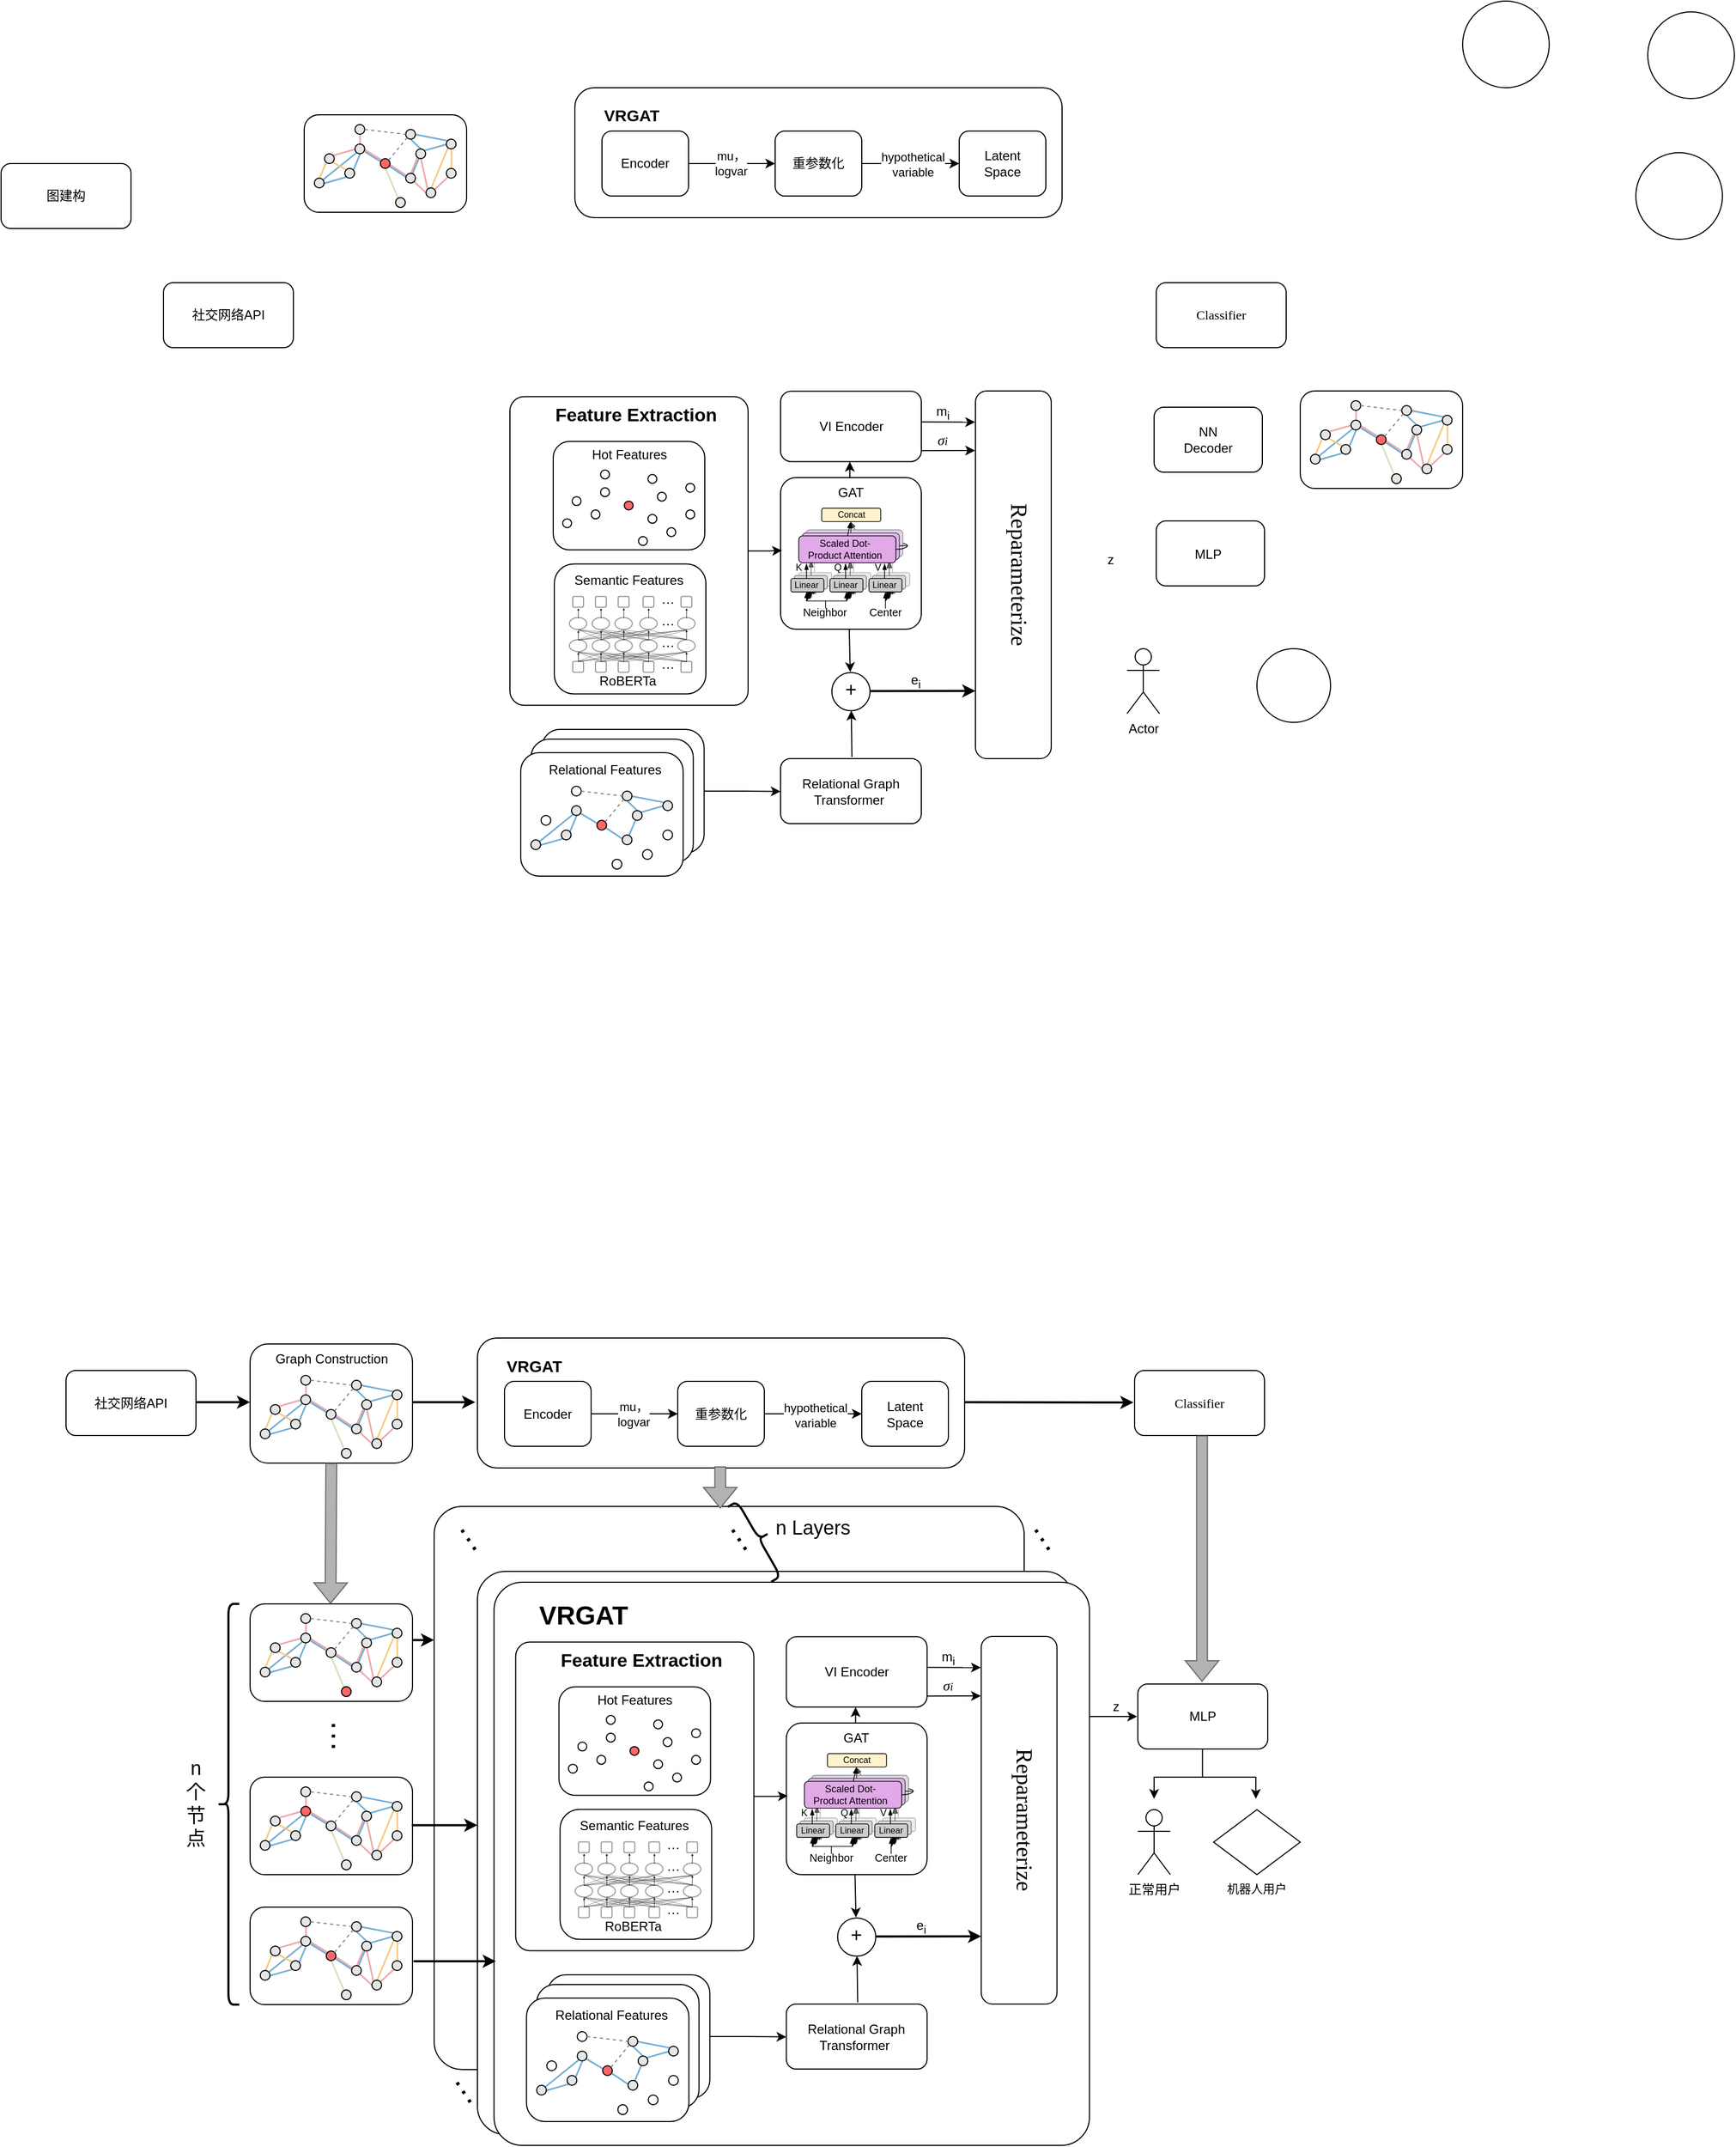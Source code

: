 <mxfile version="24.0.4" type="github">
  <diagram name="第 1 页" id="A4sy9P5K9z8p-SOSpdYQ">
    <mxGraphModel dx="2500" dy="2187" grid="1" gridSize="10" guides="1" tooltips="1" connect="0" arrows="1" fold="1" page="1" pageScale="1" pageWidth="827" pageHeight="1169" math="0" shadow="0">
      <root>
        <mxCell id="0" />
        <mxCell id="1" parent="0" />
        <mxCell id="r-IDnnYRWlYm3rjLLLhq-174" value="" style="rounded=1;whiteSpace=wrap;html=1;" vertex="1" parent="1">
          <mxGeometry x="170" y="-220" width="450" height="120" as="geometry" />
        </mxCell>
        <mxCell id="r-IDnnYRWlYm3rjLLLhq-8" value="社交网络API" style="rounded=1;whiteSpace=wrap;html=1;" vertex="1" parent="1">
          <mxGeometry x="-210" y="-40" width="120" height="60" as="geometry" />
        </mxCell>
        <mxCell id="r-IDnnYRWlYm3rjLLLhq-10" value="图建构" style="rounded=1;whiteSpace=wrap;html=1;" vertex="1" parent="1">
          <mxGeometry x="-360" y="-150" width="120" height="60" as="geometry" />
        </mxCell>
        <mxCell id="r-IDnnYRWlYm3rjLLLhq-11" value="Encoder" style="rounded=1;whiteSpace=wrap;html=1;" vertex="1" parent="1">
          <mxGeometry x="195" y="-180" width="80" height="60" as="geometry" />
        </mxCell>
        <mxCell id="r-IDnnYRWlYm3rjLLLhq-172" value="&lt;div style=&quot;text-align: start;&quot;&gt;&lt;br&gt;&lt;/div&gt;" style="edgeStyle=orthogonalEdgeStyle;rounded=0;orthogonalLoop=1;jettySize=auto;html=1;exitX=1;exitY=0.5;exitDx=0;exitDy=0;entryX=0;entryY=0.5;entryDx=0;entryDy=0;" edge="1" parent="1" source="r-IDnnYRWlYm3rjLLLhq-12" target="r-IDnnYRWlYm3rjLLLhq-13">
          <mxGeometry relative="1" as="geometry" />
        </mxCell>
        <mxCell id="r-IDnnYRWlYm3rjLLLhq-175" value="hypothetical&lt;div&gt;variable&lt;/div&gt;" style="edgeLabel;html=1;align=center;verticalAlign=middle;resizable=0;points=[];" vertex="1" connectable="0" parent="r-IDnnYRWlYm3rjLLLhq-172">
          <mxGeometry x="0.043" y="-1" relative="1" as="geometry">
            <mxPoint as="offset" />
          </mxGeometry>
        </mxCell>
        <mxCell id="r-IDnnYRWlYm3rjLLLhq-12" value="重参数化" style="rounded=1;whiteSpace=wrap;html=1;" vertex="1" parent="1">
          <mxGeometry x="355" y="-180" width="80" height="60" as="geometry" />
        </mxCell>
        <mxCell id="r-IDnnYRWlYm3rjLLLhq-13" value="Latent&lt;div&gt;Space&lt;/div&gt;" style="rounded=1;whiteSpace=wrap;html=1;" vertex="1" parent="1">
          <mxGeometry x="525" y="-180" width="80" height="60" as="geometry" />
        </mxCell>
        <mxCell id="r-IDnnYRWlYm3rjLLLhq-20" value="" style="ellipse;whiteSpace=wrap;html=1;aspect=fixed;" vertex="1" parent="1">
          <mxGeometry x="990" y="-300" width="80" height="80" as="geometry" />
        </mxCell>
        <mxCell id="r-IDnnYRWlYm3rjLLLhq-21" value="" style="ellipse;whiteSpace=wrap;html=1;aspect=fixed;" vertex="1" parent="1">
          <mxGeometry x="1161" y="-290" width="80" height="80" as="geometry" />
        </mxCell>
        <mxCell id="r-IDnnYRWlYm3rjLLLhq-23" value="" style="ellipse;whiteSpace=wrap;html=1;aspect=fixed;" vertex="1" parent="1">
          <mxGeometry x="1150" y="-160" width="80" height="80" as="geometry" />
        </mxCell>
        <mxCell id="r-IDnnYRWlYm3rjLLLhq-170" value="" style="endArrow=classic;html=1;rounded=0;exitX=1;exitY=0.5;exitDx=0;exitDy=0;entryX=0;entryY=0.5;entryDx=0;entryDy=0;" edge="1" parent="1" source="r-IDnnYRWlYm3rjLLLhq-11" target="r-IDnnYRWlYm3rjLLLhq-12">
          <mxGeometry width="50" height="50" relative="1" as="geometry">
            <mxPoint x="715" y="40" as="sourcePoint" />
            <mxPoint x="765" y="-10" as="targetPoint" />
          </mxGeometry>
        </mxCell>
        <mxCell id="r-IDnnYRWlYm3rjLLLhq-171" value="mu，&lt;div&gt;logvar&lt;/div&gt;" style="edgeLabel;html=1;align=center;verticalAlign=middle;resizable=0;points=[];" vertex="1" connectable="0" parent="r-IDnnYRWlYm3rjLLLhq-170">
          <mxGeometry x="0.313" y="-1" relative="1" as="geometry">
            <mxPoint x="-14" y="-1" as="offset" />
          </mxGeometry>
        </mxCell>
        <mxCell id="r-IDnnYRWlYm3rjLLLhq-177" value="Classifier" style="rounded=1;whiteSpace=wrap;html=1;fontFamily=Times New Roman;" vertex="1" parent="1">
          <mxGeometry x="707" y="-40" width="120" height="60" as="geometry" />
        </mxCell>
        <mxCell id="r-IDnnYRWlYm3rjLLLhq-178" value="&lt;h1 style=&quot;margin-top: 0px; font-size: 15px;&quot;&gt;VRGAT&lt;/h1&gt;" style="text;html=1;whiteSpace=wrap;overflow=hidden;rounded=0;fontSize=15;" vertex="1" parent="1">
          <mxGeometry x="195" y="-210" width="180" height="40" as="geometry" />
        </mxCell>
        <mxCell id="r-IDnnYRWlYm3rjLLLhq-300" value="" style="group" vertex="1" connectable="0" parent="1">
          <mxGeometry x="360" y="140" width="130" height="140" as="geometry" />
        </mxCell>
        <mxCell id="r-IDnnYRWlYm3rjLLLhq-180" value="" style="rounded=1;whiteSpace=wrap;html=1;glass=0;arcSize=11;" vertex="1" parent="r-IDnnYRWlYm3rjLLLhq-300">
          <mxGeometry width="130" height="140" as="geometry" />
        </mxCell>
        <mxCell id="r-IDnnYRWlYm3rjLLLhq-298" value="" style="group;fontSize=12;strokeWidth=0.7;" vertex="1" connectable="0" parent="r-IDnnYRWlYm3rjLLLhq-300">
          <mxGeometry x="9.286" y="28" width="111.429" height="106.4" as="geometry" />
        </mxCell>
        <mxCell id="r-IDnnYRWlYm3rjLLLhq-229" value="Concat" style="rounded=1;whiteSpace=wrap;html=1;fontSize=8;verticalAlign=middle;fillColor=#fff2cc;strokeColor=#000000;strokeWidth=0.7;" vertex="1" parent="r-IDnnYRWlYm3rjLLLhq-298">
          <mxGeometry x="28.458" width="54.512" height="12.436" as="geometry" />
        </mxCell>
        <mxCell id="r-IDnnYRWlYm3rjLLLhq-292" value="" style="group;strokeWidth=0.7;" vertex="1" connectable="0" parent="r-IDnnYRWlYm3rjLLLhq-298">
          <mxGeometry y="20.036" width="111.429" height="86.364" as="geometry" />
        </mxCell>
        <mxCell id="r-IDnnYRWlYm3rjLLLhq-284" value="" style="group;strokeWidth=0.7;" vertex="1" connectable="0" parent="r-IDnnYRWlYm3rjLLLhq-292">
          <mxGeometry x="87.379" y="51.818" width="11.271" height="13.818" as="geometry" />
        </mxCell>
        <mxCell id="r-IDnnYRWlYm3rjLLLhq-285" value="" style="endArrow=blockThin;html=1;rounded=0;entryX=0.442;entryY=1.009;entryDx=0;entryDy=0;entryPerimeter=0;exitX=0.479;exitY=-0.035;exitDx=0;exitDy=0;exitPerimeter=0;endFill=1;strokeWidth=0.7;opacity=90;" edge="1" parent="r-IDnnYRWlYm3rjLLLhq-284">
          <mxGeometry width="50" height="50" relative="1" as="geometry">
            <mxPoint y="13.818" as="sourcePoint" />
            <mxPoint x="2.45" y="3.601" as="targetPoint" />
          </mxGeometry>
        </mxCell>
        <mxCell id="r-IDnnYRWlYm3rjLLLhq-286" value="" style="endArrow=blockThin;html=1;rounded=0;entryX=0.442;entryY=1.009;entryDx=0;entryDy=0;entryPerimeter=0;endFill=1;strokeWidth=0.7;opacity=80;" edge="1" parent="r-IDnnYRWlYm3rjLLLhq-284">
          <mxGeometry width="50" height="50" relative="1" as="geometry">
            <mxPoint x="0.048" y="13.818" as="sourcePoint" />
            <mxPoint x="4.056" y="3.601" as="targetPoint" />
          </mxGeometry>
        </mxCell>
        <mxCell id="r-IDnnYRWlYm3rjLLLhq-287" value="" style="endArrow=blockThin;html=1;rounded=0;entryX=0.442;entryY=1.009;entryDx=0;entryDy=0;entryPerimeter=0;endFill=1;strokeWidth=0.7;opacity=70;" edge="1" parent="r-IDnnYRWlYm3rjLLLhq-284">
          <mxGeometry width="50" height="50" relative="1" as="geometry">
            <mxPoint x="0.048" y="13.818" as="sourcePoint" />
            <mxPoint x="5.66" y="2.764" as="targetPoint" />
          </mxGeometry>
        </mxCell>
        <mxCell id="r-IDnnYRWlYm3rjLLLhq-288" value="" style="endArrow=blockThin;html=1;rounded=0;endFill=1;strokeWidth=0.7;opacity=40;" edge="1" parent="r-IDnnYRWlYm3rjLLLhq-284">
          <mxGeometry width="50" height="50" relative="1" as="geometry">
            <mxPoint x="0.048" y="13.818" as="sourcePoint" />
            <mxPoint x="11.271" as="targetPoint" />
          </mxGeometry>
        </mxCell>
        <mxCell id="r-IDnnYRWlYm3rjLLLhq-289" value="" style="endArrow=blockThin;html=1;rounded=0;endFill=1;strokeWidth=0.7;opacity=70;" edge="1" parent="r-IDnnYRWlYm3rjLLLhq-284">
          <mxGeometry width="50" height="50" relative="1" as="geometry">
            <mxPoint x="0.048" y="13.818" as="sourcePoint" />
            <mxPoint x="8.866" as="targetPoint" />
          </mxGeometry>
        </mxCell>
        <mxCell id="r-IDnnYRWlYm3rjLLLhq-274" value="" style="group;strokeWidth=0.7;" vertex="1" connectable="0" parent="r-IDnnYRWlYm3rjLLLhq-292">
          <mxGeometry x="51.305" y="51.818" width="11.271" height="13.818" as="geometry" />
        </mxCell>
        <mxCell id="r-IDnnYRWlYm3rjLLLhq-275" value="" style="endArrow=blockThin;html=1;rounded=0;entryX=0.442;entryY=1.009;entryDx=0;entryDy=0;entryPerimeter=0;exitX=0.479;exitY=-0.035;exitDx=0;exitDy=0;exitPerimeter=0;endFill=1;strokeWidth=0.7;opacity=90;" edge="1" parent="r-IDnnYRWlYm3rjLLLhq-274">
          <mxGeometry width="50" height="50" relative="1" as="geometry">
            <mxPoint y="13.818" as="sourcePoint" />
            <mxPoint x="2.45" y="3.601" as="targetPoint" />
          </mxGeometry>
        </mxCell>
        <mxCell id="r-IDnnYRWlYm3rjLLLhq-276" value="" style="endArrow=blockThin;html=1;rounded=0;entryX=0.442;entryY=1.009;entryDx=0;entryDy=0;entryPerimeter=0;endFill=1;strokeWidth=0.7;opacity=80;" edge="1" parent="r-IDnnYRWlYm3rjLLLhq-274">
          <mxGeometry width="50" height="50" relative="1" as="geometry">
            <mxPoint x="0.048" y="13.818" as="sourcePoint" />
            <mxPoint x="4.056" y="3.601" as="targetPoint" />
          </mxGeometry>
        </mxCell>
        <mxCell id="r-IDnnYRWlYm3rjLLLhq-277" value="" style="endArrow=blockThin;html=1;rounded=0;entryX=0.442;entryY=1.009;entryDx=0;entryDy=0;entryPerimeter=0;endFill=1;strokeWidth=0.7;opacity=70;" edge="1" parent="r-IDnnYRWlYm3rjLLLhq-274">
          <mxGeometry width="50" height="50" relative="1" as="geometry">
            <mxPoint x="0.048" y="13.818" as="sourcePoint" />
            <mxPoint x="5.66" y="2.764" as="targetPoint" />
          </mxGeometry>
        </mxCell>
        <mxCell id="r-IDnnYRWlYm3rjLLLhq-278" value="" style="endArrow=blockThin;html=1;rounded=0;endFill=1;strokeWidth=0.7;opacity=40;" edge="1" parent="r-IDnnYRWlYm3rjLLLhq-274">
          <mxGeometry width="50" height="50" relative="1" as="geometry">
            <mxPoint x="0.048" y="13.818" as="sourcePoint" />
            <mxPoint x="11.271" as="targetPoint" />
          </mxGeometry>
        </mxCell>
        <mxCell id="r-IDnnYRWlYm3rjLLLhq-279" value="" style="endArrow=blockThin;html=1;rounded=0;endFill=1;strokeWidth=0.7;opacity=70;" edge="1" parent="r-IDnnYRWlYm3rjLLLhq-274">
          <mxGeometry width="50" height="50" relative="1" as="geometry">
            <mxPoint x="0.048" y="13.818" as="sourcePoint" />
            <mxPoint x="8.866" as="targetPoint" />
          </mxGeometry>
        </mxCell>
        <mxCell id="r-IDnnYRWlYm3rjLLLhq-244" value="" style="group;strokeWidth=0.7;" vertex="1" connectable="0" parent="r-IDnnYRWlYm3rjLLLhq-292">
          <mxGeometry width="39.281" height="65.636" as="geometry" />
        </mxCell>
        <mxCell id="r-IDnnYRWlYm3rjLLLhq-232" value="" style="group;strokeWidth=0.7;" vertex="1" connectable="0" parent="r-IDnnYRWlYm3rjLLLhq-244">
          <mxGeometry y="39.382" width="39.281" height="26.255" as="geometry" />
        </mxCell>
        <mxCell id="r-IDnnYRWlYm3rjLLLhq-271" value="" style="group;strokeWidth=0.7;" vertex="1" connectable="0" parent="r-IDnnYRWlYm3rjLLLhq-232">
          <mxGeometry x="14.43" y="12.436" width="11.271" height="13.818" as="geometry" />
        </mxCell>
        <mxCell id="r-IDnnYRWlYm3rjLLLhq-265" value="" style="endArrow=blockThin;html=1;rounded=0;entryX=0.442;entryY=1.009;entryDx=0;entryDy=0;entryPerimeter=0;exitX=0.479;exitY=-0.035;exitDx=0;exitDy=0;exitPerimeter=0;endFill=1;strokeWidth=0.7;opacity=90;" edge="1" parent="r-IDnnYRWlYm3rjLLLhq-271">
          <mxGeometry width="50" height="50" relative="1" as="geometry">
            <mxPoint y="13.818" as="sourcePoint" />
            <mxPoint x="2.45" y="3.601" as="targetPoint" />
          </mxGeometry>
        </mxCell>
        <mxCell id="r-IDnnYRWlYm3rjLLLhq-266" value="" style="endArrow=blockThin;html=1;rounded=0;entryX=0.442;entryY=1.009;entryDx=0;entryDy=0;entryPerimeter=0;endFill=1;strokeWidth=0.7;opacity=80;" edge="1" parent="r-IDnnYRWlYm3rjLLLhq-271">
          <mxGeometry width="50" height="50" relative="1" as="geometry">
            <mxPoint x="0.048" y="13.818" as="sourcePoint" />
            <mxPoint x="4.056" y="3.601" as="targetPoint" />
          </mxGeometry>
        </mxCell>
        <mxCell id="r-IDnnYRWlYm3rjLLLhq-267" value="" style="endArrow=blockThin;html=1;rounded=0;entryX=0.442;entryY=1.009;entryDx=0;entryDy=0;entryPerimeter=0;endFill=1;strokeWidth=0.7;opacity=70;" edge="1" parent="r-IDnnYRWlYm3rjLLLhq-271">
          <mxGeometry width="50" height="50" relative="1" as="geometry">
            <mxPoint x="0.048" y="13.818" as="sourcePoint" />
            <mxPoint x="5.66" y="2.764" as="targetPoint" />
          </mxGeometry>
        </mxCell>
        <mxCell id="r-IDnnYRWlYm3rjLLLhq-268" value="" style="endArrow=blockThin;html=1;rounded=0;endFill=1;strokeWidth=0.7;opacity=40;" edge="1" parent="r-IDnnYRWlYm3rjLLLhq-271">
          <mxGeometry width="50" height="50" relative="1" as="geometry">
            <mxPoint x="0.048" y="13.818" as="sourcePoint" />
            <mxPoint x="11.271" as="targetPoint" />
          </mxGeometry>
        </mxCell>
        <mxCell id="r-IDnnYRWlYm3rjLLLhq-270" value="" style="endArrow=blockThin;html=1;rounded=0;endFill=1;strokeWidth=0.7;opacity=70;" edge="1" parent="r-IDnnYRWlYm3rjLLLhq-271">
          <mxGeometry width="50" height="50" relative="1" as="geometry">
            <mxPoint x="0.048" y="13.818" as="sourcePoint" />
            <mxPoint x="8.866" as="targetPoint" />
          </mxGeometry>
        </mxCell>
        <mxCell id="r-IDnnYRWlYm3rjLLLhq-230" value="" style="rounded=1;whiteSpace=wrap;html=1;fontSize=9;verticalAlign=middle;fillColor=#EDEDED;strokeColor=#B0B0B0;strokeWidth=0.7;" vertex="1" parent="r-IDnnYRWlYm3rjLLLhq-232">
          <mxGeometry x="7.215" width="30.462" height="12.436" as="geometry" />
        </mxCell>
        <mxCell id="r-IDnnYRWlYm3rjLLLhq-228" value="" style="rounded=1;whiteSpace=wrap;html=1;fontSize=9;verticalAlign=middle;fillColor=#D9D9D9;strokeColor=#757575;strokeWidth=0.7;" vertex="1" parent="r-IDnnYRWlYm3rjLLLhq-232">
          <mxGeometry x="3.207" y="2.764" width="30.462" height="12.436" as="geometry" />
        </mxCell>
        <mxCell id="r-IDnnYRWlYm3rjLLLhq-227" value="&lt;font style=&quot;font-size: 8px;&quot;&gt;Linear&lt;/font&gt;" style="rounded=1;whiteSpace=wrap;html=1;fontSize=9;verticalAlign=middle;fillColor=#CCCCCC;strokeColor=#000000;strokeWidth=0.7;" vertex="1" parent="r-IDnnYRWlYm3rjLLLhq-232">
          <mxGeometry y="5.527" width="30.462" height="12.436" as="geometry" />
        </mxCell>
        <mxCell id="r-IDnnYRWlYm3rjLLLhq-241" value="" style="endArrow=blockThin;html=1;rounded=0;endFill=1;strokeWidth=0.7;endSize=4;" edge="1" parent="r-IDnnYRWlYm3rjLLLhq-244">
          <mxGeometry width="50" height="50" relative="1" as="geometry">
            <mxPoint x="14.43" y="44.909" as="sourcePoint" />
            <mxPoint x="14.43" y="31.091" as="targetPoint" />
          </mxGeometry>
        </mxCell>
        <mxCell id="r-IDnnYRWlYm3rjLLLhq-243" value="" style="endArrow=blockThin;html=1;rounded=0;endFill=1;exitX=0.478;exitY=-0.03;exitDx=0;exitDy=0;exitPerimeter=0;opacity=30;strokeWidth=0.7;" edge="1" parent="r-IDnnYRWlYm3rjLLLhq-244" source="r-IDnnYRWlYm3rjLLLhq-230">
          <mxGeometry width="50" height="50" relative="1" as="geometry">
            <mxPoint x="30.462" y="58.727" as="sourcePoint" />
            <mxPoint x="21.644" as="targetPoint" />
          </mxGeometry>
        </mxCell>
        <mxCell id="r-IDnnYRWlYm3rjLLLhq-245" value="" style="group;strokeWidth=0.7;" vertex="1" connectable="0" parent="r-IDnnYRWlYm3rjLLLhq-292">
          <mxGeometry x="36.074" width="39.281" height="65.636" as="geometry" />
        </mxCell>
        <mxCell id="r-IDnnYRWlYm3rjLLLhq-246" value="" style="group;strokeWidth=0.7;" vertex="1" connectable="0" parent="r-IDnnYRWlYm3rjLLLhq-245">
          <mxGeometry y="39.382" width="39.281" height="26.255" as="geometry" />
        </mxCell>
        <mxCell id="r-IDnnYRWlYm3rjLLLhq-247" value="" style="rounded=1;whiteSpace=wrap;html=1;fontSize=9;verticalAlign=middle;fillColor=#EDEDED;strokeColor=#B0B0B0;strokeWidth=0.7;" vertex="1" parent="r-IDnnYRWlYm3rjLLLhq-246">
          <mxGeometry x="7.215" width="30.462" height="12.436" as="geometry" />
        </mxCell>
        <mxCell id="r-IDnnYRWlYm3rjLLLhq-248" value="" style="rounded=1;whiteSpace=wrap;html=1;fontSize=9;verticalAlign=middle;fillColor=#D9D9D9;strokeColor=#757575;strokeWidth=0.7;" vertex="1" parent="r-IDnnYRWlYm3rjLLLhq-246">
          <mxGeometry x="3.207" y="2.764" width="30.462" height="12.436" as="geometry" />
        </mxCell>
        <mxCell id="r-IDnnYRWlYm3rjLLLhq-249" value="&lt;font style=&quot;font-size: 8px;&quot;&gt;Linear&lt;/font&gt;" style="rounded=1;whiteSpace=wrap;html=1;fontSize=9;verticalAlign=middle;fillColor=#CCCCCC;strokeColor=#000000;strokeWidth=0.7;" vertex="1" parent="r-IDnnYRWlYm3rjLLLhq-246">
          <mxGeometry y="5.527" width="30.462" height="12.436" as="geometry" />
        </mxCell>
        <mxCell id="r-IDnnYRWlYm3rjLLLhq-261" value="&lt;font style=&quot;font-size: 9px;&quot;&gt;Q&lt;/font&gt;" style="text;html=1;align=center;verticalAlign=middle;whiteSpace=wrap;rounded=0;strokeWidth=0.7;" vertex="1" parent="r-IDnnYRWlYm3rjLLLhq-246">
          <mxGeometry x="-16" y="-16" width="48.099" height="20.727" as="geometry" />
        </mxCell>
        <mxCell id="r-IDnnYRWlYm3rjLLLhq-250" value="" style="endArrow=blockThin;html=1;rounded=0;endFill=1;exitX=0.508;exitY=0.004;exitDx=0;exitDy=0;exitPerimeter=0;entryX=0.092;entryY=1.003;entryDx=0;entryDy=0;entryPerimeter=0;opacity=60;sourcePerimeterSpacing=0;strokeWidth=0.7;" edge="1" parent="r-IDnnYRWlYm3rjLLLhq-245" source="r-IDnnYRWlYm3rjLLLhq-248">
          <mxGeometry width="50" height="50" relative="1" as="geometry">
            <mxPoint x="22.446" y="41.455" as="sourcePoint" />
            <mxPoint x="18.839" y="27.636" as="targetPoint" />
          </mxGeometry>
        </mxCell>
        <mxCell id="r-IDnnYRWlYm3rjLLLhq-251" value="" style="endArrow=blockThin;html=1;rounded=0;endFill=1;strokeWidth=0.7;endSize=4;" edge="1" parent="r-IDnnYRWlYm3rjLLLhq-245">
          <mxGeometry width="50" height="50" relative="1" as="geometry">
            <mxPoint x="14.43" y="44.909" as="sourcePoint" />
            <mxPoint x="14.43" y="31.091" as="targetPoint" />
          </mxGeometry>
        </mxCell>
        <mxCell id="r-IDnnYRWlYm3rjLLLhq-252" value="" style="endArrow=blockThin;html=1;rounded=0;endFill=1;exitX=0.478;exitY=-0.03;exitDx=0;exitDy=0;exitPerimeter=0;opacity=30;strokeWidth=0.7;" edge="1" parent="r-IDnnYRWlYm3rjLLLhq-245" source="r-IDnnYRWlYm3rjLLLhq-247">
          <mxGeometry width="50" height="50" relative="1" as="geometry">
            <mxPoint x="30.462" y="58.727" as="sourcePoint" />
            <mxPoint x="21.644" as="targetPoint" />
          </mxGeometry>
        </mxCell>
        <mxCell id="r-IDnnYRWlYm3rjLLLhq-253" value="" style="group;strokeWidth=0.7;" vertex="1" connectable="0" parent="r-IDnnYRWlYm3rjLLLhq-292">
          <mxGeometry x="72.148" width="39.281" height="65.636" as="geometry" />
        </mxCell>
        <mxCell id="r-IDnnYRWlYm3rjLLLhq-254" value="" style="group;strokeWidth=0.7;" vertex="1" connectable="0" parent="r-IDnnYRWlYm3rjLLLhq-253">
          <mxGeometry y="39.382" width="39.281" height="26.255" as="geometry" />
        </mxCell>
        <mxCell id="r-IDnnYRWlYm3rjLLLhq-255" value="" style="rounded=1;whiteSpace=wrap;html=1;fontSize=9;verticalAlign=middle;fillColor=#EDEDED;strokeColor=#B0B0B0;strokeWidth=0.7;" vertex="1" parent="r-IDnnYRWlYm3rjLLLhq-254">
          <mxGeometry x="7.215" width="30.462" height="12.436" as="geometry" />
        </mxCell>
        <mxCell id="r-IDnnYRWlYm3rjLLLhq-256" value="" style="rounded=1;whiteSpace=wrap;html=1;fontSize=9;verticalAlign=middle;fillColor=#D9D9D9;strokeColor=#757575;strokeWidth=0.7;" vertex="1" parent="r-IDnnYRWlYm3rjLLLhq-254">
          <mxGeometry x="3.207" y="2.764" width="30.462" height="12.436" as="geometry" />
        </mxCell>
        <mxCell id="r-IDnnYRWlYm3rjLLLhq-257" value="&lt;font style=&quot;font-size: 8px;&quot;&gt;Linear&lt;/font&gt;" style="rounded=1;whiteSpace=wrap;html=1;fontSize=9;verticalAlign=middle;fillColor=#CCCCCC;strokeColor=#000000;strokeWidth=0.7;" vertex="1" parent="r-IDnnYRWlYm3rjLLLhq-254">
          <mxGeometry y="5.527" width="30.462" height="12.436" as="geometry" />
        </mxCell>
        <mxCell id="r-IDnnYRWlYm3rjLLLhq-281" value="" style="endArrow=blockThin;html=1;rounded=0;endFill=1;strokeWidth=0.7;endSize=4;" edge="1" parent="r-IDnnYRWlYm3rjLLLhq-254">
          <mxGeometry width="50" height="50" relative="1" as="geometry">
            <mxPoint x="15.151" y="33.164" as="sourcePoint" />
            <mxPoint x="15.151" y="17.964" as="targetPoint" />
          </mxGeometry>
        </mxCell>
        <mxCell id="r-IDnnYRWlYm3rjLLLhq-258" value="" style="endArrow=blockThin;html=1;rounded=0;endFill=1;exitX=0.508;exitY=0.004;exitDx=0;exitDy=0;exitPerimeter=0;entryX=0.092;entryY=1.003;entryDx=0;entryDy=0;entryPerimeter=0;opacity=60;sourcePerimeterSpacing=0;strokeWidth=0.7;" edge="1" parent="r-IDnnYRWlYm3rjLLLhq-253" source="r-IDnnYRWlYm3rjLLLhq-256">
          <mxGeometry width="50" height="50" relative="1" as="geometry">
            <mxPoint x="22.446" y="41.455" as="sourcePoint" />
            <mxPoint x="18.839" y="27.636" as="targetPoint" />
          </mxGeometry>
        </mxCell>
        <mxCell id="r-IDnnYRWlYm3rjLLLhq-259" value="" style="endArrow=blockThin;html=1;rounded=0;endFill=1;strokeWidth=0.7;endSize=4;" edge="1" parent="r-IDnnYRWlYm3rjLLLhq-253">
          <mxGeometry width="50" height="50" relative="1" as="geometry">
            <mxPoint x="14.43" y="44.909" as="sourcePoint" />
            <mxPoint x="14.43" y="31.091" as="targetPoint" />
          </mxGeometry>
        </mxCell>
        <mxCell id="r-IDnnYRWlYm3rjLLLhq-260" value="" style="endArrow=blockThin;html=1;rounded=0;endFill=1;exitX=0.478;exitY=-0.03;exitDx=0;exitDy=0;exitPerimeter=0;opacity=30;strokeWidth=0.7;" edge="1" parent="r-IDnnYRWlYm3rjLLLhq-253" source="r-IDnnYRWlYm3rjLLLhq-255">
          <mxGeometry width="50" height="50" relative="1" as="geometry">
            <mxPoint x="30.462" y="58.727" as="sourcePoint" />
            <mxPoint x="21.644" as="targetPoint" />
          </mxGeometry>
        </mxCell>
        <mxCell id="r-IDnnYRWlYm3rjLLLhq-264" value="" style="endArrow=blockThin;startArrow=blockThin;html=1;rounded=0;entryX=0.477;entryY=0.989;entryDx=0;entryDy=0;entryPerimeter=0;exitX=0.497;exitY=1;exitDx=0;exitDy=0;exitPerimeter=0;endFill=1;startFill=1;strokeWidth=0.7;endSize=4;startSize=4;" edge="1" parent="r-IDnnYRWlYm3rjLLLhq-292" source="r-IDnnYRWlYm3rjLLLhq-249" target="r-IDnnYRWlYm3rjLLLhq-227">
          <mxGeometry width="50" height="50" relative="1" as="geometry">
            <mxPoint x="-48.099" y="100.182" as="sourcePoint" />
            <mxPoint x="-8.016" y="65.636" as="targetPoint" />
            <Array as="points">
              <mxPoint x="51.305" y="65.636" />
              <mxPoint x="14.43" y="65.636" />
            </Array>
          </mxGeometry>
        </mxCell>
        <mxCell id="r-IDnnYRWlYm3rjLLLhq-280" value="" style="endArrow=none;html=1;rounded=0;strokeWidth=0.7;" edge="1" parent="r-IDnnYRWlYm3rjLLLhq-292">
          <mxGeometry width="50" height="50" relative="1" as="geometry">
            <mxPoint x="32.066" y="72.545" as="sourcePoint" />
            <mxPoint x="32.066" y="65.636" as="targetPoint" />
          </mxGeometry>
        </mxCell>
        <mxCell id="r-IDnnYRWlYm3rjLLLhq-290" value="&lt;font style=&quot;font-size: 10px;&quot;&gt;Neighbor&lt;/font&gt;" style="text;html=1;align=center;verticalAlign=middle;whiteSpace=wrap;rounded=0;strokeWidth=0.7;" vertex="1" parent="r-IDnnYRWlYm3rjLLLhq-292">
          <mxGeometry x="8.016" y="65.636" width="48.099" height="20.727" as="geometry" />
        </mxCell>
        <mxCell id="r-IDnnYRWlYm3rjLLLhq-291" value="Center" style="text;html=1;align=center;verticalAlign=middle;whiteSpace=wrap;rounded=0;fontSize=10;strokeWidth=0.7;" vertex="1" parent="r-IDnnYRWlYm3rjLLLhq-292">
          <mxGeometry x="63.33" y="65.636" width="48.099" height="20.727" as="geometry" />
        </mxCell>
        <mxCell id="r-IDnnYRWlYm3rjLLLhq-242" value="" style="endArrow=blockThin;html=1;rounded=0;endFill=1;exitX=0.508;exitY=0.004;exitDx=0;exitDy=0;exitPerimeter=0;entryX=0.092;entryY=1.003;entryDx=0;entryDy=0;entryPerimeter=0;opacity=60;sourcePerimeterSpacing=0;strokeWidth=0.7;endSize=5;" edge="1" parent="r-IDnnYRWlYm3rjLLLhq-292" source="r-IDnnYRWlYm3rjLLLhq-228" target="r-IDnnYRWlYm3rjLLLhq-209">
          <mxGeometry width="50" height="50" relative="1" as="geometry">
            <mxPoint x="70.545" y="445.636" as="sourcePoint" />
            <mxPoint x="70.545" y="431.818" as="targetPoint" />
          </mxGeometry>
        </mxCell>
        <mxCell id="r-IDnnYRWlYm3rjLLLhq-213" value="" style="group;fontSize=7;strokeWidth=0.7;" vertex="1" connectable="0" parent="r-IDnnYRWlYm3rjLLLhq-292">
          <mxGeometry x="7.215" width="96.199" height="45.604" as="geometry" />
        </mxCell>
        <mxCell id="r-IDnnYRWlYm3rjLLLhq-211" value="" style="rounded=1;whiteSpace=wrap;html=1;fillColor=#e1d5e7;strokeColor=#919191;strokeWidth=0.7;" vertex="1" parent="r-IDnnYRWlYm3rjLLLhq-213">
          <mxGeometry x="6.413" width="89.784" height="24.873" as="geometry" />
        </mxCell>
        <mxCell id="r-IDnnYRWlYm3rjLLLhq-209" value="" style="rounded=1;whiteSpace=wrap;html=1;fillColor=#DDB6E7;strokeColor=#404040;strokeWidth=0.7;" vertex="1" parent="r-IDnnYRWlYm3rjLLLhq-213">
          <mxGeometry x="3.207" y="2.764" width="89.784" height="24.873" as="geometry" />
        </mxCell>
        <mxCell id="r-IDnnYRWlYm3rjLLLhq-207" value="" style="rounded=1;whiteSpace=wrap;html=1;fillColor=#E1A9E7;strokeColor=#000000;fillStyle=auto;strokeWidth=0.7;" vertex="1" parent="r-IDnnYRWlYm3rjLLLhq-213">
          <mxGeometry y="5.527" width="89.784" height="24.873" as="geometry" />
        </mxCell>
        <mxCell id="r-IDnnYRWlYm3rjLLLhq-208" value="Scaled Dot-Product Attention" style="text;html=1;align=center;verticalAlign=middle;whiteSpace=wrap;rounded=0;strokeWidth=0.7;fontSize=9;" vertex="1" parent="r-IDnnYRWlYm3rjLLLhq-213">
          <mxGeometry x="3.207" y="1.382" width="79.343" height="33.164" as="geometry" />
        </mxCell>
        <mxCell id="r-IDnnYRWlYm3rjLLLhq-223" value="" style="curved=1;endArrow=none;html=1;rounded=0;endFill=0;entryX=1;entryY=0.5;entryDx=0;entryDy=0;exitX=1;exitY=0.5;exitDx=0;exitDy=0;strokeWidth=0.7;" edge="1" parent="r-IDnnYRWlYm3rjLLLhq-213">
          <mxGeometry width="50" height="50" relative="1" as="geometry">
            <mxPoint x="96.197" y="12.436" as="sourcePoint" />
            <mxPoint x="89.784" y="17.964" as="targetPoint" />
            <Array as="points">
              <mxPoint x="102.61" y="13.818" />
              <mxPoint x="96.197" y="17.964" />
            </Array>
          </mxGeometry>
        </mxCell>
        <mxCell id="r-IDnnYRWlYm3rjLLLhq-225" value="" style="endArrow=none;html=1;rounded=0;strokeWidth=0.7;" edge="1" parent="r-IDnnYRWlYm3rjLLLhq-213">
          <mxGeometry width="50" height="50" relative="1" as="geometry">
            <mxPoint x="92.991" y="14.647" as="sourcePoint" />
            <mxPoint x="100.366" y="14.647" as="targetPoint" />
          </mxGeometry>
        </mxCell>
        <mxCell id="r-IDnnYRWlYm3rjLLLhq-263" value="V" style="text;html=1;align=center;verticalAlign=middle;whiteSpace=wrap;rounded=0;fontSize=9;strokeWidth=0.7;" vertex="1" parent="r-IDnnYRWlYm3rjLLLhq-213">
          <mxGeometry x="49" y="24.877" width="48.099" height="20.727" as="geometry" />
        </mxCell>
        <mxCell id="r-IDnnYRWlYm3rjLLLhq-294" value="" style="endArrow=blockThin;html=1;rounded=0;endFill=1;entryX=0.493;entryY=1.033;entryDx=0;entryDy=0;entryPerimeter=0;exitX=0.567;exitY=0.037;exitDx=0;exitDy=0;exitPerimeter=0;opacity=80;strokeWidth=0.7;endSize=4;" edge="1" parent="r-IDnnYRWlYm3rjLLLhq-298" source="r-IDnnYRWlYm3rjLLLhq-208" target="r-IDnnYRWlYm3rjLLLhq-229">
          <mxGeometry width="50" height="50" relative="1" as="geometry">
            <mxPoint x="-48.099" y="37.309" as="sourcePoint" />
            <mxPoint x="-8.016" y="2.764" as="targetPoint" />
          </mxGeometry>
        </mxCell>
        <mxCell id="r-IDnnYRWlYm3rjLLLhq-295" value="" style="endArrow=blockThin;html=1;rounded=0;endFill=1;entryX=0.49;entryY=1.021;entryDx=0;entryDy=0;entryPerimeter=0;exitX=0.503;exitY=-0.006;exitDx=0;exitDy=0;exitPerimeter=0;sourcePerimeterSpacing=0;strokeWidth=0.7;jumpSize=4;endSize=4;" edge="1" parent="r-IDnnYRWlYm3rjLLLhq-298" source="r-IDnnYRWlYm3rjLLLhq-207" target="r-IDnnYRWlYm3rjLLLhq-229">
          <mxGeometry width="50" height="50" relative="1" as="geometry">
            <mxPoint x="63.33" y="29.709" as="sourcePoint" />
            <mxPoint x="63.33" y="20.036" as="targetPoint" />
          </mxGeometry>
        </mxCell>
        <mxCell id="r-IDnnYRWlYm3rjLLLhq-297" value="" style="endArrow=blockThin;html=1;rounded=0;endFill=1;entryX=0.49;entryY=1.026;entryDx=0;entryDy=0;entryPerimeter=0;opacity=60;strokeWidth=0.7;endSize=4;" edge="1" parent="r-IDnnYRWlYm3rjLLLhq-298" target="r-IDnnYRWlYm3rjLLLhq-229">
          <mxGeometry width="50" height="50" relative="1" as="geometry">
            <mxPoint x="59.322" y="19.829" as="sourcePoint" />
            <mxPoint x="71.346" y="26.945" as="targetPoint" />
          </mxGeometry>
        </mxCell>
        <mxCell id="r-IDnnYRWlYm3rjLLLhq-299" value="GAT" style="text;html=1;align=center;verticalAlign=middle;whiteSpace=wrap;rounded=0;" vertex="1" parent="r-IDnnYRWlYm3rjLLLhq-300">
          <mxGeometry x="37.143" width="55.714" height="28" as="geometry" />
        </mxCell>
        <mxCell id="r-IDnnYRWlYm3rjLLLhq-262" value="&lt;font style=&quot;font-size: 9px;&quot;&gt;K&lt;/font&gt;" style="text;html=1;align=center;verticalAlign=middle;whiteSpace=wrap;rounded=0;strokeWidth=0.7;" vertex="1" parent="r-IDnnYRWlYm3rjLLLhq-300">
          <mxGeometry x="-7" y="72" width="48.099" height="20.727" as="geometry" />
        </mxCell>
        <mxCell id="r-IDnnYRWlYm3rjLLLhq-306" value="" style="group" vertex="1" connectable="0" parent="1">
          <mxGeometry x="-80" y="-195" width="150" height="90" as="geometry" />
        </mxCell>
        <mxCell id="r-IDnnYRWlYm3rjLLLhq-15" value="" style="rounded=1;whiteSpace=wrap;html=1;container=0;" vertex="1" parent="r-IDnnYRWlYm3rjLLLhq-306">
          <mxGeometry width="150" height="90" as="geometry" />
        </mxCell>
        <mxCell id="r-IDnnYRWlYm3rjLLLhq-49" value="" style="endArrow=none;html=1;rounded=0;entryX=0;entryY=0.5;entryDx=0;entryDy=0;exitX=1;exitY=1;exitDx=0;exitDy=0;strokeColor=#ECA8A9;strokeWidth=1.5;" edge="1" parent="r-IDnnYRWlYm3rjLLLhq-306" source="r-IDnnYRWlYm3rjLLLhq-28" target="r-IDnnYRWlYm3rjLLLhq-27">
          <mxGeometry width="50" height="50" relative="1" as="geometry">
            <mxPoint x="-75" y="153" as="sourcePoint" />
            <mxPoint x="-28.125" y="108" as="targetPoint" />
          </mxGeometry>
        </mxCell>
        <mxCell id="r-IDnnYRWlYm3rjLLLhq-50" value="" style="endArrow=none;html=1;rounded=0;entryX=0;entryY=1;entryDx=0;entryDy=0;exitX=1;exitY=0;exitDx=0;exitDy=0;strokeColor=#ECA8A9;strokeWidth=1.5;" edge="1" parent="r-IDnnYRWlYm3rjLLLhq-306" source="r-IDnnYRWlYm3rjLLLhq-27" target="r-IDnnYRWlYm3rjLLLhq-25">
          <mxGeometry width="50" height="50" relative="1" as="geometry">
            <mxPoint x="-75" y="144" as="sourcePoint" />
            <mxPoint x="-28.125" y="99" as="targetPoint" />
          </mxGeometry>
        </mxCell>
        <mxCell id="r-IDnnYRWlYm3rjLLLhq-51" value="" style="endArrow=none;html=1;rounded=0;entryX=0.5;entryY=1;entryDx=0;entryDy=0;exitX=0.5;exitY=0;exitDx=0;exitDy=0;strokeColor=#F7C97E;strokeWidth=1.5;" edge="1" parent="r-IDnnYRWlYm3rjLLLhq-306" source="r-IDnnYRWlYm3rjLLLhq-25" target="r-IDnnYRWlYm3rjLLLhq-22">
          <mxGeometry width="50" height="50" relative="1" as="geometry">
            <mxPoint x="-75" y="126" as="sourcePoint" />
            <mxPoint x="-28.125" y="81" as="targetPoint" />
          </mxGeometry>
        </mxCell>
        <mxCell id="r-IDnnYRWlYm3rjLLLhq-52" value="" style="endArrow=none;html=1;rounded=0;entryX=0.5;entryY=1;entryDx=0;entryDy=0;exitX=0;exitY=0;exitDx=0;exitDy=0;strokeColor=#ECA8A9;strokeWidth=1.5;" edge="1" parent="r-IDnnYRWlYm3rjLLLhq-306" source="r-IDnnYRWlYm3rjLLLhq-27" target="r-IDnnYRWlYm3rjLLLhq-26">
          <mxGeometry width="50" height="50" relative="1" as="geometry">
            <mxPoint x="103.125" y="108" as="sourcePoint" />
            <mxPoint x="-56.25" y="63" as="targetPoint" />
          </mxGeometry>
        </mxCell>
        <mxCell id="r-IDnnYRWlYm3rjLLLhq-53" value="" style="endArrow=none;html=1;rounded=0;entryX=0;entryY=1;entryDx=0;entryDy=0;exitX=0.5;exitY=0;exitDx=0;exitDy=0;strokeColor=#F7C97E;strokeWidth=1.5;" edge="1" parent="r-IDnnYRWlYm3rjLLLhq-306" source="r-IDnnYRWlYm3rjLLLhq-27" target="r-IDnnYRWlYm3rjLLLhq-22">
          <mxGeometry width="50" height="50" relative="1" as="geometry">
            <mxPoint x="-84.375" y="108" as="sourcePoint" />
            <mxPoint x="-37.5" y="63" as="targetPoint" />
          </mxGeometry>
        </mxCell>
        <mxCell id="r-IDnnYRWlYm3rjLLLhq-48" value="" style="endArrow=none;html=1;rounded=0;entryX=0;entryY=0.5;entryDx=0;entryDy=0;exitX=1;exitY=0;exitDx=0;exitDy=0;strokeColor=#74AED4;strokeWidth=1.5;" edge="1" parent="r-IDnnYRWlYm3rjLLLhq-306" source="r-IDnnYRWlYm3rjLLLhq-26" target="r-IDnnYRWlYm3rjLLLhq-22">
          <mxGeometry width="50" height="50" relative="1" as="geometry">
            <mxPoint x="-56.25" y="126" as="sourcePoint" />
            <mxPoint x="-9.375" y="81" as="targetPoint" />
          </mxGeometry>
        </mxCell>
        <mxCell id="r-IDnnYRWlYm3rjLLLhq-54" value="" style="endArrow=none;html=1;rounded=0;entryX=0;entryY=1;entryDx=0;entryDy=0;exitX=0.5;exitY=0;exitDx=0;exitDy=0;strokeColor=#74AED4;strokeWidth=1.5;" edge="1" parent="r-IDnnYRWlYm3rjLLLhq-306" source="r-IDnnYRWlYm3rjLLLhq-26" target="r-IDnnYRWlYm3rjLLLhq-24">
          <mxGeometry width="50" height="50" relative="1" as="geometry">
            <mxPoint x="-75" y="81" as="sourcePoint" />
            <mxPoint x="-28.125" y="36" as="targetPoint" />
          </mxGeometry>
        </mxCell>
        <mxCell id="r-IDnnYRWlYm3rjLLLhq-55" value="" style="endArrow=none;html=1;rounded=0;entryX=1;entryY=1;entryDx=0;entryDy=0;exitX=0;exitY=0;exitDx=0;exitDy=0;strokeColor=#74AED4;strokeWidth=1.5;" edge="1" parent="r-IDnnYRWlYm3rjLLLhq-306" source="r-IDnnYRWlYm3rjLLLhq-22" target="r-IDnnYRWlYm3rjLLLhq-24">
          <mxGeometry width="50" height="50" relative="1" as="geometry">
            <mxPoint x="-75" y="99" as="sourcePoint" />
            <mxPoint x="-28.125" y="54" as="targetPoint" />
          </mxGeometry>
        </mxCell>
        <mxCell id="r-IDnnYRWlYm3rjLLLhq-42" value="" style="endArrow=none;html=1;rounded=0;entryX=0;entryY=1;entryDx=0;entryDy=0;exitX=1;exitY=0.5;exitDx=0;exitDy=0;strokeColor=#74AED4;strokeWidth=1.5;" edge="1" parent="r-IDnnYRWlYm3rjLLLhq-306" source="r-IDnnYRWlYm3rjLLLhq-35" target="r-IDnnYRWlYm3rjLLLhq-33">
          <mxGeometry width="50" height="50" relative="1" as="geometry">
            <mxPoint x="-84.375" y="90" as="sourcePoint" />
            <mxPoint x="-37.5" y="45" as="targetPoint" />
          </mxGeometry>
        </mxCell>
        <mxCell id="r-IDnnYRWlYm3rjLLLhq-43" value="" style="endArrow=none;html=1;rounded=0;entryX=0;entryY=1;entryDx=0;entryDy=0;exitX=1;exitY=0;exitDx=0;exitDy=0;strokeColor=#74AED4;strokeWidth=1.5;" edge="1" parent="r-IDnnYRWlYm3rjLLLhq-306" source="r-IDnnYRWlYm3rjLLLhq-35" target="r-IDnnYRWlYm3rjLLLhq-31">
          <mxGeometry width="50" height="50" relative="1" as="geometry">
            <mxPoint x="-93.75" y="81" as="sourcePoint" />
            <mxPoint x="-46.875" y="36" as="targetPoint" />
          </mxGeometry>
        </mxCell>
        <mxCell id="r-IDnnYRWlYm3rjLLLhq-45" value="" style="endArrow=none;html=1;rounded=0;entryX=0.5;entryY=1;entryDx=0;entryDy=0;exitX=1;exitY=0;exitDx=0;exitDy=0;strokeColor=#74AED4;strokeWidth=1.5;" edge="1" parent="r-IDnnYRWlYm3rjLLLhq-306" source="r-IDnnYRWlYm3rjLLLhq-33" target="r-IDnnYRWlYm3rjLLLhq-31">
          <mxGeometry width="50" height="50" relative="1" as="geometry">
            <mxPoint x="-65.625" y="99" as="sourcePoint" />
            <mxPoint x="-18.75" y="54" as="targetPoint" />
          </mxGeometry>
        </mxCell>
        <mxCell id="r-IDnnYRWlYm3rjLLLhq-41" value="" style="endArrow=none;html=1;rounded=0;entryX=1;entryY=1;entryDx=0;entryDy=0;exitX=0;exitY=0;exitDx=0;exitDy=0;strokeColor=#F7C97E;strokeWidth=1.5;" edge="1" parent="r-IDnnYRWlYm3rjLLLhq-306" source="r-IDnnYRWlYm3rjLLLhq-33" target="r-IDnnYRWlYm3rjLLLhq-34">
          <mxGeometry width="50" height="50" relative="1" as="geometry">
            <mxPoint x="-75" y="90" as="sourcePoint" />
            <mxPoint x="-28.125" y="45" as="targetPoint" />
          </mxGeometry>
        </mxCell>
        <mxCell id="r-IDnnYRWlYm3rjLLLhq-37" value="" style="endArrow=none;html=1;rounded=0;exitX=0;exitY=0;exitDx=0;exitDy=0;strokeColor=#D3E2B7;strokeWidth=1.5;" edge="1" parent="r-IDnnYRWlYm3rjLLLhq-306" source="r-IDnnYRWlYm3rjLLLhq-29">
          <mxGeometry width="50" height="50" relative="1" as="geometry">
            <mxPoint x="28.125" y="94.5" as="sourcePoint" />
            <mxPoint x="75" y="49.5" as="targetPoint" />
          </mxGeometry>
        </mxCell>
        <mxCell id="r-IDnnYRWlYm3rjLLLhq-39" value="" style="endArrow=none;html=1;rounded=0;entryX=0.5;entryY=0;entryDx=0;entryDy=0;exitX=0.5;exitY=1;exitDx=0;exitDy=0;strokeColor=#ECA8A9;strokeWidth=1.5;" edge="1" parent="r-IDnnYRWlYm3rjLLLhq-306" source="r-IDnnYRWlYm3rjLLLhq-32" target="r-IDnnYRWlYm3rjLLLhq-31">
          <mxGeometry width="50" height="50" relative="1" as="geometry">
            <mxPoint x="-56.25" y="81" as="sourcePoint" />
            <mxPoint x="-9.375" y="36" as="targetPoint" />
          </mxGeometry>
        </mxCell>
        <mxCell id="r-IDnnYRWlYm3rjLLLhq-40" value="" style="endArrow=none;html=1;rounded=0;entryX=0;entryY=0.5;entryDx=0;entryDy=0;exitX=1;exitY=0;exitDx=0;exitDy=0;strokeColor=#ECA8A9;strokeWidth=1.5;" edge="1" parent="r-IDnnYRWlYm3rjLLLhq-306" source="r-IDnnYRWlYm3rjLLLhq-34" target="r-IDnnYRWlYm3rjLLLhq-31">
          <mxGeometry width="50" height="50" relative="1" as="geometry">
            <mxPoint x="-75" y="90" as="sourcePoint" />
            <mxPoint x="-28.125" y="45" as="targetPoint" />
          </mxGeometry>
        </mxCell>
        <mxCell id="r-IDnnYRWlYm3rjLLLhq-44" value="" style="endArrow=none;html=1;rounded=0;entryX=0;entryY=1;entryDx=0;entryDy=0;exitX=0.5;exitY=0;exitDx=0;exitDy=0;strokeColor=#F7C97E;strokeWidth=1.5;" edge="1" parent="r-IDnnYRWlYm3rjLLLhq-306" source="r-IDnnYRWlYm3rjLLLhq-35" target="r-IDnnYRWlYm3rjLLLhq-34">
          <mxGeometry width="50" height="50" relative="1" as="geometry">
            <mxPoint x="-75" y="99" as="sourcePoint" />
            <mxPoint x="-28.125" y="54" as="targetPoint" />
          </mxGeometry>
        </mxCell>
        <mxCell id="r-IDnnYRWlYm3rjLLLhq-47" value="" style="endArrow=none;html=1;rounded=0;entryX=0;entryY=1;entryDx=0;entryDy=0;exitX=0.5;exitY=0;exitDx=0;exitDy=0;strokeColor=#ECA8A9;strokeWidth=1.5;" edge="1" parent="r-IDnnYRWlYm3rjLLLhq-306" source="r-IDnnYRWlYm3rjLLLhq-28" target="r-IDnnYRWlYm3rjLLLhq-26">
          <mxGeometry width="50" height="50" relative="1" as="geometry">
            <mxPoint x="-93.75" y="117" as="sourcePoint" />
            <mxPoint x="-46.875" y="72" as="targetPoint" />
          </mxGeometry>
        </mxCell>
        <mxCell id="r-IDnnYRWlYm3rjLLLhq-304" value="" style="endArrow=none;html=1;rounded=0;entryX=0.284;entryY=0.97;entryDx=0;entryDy=0;entryPerimeter=0;exitX=0.68;exitY=-0.007;exitDx=0;exitDy=0;exitPerimeter=0;strokeColor=#74AED4;strokeWidth=1.5;" edge="1" parent="r-IDnnYRWlYm3rjLLLhq-306" source="r-IDnnYRWlYm3rjLLLhq-28" target="r-IDnnYRWlYm3rjLLLhq-26">
          <mxGeometry width="50" height="50" relative="1" as="geometry">
            <mxPoint x="20" y="105" as="sourcePoint" />
            <mxPoint x="70" y="55" as="targetPoint" />
          </mxGeometry>
        </mxCell>
        <mxCell id="r-IDnnYRWlYm3rjLLLhq-46" value="" style="endArrow=none;html=1;rounded=0;entryX=1.001;entryY=0.616;entryDx=0;entryDy=0;exitX=0.098;exitY=0.233;exitDx=0;exitDy=0;strokeColor=#ECA8A9;entryPerimeter=0;exitPerimeter=0;strokeWidth=1.5;" edge="1" parent="r-IDnnYRWlYm3rjLLLhq-306" source="r-IDnnYRWlYm3rjLLLhq-28" target="r-IDnnYRWlYm3rjLLLhq-30">
          <mxGeometry width="50" height="50" relative="1" as="geometry">
            <mxPoint x="-65.625" y="153" as="sourcePoint" />
            <mxPoint x="-18.75" y="108" as="targetPoint" />
          </mxGeometry>
        </mxCell>
        <mxCell id="r-IDnnYRWlYm3rjLLLhq-303" value="" style="endArrow=none;html=1;rounded=0;entryX=0.952;entryY=0.777;entryDx=0;entryDy=0;entryPerimeter=0;exitX=0.023;exitY=0.382;exitDx=0;exitDy=0;exitPerimeter=0;strokeColor=#74AED4;strokeWidth=1.5;" edge="1" parent="r-IDnnYRWlYm3rjLLLhq-306" source="r-IDnnYRWlYm3rjLLLhq-28" target="r-IDnnYRWlYm3rjLLLhq-30">
          <mxGeometry width="50" height="50" relative="1" as="geometry">
            <mxPoint x="30" y="105" as="sourcePoint" />
            <mxPoint x="80" y="55" as="targetPoint" />
          </mxGeometry>
        </mxCell>
        <mxCell id="r-IDnnYRWlYm3rjLLLhq-36" value="" style="endArrow=none;html=1;rounded=0;entryX=0;entryY=0;entryDx=0;entryDy=0;strokeColor=#ECA8A9;targetPerimeterSpacing=7;exitX=0.998;exitY=0.577;exitDx=0;exitDy=0;exitPerimeter=0;strokeWidth=1.5;" edge="1" parent="r-IDnnYRWlYm3rjLLLhq-306" source="r-IDnnYRWlYm3rjLLLhq-31" target="r-IDnnYRWlYm3rjLLLhq-30">
          <mxGeometry width="50" height="50" relative="1" as="geometry">
            <mxPoint x="56" y="32" as="sourcePoint" />
            <mxPoint x="-9.375" y="54" as="targetPoint" />
          </mxGeometry>
        </mxCell>
        <mxCell id="r-IDnnYRWlYm3rjLLLhq-302" value="" style="endArrow=none;html=1;rounded=0;exitX=0.993;exitY=0.771;exitDx=0;exitDy=0;exitPerimeter=0;entryX=0.069;entryY=0.305;entryDx=0;entryDy=0;entryPerimeter=0;strokeColor=#74AED4;strokeWidth=1.5;" edge="1" parent="r-IDnnYRWlYm3rjLLLhq-306" source="r-IDnnYRWlYm3rjLLLhq-31" target="r-IDnnYRWlYm3rjLLLhq-30">
          <mxGeometry width="50" height="50" relative="1" as="geometry">
            <mxPoint x="30" y="85" as="sourcePoint" />
            <mxPoint x="80" y="35" as="targetPoint" />
          </mxGeometry>
        </mxCell>
        <mxCell id="r-IDnnYRWlYm3rjLLLhq-22" value="" style="ellipse;whiteSpace=wrap;html=1;aspect=fixed;container=0;fillColor=#E6E6E6;" vertex="1" parent="r-IDnnYRWlYm3rjLLLhq-306">
          <mxGeometry x="131.25" y="22.5" width="9" height="9" as="geometry" />
        </mxCell>
        <mxCell id="r-IDnnYRWlYm3rjLLLhq-24" value="" style="ellipse;whiteSpace=wrap;html=1;aspect=fixed;rotation=-45;container=0;fillColor=#E6E6E6;" vertex="1" parent="r-IDnnYRWlYm3rjLLLhq-306">
          <mxGeometry x="93.75" y="13.5" width="9" height="9" as="geometry" />
        </mxCell>
        <mxCell id="r-IDnnYRWlYm3rjLLLhq-25" value="" style="ellipse;whiteSpace=wrap;html=1;aspect=fixed;container=0;fillColor=#E6E6E6;" vertex="1" parent="r-IDnnYRWlYm3rjLLLhq-306">
          <mxGeometry x="131.25" y="49.5" width="9" height="9" as="geometry" />
        </mxCell>
        <mxCell id="r-IDnnYRWlYm3rjLLLhq-26" value="" style="ellipse;whiteSpace=wrap;html=1;aspect=fixed;container=0;fillColor=#E6E6E6;" vertex="1" parent="r-IDnnYRWlYm3rjLLLhq-306">
          <mxGeometry x="103.125" y="31.5" width="9" height="9" as="geometry" />
        </mxCell>
        <mxCell id="r-IDnnYRWlYm3rjLLLhq-27" value="" style="ellipse;whiteSpace=wrap;html=1;aspect=fixed;container=0;fillColor=#E6E6E6;" vertex="1" parent="r-IDnnYRWlYm3rjLLLhq-306">
          <mxGeometry x="112.5" y="67.5" width="9" height="9" as="geometry" />
        </mxCell>
        <mxCell id="r-IDnnYRWlYm3rjLLLhq-28" value="" style="ellipse;whiteSpace=wrap;html=1;aspect=fixed;container=0;fillColor=#E6E6E6;" vertex="1" parent="r-IDnnYRWlYm3rjLLLhq-306">
          <mxGeometry x="93.75" y="54" width="9" height="9" as="geometry" />
        </mxCell>
        <mxCell id="r-IDnnYRWlYm3rjLLLhq-29" value="" style="ellipse;whiteSpace=wrap;html=1;aspect=fixed;rotation=15;container=0;fillColor=#E6E6E6;" vertex="1" parent="r-IDnnYRWlYm3rjLLLhq-306">
          <mxGeometry x="84.375" y="76.5" width="9" height="9" as="geometry" />
        </mxCell>
        <mxCell id="r-IDnnYRWlYm3rjLLLhq-30" value="" style="ellipse;whiteSpace=wrap;html=1;aspect=fixed;fillColor=#FF6666;container=0;" vertex="1" parent="r-IDnnYRWlYm3rjLLLhq-306">
          <mxGeometry x="70.312" y="40.5" width="9" height="9" as="geometry" />
        </mxCell>
        <mxCell id="r-IDnnYRWlYm3rjLLLhq-31" value="" style="ellipse;whiteSpace=wrap;html=1;aspect=fixed;container=0;fillColor=#E6E6E6;" vertex="1" parent="r-IDnnYRWlYm3rjLLLhq-306">
          <mxGeometry x="46.875" y="27" width="9" height="9" as="geometry" />
        </mxCell>
        <mxCell id="r-IDnnYRWlYm3rjLLLhq-32" value="" style="ellipse;whiteSpace=wrap;html=1;aspect=fixed;container=0;fillColor=#E6E6E6;" vertex="1" parent="r-IDnnYRWlYm3rjLLLhq-306">
          <mxGeometry x="46.875" y="9" width="9" height="9" as="geometry" />
        </mxCell>
        <mxCell id="r-IDnnYRWlYm3rjLLLhq-33" value="" style="ellipse;whiteSpace=wrap;html=1;aspect=fixed;container=0;fillColor=#E6E6E6;" vertex="1" parent="r-IDnnYRWlYm3rjLLLhq-306">
          <mxGeometry x="37.5" y="49.5" width="9" height="9" as="geometry" />
        </mxCell>
        <mxCell id="r-IDnnYRWlYm3rjLLLhq-34" value="" style="ellipse;whiteSpace=wrap;html=1;aspect=fixed;container=0;fillColor=#E6E6E6;" vertex="1" parent="r-IDnnYRWlYm3rjLLLhq-306">
          <mxGeometry x="18.75" y="36" width="9" height="9" as="geometry" />
        </mxCell>
        <mxCell id="r-IDnnYRWlYm3rjLLLhq-35" value="" style="ellipse;whiteSpace=wrap;html=1;aspect=fixed;container=0;fillColor=#E6E6E6;" vertex="1" parent="r-IDnnYRWlYm3rjLLLhq-306">
          <mxGeometry x="9.375" y="58.5" width="9" height="9" as="geometry" />
        </mxCell>
        <mxCell id="r-IDnnYRWlYm3rjLLLhq-56" value="" style="endArrow=none;dashed=1;html=1;rounded=0;entryX=0;entryY=0.5;entryDx=0;entryDy=0;exitX=1;exitY=0;exitDx=0;exitDy=0;strokeColor=#808080;" edge="1" parent="r-IDnnYRWlYm3rjLLLhq-306" source="r-IDnnYRWlYm3rjLLLhq-30" target="r-IDnnYRWlYm3rjLLLhq-24">
          <mxGeometry width="50" height="50" relative="1" as="geometry">
            <mxPoint x="-75" y="99" as="sourcePoint" />
            <mxPoint x="-28.125" y="54" as="targetPoint" />
          </mxGeometry>
        </mxCell>
        <mxCell id="r-IDnnYRWlYm3rjLLLhq-57" value="" style="endArrow=none;dashed=1;html=1;rounded=0;entryX=0;entryY=0;entryDx=0;entryDy=0;exitX=1;exitY=0.5;exitDx=0;exitDy=0;strokeColor=#808080;" edge="1" parent="r-IDnnYRWlYm3rjLLLhq-306" source="r-IDnnYRWlYm3rjLLLhq-32" target="r-IDnnYRWlYm3rjLLLhq-24">
          <mxGeometry width="50" height="50" relative="1" as="geometry">
            <mxPoint x="-75" y="72" as="sourcePoint" />
            <mxPoint x="-28.125" y="27" as="targetPoint" />
          </mxGeometry>
        </mxCell>
        <mxCell id="r-IDnnYRWlYm3rjLLLhq-382" value="" style="group" vertex="1" connectable="0" parent="1">
          <mxGeometry x="120" y="394" width="169.37" height="114" as="geometry" />
        </mxCell>
        <mxCell id="r-IDnnYRWlYm3rjLLLhq-381" value="" style="group" vertex="1" connectable="0" parent="r-IDnnYRWlYm3rjLLLhq-382">
          <mxGeometry x="9.37" y="-21.5" width="160" height="123" as="geometry" />
        </mxCell>
        <mxCell id="r-IDnnYRWlYm3rjLLLhq-380" value="" style="rounded=1;whiteSpace=wrap;html=1;container=0;" vertex="1" parent="r-IDnnYRWlYm3rjLLLhq-381">
          <mxGeometry x="10" width="150" height="114" as="geometry" />
        </mxCell>
        <mxCell id="r-IDnnYRWlYm3rjLLLhq-379" value="" style="rounded=1;whiteSpace=wrap;html=1;container=0;" vertex="1" parent="r-IDnnYRWlYm3rjLLLhq-381">
          <mxGeometry y="9" width="150" height="114" as="geometry" />
        </mxCell>
        <mxCell id="r-IDnnYRWlYm3rjLLLhq-320" value="" style="rounded=1;whiteSpace=wrap;html=1;container=0;" vertex="1" parent="r-IDnnYRWlYm3rjLLLhq-382">
          <mxGeometry width="150" height="114" as="geometry" />
        </mxCell>
        <mxCell id="r-IDnnYRWlYm3rjLLLhq-326" value="" style="endArrow=none;html=1;rounded=0;entryX=0;entryY=0.5;entryDx=0;entryDy=0;exitX=1;exitY=0;exitDx=0;exitDy=0;strokeColor=#74AED4;strokeWidth=1.5;" edge="1" parent="r-IDnnYRWlYm3rjLLLhq-382" source="r-IDnnYRWlYm3rjLLLhq-346" target="r-IDnnYRWlYm3rjLLLhq-343">
          <mxGeometry width="50" height="50" relative="1" as="geometry">
            <mxPoint x="-56.25" y="148" as="sourcePoint" />
            <mxPoint x="-9.375" y="103" as="targetPoint" />
          </mxGeometry>
        </mxCell>
        <mxCell id="r-IDnnYRWlYm3rjLLLhq-327" value="" style="endArrow=none;html=1;rounded=0;entryX=0;entryY=1;entryDx=0;entryDy=0;exitX=0.5;exitY=0;exitDx=0;exitDy=0;strokeColor=#74AED4;strokeWidth=1.5;" edge="1" parent="r-IDnnYRWlYm3rjLLLhq-382" source="r-IDnnYRWlYm3rjLLLhq-346" target="r-IDnnYRWlYm3rjLLLhq-344">
          <mxGeometry width="50" height="50" relative="1" as="geometry">
            <mxPoint x="-75" y="103" as="sourcePoint" />
            <mxPoint x="-28.125" y="58" as="targetPoint" />
          </mxGeometry>
        </mxCell>
        <mxCell id="r-IDnnYRWlYm3rjLLLhq-328" value="" style="endArrow=none;html=1;rounded=0;entryX=1;entryY=1;entryDx=0;entryDy=0;exitX=0;exitY=0;exitDx=0;exitDy=0;strokeColor=#74AED4;strokeWidth=1.5;" edge="1" parent="r-IDnnYRWlYm3rjLLLhq-382" source="r-IDnnYRWlYm3rjLLLhq-343" target="r-IDnnYRWlYm3rjLLLhq-344">
          <mxGeometry width="50" height="50" relative="1" as="geometry">
            <mxPoint x="-75" y="121" as="sourcePoint" />
            <mxPoint x="-28.125" y="76" as="targetPoint" />
          </mxGeometry>
        </mxCell>
        <mxCell id="r-IDnnYRWlYm3rjLLLhq-329" value="" style="endArrow=none;html=1;rounded=0;entryX=0;entryY=1;entryDx=0;entryDy=0;exitX=1;exitY=0.5;exitDx=0;exitDy=0;strokeColor=#74AED4;strokeWidth=1.5;" edge="1" parent="r-IDnnYRWlYm3rjLLLhq-382" source="r-IDnnYRWlYm3rjLLLhq-355" target="r-IDnnYRWlYm3rjLLLhq-353">
          <mxGeometry width="50" height="50" relative="1" as="geometry">
            <mxPoint x="-84.375" y="112" as="sourcePoint" />
            <mxPoint x="-37.5" y="67" as="targetPoint" />
          </mxGeometry>
        </mxCell>
        <mxCell id="r-IDnnYRWlYm3rjLLLhq-330" value="" style="endArrow=none;html=1;rounded=0;entryX=0;entryY=1;entryDx=0;entryDy=0;exitX=1;exitY=0;exitDx=0;exitDy=0;strokeColor=#74AED4;strokeWidth=1.5;" edge="1" parent="r-IDnnYRWlYm3rjLLLhq-382" source="r-IDnnYRWlYm3rjLLLhq-355" target="r-IDnnYRWlYm3rjLLLhq-351">
          <mxGeometry width="50" height="50" relative="1" as="geometry">
            <mxPoint x="-93.75" y="103" as="sourcePoint" />
            <mxPoint x="-46.875" y="58" as="targetPoint" />
          </mxGeometry>
        </mxCell>
        <mxCell id="r-IDnnYRWlYm3rjLLLhq-331" value="" style="endArrow=none;html=1;rounded=0;entryX=0.5;entryY=1;entryDx=0;entryDy=0;exitX=1;exitY=0;exitDx=0;exitDy=0;strokeColor=#74AED4;strokeWidth=1.5;" edge="1" parent="r-IDnnYRWlYm3rjLLLhq-382" source="r-IDnnYRWlYm3rjLLLhq-353" target="r-IDnnYRWlYm3rjLLLhq-351">
          <mxGeometry width="50" height="50" relative="1" as="geometry">
            <mxPoint x="-65.625" y="121" as="sourcePoint" />
            <mxPoint x="-18.75" y="76" as="targetPoint" />
          </mxGeometry>
        </mxCell>
        <mxCell id="r-IDnnYRWlYm3rjLLLhq-338" value="" style="endArrow=none;html=1;rounded=0;entryX=0.284;entryY=0.97;entryDx=0;entryDy=0;entryPerimeter=0;exitX=0.68;exitY=-0.007;exitDx=0;exitDy=0;exitPerimeter=0;strokeColor=#74AED4;strokeWidth=1.5;" edge="1" parent="r-IDnnYRWlYm3rjLLLhq-382" source="r-IDnnYRWlYm3rjLLLhq-348" target="r-IDnnYRWlYm3rjLLLhq-346">
          <mxGeometry width="50" height="50" relative="1" as="geometry">
            <mxPoint x="20" y="127" as="sourcePoint" />
            <mxPoint x="70" y="77" as="targetPoint" />
          </mxGeometry>
        </mxCell>
        <mxCell id="r-IDnnYRWlYm3rjLLLhq-340" value="" style="endArrow=none;html=1;rounded=0;entryX=0.952;entryY=0.777;entryDx=0;entryDy=0;entryPerimeter=0;exitX=0.023;exitY=0.382;exitDx=0;exitDy=0;exitPerimeter=0;strokeColor=#74AED4;strokeWidth=1.5;" edge="1" parent="r-IDnnYRWlYm3rjLLLhq-382" source="r-IDnnYRWlYm3rjLLLhq-348" target="r-IDnnYRWlYm3rjLLLhq-350">
          <mxGeometry width="50" height="50" relative="1" as="geometry">
            <mxPoint x="30" y="127" as="sourcePoint" />
            <mxPoint x="80" y="77" as="targetPoint" />
          </mxGeometry>
        </mxCell>
        <mxCell id="r-IDnnYRWlYm3rjLLLhq-342" value="" style="endArrow=none;html=1;rounded=0;exitX=0.924;exitY=0.771;exitDx=0;exitDy=0;exitPerimeter=0;entryX=0.041;entryY=0.31;entryDx=0;entryDy=0;entryPerimeter=0;strokeColor=#74AED4;strokeWidth=1.5;" edge="1" parent="r-IDnnYRWlYm3rjLLLhq-382" source="r-IDnnYRWlYm3rjLLLhq-351" target="r-IDnnYRWlYm3rjLLLhq-350">
          <mxGeometry width="50" height="50" relative="1" as="geometry">
            <mxPoint x="30" y="107" as="sourcePoint" />
            <mxPoint x="80" y="57" as="targetPoint" />
          </mxGeometry>
        </mxCell>
        <mxCell id="r-IDnnYRWlYm3rjLLLhq-343" value="" style="ellipse;whiteSpace=wrap;html=1;aspect=fixed;container=0;fillColor=#E6E6E6;" vertex="1" parent="r-IDnnYRWlYm3rjLLLhq-382">
          <mxGeometry x="131.25" y="44.5" width="9" height="9" as="geometry" />
        </mxCell>
        <mxCell id="r-IDnnYRWlYm3rjLLLhq-344" value="" style="ellipse;whiteSpace=wrap;html=1;aspect=fixed;rotation=-45;container=0;fillColor=#E6E6E6;" vertex="1" parent="r-IDnnYRWlYm3rjLLLhq-382">
          <mxGeometry x="93.75" y="35.5" width="9" height="9" as="geometry" />
        </mxCell>
        <mxCell id="r-IDnnYRWlYm3rjLLLhq-345" value="" style="ellipse;whiteSpace=wrap;html=1;aspect=fixed;container=0;" vertex="1" parent="r-IDnnYRWlYm3rjLLLhq-382">
          <mxGeometry x="131.25" y="71.5" width="9" height="9" as="geometry" />
        </mxCell>
        <mxCell id="r-IDnnYRWlYm3rjLLLhq-346" value="" style="ellipse;whiteSpace=wrap;html=1;aspect=fixed;container=0;fillColor=#E6E6E6;" vertex="1" parent="r-IDnnYRWlYm3rjLLLhq-382">
          <mxGeometry x="103.125" y="53.5" width="9" height="9" as="geometry" />
        </mxCell>
        <mxCell id="r-IDnnYRWlYm3rjLLLhq-347" value="" style="ellipse;whiteSpace=wrap;html=1;aspect=fixed;container=0;" vertex="1" parent="r-IDnnYRWlYm3rjLLLhq-382">
          <mxGeometry x="112.5" y="89.5" width="9" height="9" as="geometry" />
        </mxCell>
        <mxCell id="r-IDnnYRWlYm3rjLLLhq-348" value="" style="ellipse;whiteSpace=wrap;html=1;aspect=fixed;container=0;fillColor=#E6E6E6;" vertex="1" parent="r-IDnnYRWlYm3rjLLLhq-382">
          <mxGeometry x="93.75" y="76" width="9" height="9" as="geometry" />
        </mxCell>
        <mxCell id="r-IDnnYRWlYm3rjLLLhq-349" value="" style="ellipse;whiteSpace=wrap;html=1;aspect=fixed;rotation=15;container=0;" vertex="1" parent="r-IDnnYRWlYm3rjLLLhq-382">
          <mxGeometry x="84.375" y="98.5" width="9" height="9" as="geometry" />
        </mxCell>
        <mxCell id="r-IDnnYRWlYm3rjLLLhq-350" value="" style="ellipse;whiteSpace=wrap;html=1;aspect=fixed;fillColor=#FF6666;container=0;" vertex="1" parent="r-IDnnYRWlYm3rjLLLhq-382">
          <mxGeometry x="70.312" y="62.5" width="9" height="9" as="geometry" />
        </mxCell>
        <mxCell id="r-IDnnYRWlYm3rjLLLhq-351" value="" style="ellipse;whiteSpace=wrap;html=1;aspect=fixed;container=0;fillColor=#E6E6E6;" vertex="1" parent="r-IDnnYRWlYm3rjLLLhq-382">
          <mxGeometry x="46.875" y="49" width="9" height="9" as="geometry" />
        </mxCell>
        <mxCell id="r-IDnnYRWlYm3rjLLLhq-352" value="" style="ellipse;whiteSpace=wrap;html=1;aspect=fixed;container=0;" vertex="1" parent="r-IDnnYRWlYm3rjLLLhq-382">
          <mxGeometry x="46.875" y="31" width="9" height="9" as="geometry" />
        </mxCell>
        <mxCell id="r-IDnnYRWlYm3rjLLLhq-353" value="" style="ellipse;whiteSpace=wrap;html=1;aspect=fixed;container=0;fillColor=#E6E6E6;" vertex="1" parent="r-IDnnYRWlYm3rjLLLhq-382">
          <mxGeometry x="37.5" y="71.5" width="9" height="9" as="geometry" />
        </mxCell>
        <mxCell id="r-IDnnYRWlYm3rjLLLhq-354" value="" style="ellipse;whiteSpace=wrap;html=1;aspect=fixed;container=0;" vertex="1" parent="r-IDnnYRWlYm3rjLLLhq-382">
          <mxGeometry x="18.75" y="58" width="9" height="9" as="geometry" />
        </mxCell>
        <mxCell id="r-IDnnYRWlYm3rjLLLhq-355" value="" style="ellipse;whiteSpace=wrap;html=1;aspect=fixed;container=0;fillColor=#E6E6E6;" vertex="1" parent="r-IDnnYRWlYm3rjLLLhq-382">
          <mxGeometry x="9.375" y="80.5" width="9" height="9" as="geometry" />
        </mxCell>
        <mxCell id="r-IDnnYRWlYm3rjLLLhq-356" value="" style="endArrow=none;dashed=1;html=1;rounded=0;entryX=0;entryY=0.5;entryDx=0;entryDy=0;exitX=1;exitY=0;exitDx=0;exitDy=0;strokeColor=#808080;" edge="1" parent="r-IDnnYRWlYm3rjLLLhq-382" source="r-IDnnYRWlYm3rjLLLhq-350" target="r-IDnnYRWlYm3rjLLLhq-344">
          <mxGeometry width="50" height="50" relative="1" as="geometry">
            <mxPoint x="-75" y="121" as="sourcePoint" />
            <mxPoint x="-28.125" y="76" as="targetPoint" />
          </mxGeometry>
        </mxCell>
        <mxCell id="r-IDnnYRWlYm3rjLLLhq-357" value="" style="endArrow=none;dashed=1;html=1;rounded=0;entryX=0;entryY=0;entryDx=0;entryDy=0;exitX=1;exitY=0.5;exitDx=0;exitDy=0;strokeColor=#808080;" edge="1" parent="r-IDnnYRWlYm3rjLLLhq-382" source="r-IDnnYRWlYm3rjLLLhq-352" target="r-IDnnYRWlYm3rjLLLhq-344">
          <mxGeometry width="50" height="50" relative="1" as="geometry">
            <mxPoint x="-75" y="94" as="sourcePoint" />
            <mxPoint x="-28.125" y="49" as="targetPoint" />
          </mxGeometry>
        </mxCell>
        <mxCell id="r-IDnnYRWlYm3rjLLLhq-378" value="Relational Features" style="text;html=1;align=center;verticalAlign=middle;whiteSpace=wrap;rounded=0;" vertex="1" parent="r-IDnnYRWlYm3rjLLLhq-382">
          <mxGeometry x="18.38" y="1" width="120" height="30" as="geometry" />
        </mxCell>
        <mxCell id="r-IDnnYRWlYm3rjLLLhq-383" style="edgeStyle=orthogonalEdgeStyle;rounded=0;orthogonalLoop=1;jettySize=auto;html=1;entryX=0.01;entryY=0.48;entryDx=0;entryDy=0;entryPerimeter=0;" edge="1" parent="1" source="r-IDnnYRWlYm3rjLLLhq-5" target="r-IDnnYRWlYm3rjLLLhq-180">
          <mxGeometry relative="1" as="geometry" />
        </mxCell>
        <mxCell id="r-IDnnYRWlYm3rjLLLhq-384" value="" style="rounded=1;whiteSpace=wrap;html=1;" vertex="1" parent="1">
          <mxGeometry x="360" y="399.5" width="130" height="60" as="geometry" />
        </mxCell>
        <mxCell id="r-IDnnYRWlYm3rjLLLhq-385" value="Relational Graph Transformer&amp;nbsp;" style="text;html=1;align=center;verticalAlign=middle;whiteSpace=wrap;rounded=0;" vertex="1" parent="1">
          <mxGeometry x="370" y="414.5" width="110" height="30" as="geometry" />
        </mxCell>
        <mxCell id="r-IDnnYRWlYm3rjLLLhq-386" style="edgeStyle=orthogonalEdgeStyle;rounded=0;orthogonalLoop=1;jettySize=auto;html=1;entryX=0;entryY=0.506;entryDx=0;entryDy=0;entryPerimeter=0;" edge="1" parent="1" source="r-IDnnYRWlYm3rjLLLhq-380" target="r-IDnnYRWlYm3rjLLLhq-384">
          <mxGeometry relative="1" as="geometry">
            <mxPoint x="390" y="430" as="targetPoint" />
          </mxGeometry>
        </mxCell>
        <mxCell id="r-IDnnYRWlYm3rjLLLhq-516" value="" style="group" vertex="1" connectable="0" parent="1">
          <mxGeometry x="110" y="65.25" width="238" height="289.5" as="geometry" />
        </mxCell>
        <mxCell id="r-IDnnYRWlYm3rjLLLhq-5" value="" style="rounded=1;whiteSpace=wrap;html=1;arcSize=6;" vertex="1" parent="r-IDnnYRWlYm3rjLLLhq-516">
          <mxGeometry width="220" height="285" as="geometry" />
        </mxCell>
        <mxCell id="r-IDnnYRWlYm3rjLLLhq-198" value="" style="group" vertex="1" connectable="0" parent="r-IDnnYRWlYm3rjLLLhq-516">
          <mxGeometry x="40" y="40.5" width="140" height="101" as="geometry" />
        </mxCell>
        <mxCell id="r-IDnnYRWlYm3rjLLLhq-61" value="" style="rounded=1;whiteSpace=wrap;html=1;" vertex="1" parent="r-IDnnYRWlYm3rjLLLhq-198">
          <mxGeometry y="0.91" width="140" height="100.09" as="geometry" />
        </mxCell>
        <mxCell id="r-IDnnYRWlYm3rjLLLhq-62" value="" style="ellipse;whiteSpace=wrap;html=1;aspect=fixed;" vertex="1" parent="r-IDnnYRWlYm3rjLLLhq-198">
          <mxGeometry x="122.5" y="39.581" width="8.189" height="8.189" as="geometry" />
        </mxCell>
        <mxCell id="r-IDnnYRWlYm3rjLLLhq-63" value="" style="ellipse;whiteSpace=wrap;html=1;aspect=fixed;rotation=-45;" vertex="1" parent="r-IDnnYRWlYm3rjLLLhq-198">
          <mxGeometry x="87.5" y="31.392" width="8.189" height="8.189" as="geometry" />
        </mxCell>
        <mxCell id="r-IDnnYRWlYm3rjLLLhq-64" value="" style="ellipse;whiteSpace=wrap;html=1;aspect=fixed;" vertex="1" parent="r-IDnnYRWlYm3rjLLLhq-198">
          <mxGeometry x="122.5" y="64.149" width="8.189" height="8.189" as="geometry" />
        </mxCell>
        <mxCell id="r-IDnnYRWlYm3rjLLLhq-65" value="" style="ellipse;whiteSpace=wrap;html=1;aspect=fixed;" vertex="1" parent="r-IDnnYRWlYm3rjLLLhq-198">
          <mxGeometry x="96.25" y="47.77" width="8.189" height="8.189" as="geometry" />
        </mxCell>
        <mxCell id="r-IDnnYRWlYm3rjLLLhq-66" value="" style="ellipse;whiteSpace=wrap;html=1;aspect=fixed;" vertex="1" parent="r-IDnnYRWlYm3rjLLLhq-198">
          <mxGeometry x="105" y="80.527" width="8.189" height="8.189" as="geometry" />
        </mxCell>
        <mxCell id="r-IDnnYRWlYm3rjLLLhq-67" value="" style="ellipse;whiteSpace=wrap;html=1;aspect=fixed;" vertex="1" parent="r-IDnnYRWlYm3rjLLLhq-198">
          <mxGeometry x="87.5" y="68.243" width="8.189" height="8.189" as="geometry" />
        </mxCell>
        <mxCell id="r-IDnnYRWlYm3rjLLLhq-68" value="" style="ellipse;whiteSpace=wrap;html=1;aspect=fixed;rotation=15;" vertex="1" parent="r-IDnnYRWlYm3rjLLLhq-198">
          <mxGeometry x="78.75" y="88.716" width="8.189" height="8.189" as="geometry" />
        </mxCell>
        <mxCell id="r-IDnnYRWlYm3rjLLLhq-69" value="" style="ellipse;whiteSpace=wrap;html=1;aspect=fixed;fillColor=#FF6666;" vertex="1" parent="r-IDnnYRWlYm3rjLLLhq-198">
          <mxGeometry x="65.625" y="55.959" width="8.189" height="8.189" as="geometry" />
        </mxCell>
        <mxCell id="r-IDnnYRWlYm3rjLLLhq-70" value="" style="ellipse;whiteSpace=wrap;html=1;aspect=fixed;" vertex="1" parent="r-IDnnYRWlYm3rjLLLhq-198">
          <mxGeometry x="43.75" y="43.676" width="8.189" height="8.189" as="geometry" />
        </mxCell>
        <mxCell id="r-IDnnYRWlYm3rjLLLhq-71" value="" style="ellipse;whiteSpace=wrap;html=1;aspect=fixed;" vertex="1" parent="r-IDnnYRWlYm3rjLLLhq-198">
          <mxGeometry x="43.75" y="27.297" width="8.189" height="8.189" as="geometry" />
        </mxCell>
        <mxCell id="r-IDnnYRWlYm3rjLLLhq-72" value="" style="ellipse;whiteSpace=wrap;html=1;aspect=fixed;" vertex="1" parent="r-IDnnYRWlYm3rjLLLhq-198">
          <mxGeometry x="35" y="64.149" width="8.189" height="8.189" as="geometry" />
        </mxCell>
        <mxCell id="r-IDnnYRWlYm3rjLLLhq-73" value="" style="ellipse;whiteSpace=wrap;html=1;aspect=fixed;" vertex="1" parent="r-IDnnYRWlYm3rjLLLhq-198">
          <mxGeometry x="17.5" y="51.865" width="8.189" height="8.189" as="geometry" />
        </mxCell>
        <mxCell id="r-IDnnYRWlYm3rjLLLhq-74" value="" style="ellipse;whiteSpace=wrap;html=1;aspect=fixed;" vertex="1" parent="r-IDnnYRWlYm3rjLLLhq-198">
          <mxGeometry x="8.75" y="72.338" width="8.189" height="8.189" as="geometry" />
        </mxCell>
        <mxCell id="r-IDnnYRWlYm3rjLLLhq-197" value="Hot Features" style="text;html=1;align=center;verticalAlign=middle;whiteSpace=wrap;rounded=0;" vertex="1" parent="r-IDnnYRWlYm3rjLLLhq-198">
          <mxGeometry x="31.733" width="76.533" height="27.297" as="geometry" />
        </mxCell>
        <mxCell id="r-IDnnYRWlYm3rjLLLhq-6" value="&lt;h1 style=&quot;margin-top: 0px; font-size: 17px;&quot;&gt;Feature Extraction&lt;/h1&gt;&lt;p style=&quot;font-size: 17px;&quot;&gt;&lt;br style=&quot;font-size: 17px;&quot;&gt;&lt;/p&gt;" style="text;html=1;whiteSpace=wrap;overflow=hidden;rounded=0;fontSize=17;" vertex="1" parent="r-IDnnYRWlYm3rjLLLhq-516">
          <mxGeometry x="40" y="0.5" width="180" height="40" as="geometry" />
        </mxCell>
        <mxCell id="r-IDnnYRWlYm3rjLLLhq-513" value="" style="group;opacity=90;" vertex="1" connectable="0" parent="r-IDnnYRWlYm3rjLLLhq-516">
          <mxGeometry x="55" y="174.5" width="183" height="115" as="geometry" />
        </mxCell>
        <mxCell id="r-IDnnYRWlYm3rjLLLhq-515" value="" style="group" vertex="1" connectable="0" parent="r-IDnnYRWlYm3rjLLLhq-513">
          <mxGeometry x="-14" y="-20" width="197" height="135" as="geometry" />
        </mxCell>
        <mxCell id="r-IDnnYRWlYm3rjLLLhq-201" value="" style="rounded=1;whiteSpace=wrap;html=1;" vertex="1" parent="r-IDnnYRWlYm3rjLLLhq-515">
          <mxGeometry width="140" height="120" as="geometry" />
        </mxCell>
        <mxCell id="r-IDnnYRWlYm3rjLLLhq-421" value="" style="rounded=1;whiteSpace=wrap;html=1;opacity=40;" vertex="1" parent="r-IDnnYRWlYm3rjLLLhq-515">
          <mxGeometry x="17" y="30" width="10" height="10" as="geometry" />
        </mxCell>
        <mxCell id="r-IDnnYRWlYm3rjLLLhq-422" value="&lt;p style=&quot;line-height: 100%;&quot;&gt;&lt;br&gt;&lt;/p&gt;" style="rounded=1;whiteSpace=wrap;html=1;opacity=40;" vertex="1" parent="r-IDnnYRWlYm3rjLLLhq-515">
          <mxGeometry x="17" y="90" width="10" height="10" as="geometry" />
        </mxCell>
        <mxCell id="r-IDnnYRWlYm3rjLLLhq-423" value="" style="rounded=1;whiteSpace=wrap;html=1;opacity=40;" vertex="1" parent="r-IDnnYRWlYm3rjLLLhq-515">
          <mxGeometry x="38" y="90" width="10" height="10" as="geometry" />
        </mxCell>
        <mxCell id="r-IDnnYRWlYm3rjLLLhq-424" value="" style="rounded=1;whiteSpace=wrap;html=1;opacity=40;" vertex="1" parent="r-IDnnYRWlYm3rjLLLhq-515">
          <mxGeometry x="59" y="90" width="10" height="10" as="geometry" />
        </mxCell>
        <mxCell id="r-IDnnYRWlYm3rjLLLhq-425" value="" style="rounded=1;whiteSpace=wrap;html=1;opacity=40;" vertex="1" parent="r-IDnnYRWlYm3rjLLLhq-515">
          <mxGeometry x="82" y="90" width="10" height="10" as="geometry" />
        </mxCell>
        <mxCell id="r-IDnnYRWlYm3rjLLLhq-426" value="" style="rounded=1;whiteSpace=wrap;html=1;opacity=40;" vertex="1" parent="r-IDnnYRWlYm3rjLLLhq-515">
          <mxGeometry x="117" y="90" width="10" height="10" as="geometry" />
        </mxCell>
        <mxCell id="r-IDnnYRWlYm3rjLLLhq-429" value="" style="rounded=1;whiteSpace=wrap;html=1;opacity=40;" vertex="1" parent="r-IDnnYRWlYm3rjLLLhq-515">
          <mxGeometry x="38" y="30" width="10" height="10" as="geometry" />
        </mxCell>
        <mxCell id="r-IDnnYRWlYm3rjLLLhq-430" value="" style="rounded=1;whiteSpace=wrap;html=1;opacity=40;" vertex="1" parent="r-IDnnYRWlYm3rjLLLhq-515">
          <mxGeometry x="59" y="30" width="10" height="10" as="geometry" />
        </mxCell>
        <mxCell id="r-IDnnYRWlYm3rjLLLhq-432" value="" style="rounded=1;whiteSpace=wrap;html=1;opacity=40;" vertex="1" parent="r-IDnnYRWlYm3rjLLLhq-515">
          <mxGeometry x="82" y="30" width="10" height="10" as="geometry" />
        </mxCell>
        <mxCell id="r-IDnnYRWlYm3rjLLLhq-434" value="" style="rounded=1;whiteSpace=wrap;html=1;opacity=40;" vertex="1" parent="r-IDnnYRWlYm3rjLLLhq-515">
          <mxGeometry x="117" y="30" width="10" height="10" as="geometry" />
        </mxCell>
        <mxCell id="r-IDnnYRWlYm3rjLLLhq-435" value="" style="ellipse;whiteSpace=wrap;html=1;opacity=40;" vertex="1" parent="r-IDnnYRWlYm3rjLLLhq-515">
          <mxGeometry x="14" y="49.5" width="16" height="11" as="geometry" />
        </mxCell>
        <mxCell id="r-IDnnYRWlYm3rjLLLhq-436" value="" style="ellipse;whiteSpace=wrap;html=1;opacity=40;" vertex="1" parent="r-IDnnYRWlYm3rjLLLhq-515">
          <mxGeometry x="35" y="49.5" width="16" height="11" as="geometry" />
        </mxCell>
        <mxCell id="r-IDnnYRWlYm3rjLLLhq-437" value="" style="ellipse;whiteSpace=wrap;html=1;opacity=40;" vertex="1" parent="r-IDnnYRWlYm3rjLLLhq-515">
          <mxGeometry x="56" y="49.5" width="16" height="11" as="geometry" />
        </mxCell>
        <mxCell id="r-IDnnYRWlYm3rjLLLhq-438" value="" style="ellipse;whiteSpace=wrap;html=1;opacity=40;" vertex="1" parent="r-IDnnYRWlYm3rjLLLhq-515">
          <mxGeometry x="79" y="49.5" width="16" height="11" as="geometry" />
        </mxCell>
        <mxCell id="r-IDnnYRWlYm3rjLLLhq-439" value="" style="ellipse;whiteSpace=wrap;html=1;opacity=40;" vertex="1" parent="r-IDnnYRWlYm3rjLLLhq-515">
          <mxGeometry x="114" y="49.5" width="16" height="11" as="geometry" />
        </mxCell>
        <mxCell id="r-IDnnYRWlYm3rjLLLhq-440" value="" style="ellipse;whiteSpace=wrap;html=1;snapToPoint=1;opacity=40;" vertex="1" parent="r-IDnnYRWlYm3rjLLLhq-515">
          <mxGeometry x="14" y="70" width="16" height="11" as="geometry" />
        </mxCell>
        <mxCell id="r-IDnnYRWlYm3rjLLLhq-441" value="" style="ellipse;whiteSpace=wrap;html=1;opacity=40;" vertex="1" parent="r-IDnnYRWlYm3rjLLLhq-515">
          <mxGeometry x="35" y="70" width="16" height="11" as="geometry" />
        </mxCell>
        <mxCell id="r-IDnnYRWlYm3rjLLLhq-442" value="" style="ellipse;whiteSpace=wrap;html=1;opacity=40;" vertex="1" parent="r-IDnnYRWlYm3rjLLLhq-515">
          <mxGeometry x="56" y="70" width="16" height="11" as="geometry" />
        </mxCell>
        <mxCell id="r-IDnnYRWlYm3rjLLLhq-443" value="" style="ellipse;whiteSpace=wrap;html=1;opacity=40;" vertex="1" parent="r-IDnnYRWlYm3rjLLLhq-515">
          <mxGeometry x="79" y="70" width="16" height="11" as="geometry" />
        </mxCell>
        <mxCell id="r-IDnnYRWlYm3rjLLLhq-444" value="" style="ellipse;whiteSpace=wrap;html=1;opacity=40;" vertex="1" parent="r-IDnnYRWlYm3rjLLLhq-515">
          <mxGeometry x="114" y="70" width="16" height="11" as="geometry" />
        </mxCell>
        <mxCell id="r-IDnnYRWlYm3rjLLLhq-445" value="···" style="text;html=1;align=center;verticalAlign=middle;whiteSpace=wrap;rounded=0;" vertex="1" parent="r-IDnnYRWlYm3rjLLLhq-515">
          <mxGeometry x="75" y="20" width="60" height="30" as="geometry" />
        </mxCell>
        <mxCell id="r-IDnnYRWlYm3rjLLLhq-446" value="···" style="text;html=1;align=center;verticalAlign=middle;whiteSpace=wrap;rounded=0;opacity=40;" vertex="1" parent="r-IDnnYRWlYm3rjLLLhq-515">
          <mxGeometry x="75" y="40" width="60" height="30" as="geometry" />
        </mxCell>
        <mxCell id="r-IDnnYRWlYm3rjLLLhq-447" value="···" style="text;html=1;align=center;verticalAlign=middle;whiteSpace=wrap;rounded=0;opacity=40;" vertex="1" parent="r-IDnnYRWlYm3rjLLLhq-515">
          <mxGeometry x="75" y="60" width="60" height="30" as="geometry" />
        </mxCell>
        <mxCell id="r-IDnnYRWlYm3rjLLLhq-448" value="···" style="text;html=1;align=center;verticalAlign=middle;whiteSpace=wrap;rounded=0;" vertex="1" parent="r-IDnnYRWlYm3rjLLLhq-515">
          <mxGeometry x="75" y="80" width="60" height="30" as="geometry" />
        </mxCell>
        <mxCell id="r-IDnnYRWlYm3rjLLLhq-452" value="" style="endArrow=block;html=1;rounded=0;endSize=1;endFill=1;strokeWidth=0.5;exitX=0.508;exitY=-0.026;exitDx=0;exitDy=0;exitPerimeter=0;entryX=0.497;entryY=1.019;entryDx=0;entryDy=0;entryPerimeter=0;snapToPoint=1;fixDash=1;opacity=80;" edge="1" parent="r-IDnnYRWlYm3rjLLLhq-515" source="r-IDnnYRWlYm3rjLLLhq-422" target="r-IDnnYRWlYm3rjLLLhq-440">
          <mxGeometry width="50" height="50" relative="1" as="geometry">
            <mxPoint x="-3" y="100" as="sourcePoint" />
            <mxPoint x="47" y="50" as="targetPoint" />
          </mxGeometry>
        </mxCell>
        <mxCell id="r-IDnnYRWlYm3rjLLLhq-453" value="" style="endArrow=block;html=1;rounded=0;endSize=1;endFill=1;strokeWidth=0.5;exitX=0.498;exitY=-0.005;exitDx=0;exitDy=0;exitPerimeter=0;entryX=0.493;entryY=1.038;entryDx=0;entryDy=0;entryPerimeter=0;snapToPoint=1;fixDash=1;opacity=80;" edge="1" parent="r-IDnnYRWlYm3rjLLLhq-515" source="r-IDnnYRWlYm3rjLLLhq-423" target="r-IDnnYRWlYm3rjLLLhq-441">
          <mxGeometry width="50" height="50" relative="1" as="geometry">
            <mxPoint x="32" y="100" as="sourcePoint" />
            <mxPoint x="32" y="91" as="targetPoint" />
          </mxGeometry>
        </mxCell>
        <mxCell id="r-IDnnYRWlYm3rjLLLhq-454" value="" style="endArrow=block;html=1;rounded=0;endSize=1;endFill=1;strokeWidth=0.5;exitX=0.508;exitY=-0.026;exitDx=0;exitDy=0;exitPerimeter=0;entryX=0.497;entryY=1.019;entryDx=0;entryDy=0;entryPerimeter=0;snapToPoint=1;fixDash=1;opacity=80;" edge="1" parent="r-IDnnYRWlYm3rjLLLhq-515">
          <mxGeometry width="50" height="50" relative="1" as="geometry">
            <mxPoint x="63.95" y="90" as="sourcePoint" />
            <mxPoint x="63.95" y="81" as="targetPoint" />
          </mxGeometry>
        </mxCell>
        <mxCell id="r-IDnnYRWlYm3rjLLLhq-455" value="" style="endArrow=block;html=1;rounded=0;endSize=1;endFill=1;strokeWidth=0.5;exitX=0.508;exitY=-0.026;exitDx=0;exitDy=0;exitPerimeter=0;entryX=0.497;entryY=1.019;entryDx=0;entryDy=0;entryPerimeter=0;snapToPoint=1;fixDash=1;opacity=80;" edge="1" parent="r-IDnnYRWlYm3rjLLLhq-515">
          <mxGeometry width="50" height="50" relative="1" as="geometry">
            <mxPoint x="86.95" y="90" as="sourcePoint" />
            <mxPoint x="86.95" y="81" as="targetPoint" />
          </mxGeometry>
        </mxCell>
        <mxCell id="r-IDnnYRWlYm3rjLLLhq-456" value="" style="endArrow=block;html=1;rounded=0;endSize=1;endFill=1;strokeWidth=0.5;exitX=0.508;exitY=-0.026;exitDx=0;exitDy=0;exitPerimeter=0;entryX=0.497;entryY=1.019;entryDx=0;entryDy=0;entryPerimeter=0;snapToPoint=1;fixDash=1;opacity=80;" edge="1" parent="r-IDnnYRWlYm3rjLLLhq-515">
          <mxGeometry width="50" height="50" relative="1" as="geometry">
            <mxPoint x="121.88" y="90" as="sourcePoint" />
            <mxPoint x="121.88" y="81" as="targetPoint" />
          </mxGeometry>
        </mxCell>
        <mxCell id="r-IDnnYRWlYm3rjLLLhq-457" value="" style="endArrow=block;html=1;rounded=0;endSize=1;endFill=1;strokeWidth=0.5;exitX=0.508;exitY=-0.026;exitDx=0;exitDy=0;exitPerimeter=0;entryX=0.497;entryY=1.019;entryDx=0;entryDy=0;entryPerimeter=0;snapToPoint=1;fixDash=1;opacity=80;" edge="1" parent="r-IDnnYRWlYm3rjLLLhq-515">
          <mxGeometry width="50" height="50" relative="1" as="geometry">
            <mxPoint x="21.93" y="70" as="sourcePoint" />
            <mxPoint x="21.93" y="61" as="targetPoint" />
          </mxGeometry>
        </mxCell>
        <mxCell id="r-IDnnYRWlYm3rjLLLhq-458" value="" style="endArrow=block;html=1;rounded=0;endSize=1;endFill=1;strokeWidth=0.5;exitX=0.508;exitY=-0.026;exitDx=0;exitDy=0;exitPerimeter=0;entryX=0.497;entryY=1.019;entryDx=0;entryDy=0;entryPerimeter=0;snapToPoint=1;fixDash=1;opacity=80;" edge="1" parent="r-IDnnYRWlYm3rjLLLhq-515">
          <mxGeometry width="50" height="50" relative="1" as="geometry">
            <mxPoint x="21.93" y="50" as="sourcePoint" />
            <mxPoint x="21.93" y="40.5" as="targetPoint" />
          </mxGeometry>
        </mxCell>
        <mxCell id="r-IDnnYRWlYm3rjLLLhq-459" value="" style="endArrow=block;html=1;rounded=0;endSize=1;endFill=1;strokeWidth=0.5;exitX=0.508;exitY=-0.026;exitDx=0;exitDy=0;exitPerimeter=0;entryX=0.497;entryY=1.019;entryDx=0;entryDy=0;entryPerimeter=0;snapToPoint=1;fixDash=1;opacity=80;" edge="1" parent="r-IDnnYRWlYm3rjLLLhq-515">
          <mxGeometry width="50" height="50" relative="1" as="geometry">
            <mxPoint x="42.93" y="70" as="sourcePoint" />
            <mxPoint x="42.93" y="61" as="targetPoint" />
          </mxGeometry>
        </mxCell>
        <mxCell id="r-IDnnYRWlYm3rjLLLhq-460" value="" style="endArrow=block;html=1;rounded=0;endSize=1;endFill=1;strokeWidth=0.5;exitX=0.508;exitY=-0.026;exitDx=0;exitDy=0;exitPerimeter=0;entryX=0.497;entryY=1.019;entryDx=0;entryDy=0;entryPerimeter=0;snapToPoint=1;fixDash=1;opacity=90;" edge="1" parent="r-IDnnYRWlYm3rjLLLhq-515">
          <mxGeometry width="50" height="50" relative="1" as="geometry">
            <mxPoint x="63.93" y="70" as="sourcePoint" />
            <mxPoint x="63.93" y="61" as="targetPoint" />
          </mxGeometry>
        </mxCell>
        <mxCell id="r-IDnnYRWlYm3rjLLLhq-461" value="" style="endArrow=block;html=1;rounded=0;endSize=1;endFill=1;strokeWidth=0.5;exitX=0.508;exitY=-0.026;exitDx=0;exitDy=0;exitPerimeter=0;entryX=0.497;entryY=1.019;entryDx=0;entryDy=0;entryPerimeter=0;snapToPoint=1;fixDash=1;opacity=80;" edge="1" parent="r-IDnnYRWlYm3rjLLLhq-515">
          <mxGeometry width="50" height="50" relative="1" as="geometry">
            <mxPoint x="86.93" y="70" as="sourcePoint" />
            <mxPoint x="86.93" y="61" as="targetPoint" />
          </mxGeometry>
        </mxCell>
        <mxCell id="r-IDnnYRWlYm3rjLLLhq-462" value="" style="endArrow=block;html=1;rounded=0;endSize=1;endFill=1;strokeWidth=0.5;exitX=0.508;exitY=-0.026;exitDx=0;exitDy=0;exitPerimeter=0;entryX=0.497;entryY=1.019;entryDx=0;entryDy=0;entryPerimeter=0;snapToPoint=1;fixDash=1;opacity=80;" edge="1" parent="r-IDnnYRWlYm3rjLLLhq-515">
          <mxGeometry width="50" height="50" relative="1" as="geometry">
            <mxPoint x="121.93" y="69.5" as="sourcePoint" />
            <mxPoint x="121.93" y="60.5" as="targetPoint" />
          </mxGeometry>
        </mxCell>
        <mxCell id="r-IDnnYRWlYm3rjLLLhq-463" value="" style="endArrow=block;html=1;rounded=0;endSize=1;endFill=1;strokeWidth=0.5;exitX=0.508;exitY=-0.026;exitDx=0;exitDy=0;exitPerimeter=0;entryX=0.497;entryY=1.019;entryDx=0;entryDy=0;entryPerimeter=0;snapToPoint=1;fixDash=1;opacity=80;" edge="1" parent="r-IDnnYRWlYm3rjLLLhq-515">
          <mxGeometry width="50" height="50" relative="1" as="geometry">
            <mxPoint x="42.93" y="50" as="sourcePoint" />
            <mxPoint x="42.93" y="40.5" as="targetPoint" />
          </mxGeometry>
        </mxCell>
        <mxCell id="r-IDnnYRWlYm3rjLLLhq-464" value="" style="endArrow=block;html=1;rounded=0;endSize=1;endFill=1;strokeWidth=0.5;exitX=0.508;exitY=-0.026;exitDx=0;exitDy=0;exitPerimeter=0;entryX=0.497;entryY=1.019;entryDx=0;entryDy=0;entryPerimeter=0;snapToPoint=1;fixDash=1;opacity=80;" edge="1" parent="r-IDnnYRWlYm3rjLLLhq-515">
          <mxGeometry width="50" height="50" relative="1" as="geometry">
            <mxPoint x="63.93" y="49.75" as="sourcePoint" />
            <mxPoint x="63.93" y="40.25" as="targetPoint" />
          </mxGeometry>
        </mxCell>
        <mxCell id="r-IDnnYRWlYm3rjLLLhq-465" value="" style="endArrow=block;html=1;rounded=0;endSize=1;endFill=1;strokeWidth=0.5;exitX=0.508;exitY=-0.026;exitDx=0;exitDy=0;exitPerimeter=0;entryX=0.497;entryY=1.019;entryDx=0;entryDy=0;entryPerimeter=0;snapToPoint=1;fixDash=1;opacity=80;" edge="1" parent="r-IDnnYRWlYm3rjLLLhq-515">
          <mxGeometry width="50" height="50" relative="1" as="geometry">
            <mxPoint x="86.93" y="50" as="sourcePoint" />
            <mxPoint x="86.93" y="40.5" as="targetPoint" />
          </mxGeometry>
        </mxCell>
        <mxCell id="r-IDnnYRWlYm3rjLLLhq-466" value="" style="endArrow=block;html=1;rounded=0;endSize=1;endFill=1;strokeWidth=0.5;exitX=0.508;exitY=-0.026;exitDx=0;exitDy=0;exitPerimeter=0;entryX=0.497;entryY=1.019;entryDx=0;entryDy=0;entryPerimeter=0;snapToPoint=1;fixDash=1;opacity=80;" edge="1" parent="r-IDnnYRWlYm3rjLLLhq-515">
          <mxGeometry width="50" height="50" relative="1" as="geometry">
            <mxPoint x="121.93" y="50" as="sourcePoint" />
            <mxPoint x="121.93" y="40.5" as="targetPoint" />
          </mxGeometry>
        </mxCell>
        <mxCell id="r-IDnnYRWlYm3rjLLLhq-468" value="" style="endArrow=none;html=1;rounded=0;strokeWidth=0.5;entryX=0.484;entryY=1.074;entryDx=0;entryDy=0;entryPerimeter=0;exitX=0.495;exitY=-0.053;exitDx=0;exitDy=0;exitPerimeter=0;opacity=40;" edge="1" parent="r-IDnnYRWlYm3rjLLLhq-515" source="r-IDnnYRWlYm3rjLLLhq-422" target="r-IDnnYRWlYm3rjLLLhq-441">
          <mxGeometry width="50" height="50" relative="1" as="geometry">
            <mxPoint x="2" y="130" as="sourcePoint" />
            <mxPoint x="52" y="80" as="targetPoint" />
          </mxGeometry>
        </mxCell>
        <mxCell id="r-IDnnYRWlYm3rjLLLhq-470" value="" style="endArrow=none;html=1;rounded=0;strokeWidth=0.5;entryX=0.497;entryY=1.062;entryDx=0;entryDy=0;entryPerimeter=0;opacity=40;" edge="1" parent="r-IDnnYRWlYm3rjLLLhq-515" target="r-IDnnYRWlYm3rjLLLhq-442">
          <mxGeometry width="50" height="50" relative="1" as="geometry">
            <mxPoint x="22" y="90" as="sourcePoint" />
            <mxPoint x="51" y="83" as="targetPoint" />
          </mxGeometry>
        </mxCell>
        <mxCell id="r-IDnnYRWlYm3rjLLLhq-471" value="" style="endArrow=none;html=1;rounded=0;strokeWidth=0.5;exitX=0.495;exitY=-0.04;exitDx=0;exitDy=0;exitPerimeter=0;entryX=0.199;entryY=0.047;entryDx=0;entryDy=0;entryPerimeter=0;opacity=40;" edge="1" parent="r-IDnnYRWlYm3rjLLLhq-515" source="r-IDnnYRWlYm3rjLLLhq-422" target="r-IDnnYRWlYm3rjLLLhq-448">
          <mxGeometry width="50" height="50" relative="1" as="geometry">
            <mxPoint x="42" y="109" as="sourcePoint" />
            <mxPoint x="92" y="80" as="targetPoint" />
          </mxGeometry>
        </mxCell>
        <mxCell id="r-IDnnYRWlYm3rjLLLhq-472" value="" style="endArrow=none;html=1;rounded=0;strokeWidth=0.5;entryX=0.778;entryY=0.038;entryDx=0;entryDy=0;entryPerimeter=0;exitX=0.481;exitY=-0.026;exitDx=0;exitDy=0;exitPerimeter=0;opacity=40;" edge="1" parent="r-IDnnYRWlYm3rjLLLhq-515" source="r-IDnnYRWlYm3rjLLLhq-422" target="r-IDnnYRWlYm3rjLLLhq-448">
          <mxGeometry width="50" height="50" relative="1" as="geometry">
            <mxPoint x="52" y="119" as="sourcePoint" />
            <mxPoint x="73" y="112" as="targetPoint" />
          </mxGeometry>
        </mxCell>
        <mxCell id="r-IDnnYRWlYm3rjLLLhq-473" value="" style="endArrow=none;html=1;rounded=0;strokeWidth=0.5;entryX=0.484;entryY=1.074;entryDx=0;entryDy=0;entryPerimeter=0;exitX=0.495;exitY=-0.053;exitDx=0;exitDy=0;exitPerimeter=0;opacity=40;" edge="1" parent="r-IDnnYRWlYm3rjLLLhq-515">
          <mxGeometry width="50" height="50" relative="1" as="geometry">
            <mxPoint x="22" y="69.5" as="sourcePoint" />
            <mxPoint x="43" y="62" as="targetPoint" />
          </mxGeometry>
        </mxCell>
        <mxCell id="r-IDnnYRWlYm3rjLLLhq-474" value="" style="endArrow=none;html=1;rounded=0;strokeWidth=0.5;entryX=0.497;entryY=1.026;entryDx=0;entryDy=0;entryPerimeter=0;opacity=40;" edge="1" parent="r-IDnnYRWlYm3rjLLLhq-515">
          <mxGeometry width="50" height="50" relative="1" as="geometry">
            <mxPoint x="22" y="70" as="sourcePoint" />
            <mxPoint x="64" y="61" as="targetPoint" />
          </mxGeometry>
        </mxCell>
        <mxCell id="r-IDnnYRWlYm3rjLLLhq-475" value="" style="endArrow=none;html=1;rounded=0;strokeWidth=0.5;exitX=0.495;exitY=-0.04;exitDx=0;exitDy=0;exitPerimeter=0;entryX=0.19;entryY=0.038;entryDx=0;entryDy=0;entryPerimeter=0;opacity=40;" edge="1" parent="r-IDnnYRWlYm3rjLLLhq-515">
          <mxGeometry width="50" height="50" relative="1" as="geometry">
            <mxPoint x="22" y="70" as="sourcePoint" />
            <mxPoint x="87" y="61" as="targetPoint" />
          </mxGeometry>
        </mxCell>
        <mxCell id="r-IDnnYRWlYm3rjLLLhq-476" value="" style="endArrow=none;html=1;rounded=0;strokeWidth=0.5;entryX=0.778;entryY=0.038;entryDx=0;entryDy=0;entryPerimeter=0;exitX=0.481;exitY=-0.026;exitDx=0;exitDy=0;exitPerimeter=0;opacity=40;" edge="1" parent="r-IDnnYRWlYm3rjLLLhq-515">
          <mxGeometry width="50" height="50" relative="1" as="geometry">
            <mxPoint x="22" y="70" as="sourcePoint" />
            <mxPoint x="122" y="61" as="targetPoint" />
          </mxGeometry>
        </mxCell>
        <mxCell id="r-IDnnYRWlYm3rjLLLhq-481" value="" style="endArrow=none;html=1;rounded=0;strokeWidth=0.5;entryX=0.502;entryY=-0.013;entryDx=0;entryDy=0;entryPerimeter=0;exitX=0.48;exitY=1.013;exitDx=0;exitDy=0;exitPerimeter=0;opacity=40;" edge="1" parent="r-IDnnYRWlYm3rjLLLhq-515" source="r-IDnnYRWlYm3rjLLLhq-440" target="r-IDnnYRWlYm3rjLLLhq-423">
          <mxGeometry width="50" height="50" relative="1" as="geometry">
            <mxPoint x="32" y="99" as="sourcePoint" />
            <mxPoint x="53" y="92" as="targetPoint" />
          </mxGeometry>
        </mxCell>
        <mxCell id="r-IDnnYRWlYm3rjLLLhq-482" value="" style="endArrow=none;html=1;rounded=0;strokeWidth=0.5;entryX=0.497;entryY=1.026;entryDx=0;entryDy=0;entryPerimeter=0;exitX=0.489;exitY=-0.013;exitDx=0;exitDy=0;exitPerimeter=0;opacity=40;" edge="1" parent="r-IDnnYRWlYm3rjLLLhq-515" source="r-IDnnYRWlYm3rjLLLhq-423" target="r-IDnnYRWlYm3rjLLLhq-442">
          <mxGeometry width="50" height="50" relative="1" as="geometry">
            <mxPoint x="42" y="109" as="sourcePoint" />
            <mxPoint x="63" y="102" as="targetPoint" />
          </mxGeometry>
        </mxCell>
        <mxCell id="r-IDnnYRWlYm3rjLLLhq-483" value="" style="endArrow=none;html=1;rounded=0;strokeWidth=0.5;entryX=0.196;entryY=0.043;entryDx=0;entryDy=0;entryPerimeter=0;exitX=0.489;exitY=0.001;exitDx=0;exitDy=0;exitPerimeter=0;opacity=40;" edge="1" parent="r-IDnnYRWlYm3rjLLLhq-515" source="r-IDnnYRWlYm3rjLLLhq-423" target="r-IDnnYRWlYm3rjLLLhq-448">
          <mxGeometry width="50" height="50" relative="1" as="geometry">
            <mxPoint x="52" y="119" as="sourcePoint" />
            <mxPoint x="73" y="112" as="targetPoint" />
          </mxGeometry>
        </mxCell>
        <mxCell id="r-IDnnYRWlYm3rjLLLhq-484" value="" style="endArrow=none;html=1;rounded=0;strokeWidth=0.5;entryX=0.78;entryY=0.034;entryDx=0;entryDy=0;entryPerimeter=0;exitX=0.502;exitY=0.014;exitDx=0;exitDy=0;exitPerimeter=0;opacity=40;" edge="1" parent="r-IDnnYRWlYm3rjLLLhq-515" source="r-IDnnYRWlYm3rjLLLhq-423" target="r-IDnnYRWlYm3rjLLLhq-448">
          <mxGeometry width="50" height="50" relative="1" as="geometry">
            <mxPoint x="62" y="129" as="sourcePoint" />
            <mxPoint x="83" y="122" as="targetPoint" />
          </mxGeometry>
        </mxCell>
        <mxCell id="r-IDnnYRWlYm3rjLLLhq-485" value="" style="endArrow=none;html=1;rounded=0;strokeWidth=0.5;entryX=0.502;entryY=-0.013;entryDx=0;entryDy=0;entryPerimeter=0;exitX=0.48;exitY=1.013;exitDx=0;exitDy=0;exitPerimeter=0;opacity=40;" edge="1" parent="r-IDnnYRWlYm3rjLLLhq-515">
          <mxGeometry width="50" height="50" relative="1" as="geometry">
            <mxPoint x="22" y="60.5" as="sourcePoint" />
            <mxPoint x="43" y="69.5" as="targetPoint" />
          </mxGeometry>
        </mxCell>
        <mxCell id="r-IDnnYRWlYm3rjLLLhq-486" value="" style="endArrow=none;html=1;rounded=0;strokeWidth=0.5;entryX=0.497;entryY=1.026;entryDx=0;entryDy=0;entryPerimeter=0;exitX=0.489;exitY=-0.013;exitDx=0;exitDy=0;exitPerimeter=0;opacity=40;" edge="1" parent="r-IDnnYRWlYm3rjLLLhq-515">
          <mxGeometry width="50" height="50" relative="1" as="geometry">
            <mxPoint x="43" y="69.5" as="sourcePoint" />
            <mxPoint x="64" y="60.5" as="targetPoint" />
          </mxGeometry>
        </mxCell>
        <mxCell id="r-IDnnYRWlYm3rjLLLhq-487" value="" style="endArrow=none;html=1;rounded=0;strokeWidth=0.5;entryX=0.196;entryY=0.043;entryDx=0;entryDy=0;entryPerimeter=0;exitX=0.489;exitY=0.001;exitDx=0;exitDy=0;exitPerimeter=0;opacity=40;" edge="1" parent="r-IDnnYRWlYm3rjLLLhq-515">
          <mxGeometry width="50" height="50" relative="1" as="geometry">
            <mxPoint x="43" y="69.5" as="sourcePoint" />
            <mxPoint x="87" y="60.5" as="targetPoint" />
          </mxGeometry>
        </mxCell>
        <mxCell id="r-IDnnYRWlYm3rjLLLhq-488" value="" style="endArrow=none;html=1;rounded=0;strokeWidth=0.5;entryX=0.78;entryY=0.034;entryDx=0;entryDy=0;entryPerimeter=0;exitX=0.502;exitY=0.014;exitDx=0;exitDy=0;exitPerimeter=0;opacity=40;" edge="1" parent="r-IDnnYRWlYm3rjLLLhq-515">
          <mxGeometry width="50" height="50" relative="1" as="geometry">
            <mxPoint x="43" y="69.5" as="sourcePoint" />
            <mxPoint x="122" y="60.5" as="targetPoint" />
          </mxGeometry>
        </mxCell>
        <mxCell id="r-IDnnYRWlYm3rjLLLhq-489" value="" style="endArrow=none;html=1;rounded=0;strokeWidth=0.5;entryX=0.483;entryY=0.001;entryDx=0;entryDy=0;entryPerimeter=0;exitX=0.48;exitY=1.013;exitDx=0;exitDy=0;exitPerimeter=0;opacity=40;" edge="1" parent="r-IDnnYRWlYm3rjLLLhq-515" source="r-IDnnYRWlYm3rjLLLhq-440" target="r-IDnnYRWlYm3rjLLLhq-424">
          <mxGeometry width="50" height="50" relative="1" as="geometry">
            <mxPoint x="41" y="100" as="sourcePoint" />
            <mxPoint x="62" y="109" as="targetPoint" />
          </mxGeometry>
        </mxCell>
        <mxCell id="r-IDnnYRWlYm3rjLLLhq-490" value="" style="endArrow=none;html=1;rounded=0;strokeWidth=0.5;entryX=0.483;entryY=-0.013;entryDx=0;entryDy=0;entryPerimeter=0;exitX=0.484;exitY=1.05;exitDx=0;exitDy=0;exitPerimeter=0;opacity=40;" edge="1" parent="r-IDnnYRWlYm3rjLLLhq-515" source="r-IDnnYRWlYm3rjLLLhq-441" target="r-IDnnYRWlYm3rjLLLhq-424">
          <mxGeometry width="50" height="50" relative="1" as="geometry">
            <mxPoint x="42" y="101" as="sourcePoint" />
            <mxPoint x="63" y="110" as="targetPoint" />
          </mxGeometry>
        </mxCell>
        <mxCell id="r-IDnnYRWlYm3rjLLLhq-491" value="" style="endArrow=none;html=1;rounded=0;strokeWidth=0.5;entryX=0.496;entryY=-0.04;entryDx=0;entryDy=0;entryPerimeter=0;exitX=0.196;exitY=0.038;exitDx=0;exitDy=0;exitPerimeter=0;opacity=40;" edge="1" parent="r-IDnnYRWlYm3rjLLLhq-515" source="r-IDnnYRWlYm3rjLLLhq-448" target="r-IDnnYRWlYm3rjLLLhq-424">
          <mxGeometry width="50" height="50" relative="1" as="geometry">
            <mxPoint x="52" y="111" as="sourcePoint" />
            <mxPoint x="73" y="120" as="targetPoint" />
          </mxGeometry>
        </mxCell>
        <mxCell id="r-IDnnYRWlYm3rjLLLhq-492" value="" style="endArrow=none;html=1;rounded=0;strokeWidth=0.5;entryX=0.78;entryY=0.034;entryDx=0;entryDy=0;entryPerimeter=0;exitX=0.483;exitY=0.001;exitDx=0;exitDy=0;exitPerimeter=0;opacity=40;" edge="1" parent="r-IDnnYRWlYm3rjLLLhq-515" source="r-IDnnYRWlYm3rjLLLhq-424" target="r-IDnnYRWlYm3rjLLLhq-448">
          <mxGeometry width="50" height="50" relative="1" as="geometry">
            <mxPoint x="62" y="121" as="sourcePoint" />
            <mxPoint x="83" y="130" as="targetPoint" />
          </mxGeometry>
        </mxCell>
        <mxCell id="r-IDnnYRWlYm3rjLLLhq-493" value="" style="endArrow=none;html=1;rounded=0;strokeWidth=0.5;entryX=0.483;entryY=0.001;entryDx=0;entryDy=0;entryPerimeter=0;exitX=0.48;exitY=1.013;exitDx=0;exitDy=0;exitPerimeter=0;opacity=40;" edge="1" parent="r-IDnnYRWlYm3rjLLLhq-515">
          <mxGeometry width="50" height="50" relative="1" as="geometry">
            <mxPoint x="22" y="60.5" as="sourcePoint" />
            <mxPoint x="64" y="69.5" as="targetPoint" />
          </mxGeometry>
        </mxCell>
        <mxCell id="r-IDnnYRWlYm3rjLLLhq-494" value="" style="endArrow=none;html=1;rounded=0;strokeWidth=0.5;entryX=0.483;entryY=-0.013;entryDx=0;entryDy=0;entryPerimeter=0;exitX=0.484;exitY=1.05;exitDx=0;exitDy=0;exitPerimeter=0;opacity=40;" edge="1" parent="r-IDnnYRWlYm3rjLLLhq-515">
          <mxGeometry width="50" height="50" relative="1" as="geometry">
            <mxPoint x="43" y="61.5" as="sourcePoint" />
            <mxPoint x="64" y="69.5" as="targetPoint" />
          </mxGeometry>
        </mxCell>
        <mxCell id="r-IDnnYRWlYm3rjLLLhq-495" value="" style="endArrow=none;html=1;rounded=0;strokeWidth=0.5;entryX=0.496;entryY=-0.04;entryDx=0;entryDy=0;entryPerimeter=0;exitX=0.196;exitY=0.038;exitDx=0;exitDy=0;exitPerimeter=0;opacity=40;" edge="1" parent="r-IDnnYRWlYm3rjLLLhq-515">
          <mxGeometry width="50" height="50" relative="1" as="geometry">
            <mxPoint x="87" y="60.5" as="sourcePoint" />
            <mxPoint x="64" y="69.5" as="targetPoint" />
          </mxGeometry>
        </mxCell>
        <mxCell id="r-IDnnYRWlYm3rjLLLhq-496" value="" style="endArrow=none;html=1;rounded=0;strokeWidth=0.5;entryX=0.78;entryY=0.034;entryDx=0;entryDy=0;entryPerimeter=0;exitX=0.483;exitY=0.001;exitDx=0;exitDy=0;exitPerimeter=0;opacity=40;" edge="1" parent="r-IDnnYRWlYm3rjLLLhq-515">
          <mxGeometry width="50" height="50" relative="1" as="geometry">
            <mxPoint x="64" y="69.5" as="sourcePoint" />
            <mxPoint x="122" y="60.5" as="targetPoint" />
          </mxGeometry>
        </mxCell>
        <mxCell id="r-IDnnYRWlYm3rjLLLhq-497" value="" style="endArrow=none;html=1;rounded=0;strokeWidth=0.5;entryX=0.78;entryY=0.031;entryDx=0;entryDy=0;entryPerimeter=0;opacity=40;" edge="1" parent="r-IDnnYRWlYm3rjLLLhq-515" target="r-IDnnYRWlYm3rjLLLhq-448">
          <mxGeometry width="50" height="50" relative="1" as="geometry">
            <mxPoint x="86" y="90" as="sourcePoint" />
            <mxPoint x="53" y="100" as="targetPoint" />
          </mxGeometry>
        </mxCell>
        <mxCell id="r-IDnnYRWlYm3rjLLLhq-498" value="" style="endArrow=none;html=1;rounded=0;strokeWidth=0.5;entryX=0.502;entryY=-0.013;entryDx=0;entryDy=0;entryPerimeter=0;exitX=0.488;exitY=1.018;exitDx=0;exitDy=0;exitPerimeter=0;opacity=40;" edge="1" parent="r-IDnnYRWlYm3rjLLLhq-515" source="r-IDnnYRWlYm3rjLLLhq-442">
          <mxGeometry width="50" height="50" relative="1" as="geometry">
            <mxPoint x="69" y="81" as="sourcePoint" />
            <mxPoint x="87" y="90" as="targetPoint" />
          </mxGeometry>
        </mxCell>
        <mxCell id="r-IDnnYRWlYm3rjLLLhq-499" value="" style="endArrow=none;html=1;rounded=0;strokeWidth=0.5;exitX=0.475;exitY=1.006;exitDx=0;exitDy=0;exitPerimeter=0;opacity=40;" edge="1" parent="r-IDnnYRWlYm3rjLLLhq-515" source="r-IDnnYRWlYm3rjLLLhq-441">
          <mxGeometry width="50" height="50" relative="1" as="geometry">
            <mxPoint x="52" y="111" as="sourcePoint" />
            <mxPoint x="87" y="90" as="targetPoint" />
          </mxGeometry>
        </mxCell>
        <mxCell id="r-IDnnYRWlYm3rjLLLhq-500" value="" style="endArrow=none;html=1;rounded=0;strokeWidth=0.5;exitX=0.488;exitY=1.03;exitDx=0;exitDy=0;exitPerimeter=0;opacity=40;" edge="1" parent="r-IDnnYRWlYm3rjLLLhq-515" source="r-IDnnYRWlYm3rjLLLhq-440">
          <mxGeometry width="50" height="50" relative="1" as="geometry">
            <mxPoint x="62" y="121" as="sourcePoint" />
            <mxPoint x="87" y="90" as="targetPoint" />
          </mxGeometry>
        </mxCell>
        <mxCell id="r-IDnnYRWlYm3rjLLLhq-501" value="" style="endArrow=none;html=1;rounded=0;strokeWidth=0.5;entryX=0.78;entryY=0.031;entryDx=0;entryDy=0;entryPerimeter=0;opacity=40;" edge="1" parent="r-IDnnYRWlYm3rjLLLhq-515">
          <mxGeometry width="50" height="50" relative="1" as="geometry">
            <mxPoint x="86" y="70" as="sourcePoint" />
            <mxPoint x="122" y="61" as="targetPoint" />
          </mxGeometry>
        </mxCell>
        <mxCell id="r-IDnnYRWlYm3rjLLLhq-502" value="" style="endArrow=none;html=1;rounded=0;strokeWidth=0.5;entryX=0.502;entryY=-0.013;entryDx=0;entryDy=0;entryPerimeter=0;exitX=0.488;exitY=1.018;exitDx=0;exitDy=0;exitPerimeter=0;opacity=40;" edge="1" parent="r-IDnnYRWlYm3rjLLLhq-515">
          <mxGeometry width="50" height="50" relative="1" as="geometry">
            <mxPoint x="64" y="61" as="sourcePoint" />
            <mxPoint x="87" y="70" as="targetPoint" />
          </mxGeometry>
        </mxCell>
        <mxCell id="r-IDnnYRWlYm3rjLLLhq-503" value="" style="endArrow=none;html=1;rounded=0;strokeWidth=0.5;exitX=0.475;exitY=1.006;exitDx=0;exitDy=0;exitPerimeter=0;opacity=40;" edge="1" parent="r-IDnnYRWlYm3rjLLLhq-515">
          <mxGeometry width="50" height="50" relative="1" as="geometry">
            <mxPoint x="43" y="61" as="sourcePoint" />
            <mxPoint x="87" y="70" as="targetPoint" />
          </mxGeometry>
        </mxCell>
        <mxCell id="r-IDnnYRWlYm3rjLLLhq-504" value="" style="endArrow=none;html=1;rounded=0;strokeWidth=0.5;exitX=0.488;exitY=1.03;exitDx=0;exitDy=0;exitPerimeter=0;opacity=40;" edge="1" parent="r-IDnnYRWlYm3rjLLLhq-515">
          <mxGeometry width="50" height="50" relative="1" as="geometry">
            <mxPoint x="22" y="61" as="sourcePoint" />
            <mxPoint x="87" y="70" as="targetPoint" />
          </mxGeometry>
        </mxCell>
        <mxCell id="r-IDnnYRWlYm3rjLLLhq-505" value="" style="endArrow=none;html=1;rounded=0;strokeWidth=0.5;exitX=0.198;exitY=0.036;exitDx=0;exitDy=0;exitPerimeter=0;opacity=40;" edge="1" parent="r-IDnnYRWlYm3rjLLLhq-515" source="r-IDnnYRWlYm3rjLLLhq-448">
          <mxGeometry width="50" height="50" relative="1" as="geometry">
            <mxPoint x="32" y="91" as="sourcePoint" />
            <mxPoint x="122" y="90" as="targetPoint" />
          </mxGeometry>
        </mxCell>
        <mxCell id="r-IDnnYRWlYm3rjLLLhq-506" value="" style="endArrow=none;html=1;rounded=0;strokeWidth=0.5;exitX=0.488;exitY=1.006;exitDx=0;exitDy=0;exitPerimeter=0;opacity=40;" edge="1" parent="r-IDnnYRWlYm3rjLLLhq-515" source="r-IDnnYRWlYm3rjLLLhq-442">
          <mxGeometry width="50" height="50" relative="1" as="geometry">
            <mxPoint x="42" y="101" as="sourcePoint" />
            <mxPoint x="122" y="90" as="targetPoint" />
          </mxGeometry>
        </mxCell>
        <mxCell id="r-IDnnYRWlYm3rjLLLhq-507" value="" style="endArrow=none;html=1;rounded=0;strokeWidth=0.5;exitX=0.483;exitY=1.03;exitDx=0;exitDy=0;exitPerimeter=0;opacity=40;" edge="1" parent="r-IDnnYRWlYm3rjLLLhq-515" source="r-IDnnYRWlYm3rjLLLhq-441">
          <mxGeometry width="50" height="50" relative="1" as="geometry">
            <mxPoint x="52" y="111" as="sourcePoint" />
            <mxPoint x="122" y="90" as="targetPoint" />
          </mxGeometry>
        </mxCell>
        <mxCell id="r-IDnnYRWlYm3rjLLLhq-508" value="" style="endArrow=none;html=1;rounded=0;strokeWidth=0.5;exitX=0.488;exitY=1.006;exitDx=0;exitDy=0;exitPerimeter=0;opacity=40;" edge="1" parent="r-IDnnYRWlYm3rjLLLhq-515" source="r-IDnnYRWlYm3rjLLLhq-440">
          <mxGeometry width="50" height="50" relative="1" as="geometry">
            <mxPoint x="62" y="121" as="sourcePoint" />
            <mxPoint x="122" y="90" as="targetPoint" />
          </mxGeometry>
        </mxCell>
        <mxCell id="r-IDnnYRWlYm3rjLLLhq-509" value="" style="endArrow=none;html=1;rounded=0;strokeWidth=0.5;exitX=0.198;exitY=0.036;exitDx=0;exitDy=0;exitPerimeter=0;opacity=40;" edge="1" parent="r-IDnnYRWlYm3rjLLLhq-515">
          <mxGeometry width="50" height="50" relative="1" as="geometry">
            <mxPoint x="87" y="60.5" as="sourcePoint" />
            <mxPoint x="122" y="69.5" as="targetPoint" />
          </mxGeometry>
        </mxCell>
        <mxCell id="r-IDnnYRWlYm3rjLLLhq-510" value="" style="endArrow=none;html=1;rounded=0;strokeWidth=0.5;exitX=0.488;exitY=1.006;exitDx=0;exitDy=0;exitPerimeter=0;opacity=40;" edge="1" parent="r-IDnnYRWlYm3rjLLLhq-515">
          <mxGeometry width="50" height="50" relative="1" as="geometry">
            <mxPoint x="64" y="60.5" as="sourcePoint" />
            <mxPoint x="122" y="69.5" as="targetPoint" />
          </mxGeometry>
        </mxCell>
        <mxCell id="r-IDnnYRWlYm3rjLLLhq-511" value="" style="endArrow=none;html=1;rounded=0;strokeWidth=0.5;exitX=0.483;exitY=1.03;exitDx=0;exitDy=0;exitPerimeter=0;opacity=40;" edge="1" parent="r-IDnnYRWlYm3rjLLLhq-515">
          <mxGeometry width="50" height="50" relative="1" as="geometry">
            <mxPoint x="43" y="60.5" as="sourcePoint" />
            <mxPoint x="122" y="69.5" as="targetPoint" />
          </mxGeometry>
        </mxCell>
        <mxCell id="r-IDnnYRWlYm3rjLLLhq-512" value="" style="endArrow=none;html=1;rounded=0;strokeWidth=0.5;exitX=0.488;exitY=1.006;exitDx=0;exitDy=0;exitPerimeter=0;opacity=40;" edge="1" parent="r-IDnnYRWlYm3rjLLLhq-515">
          <mxGeometry width="50" height="50" relative="1" as="geometry">
            <mxPoint x="22" y="60.5" as="sourcePoint" />
            <mxPoint x="122" y="69.5" as="targetPoint" />
          </mxGeometry>
        </mxCell>
        <mxCell id="r-IDnnYRWlYm3rjLLLhq-514" value="RoBERTa" style="text;html=1;align=center;verticalAlign=middle;whiteSpace=wrap;rounded=0;" vertex="1" parent="r-IDnnYRWlYm3rjLLLhq-515">
          <mxGeometry x="38" y="93" width="60" height="30" as="geometry" />
        </mxCell>
        <mxCell id="r-IDnnYRWlYm3rjLLLhq-202" value="Semantic Features" style="text;html=1;align=center;verticalAlign=middle;whiteSpace=wrap;rounded=0;" vertex="1" parent="r-IDnnYRWlYm3rjLLLhq-515">
          <mxGeometry x="14" width="110" height="30" as="geometry" />
        </mxCell>
        <mxCell id="r-IDnnYRWlYm3rjLLLhq-519" value="" style="group" vertex="1" connectable="0" parent="1">
          <mxGeometry x="395" y="320" width="60" height="35.25" as="geometry" />
        </mxCell>
        <mxCell id="r-IDnnYRWlYm3rjLLLhq-517" value="" style="ellipse;whiteSpace=wrap;html=1;aspect=fixed;" vertex="1" parent="r-IDnnYRWlYm3rjLLLhq-519">
          <mxGeometry x="12.37" width="35.25" height="35.25" as="geometry" />
        </mxCell>
        <mxCell id="r-IDnnYRWlYm3rjLLLhq-518" value="&lt;font style=&quot;font-size: 18px;&quot;&gt;+&lt;/font&gt;" style="text;html=1;align=center;verticalAlign=middle;whiteSpace=wrap;rounded=0;" vertex="1" parent="r-IDnnYRWlYm3rjLLLhq-519">
          <mxGeometry y="1.25" width="60" height="30" as="geometry" />
        </mxCell>
        <mxCell id="r-IDnnYRWlYm3rjLLLhq-520" value="" style="endArrow=classic;html=1;rounded=0;exitX=0.488;exitY=1.002;exitDx=0;exitDy=0;exitPerimeter=0;entryX=0.489;entryY=-0.058;entryDx=0;entryDy=0;entryPerimeter=0;" edge="1" parent="1" source="r-IDnnYRWlYm3rjLLLhq-180" target="r-IDnnYRWlYm3rjLLLhq-518">
          <mxGeometry width="50" height="50" relative="1" as="geometry">
            <mxPoint x="580" y="280" as="sourcePoint" />
            <mxPoint x="630" y="230" as="targetPoint" />
          </mxGeometry>
        </mxCell>
        <mxCell id="r-IDnnYRWlYm3rjLLLhq-521" value="" style="endArrow=classic;html=1;rounded=0;exitX=0.507;exitY=-0.025;exitDx=0;exitDy=0;exitPerimeter=0;entryX=0.505;entryY=1.13;entryDx=0;entryDy=0;entryPerimeter=0;" edge="1" parent="1" source="r-IDnnYRWlYm3rjLLLhq-384" target="r-IDnnYRWlYm3rjLLLhq-518">
          <mxGeometry width="50" height="50" relative="1" as="geometry">
            <mxPoint x="490" y="370" as="sourcePoint" />
            <mxPoint x="540" y="320" as="targetPoint" />
          </mxGeometry>
        </mxCell>
        <mxCell id="r-IDnnYRWlYm3rjLLLhq-524" value="" style="group" vertex="1" connectable="0" parent="1">
          <mxGeometry x="360" y="60.25" width="130" height="65" as="geometry" />
        </mxCell>
        <mxCell id="r-IDnnYRWlYm3rjLLLhq-522" value="" style="rounded=1;whiteSpace=wrap;html=1;fontFamily=宋体;" vertex="1" parent="r-IDnnYRWlYm3rjLLLhq-524">
          <mxGeometry width="130" height="65" as="geometry" />
        </mxCell>
        <mxCell id="r-IDnnYRWlYm3rjLLLhq-523" value="VI Encoder" style="text;html=1;align=center;verticalAlign=middle;whiteSpace=wrap;rounded=0;" vertex="1" parent="r-IDnnYRWlYm3rjLLLhq-524">
          <mxGeometry x="21.667" y="17.5" width="86.667" height="30" as="geometry" />
        </mxCell>
        <mxCell id="r-IDnnYRWlYm3rjLLLhq-525" value="" style="rounded=1;whiteSpace=wrap;html=1;fontFamily=Times New Roman;" vertex="1" parent="1">
          <mxGeometry x="540" y="60" width="70" height="339.5" as="geometry" />
        </mxCell>
        <mxCell id="r-IDnnYRWlYm3rjLLLhq-527" value="&lt;span style=&quot;font-family: &amp;quot;Times New Roman&amp;quot;; font-size: 21px;&quot;&gt;Reparameterize&lt;/span&gt;" style="text;html=1;align=center;verticalAlign=middle;whiteSpace=wrap;rounded=0;flipV=0;flipH=1;rotation=90;fontSize=21;" vertex="1" parent="1">
          <mxGeometry x="550" y="214.75" width="60" height="30" as="geometry" />
        </mxCell>
        <mxCell id="r-IDnnYRWlYm3rjLLLhq-528" value="" style="endArrow=classic;html=1;rounded=0;startSize=9;strokeWidth=2;" edge="1" parent="1">
          <mxGeometry width="50" height="50" relative="1" as="geometry">
            <mxPoint x="443" y="337.13" as="sourcePoint" />
            <mxPoint x="540" y="337" as="targetPoint" />
          </mxGeometry>
        </mxCell>
        <mxCell id="r-IDnnYRWlYm3rjLLLhq-532" value="m&lt;sub&gt;i&lt;/sub&gt;" style="text;html=1;align=center;verticalAlign=middle;whiteSpace=wrap;rounded=0;" vertex="1" parent="1">
          <mxGeometry x="480" y="65.25" width="60" height="30" as="geometry" />
        </mxCell>
        <mxCell id="r-IDnnYRWlYm3rjLLLhq-533" value="&lt;span style=&quot;text-align: start; box-sizing: border-box; outline: 0px; margin: 0px 0.036em 0px 0px; padding: 0px; border-color: currentcolor; font-family: KaTeX_Math; overflow-wrap: break-word; font-style: italic;&quot; class=&quot;mord mathnormal&quot;&gt;σ&lt;font size=&quot;1&quot;&gt;i&lt;/font&gt;&lt;/span&gt;&lt;br&gt;&lt;span class=&quot;msupsub&quot; style=&quot;box-sizing: border-box; outline: 0px; margin: 0px; padding: 0px; border-color: currentcolor; font-family: KaTeX_Main, &amp;quot;Times New Roman&amp;quot;, serif; overflow-wrap: break-word; text-align: left; font-size: 13px;&quot;&gt;&lt;/span&gt;" style="text;html=1;align=center;verticalAlign=middle;whiteSpace=wrap;rounded=0;fontSize=13;" vertex="1" parent="1">
          <mxGeometry x="480" y="90" width="60" height="30" as="geometry" />
        </mxCell>
        <mxCell id="r-IDnnYRWlYm3rjLLLhq-534" value="e&lt;sub&gt;i&lt;/sub&gt;" style="text;html=1;align=center;verticalAlign=middle;whiteSpace=wrap;rounded=0;" vertex="1" parent="1">
          <mxGeometry x="455" y="313" width="60" height="30" as="geometry" />
        </mxCell>
        <mxCell id="r-IDnnYRWlYm3rjLLLhq-537" value="z" style="text;html=1;align=center;verticalAlign=middle;whiteSpace=wrap;rounded=0;" vertex="1" parent="1">
          <mxGeometry x="635" y="201" width="60" height="30" as="geometry" />
        </mxCell>
        <mxCell id="r-IDnnYRWlYm3rjLLLhq-538" value="" style="group" vertex="1" connectable="0" parent="1">
          <mxGeometry x="705" y="75" width="100" height="60" as="geometry" />
        </mxCell>
        <mxCell id="r-IDnnYRWlYm3rjLLLhq-526" value="" style="rounded=1;whiteSpace=wrap;html=1;" vertex="1" parent="r-IDnnYRWlYm3rjLLLhq-538">
          <mxGeometry width="100" height="60" as="geometry" />
        </mxCell>
        <mxCell id="r-IDnnYRWlYm3rjLLLhq-535" value="NN Decoder" style="text;html=1;align=center;verticalAlign=middle;whiteSpace=wrap;rounded=0;" vertex="1" parent="r-IDnnYRWlYm3rjLLLhq-538">
          <mxGeometry x="20" y="15" width="60" height="30" as="geometry" />
        </mxCell>
        <mxCell id="r-IDnnYRWlYm3rjLLLhq-539" value="" style="group" vertex="1" connectable="0" parent="1">
          <mxGeometry x="840" y="60" width="150" height="90" as="geometry" />
        </mxCell>
        <mxCell id="r-IDnnYRWlYm3rjLLLhq-540" value="" style="rounded=1;whiteSpace=wrap;html=1;container=0;" vertex="1" parent="r-IDnnYRWlYm3rjLLLhq-539">
          <mxGeometry width="150" height="90" as="geometry" />
        </mxCell>
        <mxCell id="r-IDnnYRWlYm3rjLLLhq-541" value="" style="endArrow=none;html=1;rounded=0;entryX=0;entryY=0.5;entryDx=0;entryDy=0;exitX=1;exitY=1;exitDx=0;exitDy=0;strokeColor=#ECA8A9;strokeWidth=1.5;" edge="1" parent="r-IDnnYRWlYm3rjLLLhq-539" source="r-IDnnYRWlYm3rjLLLhq-568" target="r-IDnnYRWlYm3rjLLLhq-567">
          <mxGeometry width="50" height="50" relative="1" as="geometry">
            <mxPoint x="-75" y="153" as="sourcePoint" />
            <mxPoint x="-28.125" y="108" as="targetPoint" />
          </mxGeometry>
        </mxCell>
        <mxCell id="r-IDnnYRWlYm3rjLLLhq-542" value="" style="endArrow=none;html=1;rounded=0;entryX=0;entryY=1;entryDx=0;entryDy=0;exitX=1;exitY=0;exitDx=0;exitDy=0;strokeColor=#ECA8A9;strokeWidth=1.5;" edge="1" parent="r-IDnnYRWlYm3rjLLLhq-539" source="r-IDnnYRWlYm3rjLLLhq-567" target="r-IDnnYRWlYm3rjLLLhq-565">
          <mxGeometry width="50" height="50" relative="1" as="geometry">
            <mxPoint x="-75" y="144" as="sourcePoint" />
            <mxPoint x="-28.125" y="99" as="targetPoint" />
          </mxGeometry>
        </mxCell>
        <mxCell id="r-IDnnYRWlYm3rjLLLhq-543" value="" style="endArrow=none;html=1;rounded=0;entryX=0.5;entryY=1;entryDx=0;entryDy=0;exitX=0.5;exitY=0;exitDx=0;exitDy=0;strokeColor=#F7C97E;strokeWidth=1.5;" edge="1" parent="r-IDnnYRWlYm3rjLLLhq-539" source="r-IDnnYRWlYm3rjLLLhq-565" target="r-IDnnYRWlYm3rjLLLhq-563">
          <mxGeometry width="50" height="50" relative="1" as="geometry">
            <mxPoint x="-75" y="126" as="sourcePoint" />
            <mxPoint x="-28.125" y="81" as="targetPoint" />
          </mxGeometry>
        </mxCell>
        <mxCell id="r-IDnnYRWlYm3rjLLLhq-544" value="" style="endArrow=none;html=1;rounded=0;entryX=0.5;entryY=1;entryDx=0;entryDy=0;exitX=0;exitY=0;exitDx=0;exitDy=0;strokeColor=#ECA8A9;strokeWidth=1.5;" edge="1" parent="r-IDnnYRWlYm3rjLLLhq-539" source="r-IDnnYRWlYm3rjLLLhq-567" target="r-IDnnYRWlYm3rjLLLhq-566">
          <mxGeometry width="50" height="50" relative="1" as="geometry">
            <mxPoint x="103.125" y="108" as="sourcePoint" />
            <mxPoint x="-56.25" y="63" as="targetPoint" />
          </mxGeometry>
        </mxCell>
        <mxCell id="r-IDnnYRWlYm3rjLLLhq-545" value="" style="endArrow=none;html=1;rounded=0;entryX=0;entryY=1;entryDx=0;entryDy=0;exitX=0.5;exitY=0;exitDx=0;exitDy=0;strokeColor=#F7C97E;strokeWidth=1.5;" edge="1" parent="r-IDnnYRWlYm3rjLLLhq-539" source="r-IDnnYRWlYm3rjLLLhq-567" target="r-IDnnYRWlYm3rjLLLhq-563">
          <mxGeometry width="50" height="50" relative="1" as="geometry">
            <mxPoint x="-84.375" y="108" as="sourcePoint" />
            <mxPoint x="-37.5" y="63" as="targetPoint" />
          </mxGeometry>
        </mxCell>
        <mxCell id="r-IDnnYRWlYm3rjLLLhq-546" value="" style="endArrow=none;html=1;rounded=0;entryX=0;entryY=0.5;entryDx=0;entryDy=0;exitX=1;exitY=0;exitDx=0;exitDy=0;strokeColor=#74AED4;strokeWidth=1.5;" edge="1" parent="r-IDnnYRWlYm3rjLLLhq-539" source="r-IDnnYRWlYm3rjLLLhq-566" target="r-IDnnYRWlYm3rjLLLhq-563">
          <mxGeometry width="50" height="50" relative="1" as="geometry">
            <mxPoint x="-56.25" y="126" as="sourcePoint" />
            <mxPoint x="-9.375" y="81" as="targetPoint" />
          </mxGeometry>
        </mxCell>
        <mxCell id="r-IDnnYRWlYm3rjLLLhq-547" value="" style="endArrow=none;html=1;rounded=0;entryX=0;entryY=1;entryDx=0;entryDy=0;exitX=0.5;exitY=0;exitDx=0;exitDy=0;strokeColor=#74AED4;strokeWidth=1.5;" edge="1" parent="r-IDnnYRWlYm3rjLLLhq-539" source="r-IDnnYRWlYm3rjLLLhq-566" target="r-IDnnYRWlYm3rjLLLhq-564">
          <mxGeometry width="50" height="50" relative="1" as="geometry">
            <mxPoint x="-75" y="81" as="sourcePoint" />
            <mxPoint x="-28.125" y="36" as="targetPoint" />
          </mxGeometry>
        </mxCell>
        <mxCell id="r-IDnnYRWlYm3rjLLLhq-548" value="" style="endArrow=none;html=1;rounded=0;entryX=1;entryY=1;entryDx=0;entryDy=0;exitX=0;exitY=0;exitDx=0;exitDy=0;strokeColor=#74AED4;strokeWidth=1.5;" edge="1" parent="r-IDnnYRWlYm3rjLLLhq-539" source="r-IDnnYRWlYm3rjLLLhq-563" target="r-IDnnYRWlYm3rjLLLhq-564">
          <mxGeometry width="50" height="50" relative="1" as="geometry">
            <mxPoint x="-75" y="99" as="sourcePoint" />
            <mxPoint x="-28.125" y="54" as="targetPoint" />
          </mxGeometry>
        </mxCell>
        <mxCell id="r-IDnnYRWlYm3rjLLLhq-549" value="" style="endArrow=none;html=1;rounded=0;entryX=0;entryY=1;entryDx=0;entryDy=0;exitX=1;exitY=0.5;exitDx=0;exitDy=0;strokeColor=#74AED4;strokeWidth=1.5;" edge="1" parent="r-IDnnYRWlYm3rjLLLhq-539" source="r-IDnnYRWlYm3rjLLLhq-575" target="r-IDnnYRWlYm3rjLLLhq-573">
          <mxGeometry width="50" height="50" relative="1" as="geometry">
            <mxPoint x="-84.375" y="90" as="sourcePoint" />
            <mxPoint x="-37.5" y="45" as="targetPoint" />
          </mxGeometry>
        </mxCell>
        <mxCell id="r-IDnnYRWlYm3rjLLLhq-550" value="" style="endArrow=none;html=1;rounded=0;entryX=0;entryY=1;entryDx=0;entryDy=0;exitX=1;exitY=0;exitDx=0;exitDy=0;strokeColor=#74AED4;strokeWidth=1.5;" edge="1" parent="r-IDnnYRWlYm3rjLLLhq-539" source="r-IDnnYRWlYm3rjLLLhq-575" target="r-IDnnYRWlYm3rjLLLhq-571">
          <mxGeometry width="50" height="50" relative="1" as="geometry">
            <mxPoint x="-93.75" y="81" as="sourcePoint" />
            <mxPoint x="-46.875" y="36" as="targetPoint" />
          </mxGeometry>
        </mxCell>
        <mxCell id="r-IDnnYRWlYm3rjLLLhq-551" value="" style="endArrow=none;html=1;rounded=0;entryX=0.5;entryY=1;entryDx=0;entryDy=0;exitX=1;exitY=0;exitDx=0;exitDy=0;strokeColor=#74AED4;strokeWidth=1.5;" edge="1" parent="r-IDnnYRWlYm3rjLLLhq-539" source="r-IDnnYRWlYm3rjLLLhq-573" target="r-IDnnYRWlYm3rjLLLhq-571">
          <mxGeometry width="50" height="50" relative="1" as="geometry">
            <mxPoint x="-65.625" y="99" as="sourcePoint" />
            <mxPoint x="-18.75" y="54" as="targetPoint" />
          </mxGeometry>
        </mxCell>
        <mxCell id="r-IDnnYRWlYm3rjLLLhq-552" value="" style="endArrow=none;html=1;rounded=0;entryX=1;entryY=1;entryDx=0;entryDy=0;exitX=0;exitY=0;exitDx=0;exitDy=0;strokeColor=#F7C97E;strokeWidth=1.5;" edge="1" parent="r-IDnnYRWlYm3rjLLLhq-539" source="r-IDnnYRWlYm3rjLLLhq-573" target="r-IDnnYRWlYm3rjLLLhq-574">
          <mxGeometry width="50" height="50" relative="1" as="geometry">
            <mxPoint x="-75" y="90" as="sourcePoint" />
            <mxPoint x="-28.125" y="45" as="targetPoint" />
          </mxGeometry>
        </mxCell>
        <mxCell id="r-IDnnYRWlYm3rjLLLhq-553" value="" style="endArrow=none;html=1;rounded=0;exitX=0;exitY=0;exitDx=0;exitDy=0;strokeColor=#D3E2B7;strokeWidth=1.5;" edge="1" parent="r-IDnnYRWlYm3rjLLLhq-539" source="r-IDnnYRWlYm3rjLLLhq-569">
          <mxGeometry width="50" height="50" relative="1" as="geometry">
            <mxPoint x="28.125" y="94.5" as="sourcePoint" />
            <mxPoint x="75" y="49.5" as="targetPoint" />
          </mxGeometry>
        </mxCell>
        <mxCell id="r-IDnnYRWlYm3rjLLLhq-554" value="" style="endArrow=none;html=1;rounded=0;entryX=0.5;entryY=0;entryDx=0;entryDy=0;exitX=0.5;exitY=1;exitDx=0;exitDy=0;strokeColor=#ECA8A9;strokeWidth=1.5;" edge="1" parent="r-IDnnYRWlYm3rjLLLhq-539" source="r-IDnnYRWlYm3rjLLLhq-572" target="r-IDnnYRWlYm3rjLLLhq-571">
          <mxGeometry width="50" height="50" relative="1" as="geometry">
            <mxPoint x="-56.25" y="81" as="sourcePoint" />
            <mxPoint x="-9.375" y="36" as="targetPoint" />
          </mxGeometry>
        </mxCell>
        <mxCell id="r-IDnnYRWlYm3rjLLLhq-555" value="" style="endArrow=none;html=1;rounded=0;entryX=0;entryY=0.5;entryDx=0;entryDy=0;exitX=1;exitY=0;exitDx=0;exitDy=0;strokeColor=#ECA8A9;strokeWidth=1.5;" edge="1" parent="r-IDnnYRWlYm3rjLLLhq-539" source="r-IDnnYRWlYm3rjLLLhq-574" target="r-IDnnYRWlYm3rjLLLhq-571">
          <mxGeometry width="50" height="50" relative="1" as="geometry">
            <mxPoint x="-75" y="90" as="sourcePoint" />
            <mxPoint x="-28.125" y="45" as="targetPoint" />
          </mxGeometry>
        </mxCell>
        <mxCell id="r-IDnnYRWlYm3rjLLLhq-556" value="" style="endArrow=none;html=1;rounded=0;entryX=0;entryY=1;entryDx=0;entryDy=0;exitX=0.5;exitY=0;exitDx=0;exitDy=0;strokeColor=#F7C97E;strokeWidth=1.5;" edge="1" parent="r-IDnnYRWlYm3rjLLLhq-539" source="r-IDnnYRWlYm3rjLLLhq-575" target="r-IDnnYRWlYm3rjLLLhq-574">
          <mxGeometry width="50" height="50" relative="1" as="geometry">
            <mxPoint x="-75" y="99" as="sourcePoint" />
            <mxPoint x="-28.125" y="54" as="targetPoint" />
          </mxGeometry>
        </mxCell>
        <mxCell id="r-IDnnYRWlYm3rjLLLhq-557" value="" style="endArrow=none;html=1;rounded=0;entryX=0;entryY=1;entryDx=0;entryDy=0;exitX=0.5;exitY=0;exitDx=0;exitDy=0;strokeColor=#ECA8A9;strokeWidth=1.5;" edge="1" parent="r-IDnnYRWlYm3rjLLLhq-539" source="r-IDnnYRWlYm3rjLLLhq-568" target="r-IDnnYRWlYm3rjLLLhq-566">
          <mxGeometry width="50" height="50" relative="1" as="geometry">
            <mxPoint x="-93.75" y="117" as="sourcePoint" />
            <mxPoint x="-46.875" y="72" as="targetPoint" />
          </mxGeometry>
        </mxCell>
        <mxCell id="r-IDnnYRWlYm3rjLLLhq-558" value="" style="endArrow=none;html=1;rounded=0;entryX=0.284;entryY=0.97;entryDx=0;entryDy=0;entryPerimeter=0;exitX=0.68;exitY=-0.007;exitDx=0;exitDy=0;exitPerimeter=0;strokeColor=#74AED4;strokeWidth=1.5;" edge="1" parent="r-IDnnYRWlYm3rjLLLhq-539" source="r-IDnnYRWlYm3rjLLLhq-568" target="r-IDnnYRWlYm3rjLLLhq-566">
          <mxGeometry width="50" height="50" relative="1" as="geometry">
            <mxPoint x="20" y="105" as="sourcePoint" />
            <mxPoint x="70" y="55" as="targetPoint" />
          </mxGeometry>
        </mxCell>
        <mxCell id="r-IDnnYRWlYm3rjLLLhq-559" value="" style="endArrow=none;html=1;rounded=0;entryX=1.001;entryY=0.616;entryDx=0;entryDy=0;exitX=0.098;exitY=0.233;exitDx=0;exitDy=0;strokeColor=#ECA8A9;entryPerimeter=0;exitPerimeter=0;strokeWidth=1.5;" edge="1" parent="r-IDnnYRWlYm3rjLLLhq-539" source="r-IDnnYRWlYm3rjLLLhq-568" target="r-IDnnYRWlYm3rjLLLhq-570">
          <mxGeometry width="50" height="50" relative="1" as="geometry">
            <mxPoint x="-65.625" y="153" as="sourcePoint" />
            <mxPoint x="-18.75" y="108" as="targetPoint" />
          </mxGeometry>
        </mxCell>
        <mxCell id="r-IDnnYRWlYm3rjLLLhq-560" value="" style="endArrow=none;html=1;rounded=0;entryX=0.952;entryY=0.777;entryDx=0;entryDy=0;entryPerimeter=0;exitX=0.023;exitY=0.382;exitDx=0;exitDy=0;exitPerimeter=0;strokeColor=#74AED4;strokeWidth=1.5;" edge="1" parent="r-IDnnYRWlYm3rjLLLhq-539" source="r-IDnnYRWlYm3rjLLLhq-568" target="r-IDnnYRWlYm3rjLLLhq-570">
          <mxGeometry width="50" height="50" relative="1" as="geometry">
            <mxPoint x="30" y="105" as="sourcePoint" />
            <mxPoint x="80" y="55" as="targetPoint" />
          </mxGeometry>
        </mxCell>
        <mxCell id="r-IDnnYRWlYm3rjLLLhq-561" value="" style="endArrow=none;html=1;rounded=0;entryX=0;entryY=0;entryDx=0;entryDy=0;strokeColor=#ECA8A9;targetPerimeterSpacing=7;exitX=0.998;exitY=0.577;exitDx=0;exitDy=0;exitPerimeter=0;strokeWidth=1.5;" edge="1" parent="r-IDnnYRWlYm3rjLLLhq-539" source="r-IDnnYRWlYm3rjLLLhq-571" target="r-IDnnYRWlYm3rjLLLhq-570">
          <mxGeometry width="50" height="50" relative="1" as="geometry">
            <mxPoint x="56" y="32" as="sourcePoint" />
            <mxPoint x="-9.375" y="54" as="targetPoint" />
          </mxGeometry>
        </mxCell>
        <mxCell id="r-IDnnYRWlYm3rjLLLhq-562" value="" style="endArrow=none;html=1;rounded=0;exitX=0.993;exitY=0.771;exitDx=0;exitDy=0;exitPerimeter=0;entryX=0.069;entryY=0.305;entryDx=0;entryDy=0;entryPerimeter=0;strokeColor=#74AED4;strokeWidth=1.5;" edge="1" parent="r-IDnnYRWlYm3rjLLLhq-539" source="r-IDnnYRWlYm3rjLLLhq-571" target="r-IDnnYRWlYm3rjLLLhq-570">
          <mxGeometry width="50" height="50" relative="1" as="geometry">
            <mxPoint x="30" y="85" as="sourcePoint" />
            <mxPoint x="80" y="35" as="targetPoint" />
          </mxGeometry>
        </mxCell>
        <mxCell id="r-IDnnYRWlYm3rjLLLhq-563" value="" style="ellipse;whiteSpace=wrap;html=1;aspect=fixed;container=0;fillColor=#E6E6E6;" vertex="1" parent="r-IDnnYRWlYm3rjLLLhq-539">
          <mxGeometry x="131.25" y="22.5" width="9" height="9" as="geometry" />
        </mxCell>
        <mxCell id="r-IDnnYRWlYm3rjLLLhq-564" value="" style="ellipse;whiteSpace=wrap;html=1;aspect=fixed;rotation=-45;container=0;fillColor=#E6E6E6;" vertex="1" parent="r-IDnnYRWlYm3rjLLLhq-539">
          <mxGeometry x="93.75" y="13.5" width="9" height="9" as="geometry" />
        </mxCell>
        <mxCell id="r-IDnnYRWlYm3rjLLLhq-565" value="" style="ellipse;whiteSpace=wrap;html=1;aspect=fixed;container=0;fillColor=#E6E6E6;" vertex="1" parent="r-IDnnYRWlYm3rjLLLhq-539">
          <mxGeometry x="131.25" y="49.5" width="9" height="9" as="geometry" />
        </mxCell>
        <mxCell id="r-IDnnYRWlYm3rjLLLhq-566" value="" style="ellipse;whiteSpace=wrap;html=1;aspect=fixed;container=0;fillColor=#E6E6E6;" vertex="1" parent="r-IDnnYRWlYm3rjLLLhq-539">
          <mxGeometry x="103.125" y="31.5" width="9" height="9" as="geometry" />
        </mxCell>
        <mxCell id="r-IDnnYRWlYm3rjLLLhq-567" value="" style="ellipse;whiteSpace=wrap;html=1;aspect=fixed;container=0;fillColor=#E6E6E6;" vertex="1" parent="r-IDnnYRWlYm3rjLLLhq-539">
          <mxGeometry x="112.5" y="67.5" width="9" height="9" as="geometry" />
        </mxCell>
        <mxCell id="r-IDnnYRWlYm3rjLLLhq-568" value="" style="ellipse;whiteSpace=wrap;html=1;aspect=fixed;container=0;fillColor=#E6E6E6;" vertex="1" parent="r-IDnnYRWlYm3rjLLLhq-539">
          <mxGeometry x="93.75" y="54" width="9" height="9" as="geometry" />
        </mxCell>
        <mxCell id="r-IDnnYRWlYm3rjLLLhq-569" value="" style="ellipse;whiteSpace=wrap;html=1;aspect=fixed;rotation=15;container=0;fillColor=#E6E6E6;" vertex="1" parent="r-IDnnYRWlYm3rjLLLhq-539">
          <mxGeometry x="84.375" y="76.5" width="9" height="9" as="geometry" />
        </mxCell>
        <mxCell id="r-IDnnYRWlYm3rjLLLhq-570" value="" style="ellipse;whiteSpace=wrap;html=1;aspect=fixed;fillColor=#FF6666;container=0;" vertex="1" parent="r-IDnnYRWlYm3rjLLLhq-539">
          <mxGeometry x="70.312" y="40.5" width="9" height="9" as="geometry" />
        </mxCell>
        <mxCell id="r-IDnnYRWlYm3rjLLLhq-571" value="" style="ellipse;whiteSpace=wrap;html=1;aspect=fixed;container=0;fillColor=#E6E6E6;" vertex="1" parent="r-IDnnYRWlYm3rjLLLhq-539">
          <mxGeometry x="46.875" y="27" width="9" height="9" as="geometry" />
        </mxCell>
        <mxCell id="r-IDnnYRWlYm3rjLLLhq-572" value="" style="ellipse;whiteSpace=wrap;html=1;aspect=fixed;container=0;fillColor=#E6E6E6;" vertex="1" parent="r-IDnnYRWlYm3rjLLLhq-539">
          <mxGeometry x="46.875" y="9" width="9" height="9" as="geometry" />
        </mxCell>
        <mxCell id="r-IDnnYRWlYm3rjLLLhq-573" value="" style="ellipse;whiteSpace=wrap;html=1;aspect=fixed;container=0;fillColor=#E6E6E6;" vertex="1" parent="r-IDnnYRWlYm3rjLLLhq-539">
          <mxGeometry x="37.5" y="49.5" width="9" height="9" as="geometry" />
        </mxCell>
        <mxCell id="r-IDnnYRWlYm3rjLLLhq-574" value="" style="ellipse;whiteSpace=wrap;html=1;aspect=fixed;container=0;fillColor=#E6E6E6;" vertex="1" parent="r-IDnnYRWlYm3rjLLLhq-539">
          <mxGeometry x="18.75" y="36" width="9" height="9" as="geometry" />
        </mxCell>
        <mxCell id="r-IDnnYRWlYm3rjLLLhq-575" value="" style="ellipse;whiteSpace=wrap;html=1;aspect=fixed;container=0;fillColor=#E6E6E6;" vertex="1" parent="r-IDnnYRWlYm3rjLLLhq-539">
          <mxGeometry x="9.375" y="58.5" width="9" height="9" as="geometry" />
        </mxCell>
        <mxCell id="r-IDnnYRWlYm3rjLLLhq-576" value="" style="endArrow=none;dashed=1;html=1;rounded=0;entryX=0;entryY=0.5;entryDx=0;entryDy=0;exitX=1;exitY=0;exitDx=0;exitDy=0;strokeColor=#808080;" edge="1" parent="r-IDnnYRWlYm3rjLLLhq-539" source="r-IDnnYRWlYm3rjLLLhq-570" target="r-IDnnYRWlYm3rjLLLhq-564">
          <mxGeometry width="50" height="50" relative="1" as="geometry">
            <mxPoint x="-75" y="99" as="sourcePoint" />
            <mxPoint x="-28.125" y="54" as="targetPoint" />
          </mxGeometry>
        </mxCell>
        <mxCell id="r-IDnnYRWlYm3rjLLLhq-577" value="" style="endArrow=none;dashed=1;html=1;rounded=0;entryX=0;entryY=0;entryDx=0;entryDy=0;exitX=1;exitY=0.5;exitDx=0;exitDy=0;strokeColor=#808080;" edge="1" parent="r-IDnnYRWlYm3rjLLLhq-539" source="r-IDnnYRWlYm3rjLLLhq-572" target="r-IDnnYRWlYm3rjLLLhq-564">
          <mxGeometry width="50" height="50" relative="1" as="geometry">
            <mxPoint x="-75" y="72" as="sourcePoint" />
            <mxPoint x="-28.125" y="27" as="targetPoint" />
          </mxGeometry>
        </mxCell>
        <mxCell id="r-IDnnYRWlYm3rjLLLhq-578" value="" style="rounded=1;whiteSpace=wrap;html=1;" vertex="1" parent="1">
          <mxGeometry x="707" y="180" width="100" height="60" as="geometry" />
        </mxCell>
        <mxCell id="r-IDnnYRWlYm3rjLLLhq-579" value="MLP" style="text;html=1;align=center;verticalAlign=middle;whiteSpace=wrap;rounded=0;" vertex="1" parent="1">
          <mxGeometry x="725" y="196" width="60" height="30" as="geometry" />
        </mxCell>
        <mxCell id="r-IDnnYRWlYm3rjLLLhq-580" value="" style="ellipse;whiteSpace=wrap;html=1;aspect=fixed;" vertex="1" parent="1">
          <mxGeometry x="800" y="298" width="68" height="68" as="geometry" />
        </mxCell>
        <mxCell id="r-IDnnYRWlYm3rjLLLhq-581" value="Actor" style="shape=umlActor;verticalLabelPosition=bottom;verticalAlign=top;html=1;outlineConnect=0;" vertex="1" parent="1">
          <mxGeometry x="680" y="298" width="30" height="60" as="geometry" />
        </mxCell>
        <mxCell id="r-IDnnYRWlYm3rjLLLhq-583" value="" style="endArrow=classic;html=1;rounded=0;exitX=0.482;exitY=0.004;exitDx=0;exitDy=0;exitPerimeter=0;entryX=0.492;entryY=1.002;entryDx=0;entryDy=0;entryPerimeter=0;" edge="1" parent="1" source="r-IDnnYRWlYm3rjLLLhq-299" target="r-IDnnYRWlYm3rjLLLhq-522">
          <mxGeometry width="50" height="50" relative="1" as="geometry">
            <mxPoint x="500" y="170" as="sourcePoint" />
            <mxPoint x="424" y="130" as="targetPoint" />
          </mxGeometry>
        </mxCell>
        <mxCell id="r-IDnnYRWlYm3rjLLLhq-584" value="" style="endArrow=classic;html=1;rounded=0;exitX=1.004;exitY=0.436;exitDx=0;exitDy=0;exitPerimeter=0;entryX=0.994;entryY=-0.041;entryDx=0;entryDy=0;entryPerimeter=0;" edge="1" parent="1" source="r-IDnnYRWlYm3rjLLLhq-522" target="r-IDnnYRWlYm3rjLLLhq-533">
          <mxGeometry width="50" height="50" relative="1" as="geometry">
            <mxPoint x="640" y="130" as="sourcePoint" />
            <mxPoint x="690" y="80" as="targetPoint" />
          </mxGeometry>
        </mxCell>
        <mxCell id="r-IDnnYRWlYm3rjLLLhq-585" value="" style="endArrow=classic;html=1;rounded=0;exitX=1.001;exitY=0.844;exitDx=0;exitDy=0;exitPerimeter=0;entryX=-0.005;entryY=0.162;entryDx=0;entryDy=0;entryPerimeter=0;" edge="1" parent="1" source="r-IDnnYRWlYm3rjLLLhq-522" target="r-IDnnYRWlYm3rjLLLhq-525">
          <mxGeometry width="50" height="50" relative="1" as="geometry">
            <mxPoint x="490" y="130" as="sourcePoint" />
            <mxPoint x="540" y="80" as="targetPoint" />
          </mxGeometry>
        </mxCell>
        <mxCell id="r-IDnnYRWlYm3rjLLLhq-1033" value="" style="group" vertex="1" connectable="0" parent="1">
          <mxGeometry x="95.31" y="1160" width="629.695" height="520" as="geometry" />
        </mxCell>
        <mxCell id="r-IDnnYRWlYm3rjLLLhq-1038" value="" style="group" vertex="1" connectable="0" parent="r-IDnnYRWlYm3rjLLLhq-1033">
          <mxGeometry x="20" y="-80" width="609.695" height="580" as="geometry" />
        </mxCell>
        <mxCell id="r-IDnnYRWlYm3rjLLLhq-809" value="" style="rounded=1;whiteSpace=wrap;html=1;arcSize=5;container=0;" vertex="1" parent="r-IDnnYRWlYm3rjLLLhq-1038">
          <mxGeometry x="-75.31" y="10" width="545" height="520" as="geometry" />
        </mxCell>
        <mxCell id="r-IDnnYRWlYm3rjLLLhq-582" value="" style="rounded=1;whiteSpace=wrap;html=1;arcSize=5;container=0;" vertex="1" parent="r-IDnnYRWlYm3rjLLLhq-1038">
          <mxGeometry x="-35.31" y="70" width="550" height="520" as="geometry" />
        </mxCell>
        <mxCell id="r-IDnnYRWlYm3rjLLLhq-1201" value="···" style="text;html=1;align=center;verticalAlign=middle;whiteSpace=wrap;rounded=0;fontSize=29;rotation=-124;" vertex="1" parent="r-IDnnYRWlYm3rjLLLhq-1038">
          <mxGeometry x="454.69" y="30" width="60" height="23.99" as="geometry" />
        </mxCell>
        <mxCell id="r-IDnnYRWlYm3rjLLLhq-1202" value="···" style="text;html=1;align=center;verticalAlign=middle;whiteSpace=wrap;rounded=0;fontSize=29;rotation=-124;" vertex="1" parent="r-IDnnYRWlYm3rjLLLhq-1038">
          <mxGeometry x="174.69" y="30" width="60" height="23.99" as="geometry" />
        </mxCell>
        <mxCell id="r-IDnnYRWlYm3rjLLLhq-1035" value="···" style="text;html=1;align=center;verticalAlign=middle;whiteSpace=wrap;rounded=0;fontSize=29;rotation=-124;" vertex="1" parent="r-IDnnYRWlYm3rjLLLhq-1038">
          <mxGeometry x="-75.31" y="30" width="60" height="23.99" as="geometry" />
        </mxCell>
        <mxCell id="r-IDnnYRWlYm3rjLLLhq-1221" value="n Layers" style="text;html=1;align=center;verticalAlign=middle;whiteSpace=wrap;rounded=0;fontSize=18;" vertex="1" parent="r-IDnnYRWlYm3rjLLLhq-1038">
          <mxGeometry x="220" y="15" width="110" height="30" as="geometry" />
        </mxCell>
        <mxCell id="r-IDnnYRWlYm3rjLLLhq-1222" value="" style="shape=curlyBracket;whiteSpace=wrap;html=1;rounded=1;flipH=1;labelPosition=right;verticalLabelPosition=middle;align=left;verticalAlign=middle;fontSize=15;strokeWidth=2;rotation=-30;" vertex="1" parent="r-IDnnYRWlYm3rjLLLhq-1038">
          <mxGeometry x="214.69" width="20" height="80" as="geometry" />
        </mxCell>
        <mxCell id="r-IDnnYRWlYm3rjLLLhq-1225" value="正常用户" style="shape=umlActor;verticalLabelPosition=bottom;verticalAlign=top;html=1;outlineConnect=0;" vertex="1" parent="r-IDnnYRWlYm3rjLLLhq-1038">
          <mxGeometry x="574.69" y="290" width="30" height="60" as="geometry" />
        </mxCell>
        <mxCell id="r-IDnnYRWlYm3rjLLLhq-1232" value="" style="endArrow=classic;html=1;rounded=0;" edge="1" parent="r-IDnnYRWlYm3rjLLLhq-1038">
          <mxGeometry width="50" height="50" relative="1" as="geometry">
            <mxPoint x="530" y="204" as="sourcePoint" />
            <mxPoint x="574" y="204" as="targetPoint" />
          </mxGeometry>
        </mxCell>
        <mxCell id="r-IDnnYRWlYm3rjLLLhq-1234" value="z" style="text;html=1;align=center;verticalAlign=middle;whiteSpace=wrap;rounded=0;" vertex="1" parent="r-IDnnYRWlYm3rjLLLhq-1038">
          <mxGeometry x="524.69" y="180" width="60" height="30" as="geometry" />
        </mxCell>
        <mxCell id="r-IDnnYRWlYm3rjLLLhq-807" value="" style="rounded=1;whiteSpace=wrap;html=1;arcSize=5;container=0;" vertex="1" parent="r-IDnnYRWlYm3rjLLLhq-1033">
          <mxGeometry width="550" height="520" as="geometry" />
        </mxCell>
        <mxCell id="r-IDnnYRWlYm3rjLLLhq-806" value="&lt;h1 style=&quot;margin-top: 0px;&quot;&gt;VRGAT&lt;/h1&gt;" style="text;html=1;whiteSpace=wrap;overflow=hidden;rounded=0;container=0;" vertex="1" parent="r-IDnnYRWlYm3rjLLLhq-1033">
          <mxGeometry x="40" y="10" width="180" height="50" as="geometry" />
        </mxCell>
        <mxCell id="r-IDnnYRWlYm3rjLLLhq-813" value="" style="group" vertex="1" connectable="0" parent="r-IDnnYRWlYm3rjLLLhq-1033">
          <mxGeometry x="270" y="130" width="130" height="140" as="geometry" />
        </mxCell>
        <mxCell id="r-IDnnYRWlYm3rjLLLhq-814" value="" style="rounded=1;whiteSpace=wrap;html=1;glass=0;arcSize=11;" vertex="1" parent="r-IDnnYRWlYm3rjLLLhq-813">
          <mxGeometry width="130" height="140" as="geometry" />
        </mxCell>
        <mxCell id="r-IDnnYRWlYm3rjLLLhq-815" value="" style="group;fontSize=12;strokeWidth=0.7;" vertex="1" connectable="0" parent="r-IDnnYRWlYm3rjLLLhq-813">
          <mxGeometry x="9.286" y="28" width="111.429" height="106.4" as="geometry" />
        </mxCell>
        <mxCell id="r-IDnnYRWlYm3rjLLLhq-816" value="Concat" style="rounded=1;whiteSpace=wrap;html=1;fontSize=8;verticalAlign=middle;fillColor=#fff2cc;strokeColor=#000000;strokeWidth=0.7;" vertex="1" parent="r-IDnnYRWlYm3rjLLLhq-815">
          <mxGeometry x="28.458" width="54.512" height="12.436" as="geometry" />
        </mxCell>
        <mxCell id="r-IDnnYRWlYm3rjLLLhq-817" value="" style="group;strokeWidth=0.7;" vertex="1" connectable="0" parent="r-IDnnYRWlYm3rjLLLhq-815">
          <mxGeometry y="20.036" width="111.429" height="86.364" as="geometry" />
        </mxCell>
        <mxCell id="r-IDnnYRWlYm3rjLLLhq-818" value="" style="group;strokeWidth=0.7;" vertex="1" connectable="0" parent="r-IDnnYRWlYm3rjLLLhq-817">
          <mxGeometry x="87.379" y="51.818" width="11.271" height="13.818" as="geometry" />
        </mxCell>
        <mxCell id="r-IDnnYRWlYm3rjLLLhq-819" value="" style="endArrow=blockThin;html=1;rounded=0;entryX=0.442;entryY=1.009;entryDx=0;entryDy=0;entryPerimeter=0;exitX=0.479;exitY=-0.035;exitDx=0;exitDy=0;exitPerimeter=0;endFill=1;strokeWidth=0.7;opacity=90;" edge="1" parent="r-IDnnYRWlYm3rjLLLhq-818">
          <mxGeometry width="50" height="50" relative="1" as="geometry">
            <mxPoint y="13.818" as="sourcePoint" />
            <mxPoint x="2.45" y="3.601" as="targetPoint" />
          </mxGeometry>
        </mxCell>
        <mxCell id="r-IDnnYRWlYm3rjLLLhq-820" value="" style="endArrow=blockThin;html=1;rounded=0;entryX=0.442;entryY=1.009;entryDx=0;entryDy=0;entryPerimeter=0;endFill=1;strokeWidth=0.7;opacity=80;" edge="1" parent="r-IDnnYRWlYm3rjLLLhq-818">
          <mxGeometry width="50" height="50" relative="1" as="geometry">
            <mxPoint x="0.048" y="13.818" as="sourcePoint" />
            <mxPoint x="4.056" y="3.601" as="targetPoint" />
          </mxGeometry>
        </mxCell>
        <mxCell id="r-IDnnYRWlYm3rjLLLhq-821" value="" style="endArrow=blockThin;html=1;rounded=0;entryX=0.442;entryY=1.009;entryDx=0;entryDy=0;entryPerimeter=0;endFill=1;strokeWidth=0.7;opacity=70;" edge="1" parent="r-IDnnYRWlYm3rjLLLhq-818">
          <mxGeometry width="50" height="50" relative="1" as="geometry">
            <mxPoint x="0.048" y="13.818" as="sourcePoint" />
            <mxPoint x="5.66" y="2.764" as="targetPoint" />
          </mxGeometry>
        </mxCell>
        <mxCell id="r-IDnnYRWlYm3rjLLLhq-822" value="" style="endArrow=blockThin;html=1;rounded=0;endFill=1;strokeWidth=0.7;opacity=40;" edge="1" parent="r-IDnnYRWlYm3rjLLLhq-818">
          <mxGeometry width="50" height="50" relative="1" as="geometry">
            <mxPoint x="0.048" y="13.818" as="sourcePoint" />
            <mxPoint x="11.271" as="targetPoint" />
          </mxGeometry>
        </mxCell>
        <mxCell id="r-IDnnYRWlYm3rjLLLhq-823" value="" style="endArrow=blockThin;html=1;rounded=0;endFill=1;strokeWidth=0.7;opacity=70;" edge="1" parent="r-IDnnYRWlYm3rjLLLhq-818">
          <mxGeometry width="50" height="50" relative="1" as="geometry">
            <mxPoint x="0.048" y="13.818" as="sourcePoint" />
            <mxPoint x="8.866" as="targetPoint" />
          </mxGeometry>
        </mxCell>
        <mxCell id="r-IDnnYRWlYm3rjLLLhq-824" value="" style="group;strokeWidth=0.7;" vertex="1" connectable="0" parent="r-IDnnYRWlYm3rjLLLhq-817">
          <mxGeometry x="51.305" y="51.818" width="11.271" height="13.818" as="geometry" />
        </mxCell>
        <mxCell id="r-IDnnYRWlYm3rjLLLhq-825" value="" style="endArrow=blockThin;html=1;rounded=0;entryX=0.442;entryY=1.009;entryDx=0;entryDy=0;entryPerimeter=0;exitX=0.479;exitY=-0.035;exitDx=0;exitDy=0;exitPerimeter=0;endFill=1;strokeWidth=0.7;opacity=90;" edge="1" parent="r-IDnnYRWlYm3rjLLLhq-824">
          <mxGeometry width="50" height="50" relative="1" as="geometry">
            <mxPoint y="13.818" as="sourcePoint" />
            <mxPoint x="2.45" y="3.601" as="targetPoint" />
          </mxGeometry>
        </mxCell>
        <mxCell id="r-IDnnYRWlYm3rjLLLhq-826" value="" style="endArrow=blockThin;html=1;rounded=0;entryX=0.442;entryY=1.009;entryDx=0;entryDy=0;entryPerimeter=0;endFill=1;strokeWidth=0.7;opacity=80;" edge="1" parent="r-IDnnYRWlYm3rjLLLhq-824">
          <mxGeometry width="50" height="50" relative="1" as="geometry">
            <mxPoint x="0.048" y="13.818" as="sourcePoint" />
            <mxPoint x="4.056" y="3.601" as="targetPoint" />
          </mxGeometry>
        </mxCell>
        <mxCell id="r-IDnnYRWlYm3rjLLLhq-827" value="" style="endArrow=blockThin;html=1;rounded=0;entryX=0.442;entryY=1.009;entryDx=0;entryDy=0;entryPerimeter=0;endFill=1;strokeWidth=0.7;opacity=70;" edge="1" parent="r-IDnnYRWlYm3rjLLLhq-824">
          <mxGeometry width="50" height="50" relative="1" as="geometry">
            <mxPoint x="0.048" y="13.818" as="sourcePoint" />
            <mxPoint x="5.66" y="2.764" as="targetPoint" />
          </mxGeometry>
        </mxCell>
        <mxCell id="r-IDnnYRWlYm3rjLLLhq-828" value="" style="endArrow=blockThin;html=1;rounded=0;endFill=1;strokeWidth=0.7;opacity=40;" edge="1" parent="r-IDnnYRWlYm3rjLLLhq-824">
          <mxGeometry width="50" height="50" relative="1" as="geometry">
            <mxPoint x="0.048" y="13.818" as="sourcePoint" />
            <mxPoint x="11.271" as="targetPoint" />
          </mxGeometry>
        </mxCell>
        <mxCell id="r-IDnnYRWlYm3rjLLLhq-829" value="" style="endArrow=blockThin;html=1;rounded=0;endFill=1;strokeWidth=0.7;opacity=70;" edge="1" parent="r-IDnnYRWlYm3rjLLLhq-824">
          <mxGeometry width="50" height="50" relative="1" as="geometry">
            <mxPoint x="0.048" y="13.818" as="sourcePoint" />
            <mxPoint x="8.866" as="targetPoint" />
          </mxGeometry>
        </mxCell>
        <mxCell id="r-IDnnYRWlYm3rjLLLhq-830" value="" style="group;strokeWidth=0.7;" vertex="1" connectable="0" parent="r-IDnnYRWlYm3rjLLLhq-817">
          <mxGeometry width="39.281" height="65.636" as="geometry" />
        </mxCell>
        <mxCell id="r-IDnnYRWlYm3rjLLLhq-831" value="" style="group;strokeWidth=0.7;" vertex="1" connectable="0" parent="r-IDnnYRWlYm3rjLLLhq-830">
          <mxGeometry y="39.382" width="39.281" height="26.255" as="geometry" />
        </mxCell>
        <mxCell id="r-IDnnYRWlYm3rjLLLhq-832" value="" style="group;strokeWidth=0.7;" vertex="1" connectable="0" parent="r-IDnnYRWlYm3rjLLLhq-831">
          <mxGeometry x="14.43" y="12.436" width="11.271" height="13.818" as="geometry" />
        </mxCell>
        <mxCell id="r-IDnnYRWlYm3rjLLLhq-833" value="" style="endArrow=blockThin;html=1;rounded=0;entryX=0.442;entryY=1.009;entryDx=0;entryDy=0;entryPerimeter=0;exitX=0.479;exitY=-0.035;exitDx=0;exitDy=0;exitPerimeter=0;endFill=1;strokeWidth=0.7;opacity=90;" edge="1" parent="r-IDnnYRWlYm3rjLLLhq-832">
          <mxGeometry width="50" height="50" relative="1" as="geometry">
            <mxPoint y="13.818" as="sourcePoint" />
            <mxPoint x="2.45" y="3.601" as="targetPoint" />
          </mxGeometry>
        </mxCell>
        <mxCell id="r-IDnnYRWlYm3rjLLLhq-834" value="" style="endArrow=blockThin;html=1;rounded=0;entryX=0.442;entryY=1.009;entryDx=0;entryDy=0;entryPerimeter=0;endFill=1;strokeWidth=0.7;opacity=80;" edge="1" parent="r-IDnnYRWlYm3rjLLLhq-832">
          <mxGeometry width="50" height="50" relative="1" as="geometry">
            <mxPoint x="0.048" y="13.818" as="sourcePoint" />
            <mxPoint x="4.056" y="3.601" as="targetPoint" />
          </mxGeometry>
        </mxCell>
        <mxCell id="r-IDnnYRWlYm3rjLLLhq-835" value="" style="endArrow=blockThin;html=1;rounded=0;entryX=0.442;entryY=1.009;entryDx=0;entryDy=0;entryPerimeter=0;endFill=1;strokeWidth=0.7;opacity=70;" edge="1" parent="r-IDnnYRWlYm3rjLLLhq-832">
          <mxGeometry width="50" height="50" relative="1" as="geometry">
            <mxPoint x="0.048" y="13.818" as="sourcePoint" />
            <mxPoint x="5.66" y="2.764" as="targetPoint" />
          </mxGeometry>
        </mxCell>
        <mxCell id="r-IDnnYRWlYm3rjLLLhq-836" value="" style="endArrow=blockThin;html=1;rounded=0;endFill=1;strokeWidth=0.7;opacity=40;" edge="1" parent="r-IDnnYRWlYm3rjLLLhq-832">
          <mxGeometry width="50" height="50" relative="1" as="geometry">
            <mxPoint x="0.048" y="13.818" as="sourcePoint" />
            <mxPoint x="11.271" as="targetPoint" />
          </mxGeometry>
        </mxCell>
        <mxCell id="r-IDnnYRWlYm3rjLLLhq-837" value="" style="endArrow=blockThin;html=1;rounded=0;endFill=1;strokeWidth=0.7;opacity=70;" edge="1" parent="r-IDnnYRWlYm3rjLLLhq-832">
          <mxGeometry width="50" height="50" relative="1" as="geometry">
            <mxPoint x="0.048" y="13.818" as="sourcePoint" />
            <mxPoint x="8.866" as="targetPoint" />
          </mxGeometry>
        </mxCell>
        <mxCell id="r-IDnnYRWlYm3rjLLLhq-838" value="" style="rounded=1;whiteSpace=wrap;html=1;fontSize=9;verticalAlign=middle;fillColor=#EDEDED;strokeColor=#B0B0B0;strokeWidth=0.7;" vertex="1" parent="r-IDnnYRWlYm3rjLLLhq-831">
          <mxGeometry x="7.215" width="30.462" height="12.436" as="geometry" />
        </mxCell>
        <mxCell id="r-IDnnYRWlYm3rjLLLhq-839" value="" style="rounded=1;whiteSpace=wrap;html=1;fontSize=9;verticalAlign=middle;fillColor=#D9D9D9;strokeColor=#757575;strokeWidth=0.7;" vertex="1" parent="r-IDnnYRWlYm3rjLLLhq-831">
          <mxGeometry x="3.207" y="2.764" width="30.462" height="12.436" as="geometry" />
        </mxCell>
        <mxCell id="r-IDnnYRWlYm3rjLLLhq-840" value="&lt;font style=&quot;font-size: 8px;&quot;&gt;Linear&lt;/font&gt;" style="rounded=1;whiteSpace=wrap;html=1;fontSize=9;verticalAlign=middle;fillColor=#CCCCCC;strokeColor=#000000;strokeWidth=0.7;" vertex="1" parent="r-IDnnYRWlYm3rjLLLhq-831">
          <mxGeometry y="5.527" width="30.462" height="12.436" as="geometry" />
        </mxCell>
        <mxCell id="r-IDnnYRWlYm3rjLLLhq-841" value="" style="endArrow=blockThin;html=1;rounded=0;endFill=1;strokeWidth=0.7;endSize=4;" edge="1" parent="r-IDnnYRWlYm3rjLLLhq-830">
          <mxGeometry width="50" height="50" relative="1" as="geometry">
            <mxPoint x="14.43" y="44.909" as="sourcePoint" />
            <mxPoint x="14.43" y="31.091" as="targetPoint" />
          </mxGeometry>
        </mxCell>
        <mxCell id="r-IDnnYRWlYm3rjLLLhq-842" value="" style="endArrow=blockThin;html=1;rounded=0;endFill=1;exitX=0.478;exitY=-0.03;exitDx=0;exitDy=0;exitPerimeter=0;opacity=30;strokeWidth=0.7;" edge="1" parent="r-IDnnYRWlYm3rjLLLhq-830" source="r-IDnnYRWlYm3rjLLLhq-838">
          <mxGeometry width="50" height="50" relative="1" as="geometry">
            <mxPoint x="30.462" y="58.727" as="sourcePoint" />
            <mxPoint x="21.644" as="targetPoint" />
          </mxGeometry>
        </mxCell>
        <mxCell id="r-IDnnYRWlYm3rjLLLhq-843" value="" style="group;strokeWidth=0.7;" vertex="1" connectable="0" parent="r-IDnnYRWlYm3rjLLLhq-817">
          <mxGeometry x="36.074" width="39.281" height="65.636" as="geometry" />
        </mxCell>
        <mxCell id="r-IDnnYRWlYm3rjLLLhq-844" value="" style="group;strokeWidth=0.7;" vertex="1" connectable="0" parent="r-IDnnYRWlYm3rjLLLhq-843">
          <mxGeometry y="39.382" width="39.281" height="26.255" as="geometry" />
        </mxCell>
        <mxCell id="r-IDnnYRWlYm3rjLLLhq-845" value="" style="rounded=1;whiteSpace=wrap;html=1;fontSize=9;verticalAlign=middle;fillColor=#EDEDED;strokeColor=#B0B0B0;strokeWidth=0.7;" vertex="1" parent="r-IDnnYRWlYm3rjLLLhq-844">
          <mxGeometry x="7.215" width="30.462" height="12.436" as="geometry" />
        </mxCell>
        <mxCell id="r-IDnnYRWlYm3rjLLLhq-846" value="" style="rounded=1;whiteSpace=wrap;html=1;fontSize=9;verticalAlign=middle;fillColor=#D9D9D9;strokeColor=#757575;strokeWidth=0.7;" vertex="1" parent="r-IDnnYRWlYm3rjLLLhq-844">
          <mxGeometry x="3.207" y="2.764" width="30.462" height="12.436" as="geometry" />
        </mxCell>
        <mxCell id="r-IDnnYRWlYm3rjLLLhq-847" value="&lt;font style=&quot;font-size: 8px;&quot;&gt;Linear&lt;/font&gt;" style="rounded=1;whiteSpace=wrap;html=1;fontSize=9;verticalAlign=middle;fillColor=#CCCCCC;strokeColor=#000000;strokeWidth=0.7;" vertex="1" parent="r-IDnnYRWlYm3rjLLLhq-844">
          <mxGeometry y="5.527" width="30.462" height="12.436" as="geometry" />
        </mxCell>
        <mxCell id="r-IDnnYRWlYm3rjLLLhq-848" value="&lt;font style=&quot;font-size: 9px;&quot;&gt;Q&lt;/font&gt;" style="text;html=1;align=center;verticalAlign=middle;whiteSpace=wrap;rounded=0;strokeWidth=0.7;" vertex="1" parent="r-IDnnYRWlYm3rjLLLhq-844">
          <mxGeometry x="-16" y="-16" width="48.099" height="20.727" as="geometry" />
        </mxCell>
        <mxCell id="r-IDnnYRWlYm3rjLLLhq-849" value="" style="endArrow=blockThin;html=1;rounded=0;endFill=1;exitX=0.508;exitY=0.004;exitDx=0;exitDy=0;exitPerimeter=0;entryX=0.092;entryY=1.003;entryDx=0;entryDy=0;entryPerimeter=0;opacity=60;sourcePerimeterSpacing=0;strokeWidth=0.7;" edge="1" parent="r-IDnnYRWlYm3rjLLLhq-843" source="r-IDnnYRWlYm3rjLLLhq-846">
          <mxGeometry width="50" height="50" relative="1" as="geometry">
            <mxPoint x="22.446" y="41.455" as="sourcePoint" />
            <mxPoint x="18.839" y="27.636" as="targetPoint" />
          </mxGeometry>
        </mxCell>
        <mxCell id="r-IDnnYRWlYm3rjLLLhq-850" value="" style="endArrow=blockThin;html=1;rounded=0;endFill=1;strokeWidth=0.7;endSize=4;" edge="1" parent="r-IDnnYRWlYm3rjLLLhq-843">
          <mxGeometry width="50" height="50" relative="1" as="geometry">
            <mxPoint x="14.43" y="44.909" as="sourcePoint" />
            <mxPoint x="14.43" y="31.091" as="targetPoint" />
          </mxGeometry>
        </mxCell>
        <mxCell id="r-IDnnYRWlYm3rjLLLhq-851" value="" style="endArrow=blockThin;html=1;rounded=0;endFill=1;exitX=0.478;exitY=-0.03;exitDx=0;exitDy=0;exitPerimeter=0;opacity=30;strokeWidth=0.7;" edge="1" parent="r-IDnnYRWlYm3rjLLLhq-843" source="r-IDnnYRWlYm3rjLLLhq-845">
          <mxGeometry width="50" height="50" relative="1" as="geometry">
            <mxPoint x="30.462" y="58.727" as="sourcePoint" />
            <mxPoint x="21.644" as="targetPoint" />
          </mxGeometry>
        </mxCell>
        <mxCell id="r-IDnnYRWlYm3rjLLLhq-852" value="" style="group;strokeWidth=0.7;" vertex="1" connectable="0" parent="r-IDnnYRWlYm3rjLLLhq-817">
          <mxGeometry x="72.148" width="39.281" height="65.636" as="geometry" />
        </mxCell>
        <mxCell id="r-IDnnYRWlYm3rjLLLhq-853" value="" style="group;strokeWidth=0.7;" vertex="1" connectable="0" parent="r-IDnnYRWlYm3rjLLLhq-852">
          <mxGeometry y="39.382" width="39.281" height="26.255" as="geometry" />
        </mxCell>
        <mxCell id="r-IDnnYRWlYm3rjLLLhq-854" value="" style="rounded=1;whiteSpace=wrap;html=1;fontSize=9;verticalAlign=middle;fillColor=#EDEDED;strokeColor=#B0B0B0;strokeWidth=0.7;" vertex="1" parent="r-IDnnYRWlYm3rjLLLhq-853">
          <mxGeometry x="7.215" width="30.462" height="12.436" as="geometry" />
        </mxCell>
        <mxCell id="r-IDnnYRWlYm3rjLLLhq-855" value="" style="rounded=1;whiteSpace=wrap;html=1;fontSize=9;verticalAlign=middle;fillColor=#D9D9D9;strokeColor=#757575;strokeWidth=0.7;" vertex="1" parent="r-IDnnYRWlYm3rjLLLhq-853">
          <mxGeometry x="3.207" y="2.764" width="30.462" height="12.436" as="geometry" />
        </mxCell>
        <mxCell id="r-IDnnYRWlYm3rjLLLhq-856" value="&lt;font style=&quot;font-size: 8px;&quot;&gt;Linear&lt;/font&gt;" style="rounded=1;whiteSpace=wrap;html=1;fontSize=9;verticalAlign=middle;fillColor=#CCCCCC;strokeColor=#000000;strokeWidth=0.7;" vertex="1" parent="r-IDnnYRWlYm3rjLLLhq-853">
          <mxGeometry y="5.527" width="30.462" height="12.436" as="geometry" />
        </mxCell>
        <mxCell id="r-IDnnYRWlYm3rjLLLhq-857" value="" style="endArrow=blockThin;html=1;rounded=0;endFill=1;strokeWidth=0.7;endSize=4;" edge="1" parent="r-IDnnYRWlYm3rjLLLhq-853">
          <mxGeometry width="50" height="50" relative="1" as="geometry">
            <mxPoint x="15.151" y="33.164" as="sourcePoint" />
            <mxPoint x="15.151" y="17.964" as="targetPoint" />
          </mxGeometry>
        </mxCell>
        <mxCell id="r-IDnnYRWlYm3rjLLLhq-858" value="" style="endArrow=blockThin;html=1;rounded=0;endFill=1;exitX=0.508;exitY=0.004;exitDx=0;exitDy=0;exitPerimeter=0;entryX=0.092;entryY=1.003;entryDx=0;entryDy=0;entryPerimeter=0;opacity=60;sourcePerimeterSpacing=0;strokeWidth=0.7;" edge="1" parent="r-IDnnYRWlYm3rjLLLhq-852" source="r-IDnnYRWlYm3rjLLLhq-855">
          <mxGeometry width="50" height="50" relative="1" as="geometry">
            <mxPoint x="22.446" y="41.455" as="sourcePoint" />
            <mxPoint x="18.839" y="27.636" as="targetPoint" />
          </mxGeometry>
        </mxCell>
        <mxCell id="r-IDnnYRWlYm3rjLLLhq-859" value="" style="endArrow=blockThin;html=1;rounded=0;endFill=1;strokeWidth=0.7;endSize=4;" edge="1" parent="r-IDnnYRWlYm3rjLLLhq-852">
          <mxGeometry width="50" height="50" relative="1" as="geometry">
            <mxPoint x="14.43" y="44.909" as="sourcePoint" />
            <mxPoint x="14.43" y="31.091" as="targetPoint" />
          </mxGeometry>
        </mxCell>
        <mxCell id="r-IDnnYRWlYm3rjLLLhq-860" value="" style="endArrow=blockThin;html=1;rounded=0;endFill=1;exitX=0.478;exitY=-0.03;exitDx=0;exitDy=0;exitPerimeter=0;opacity=30;strokeWidth=0.7;" edge="1" parent="r-IDnnYRWlYm3rjLLLhq-852" source="r-IDnnYRWlYm3rjLLLhq-854">
          <mxGeometry width="50" height="50" relative="1" as="geometry">
            <mxPoint x="30.462" y="58.727" as="sourcePoint" />
            <mxPoint x="21.644" as="targetPoint" />
          </mxGeometry>
        </mxCell>
        <mxCell id="r-IDnnYRWlYm3rjLLLhq-861" value="" style="endArrow=blockThin;startArrow=blockThin;html=1;rounded=0;entryX=0.477;entryY=0.989;entryDx=0;entryDy=0;entryPerimeter=0;exitX=0.497;exitY=1;exitDx=0;exitDy=0;exitPerimeter=0;endFill=1;startFill=1;strokeWidth=0.7;endSize=4;startSize=4;" edge="1" parent="r-IDnnYRWlYm3rjLLLhq-817" source="r-IDnnYRWlYm3rjLLLhq-847" target="r-IDnnYRWlYm3rjLLLhq-840">
          <mxGeometry width="50" height="50" relative="1" as="geometry">
            <mxPoint x="-48.099" y="100.182" as="sourcePoint" />
            <mxPoint x="-8.016" y="65.636" as="targetPoint" />
            <Array as="points">
              <mxPoint x="51.305" y="65.636" />
              <mxPoint x="14.43" y="65.636" />
            </Array>
          </mxGeometry>
        </mxCell>
        <mxCell id="r-IDnnYRWlYm3rjLLLhq-862" value="" style="endArrow=none;html=1;rounded=0;strokeWidth=0.7;" edge="1" parent="r-IDnnYRWlYm3rjLLLhq-817">
          <mxGeometry width="50" height="50" relative="1" as="geometry">
            <mxPoint x="32.066" y="72.545" as="sourcePoint" />
            <mxPoint x="32.066" y="65.636" as="targetPoint" />
          </mxGeometry>
        </mxCell>
        <mxCell id="r-IDnnYRWlYm3rjLLLhq-863" value="&lt;font style=&quot;font-size: 10px;&quot;&gt;Neighbor&lt;/font&gt;" style="text;html=1;align=center;verticalAlign=middle;whiteSpace=wrap;rounded=0;strokeWidth=0.7;" vertex="1" parent="r-IDnnYRWlYm3rjLLLhq-817">
          <mxGeometry x="8.016" y="65.636" width="48.099" height="20.727" as="geometry" />
        </mxCell>
        <mxCell id="r-IDnnYRWlYm3rjLLLhq-864" value="Center" style="text;html=1;align=center;verticalAlign=middle;whiteSpace=wrap;rounded=0;fontSize=10;strokeWidth=0.7;" vertex="1" parent="r-IDnnYRWlYm3rjLLLhq-817">
          <mxGeometry x="63.33" y="65.636" width="48.099" height="20.727" as="geometry" />
        </mxCell>
        <mxCell id="r-IDnnYRWlYm3rjLLLhq-865" value="" style="endArrow=blockThin;html=1;rounded=0;endFill=1;exitX=0.508;exitY=0.004;exitDx=0;exitDy=0;exitPerimeter=0;entryX=0.092;entryY=1.003;entryDx=0;entryDy=0;entryPerimeter=0;opacity=60;sourcePerimeterSpacing=0;strokeWidth=0.7;endSize=5;" edge="1" parent="r-IDnnYRWlYm3rjLLLhq-817" source="r-IDnnYRWlYm3rjLLLhq-839" target="r-IDnnYRWlYm3rjLLLhq-868">
          <mxGeometry width="50" height="50" relative="1" as="geometry">
            <mxPoint x="70.545" y="445.636" as="sourcePoint" />
            <mxPoint x="70.545" y="431.818" as="targetPoint" />
          </mxGeometry>
        </mxCell>
        <mxCell id="r-IDnnYRWlYm3rjLLLhq-866" value="" style="group;fontSize=7;strokeWidth=0.7;" vertex="1" connectable="0" parent="r-IDnnYRWlYm3rjLLLhq-817">
          <mxGeometry x="7.215" width="96.199" height="45.604" as="geometry" />
        </mxCell>
        <mxCell id="r-IDnnYRWlYm3rjLLLhq-867" value="" style="rounded=1;whiteSpace=wrap;html=1;fillColor=#e1d5e7;strokeColor=#919191;strokeWidth=0.7;" vertex="1" parent="r-IDnnYRWlYm3rjLLLhq-866">
          <mxGeometry x="6.413" width="89.784" height="24.873" as="geometry" />
        </mxCell>
        <mxCell id="r-IDnnYRWlYm3rjLLLhq-868" value="" style="rounded=1;whiteSpace=wrap;html=1;fillColor=#DDB6E7;strokeColor=#404040;strokeWidth=0.7;" vertex="1" parent="r-IDnnYRWlYm3rjLLLhq-866">
          <mxGeometry x="3.207" y="2.764" width="89.784" height="24.873" as="geometry" />
        </mxCell>
        <mxCell id="r-IDnnYRWlYm3rjLLLhq-869" value="" style="rounded=1;whiteSpace=wrap;html=1;fillColor=#E1A9E7;strokeColor=#000000;fillStyle=auto;strokeWidth=0.7;" vertex="1" parent="r-IDnnYRWlYm3rjLLLhq-866">
          <mxGeometry y="5.527" width="89.784" height="24.873" as="geometry" />
        </mxCell>
        <mxCell id="r-IDnnYRWlYm3rjLLLhq-870" value="Scaled Dot-Product Attention" style="text;html=1;align=center;verticalAlign=middle;whiteSpace=wrap;rounded=0;strokeWidth=0.7;fontSize=9;" vertex="1" parent="r-IDnnYRWlYm3rjLLLhq-866">
          <mxGeometry x="3.207" y="1.382" width="79.343" height="33.164" as="geometry" />
        </mxCell>
        <mxCell id="r-IDnnYRWlYm3rjLLLhq-871" value="" style="curved=1;endArrow=none;html=1;rounded=0;endFill=0;entryX=1;entryY=0.5;entryDx=0;entryDy=0;exitX=1;exitY=0.5;exitDx=0;exitDy=0;strokeWidth=0.7;" edge="1" parent="r-IDnnYRWlYm3rjLLLhq-866">
          <mxGeometry width="50" height="50" relative="1" as="geometry">
            <mxPoint x="96.197" y="12.436" as="sourcePoint" />
            <mxPoint x="89.784" y="17.964" as="targetPoint" />
            <Array as="points">
              <mxPoint x="102.61" y="13.818" />
              <mxPoint x="96.197" y="17.964" />
            </Array>
          </mxGeometry>
        </mxCell>
        <mxCell id="r-IDnnYRWlYm3rjLLLhq-872" value="" style="endArrow=none;html=1;rounded=0;strokeWidth=0.7;" edge="1" parent="r-IDnnYRWlYm3rjLLLhq-866">
          <mxGeometry width="50" height="50" relative="1" as="geometry">
            <mxPoint x="92.991" y="14.647" as="sourcePoint" />
            <mxPoint x="100.366" y="14.647" as="targetPoint" />
          </mxGeometry>
        </mxCell>
        <mxCell id="r-IDnnYRWlYm3rjLLLhq-873" value="V" style="text;html=1;align=center;verticalAlign=middle;whiteSpace=wrap;rounded=0;fontSize=9;strokeWidth=0.7;" vertex="1" parent="r-IDnnYRWlYm3rjLLLhq-866">
          <mxGeometry x="49" y="24.877" width="48.099" height="20.727" as="geometry" />
        </mxCell>
        <mxCell id="r-IDnnYRWlYm3rjLLLhq-874" value="" style="endArrow=blockThin;html=1;rounded=0;endFill=1;entryX=0.493;entryY=1.033;entryDx=0;entryDy=0;entryPerimeter=0;exitX=0.567;exitY=0.037;exitDx=0;exitDy=0;exitPerimeter=0;opacity=80;strokeWidth=0.7;endSize=4;" edge="1" parent="r-IDnnYRWlYm3rjLLLhq-815" source="r-IDnnYRWlYm3rjLLLhq-870" target="r-IDnnYRWlYm3rjLLLhq-816">
          <mxGeometry width="50" height="50" relative="1" as="geometry">
            <mxPoint x="-48.099" y="37.309" as="sourcePoint" />
            <mxPoint x="-8.016" y="2.764" as="targetPoint" />
          </mxGeometry>
        </mxCell>
        <mxCell id="r-IDnnYRWlYm3rjLLLhq-875" value="" style="endArrow=blockThin;html=1;rounded=0;endFill=1;entryX=0.49;entryY=1.021;entryDx=0;entryDy=0;entryPerimeter=0;exitX=0.503;exitY=-0.006;exitDx=0;exitDy=0;exitPerimeter=0;sourcePerimeterSpacing=0;strokeWidth=0.7;jumpSize=4;endSize=4;" edge="1" parent="r-IDnnYRWlYm3rjLLLhq-815" source="r-IDnnYRWlYm3rjLLLhq-869" target="r-IDnnYRWlYm3rjLLLhq-816">
          <mxGeometry width="50" height="50" relative="1" as="geometry">
            <mxPoint x="63.33" y="29.709" as="sourcePoint" />
            <mxPoint x="63.33" y="20.036" as="targetPoint" />
          </mxGeometry>
        </mxCell>
        <mxCell id="r-IDnnYRWlYm3rjLLLhq-876" value="" style="endArrow=blockThin;html=1;rounded=0;endFill=1;entryX=0.49;entryY=1.026;entryDx=0;entryDy=0;entryPerimeter=0;opacity=60;strokeWidth=0.7;endSize=4;" edge="1" parent="r-IDnnYRWlYm3rjLLLhq-815" target="r-IDnnYRWlYm3rjLLLhq-816">
          <mxGeometry width="50" height="50" relative="1" as="geometry">
            <mxPoint x="59.322" y="19.829" as="sourcePoint" />
            <mxPoint x="71.346" y="26.945" as="targetPoint" />
          </mxGeometry>
        </mxCell>
        <mxCell id="r-IDnnYRWlYm3rjLLLhq-877" value="GAT" style="text;html=1;align=center;verticalAlign=middle;whiteSpace=wrap;rounded=0;" vertex="1" parent="r-IDnnYRWlYm3rjLLLhq-813">
          <mxGeometry x="37.143" width="55.714" height="28" as="geometry" />
        </mxCell>
        <mxCell id="r-IDnnYRWlYm3rjLLLhq-878" value="&lt;font style=&quot;font-size: 9px;&quot;&gt;K&lt;/font&gt;" style="text;html=1;align=center;verticalAlign=middle;whiteSpace=wrap;rounded=0;strokeWidth=0.7;" vertex="1" parent="r-IDnnYRWlYm3rjLLLhq-813">
          <mxGeometry x="-7" y="72" width="48.099" height="20.727" as="geometry" />
        </mxCell>
        <mxCell id="r-IDnnYRWlYm3rjLLLhq-879" value="" style="group" vertex="1" connectable="0" parent="r-IDnnYRWlYm3rjLLLhq-1033">
          <mxGeometry x="30" y="384" width="169.37" height="114" as="geometry" />
        </mxCell>
        <mxCell id="r-IDnnYRWlYm3rjLLLhq-880" value="" style="group" vertex="1" connectable="0" parent="r-IDnnYRWlYm3rjLLLhq-879">
          <mxGeometry x="9.37" y="-21.5" width="160" height="123" as="geometry" />
        </mxCell>
        <mxCell id="r-IDnnYRWlYm3rjLLLhq-881" value="" style="rounded=1;whiteSpace=wrap;html=1;container=0;" vertex="1" parent="r-IDnnYRWlYm3rjLLLhq-880">
          <mxGeometry x="10" width="150" height="114" as="geometry" />
        </mxCell>
        <mxCell id="r-IDnnYRWlYm3rjLLLhq-882" value="" style="rounded=1;whiteSpace=wrap;html=1;container=0;" vertex="1" parent="r-IDnnYRWlYm3rjLLLhq-880">
          <mxGeometry y="9" width="150" height="114" as="geometry" />
        </mxCell>
        <mxCell id="r-IDnnYRWlYm3rjLLLhq-883" value="" style="rounded=1;whiteSpace=wrap;html=1;container=0;" vertex="1" parent="r-IDnnYRWlYm3rjLLLhq-879">
          <mxGeometry width="150" height="114" as="geometry" />
        </mxCell>
        <mxCell id="r-IDnnYRWlYm3rjLLLhq-884" value="" style="endArrow=none;html=1;rounded=0;entryX=0;entryY=0.5;entryDx=0;entryDy=0;exitX=1;exitY=0;exitDx=0;exitDy=0;strokeColor=#74AED4;strokeWidth=1.5;" edge="1" parent="r-IDnnYRWlYm3rjLLLhq-879" source="r-IDnnYRWlYm3rjLLLhq-896" target="r-IDnnYRWlYm3rjLLLhq-893">
          <mxGeometry width="50" height="50" relative="1" as="geometry">
            <mxPoint x="-56.25" y="148" as="sourcePoint" />
            <mxPoint x="-9.375" y="103" as="targetPoint" />
          </mxGeometry>
        </mxCell>
        <mxCell id="r-IDnnYRWlYm3rjLLLhq-885" value="" style="endArrow=none;html=1;rounded=0;entryX=0;entryY=1;entryDx=0;entryDy=0;exitX=0.5;exitY=0;exitDx=0;exitDy=0;strokeColor=#74AED4;strokeWidth=1.5;" edge="1" parent="r-IDnnYRWlYm3rjLLLhq-879" source="r-IDnnYRWlYm3rjLLLhq-896" target="r-IDnnYRWlYm3rjLLLhq-894">
          <mxGeometry width="50" height="50" relative="1" as="geometry">
            <mxPoint x="-75" y="103" as="sourcePoint" />
            <mxPoint x="-28.125" y="58" as="targetPoint" />
          </mxGeometry>
        </mxCell>
        <mxCell id="r-IDnnYRWlYm3rjLLLhq-886" value="" style="endArrow=none;html=1;rounded=0;entryX=1;entryY=1;entryDx=0;entryDy=0;exitX=0;exitY=0;exitDx=0;exitDy=0;strokeColor=#74AED4;strokeWidth=1.5;" edge="1" parent="r-IDnnYRWlYm3rjLLLhq-879" source="r-IDnnYRWlYm3rjLLLhq-893" target="r-IDnnYRWlYm3rjLLLhq-894">
          <mxGeometry width="50" height="50" relative="1" as="geometry">
            <mxPoint x="-75" y="121" as="sourcePoint" />
            <mxPoint x="-28.125" y="76" as="targetPoint" />
          </mxGeometry>
        </mxCell>
        <mxCell id="r-IDnnYRWlYm3rjLLLhq-887" value="" style="endArrow=none;html=1;rounded=0;entryX=0;entryY=1;entryDx=0;entryDy=0;exitX=1;exitY=0.5;exitDx=0;exitDy=0;strokeColor=#74AED4;strokeWidth=1.5;" edge="1" parent="r-IDnnYRWlYm3rjLLLhq-879" source="r-IDnnYRWlYm3rjLLLhq-905" target="r-IDnnYRWlYm3rjLLLhq-903">
          <mxGeometry width="50" height="50" relative="1" as="geometry">
            <mxPoint x="-84.375" y="112" as="sourcePoint" />
            <mxPoint x="-37.5" y="67" as="targetPoint" />
          </mxGeometry>
        </mxCell>
        <mxCell id="r-IDnnYRWlYm3rjLLLhq-888" value="" style="endArrow=none;html=1;rounded=0;entryX=0;entryY=1;entryDx=0;entryDy=0;exitX=1;exitY=0;exitDx=0;exitDy=0;strokeColor=#74AED4;strokeWidth=1.5;" edge="1" parent="r-IDnnYRWlYm3rjLLLhq-879" source="r-IDnnYRWlYm3rjLLLhq-905" target="r-IDnnYRWlYm3rjLLLhq-901">
          <mxGeometry width="50" height="50" relative="1" as="geometry">
            <mxPoint x="-93.75" y="103" as="sourcePoint" />
            <mxPoint x="-46.875" y="58" as="targetPoint" />
          </mxGeometry>
        </mxCell>
        <mxCell id="r-IDnnYRWlYm3rjLLLhq-889" value="" style="endArrow=none;html=1;rounded=0;entryX=0.5;entryY=1;entryDx=0;entryDy=0;exitX=1;exitY=0;exitDx=0;exitDy=0;strokeColor=#74AED4;strokeWidth=1.5;" edge="1" parent="r-IDnnYRWlYm3rjLLLhq-879" source="r-IDnnYRWlYm3rjLLLhq-903" target="r-IDnnYRWlYm3rjLLLhq-901">
          <mxGeometry width="50" height="50" relative="1" as="geometry">
            <mxPoint x="-65.625" y="121" as="sourcePoint" />
            <mxPoint x="-18.75" y="76" as="targetPoint" />
          </mxGeometry>
        </mxCell>
        <mxCell id="r-IDnnYRWlYm3rjLLLhq-890" value="" style="endArrow=none;html=1;rounded=0;entryX=0.284;entryY=0.97;entryDx=0;entryDy=0;entryPerimeter=0;exitX=0.68;exitY=-0.007;exitDx=0;exitDy=0;exitPerimeter=0;strokeColor=#74AED4;strokeWidth=1.5;" edge="1" parent="r-IDnnYRWlYm3rjLLLhq-879" source="r-IDnnYRWlYm3rjLLLhq-898" target="r-IDnnYRWlYm3rjLLLhq-896">
          <mxGeometry width="50" height="50" relative="1" as="geometry">
            <mxPoint x="20" y="127" as="sourcePoint" />
            <mxPoint x="70" y="77" as="targetPoint" />
          </mxGeometry>
        </mxCell>
        <mxCell id="r-IDnnYRWlYm3rjLLLhq-891" value="" style="endArrow=none;html=1;rounded=0;entryX=0.952;entryY=0.777;entryDx=0;entryDy=0;entryPerimeter=0;exitX=0.023;exitY=0.382;exitDx=0;exitDy=0;exitPerimeter=0;strokeColor=#74AED4;strokeWidth=1.5;" edge="1" parent="r-IDnnYRWlYm3rjLLLhq-879" source="r-IDnnYRWlYm3rjLLLhq-898" target="r-IDnnYRWlYm3rjLLLhq-900">
          <mxGeometry width="50" height="50" relative="1" as="geometry">
            <mxPoint x="30" y="127" as="sourcePoint" />
            <mxPoint x="80" y="77" as="targetPoint" />
          </mxGeometry>
        </mxCell>
        <mxCell id="r-IDnnYRWlYm3rjLLLhq-892" value="" style="endArrow=none;html=1;rounded=0;exitX=0.924;exitY=0.771;exitDx=0;exitDy=0;exitPerimeter=0;entryX=0.041;entryY=0.31;entryDx=0;entryDy=0;entryPerimeter=0;strokeColor=#74AED4;strokeWidth=1.5;" edge="1" parent="r-IDnnYRWlYm3rjLLLhq-879" source="r-IDnnYRWlYm3rjLLLhq-901" target="r-IDnnYRWlYm3rjLLLhq-900">
          <mxGeometry width="50" height="50" relative="1" as="geometry">
            <mxPoint x="30" y="107" as="sourcePoint" />
            <mxPoint x="80" y="57" as="targetPoint" />
          </mxGeometry>
        </mxCell>
        <mxCell id="r-IDnnYRWlYm3rjLLLhq-893" value="" style="ellipse;whiteSpace=wrap;html=1;aspect=fixed;container=0;fillColor=#E6E6E6;" vertex="1" parent="r-IDnnYRWlYm3rjLLLhq-879">
          <mxGeometry x="131.25" y="44.5" width="9" height="9" as="geometry" />
        </mxCell>
        <mxCell id="r-IDnnYRWlYm3rjLLLhq-894" value="" style="ellipse;whiteSpace=wrap;html=1;aspect=fixed;rotation=-45;container=0;fillColor=#E6E6E6;" vertex="1" parent="r-IDnnYRWlYm3rjLLLhq-879">
          <mxGeometry x="93.75" y="35.5" width="9" height="9" as="geometry" />
        </mxCell>
        <mxCell id="r-IDnnYRWlYm3rjLLLhq-895" value="" style="ellipse;whiteSpace=wrap;html=1;aspect=fixed;container=0;" vertex="1" parent="r-IDnnYRWlYm3rjLLLhq-879">
          <mxGeometry x="131.25" y="71.5" width="9" height="9" as="geometry" />
        </mxCell>
        <mxCell id="r-IDnnYRWlYm3rjLLLhq-896" value="" style="ellipse;whiteSpace=wrap;html=1;aspect=fixed;container=0;fillColor=#E6E6E6;" vertex="1" parent="r-IDnnYRWlYm3rjLLLhq-879">
          <mxGeometry x="103.125" y="53.5" width="9" height="9" as="geometry" />
        </mxCell>
        <mxCell id="r-IDnnYRWlYm3rjLLLhq-897" value="" style="ellipse;whiteSpace=wrap;html=1;aspect=fixed;container=0;" vertex="1" parent="r-IDnnYRWlYm3rjLLLhq-879">
          <mxGeometry x="112.5" y="89.5" width="9" height="9" as="geometry" />
        </mxCell>
        <mxCell id="r-IDnnYRWlYm3rjLLLhq-898" value="" style="ellipse;whiteSpace=wrap;html=1;aspect=fixed;container=0;fillColor=#E6E6E6;" vertex="1" parent="r-IDnnYRWlYm3rjLLLhq-879">
          <mxGeometry x="93.75" y="76" width="9" height="9" as="geometry" />
        </mxCell>
        <mxCell id="r-IDnnYRWlYm3rjLLLhq-899" value="" style="ellipse;whiteSpace=wrap;html=1;aspect=fixed;rotation=15;container=0;" vertex="1" parent="r-IDnnYRWlYm3rjLLLhq-879">
          <mxGeometry x="84.375" y="98.5" width="9" height="9" as="geometry" />
        </mxCell>
        <mxCell id="r-IDnnYRWlYm3rjLLLhq-900" value="" style="ellipse;whiteSpace=wrap;html=1;aspect=fixed;fillColor=#FF6666;container=0;" vertex="1" parent="r-IDnnYRWlYm3rjLLLhq-879">
          <mxGeometry x="70.312" y="62.5" width="9" height="9" as="geometry" />
        </mxCell>
        <mxCell id="r-IDnnYRWlYm3rjLLLhq-901" value="" style="ellipse;whiteSpace=wrap;html=1;aspect=fixed;container=0;fillColor=#E6E6E6;" vertex="1" parent="r-IDnnYRWlYm3rjLLLhq-879">
          <mxGeometry x="46.875" y="49" width="9" height="9" as="geometry" />
        </mxCell>
        <mxCell id="r-IDnnYRWlYm3rjLLLhq-902" value="" style="ellipse;whiteSpace=wrap;html=1;aspect=fixed;container=0;" vertex="1" parent="r-IDnnYRWlYm3rjLLLhq-879">
          <mxGeometry x="46.875" y="31" width="9" height="9" as="geometry" />
        </mxCell>
        <mxCell id="r-IDnnYRWlYm3rjLLLhq-903" value="" style="ellipse;whiteSpace=wrap;html=1;aspect=fixed;container=0;fillColor=#E6E6E6;" vertex="1" parent="r-IDnnYRWlYm3rjLLLhq-879">
          <mxGeometry x="37.5" y="71.5" width="9" height="9" as="geometry" />
        </mxCell>
        <mxCell id="r-IDnnYRWlYm3rjLLLhq-904" value="" style="ellipse;whiteSpace=wrap;html=1;aspect=fixed;container=0;" vertex="1" parent="r-IDnnYRWlYm3rjLLLhq-879">
          <mxGeometry x="18.75" y="58" width="9" height="9" as="geometry" />
        </mxCell>
        <mxCell id="r-IDnnYRWlYm3rjLLLhq-905" value="" style="ellipse;whiteSpace=wrap;html=1;aspect=fixed;container=0;fillColor=#E6E6E6;" vertex="1" parent="r-IDnnYRWlYm3rjLLLhq-879">
          <mxGeometry x="9.375" y="80.5" width="9" height="9" as="geometry" />
        </mxCell>
        <mxCell id="r-IDnnYRWlYm3rjLLLhq-906" value="" style="endArrow=none;dashed=1;html=1;rounded=0;entryX=0;entryY=0.5;entryDx=0;entryDy=0;exitX=1;exitY=0;exitDx=0;exitDy=0;strokeColor=#808080;" edge="1" parent="r-IDnnYRWlYm3rjLLLhq-879" source="r-IDnnYRWlYm3rjLLLhq-900" target="r-IDnnYRWlYm3rjLLLhq-894">
          <mxGeometry width="50" height="50" relative="1" as="geometry">
            <mxPoint x="-75" y="121" as="sourcePoint" />
            <mxPoint x="-28.125" y="76" as="targetPoint" />
          </mxGeometry>
        </mxCell>
        <mxCell id="r-IDnnYRWlYm3rjLLLhq-907" value="" style="endArrow=none;dashed=1;html=1;rounded=0;entryX=0;entryY=0;entryDx=0;entryDy=0;exitX=1;exitY=0.5;exitDx=0;exitDy=0;strokeColor=#808080;" edge="1" parent="r-IDnnYRWlYm3rjLLLhq-879" source="r-IDnnYRWlYm3rjLLLhq-902" target="r-IDnnYRWlYm3rjLLLhq-894">
          <mxGeometry width="50" height="50" relative="1" as="geometry">
            <mxPoint x="-75" y="94" as="sourcePoint" />
            <mxPoint x="-28.125" y="49" as="targetPoint" />
          </mxGeometry>
        </mxCell>
        <mxCell id="r-IDnnYRWlYm3rjLLLhq-908" value="Relational Features" style="text;html=1;align=center;verticalAlign=middle;whiteSpace=wrap;rounded=0;" vertex="1" parent="r-IDnnYRWlYm3rjLLLhq-879">
          <mxGeometry x="18.38" y="1" width="120" height="30" as="geometry" />
        </mxCell>
        <mxCell id="r-IDnnYRWlYm3rjLLLhq-909" style="edgeStyle=orthogonalEdgeStyle;rounded=0;orthogonalLoop=1;jettySize=auto;html=1;entryX=0.01;entryY=0.48;entryDx=0;entryDy=0;entryPerimeter=0;" edge="1" parent="r-IDnnYRWlYm3rjLLLhq-1033" source="r-IDnnYRWlYm3rjLLLhq-914" target="r-IDnnYRWlYm3rjLLLhq-814">
          <mxGeometry relative="1" as="geometry" />
        </mxCell>
        <mxCell id="r-IDnnYRWlYm3rjLLLhq-910" value="" style="rounded=1;whiteSpace=wrap;html=1;" vertex="1" parent="r-IDnnYRWlYm3rjLLLhq-1033">
          <mxGeometry x="270" y="389.5" width="130" height="60" as="geometry" />
        </mxCell>
        <mxCell id="r-IDnnYRWlYm3rjLLLhq-911" value="Relational Graph Transformer&amp;nbsp;" style="text;html=1;align=center;verticalAlign=middle;whiteSpace=wrap;rounded=0;" vertex="1" parent="r-IDnnYRWlYm3rjLLLhq-1033">
          <mxGeometry x="280" y="404.5" width="110" height="30" as="geometry" />
        </mxCell>
        <mxCell id="r-IDnnYRWlYm3rjLLLhq-912" style="edgeStyle=orthogonalEdgeStyle;rounded=0;orthogonalLoop=1;jettySize=auto;html=1;entryX=0;entryY=0.506;entryDx=0;entryDy=0;entryPerimeter=0;" edge="1" parent="r-IDnnYRWlYm3rjLLLhq-1033" source="r-IDnnYRWlYm3rjLLLhq-881" target="r-IDnnYRWlYm3rjLLLhq-910">
          <mxGeometry relative="1" as="geometry">
            <mxPoint x="300" y="420" as="targetPoint" />
          </mxGeometry>
        </mxCell>
        <mxCell id="r-IDnnYRWlYm3rjLLLhq-913" value="" style="group" vertex="1" connectable="0" parent="r-IDnnYRWlYm3rjLLLhq-1033">
          <mxGeometry x="20" y="55.25" width="238" height="289.5" as="geometry" />
        </mxCell>
        <mxCell id="r-IDnnYRWlYm3rjLLLhq-914" value="" style="rounded=1;whiteSpace=wrap;html=1;arcSize=6;" vertex="1" parent="r-IDnnYRWlYm3rjLLLhq-913">
          <mxGeometry width="220" height="285" as="geometry" />
        </mxCell>
        <mxCell id="r-IDnnYRWlYm3rjLLLhq-915" value="" style="group" vertex="1" connectable="0" parent="r-IDnnYRWlYm3rjLLLhq-913">
          <mxGeometry x="40" y="40.5" width="140" height="101" as="geometry" />
        </mxCell>
        <mxCell id="r-IDnnYRWlYm3rjLLLhq-916" value="" style="rounded=1;whiteSpace=wrap;html=1;" vertex="1" parent="r-IDnnYRWlYm3rjLLLhq-915">
          <mxGeometry y="0.91" width="140" height="100.09" as="geometry" />
        </mxCell>
        <mxCell id="r-IDnnYRWlYm3rjLLLhq-917" value="" style="ellipse;whiteSpace=wrap;html=1;aspect=fixed;" vertex="1" parent="r-IDnnYRWlYm3rjLLLhq-915">
          <mxGeometry x="122.5" y="39.581" width="8.189" height="8.189" as="geometry" />
        </mxCell>
        <mxCell id="r-IDnnYRWlYm3rjLLLhq-918" value="" style="ellipse;whiteSpace=wrap;html=1;aspect=fixed;rotation=-45;" vertex="1" parent="r-IDnnYRWlYm3rjLLLhq-915">
          <mxGeometry x="87.5" y="31.392" width="8.189" height="8.189" as="geometry" />
        </mxCell>
        <mxCell id="r-IDnnYRWlYm3rjLLLhq-919" value="" style="ellipse;whiteSpace=wrap;html=1;aspect=fixed;" vertex="1" parent="r-IDnnYRWlYm3rjLLLhq-915">
          <mxGeometry x="122.5" y="64.149" width="8.189" height="8.189" as="geometry" />
        </mxCell>
        <mxCell id="r-IDnnYRWlYm3rjLLLhq-920" value="" style="ellipse;whiteSpace=wrap;html=1;aspect=fixed;" vertex="1" parent="r-IDnnYRWlYm3rjLLLhq-915">
          <mxGeometry x="96.25" y="47.77" width="8.189" height="8.189" as="geometry" />
        </mxCell>
        <mxCell id="r-IDnnYRWlYm3rjLLLhq-921" value="" style="ellipse;whiteSpace=wrap;html=1;aspect=fixed;" vertex="1" parent="r-IDnnYRWlYm3rjLLLhq-915">
          <mxGeometry x="105" y="80.527" width="8.189" height="8.189" as="geometry" />
        </mxCell>
        <mxCell id="r-IDnnYRWlYm3rjLLLhq-922" value="" style="ellipse;whiteSpace=wrap;html=1;aspect=fixed;" vertex="1" parent="r-IDnnYRWlYm3rjLLLhq-915">
          <mxGeometry x="87.5" y="68.243" width="8.189" height="8.189" as="geometry" />
        </mxCell>
        <mxCell id="r-IDnnYRWlYm3rjLLLhq-923" value="" style="ellipse;whiteSpace=wrap;html=1;aspect=fixed;rotation=15;" vertex="1" parent="r-IDnnYRWlYm3rjLLLhq-915">
          <mxGeometry x="78.75" y="88.716" width="8.189" height="8.189" as="geometry" />
        </mxCell>
        <mxCell id="r-IDnnYRWlYm3rjLLLhq-924" value="" style="ellipse;whiteSpace=wrap;html=1;aspect=fixed;fillColor=#FF6666;" vertex="1" parent="r-IDnnYRWlYm3rjLLLhq-915">
          <mxGeometry x="65.625" y="55.959" width="8.189" height="8.189" as="geometry" />
        </mxCell>
        <mxCell id="r-IDnnYRWlYm3rjLLLhq-925" value="" style="ellipse;whiteSpace=wrap;html=1;aspect=fixed;" vertex="1" parent="r-IDnnYRWlYm3rjLLLhq-915">
          <mxGeometry x="43.75" y="43.676" width="8.189" height="8.189" as="geometry" />
        </mxCell>
        <mxCell id="r-IDnnYRWlYm3rjLLLhq-926" value="" style="ellipse;whiteSpace=wrap;html=1;aspect=fixed;" vertex="1" parent="r-IDnnYRWlYm3rjLLLhq-915">
          <mxGeometry x="43.75" y="27.297" width="8.189" height="8.189" as="geometry" />
        </mxCell>
        <mxCell id="r-IDnnYRWlYm3rjLLLhq-927" value="" style="ellipse;whiteSpace=wrap;html=1;aspect=fixed;" vertex="1" parent="r-IDnnYRWlYm3rjLLLhq-915">
          <mxGeometry x="35" y="64.149" width="8.189" height="8.189" as="geometry" />
        </mxCell>
        <mxCell id="r-IDnnYRWlYm3rjLLLhq-928" value="" style="ellipse;whiteSpace=wrap;html=1;aspect=fixed;" vertex="1" parent="r-IDnnYRWlYm3rjLLLhq-915">
          <mxGeometry x="17.5" y="51.865" width="8.189" height="8.189" as="geometry" />
        </mxCell>
        <mxCell id="r-IDnnYRWlYm3rjLLLhq-929" value="" style="ellipse;whiteSpace=wrap;html=1;aspect=fixed;" vertex="1" parent="r-IDnnYRWlYm3rjLLLhq-915">
          <mxGeometry x="8.75" y="72.338" width="8.189" height="8.189" as="geometry" />
        </mxCell>
        <mxCell id="r-IDnnYRWlYm3rjLLLhq-930" value="Hot Features" style="text;html=1;align=center;verticalAlign=middle;whiteSpace=wrap;rounded=0;" vertex="1" parent="r-IDnnYRWlYm3rjLLLhq-915">
          <mxGeometry x="31.733" width="76.533" height="27.297" as="geometry" />
        </mxCell>
        <mxCell id="r-IDnnYRWlYm3rjLLLhq-931" value="&lt;h1 style=&quot;margin-top: 0px; font-size: 17px;&quot;&gt;Feature Extraction&lt;/h1&gt;&lt;p style=&quot;font-size: 17px;&quot;&gt;&lt;br style=&quot;font-size: 17px;&quot;&gt;&lt;/p&gt;" style="text;html=1;whiteSpace=wrap;overflow=hidden;rounded=0;fontSize=17;" vertex="1" parent="r-IDnnYRWlYm3rjLLLhq-913">
          <mxGeometry x="40" y="0.5" width="180" height="40" as="geometry" />
        </mxCell>
        <mxCell id="r-IDnnYRWlYm3rjLLLhq-932" value="" style="group;opacity=90;" vertex="1" connectable="0" parent="r-IDnnYRWlYm3rjLLLhq-913">
          <mxGeometry x="55" y="174.5" width="183" height="115" as="geometry" />
        </mxCell>
        <mxCell id="r-IDnnYRWlYm3rjLLLhq-933" value="" style="group" vertex="1" connectable="0" parent="r-IDnnYRWlYm3rjLLLhq-932">
          <mxGeometry x="-14" y="-20" width="197" height="135" as="geometry" />
        </mxCell>
        <mxCell id="r-IDnnYRWlYm3rjLLLhq-934" value="" style="rounded=1;whiteSpace=wrap;html=1;" vertex="1" parent="r-IDnnYRWlYm3rjLLLhq-933">
          <mxGeometry width="140" height="120" as="geometry" />
        </mxCell>
        <mxCell id="r-IDnnYRWlYm3rjLLLhq-935" value="" style="rounded=1;whiteSpace=wrap;html=1;opacity=40;" vertex="1" parent="r-IDnnYRWlYm3rjLLLhq-933">
          <mxGeometry x="17" y="30" width="10" height="10" as="geometry" />
        </mxCell>
        <mxCell id="r-IDnnYRWlYm3rjLLLhq-936" value="&lt;p style=&quot;line-height: 100%;&quot;&gt;&lt;br&gt;&lt;/p&gt;" style="rounded=1;whiteSpace=wrap;html=1;opacity=40;" vertex="1" parent="r-IDnnYRWlYm3rjLLLhq-933">
          <mxGeometry x="17" y="90" width="10" height="10" as="geometry" />
        </mxCell>
        <mxCell id="r-IDnnYRWlYm3rjLLLhq-937" value="" style="rounded=1;whiteSpace=wrap;html=1;opacity=40;" vertex="1" parent="r-IDnnYRWlYm3rjLLLhq-933">
          <mxGeometry x="38" y="90" width="10" height="10" as="geometry" />
        </mxCell>
        <mxCell id="r-IDnnYRWlYm3rjLLLhq-938" value="" style="rounded=1;whiteSpace=wrap;html=1;opacity=40;" vertex="1" parent="r-IDnnYRWlYm3rjLLLhq-933">
          <mxGeometry x="59" y="90" width="10" height="10" as="geometry" />
        </mxCell>
        <mxCell id="r-IDnnYRWlYm3rjLLLhq-939" value="" style="rounded=1;whiteSpace=wrap;html=1;opacity=40;" vertex="1" parent="r-IDnnYRWlYm3rjLLLhq-933">
          <mxGeometry x="82" y="90" width="10" height="10" as="geometry" />
        </mxCell>
        <mxCell id="r-IDnnYRWlYm3rjLLLhq-940" value="" style="rounded=1;whiteSpace=wrap;html=1;opacity=40;" vertex="1" parent="r-IDnnYRWlYm3rjLLLhq-933">
          <mxGeometry x="117" y="90" width="10" height="10" as="geometry" />
        </mxCell>
        <mxCell id="r-IDnnYRWlYm3rjLLLhq-941" value="" style="rounded=1;whiteSpace=wrap;html=1;opacity=40;" vertex="1" parent="r-IDnnYRWlYm3rjLLLhq-933">
          <mxGeometry x="38" y="30" width="10" height="10" as="geometry" />
        </mxCell>
        <mxCell id="r-IDnnYRWlYm3rjLLLhq-942" value="" style="rounded=1;whiteSpace=wrap;html=1;opacity=40;" vertex="1" parent="r-IDnnYRWlYm3rjLLLhq-933">
          <mxGeometry x="59" y="30" width="10" height="10" as="geometry" />
        </mxCell>
        <mxCell id="r-IDnnYRWlYm3rjLLLhq-943" value="" style="rounded=1;whiteSpace=wrap;html=1;opacity=40;" vertex="1" parent="r-IDnnYRWlYm3rjLLLhq-933">
          <mxGeometry x="82" y="30" width="10" height="10" as="geometry" />
        </mxCell>
        <mxCell id="r-IDnnYRWlYm3rjLLLhq-944" value="" style="rounded=1;whiteSpace=wrap;html=1;opacity=40;" vertex="1" parent="r-IDnnYRWlYm3rjLLLhq-933">
          <mxGeometry x="117" y="30" width="10" height="10" as="geometry" />
        </mxCell>
        <mxCell id="r-IDnnYRWlYm3rjLLLhq-945" value="" style="ellipse;whiteSpace=wrap;html=1;opacity=40;" vertex="1" parent="r-IDnnYRWlYm3rjLLLhq-933">
          <mxGeometry x="14" y="49.5" width="16" height="11" as="geometry" />
        </mxCell>
        <mxCell id="r-IDnnYRWlYm3rjLLLhq-946" value="" style="ellipse;whiteSpace=wrap;html=1;opacity=40;" vertex="1" parent="r-IDnnYRWlYm3rjLLLhq-933">
          <mxGeometry x="35" y="49.5" width="16" height="11" as="geometry" />
        </mxCell>
        <mxCell id="r-IDnnYRWlYm3rjLLLhq-947" value="" style="ellipse;whiteSpace=wrap;html=1;opacity=40;" vertex="1" parent="r-IDnnYRWlYm3rjLLLhq-933">
          <mxGeometry x="56" y="49.5" width="16" height="11" as="geometry" />
        </mxCell>
        <mxCell id="r-IDnnYRWlYm3rjLLLhq-948" value="" style="ellipse;whiteSpace=wrap;html=1;opacity=40;" vertex="1" parent="r-IDnnYRWlYm3rjLLLhq-933">
          <mxGeometry x="79" y="49.5" width="16" height="11" as="geometry" />
        </mxCell>
        <mxCell id="r-IDnnYRWlYm3rjLLLhq-949" value="" style="ellipse;whiteSpace=wrap;html=1;opacity=40;" vertex="1" parent="r-IDnnYRWlYm3rjLLLhq-933">
          <mxGeometry x="114" y="49.5" width="16" height="11" as="geometry" />
        </mxCell>
        <mxCell id="r-IDnnYRWlYm3rjLLLhq-950" value="" style="ellipse;whiteSpace=wrap;html=1;snapToPoint=1;opacity=40;" vertex="1" parent="r-IDnnYRWlYm3rjLLLhq-933">
          <mxGeometry x="14" y="70" width="16" height="11" as="geometry" />
        </mxCell>
        <mxCell id="r-IDnnYRWlYm3rjLLLhq-951" value="" style="ellipse;whiteSpace=wrap;html=1;opacity=40;" vertex="1" parent="r-IDnnYRWlYm3rjLLLhq-933">
          <mxGeometry x="35" y="70" width="16" height="11" as="geometry" />
        </mxCell>
        <mxCell id="r-IDnnYRWlYm3rjLLLhq-952" value="" style="ellipse;whiteSpace=wrap;html=1;opacity=40;" vertex="1" parent="r-IDnnYRWlYm3rjLLLhq-933">
          <mxGeometry x="56" y="70" width="16" height="11" as="geometry" />
        </mxCell>
        <mxCell id="r-IDnnYRWlYm3rjLLLhq-953" value="" style="ellipse;whiteSpace=wrap;html=1;opacity=40;" vertex="1" parent="r-IDnnYRWlYm3rjLLLhq-933">
          <mxGeometry x="79" y="70" width="16" height="11" as="geometry" />
        </mxCell>
        <mxCell id="r-IDnnYRWlYm3rjLLLhq-954" value="" style="ellipse;whiteSpace=wrap;html=1;opacity=40;" vertex="1" parent="r-IDnnYRWlYm3rjLLLhq-933">
          <mxGeometry x="114" y="70" width="16" height="11" as="geometry" />
        </mxCell>
        <mxCell id="r-IDnnYRWlYm3rjLLLhq-955" value="···" style="text;html=1;align=center;verticalAlign=middle;whiteSpace=wrap;rounded=0;" vertex="1" parent="r-IDnnYRWlYm3rjLLLhq-933">
          <mxGeometry x="75" y="20" width="60" height="30" as="geometry" />
        </mxCell>
        <mxCell id="r-IDnnYRWlYm3rjLLLhq-956" value="···" style="text;html=1;align=center;verticalAlign=middle;whiteSpace=wrap;rounded=0;opacity=40;" vertex="1" parent="r-IDnnYRWlYm3rjLLLhq-933">
          <mxGeometry x="75" y="40" width="60" height="30" as="geometry" />
        </mxCell>
        <mxCell id="r-IDnnYRWlYm3rjLLLhq-957" value="···" style="text;html=1;align=center;verticalAlign=middle;whiteSpace=wrap;rounded=0;opacity=40;" vertex="1" parent="r-IDnnYRWlYm3rjLLLhq-933">
          <mxGeometry x="75" y="60" width="60" height="30" as="geometry" />
        </mxCell>
        <mxCell id="r-IDnnYRWlYm3rjLLLhq-958" value="···" style="text;html=1;align=center;verticalAlign=middle;whiteSpace=wrap;rounded=0;" vertex="1" parent="r-IDnnYRWlYm3rjLLLhq-933">
          <mxGeometry x="75" y="80" width="60" height="30" as="geometry" />
        </mxCell>
        <mxCell id="r-IDnnYRWlYm3rjLLLhq-959" value="" style="endArrow=block;html=1;rounded=0;endSize=1;endFill=1;strokeWidth=0.5;exitX=0.508;exitY=-0.026;exitDx=0;exitDy=0;exitPerimeter=0;entryX=0.497;entryY=1.019;entryDx=0;entryDy=0;entryPerimeter=0;snapToPoint=1;fixDash=1;opacity=80;" edge="1" parent="r-IDnnYRWlYm3rjLLLhq-933" source="r-IDnnYRWlYm3rjLLLhq-936" target="r-IDnnYRWlYm3rjLLLhq-950">
          <mxGeometry width="50" height="50" relative="1" as="geometry">
            <mxPoint x="-3" y="100" as="sourcePoint" />
            <mxPoint x="47" y="50" as="targetPoint" />
          </mxGeometry>
        </mxCell>
        <mxCell id="r-IDnnYRWlYm3rjLLLhq-960" value="" style="endArrow=block;html=1;rounded=0;endSize=1;endFill=1;strokeWidth=0.5;exitX=0.498;exitY=-0.005;exitDx=0;exitDy=0;exitPerimeter=0;entryX=0.493;entryY=1.038;entryDx=0;entryDy=0;entryPerimeter=0;snapToPoint=1;fixDash=1;opacity=80;" edge="1" parent="r-IDnnYRWlYm3rjLLLhq-933" source="r-IDnnYRWlYm3rjLLLhq-937" target="r-IDnnYRWlYm3rjLLLhq-951">
          <mxGeometry width="50" height="50" relative="1" as="geometry">
            <mxPoint x="32" y="100" as="sourcePoint" />
            <mxPoint x="32" y="91" as="targetPoint" />
          </mxGeometry>
        </mxCell>
        <mxCell id="r-IDnnYRWlYm3rjLLLhq-961" value="" style="endArrow=block;html=1;rounded=0;endSize=1;endFill=1;strokeWidth=0.5;exitX=0.508;exitY=-0.026;exitDx=0;exitDy=0;exitPerimeter=0;entryX=0.497;entryY=1.019;entryDx=0;entryDy=0;entryPerimeter=0;snapToPoint=1;fixDash=1;opacity=80;" edge="1" parent="r-IDnnYRWlYm3rjLLLhq-933">
          <mxGeometry width="50" height="50" relative="1" as="geometry">
            <mxPoint x="63.95" y="90" as="sourcePoint" />
            <mxPoint x="63.95" y="81" as="targetPoint" />
          </mxGeometry>
        </mxCell>
        <mxCell id="r-IDnnYRWlYm3rjLLLhq-962" value="" style="endArrow=block;html=1;rounded=0;endSize=1;endFill=1;strokeWidth=0.5;exitX=0.508;exitY=-0.026;exitDx=0;exitDy=0;exitPerimeter=0;entryX=0.497;entryY=1.019;entryDx=0;entryDy=0;entryPerimeter=0;snapToPoint=1;fixDash=1;opacity=80;" edge="1" parent="r-IDnnYRWlYm3rjLLLhq-933">
          <mxGeometry width="50" height="50" relative="1" as="geometry">
            <mxPoint x="86.95" y="90" as="sourcePoint" />
            <mxPoint x="86.95" y="81" as="targetPoint" />
          </mxGeometry>
        </mxCell>
        <mxCell id="r-IDnnYRWlYm3rjLLLhq-963" value="" style="endArrow=block;html=1;rounded=0;endSize=1;endFill=1;strokeWidth=0.5;exitX=0.508;exitY=-0.026;exitDx=0;exitDy=0;exitPerimeter=0;entryX=0.497;entryY=1.019;entryDx=0;entryDy=0;entryPerimeter=0;snapToPoint=1;fixDash=1;opacity=80;" edge="1" parent="r-IDnnYRWlYm3rjLLLhq-933">
          <mxGeometry width="50" height="50" relative="1" as="geometry">
            <mxPoint x="121.88" y="90" as="sourcePoint" />
            <mxPoint x="121.88" y="81" as="targetPoint" />
          </mxGeometry>
        </mxCell>
        <mxCell id="r-IDnnYRWlYm3rjLLLhq-964" value="" style="endArrow=block;html=1;rounded=0;endSize=1;endFill=1;strokeWidth=0.5;exitX=0.508;exitY=-0.026;exitDx=0;exitDy=0;exitPerimeter=0;entryX=0.497;entryY=1.019;entryDx=0;entryDy=0;entryPerimeter=0;snapToPoint=1;fixDash=1;opacity=80;" edge="1" parent="r-IDnnYRWlYm3rjLLLhq-933">
          <mxGeometry width="50" height="50" relative="1" as="geometry">
            <mxPoint x="21.93" y="70" as="sourcePoint" />
            <mxPoint x="21.93" y="61" as="targetPoint" />
          </mxGeometry>
        </mxCell>
        <mxCell id="r-IDnnYRWlYm3rjLLLhq-965" value="" style="endArrow=block;html=1;rounded=0;endSize=1;endFill=1;strokeWidth=0.5;exitX=0.508;exitY=-0.026;exitDx=0;exitDy=0;exitPerimeter=0;entryX=0.497;entryY=1.019;entryDx=0;entryDy=0;entryPerimeter=0;snapToPoint=1;fixDash=1;opacity=80;" edge="1" parent="r-IDnnYRWlYm3rjLLLhq-933">
          <mxGeometry width="50" height="50" relative="1" as="geometry">
            <mxPoint x="21.93" y="50" as="sourcePoint" />
            <mxPoint x="21.93" y="40.5" as="targetPoint" />
          </mxGeometry>
        </mxCell>
        <mxCell id="r-IDnnYRWlYm3rjLLLhq-966" value="" style="endArrow=block;html=1;rounded=0;endSize=1;endFill=1;strokeWidth=0.5;exitX=0.508;exitY=-0.026;exitDx=0;exitDy=0;exitPerimeter=0;entryX=0.497;entryY=1.019;entryDx=0;entryDy=0;entryPerimeter=0;snapToPoint=1;fixDash=1;opacity=80;" edge="1" parent="r-IDnnYRWlYm3rjLLLhq-933">
          <mxGeometry width="50" height="50" relative="1" as="geometry">
            <mxPoint x="42.93" y="70" as="sourcePoint" />
            <mxPoint x="42.93" y="61" as="targetPoint" />
          </mxGeometry>
        </mxCell>
        <mxCell id="r-IDnnYRWlYm3rjLLLhq-967" value="" style="endArrow=block;html=1;rounded=0;endSize=1;endFill=1;strokeWidth=0.5;exitX=0.508;exitY=-0.026;exitDx=0;exitDy=0;exitPerimeter=0;entryX=0.497;entryY=1.019;entryDx=0;entryDy=0;entryPerimeter=0;snapToPoint=1;fixDash=1;opacity=90;" edge="1" parent="r-IDnnYRWlYm3rjLLLhq-933">
          <mxGeometry width="50" height="50" relative="1" as="geometry">
            <mxPoint x="63.93" y="70" as="sourcePoint" />
            <mxPoint x="63.93" y="61" as="targetPoint" />
          </mxGeometry>
        </mxCell>
        <mxCell id="r-IDnnYRWlYm3rjLLLhq-968" value="" style="endArrow=block;html=1;rounded=0;endSize=1;endFill=1;strokeWidth=0.5;exitX=0.508;exitY=-0.026;exitDx=0;exitDy=0;exitPerimeter=0;entryX=0.497;entryY=1.019;entryDx=0;entryDy=0;entryPerimeter=0;snapToPoint=1;fixDash=1;opacity=80;" edge="1" parent="r-IDnnYRWlYm3rjLLLhq-933">
          <mxGeometry width="50" height="50" relative="1" as="geometry">
            <mxPoint x="86.93" y="70" as="sourcePoint" />
            <mxPoint x="86.93" y="61" as="targetPoint" />
          </mxGeometry>
        </mxCell>
        <mxCell id="r-IDnnYRWlYm3rjLLLhq-969" value="" style="endArrow=block;html=1;rounded=0;endSize=1;endFill=1;strokeWidth=0.5;exitX=0.508;exitY=-0.026;exitDx=0;exitDy=0;exitPerimeter=0;entryX=0.497;entryY=1.019;entryDx=0;entryDy=0;entryPerimeter=0;snapToPoint=1;fixDash=1;opacity=80;" edge="1" parent="r-IDnnYRWlYm3rjLLLhq-933">
          <mxGeometry width="50" height="50" relative="1" as="geometry">
            <mxPoint x="121.93" y="69.5" as="sourcePoint" />
            <mxPoint x="121.93" y="60.5" as="targetPoint" />
          </mxGeometry>
        </mxCell>
        <mxCell id="r-IDnnYRWlYm3rjLLLhq-970" value="" style="endArrow=block;html=1;rounded=0;endSize=1;endFill=1;strokeWidth=0.5;exitX=0.508;exitY=-0.026;exitDx=0;exitDy=0;exitPerimeter=0;entryX=0.497;entryY=1.019;entryDx=0;entryDy=0;entryPerimeter=0;snapToPoint=1;fixDash=1;opacity=80;" edge="1" parent="r-IDnnYRWlYm3rjLLLhq-933">
          <mxGeometry width="50" height="50" relative="1" as="geometry">
            <mxPoint x="42.93" y="50" as="sourcePoint" />
            <mxPoint x="42.93" y="40.5" as="targetPoint" />
          </mxGeometry>
        </mxCell>
        <mxCell id="r-IDnnYRWlYm3rjLLLhq-971" value="" style="endArrow=block;html=1;rounded=0;endSize=1;endFill=1;strokeWidth=0.5;exitX=0.508;exitY=-0.026;exitDx=0;exitDy=0;exitPerimeter=0;entryX=0.497;entryY=1.019;entryDx=0;entryDy=0;entryPerimeter=0;snapToPoint=1;fixDash=1;opacity=80;" edge="1" parent="r-IDnnYRWlYm3rjLLLhq-933">
          <mxGeometry width="50" height="50" relative="1" as="geometry">
            <mxPoint x="63.93" y="49.75" as="sourcePoint" />
            <mxPoint x="63.93" y="40.25" as="targetPoint" />
          </mxGeometry>
        </mxCell>
        <mxCell id="r-IDnnYRWlYm3rjLLLhq-972" value="" style="endArrow=block;html=1;rounded=0;endSize=1;endFill=1;strokeWidth=0.5;exitX=0.508;exitY=-0.026;exitDx=0;exitDy=0;exitPerimeter=0;entryX=0.497;entryY=1.019;entryDx=0;entryDy=0;entryPerimeter=0;snapToPoint=1;fixDash=1;opacity=80;" edge="1" parent="r-IDnnYRWlYm3rjLLLhq-933">
          <mxGeometry width="50" height="50" relative="1" as="geometry">
            <mxPoint x="86.93" y="50" as="sourcePoint" />
            <mxPoint x="86.93" y="40.5" as="targetPoint" />
          </mxGeometry>
        </mxCell>
        <mxCell id="r-IDnnYRWlYm3rjLLLhq-973" value="" style="endArrow=block;html=1;rounded=0;endSize=1;endFill=1;strokeWidth=0.5;exitX=0.508;exitY=-0.026;exitDx=0;exitDy=0;exitPerimeter=0;entryX=0.497;entryY=1.019;entryDx=0;entryDy=0;entryPerimeter=0;snapToPoint=1;fixDash=1;opacity=80;" edge="1" parent="r-IDnnYRWlYm3rjLLLhq-933">
          <mxGeometry width="50" height="50" relative="1" as="geometry">
            <mxPoint x="121.93" y="50" as="sourcePoint" />
            <mxPoint x="121.93" y="40.5" as="targetPoint" />
          </mxGeometry>
        </mxCell>
        <mxCell id="r-IDnnYRWlYm3rjLLLhq-974" value="" style="endArrow=none;html=1;rounded=0;strokeWidth=0.5;entryX=0.484;entryY=1.074;entryDx=0;entryDy=0;entryPerimeter=0;exitX=0.495;exitY=-0.053;exitDx=0;exitDy=0;exitPerimeter=0;opacity=40;" edge="1" parent="r-IDnnYRWlYm3rjLLLhq-933" source="r-IDnnYRWlYm3rjLLLhq-936" target="r-IDnnYRWlYm3rjLLLhq-951">
          <mxGeometry width="50" height="50" relative="1" as="geometry">
            <mxPoint x="2" y="130" as="sourcePoint" />
            <mxPoint x="52" y="80" as="targetPoint" />
          </mxGeometry>
        </mxCell>
        <mxCell id="r-IDnnYRWlYm3rjLLLhq-975" value="" style="endArrow=none;html=1;rounded=0;strokeWidth=0.5;entryX=0.497;entryY=1.062;entryDx=0;entryDy=0;entryPerimeter=0;opacity=40;" edge="1" parent="r-IDnnYRWlYm3rjLLLhq-933" target="r-IDnnYRWlYm3rjLLLhq-952">
          <mxGeometry width="50" height="50" relative="1" as="geometry">
            <mxPoint x="22" y="90" as="sourcePoint" />
            <mxPoint x="51" y="83" as="targetPoint" />
          </mxGeometry>
        </mxCell>
        <mxCell id="r-IDnnYRWlYm3rjLLLhq-976" value="" style="endArrow=none;html=1;rounded=0;strokeWidth=0.5;exitX=0.495;exitY=-0.04;exitDx=0;exitDy=0;exitPerimeter=0;entryX=0.199;entryY=0.047;entryDx=0;entryDy=0;entryPerimeter=0;opacity=40;" edge="1" parent="r-IDnnYRWlYm3rjLLLhq-933" source="r-IDnnYRWlYm3rjLLLhq-936" target="r-IDnnYRWlYm3rjLLLhq-958">
          <mxGeometry width="50" height="50" relative="1" as="geometry">
            <mxPoint x="42" y="109" as="sourcePoint" />
            <mxPoint x="92" y="80" as="targetPoint" />
          </mxGeometry>
        </mxCell>
        <mxCell id="r-IDnnYRWlYm3rjLLLhq-977" value="" style="endArrow=none;html=1;rounded=0;strokeWidth=0.5;entryX=0.778;entryY=0.038;entryDx=0;entryDy=0;entryPerimeter=0;exitX=0.481;exitY=-0.026;exitDx=0;exitDy=0;exitPerimeter=0;opacity=40;" edge="1" parent="r-IDnnYRWlYm3rjLLLhq-933" source="r-IDnnYRWlYm3rjLLLhq-936" target="r-IDnnYRWlYm3rjLLLhq-958">
          <mxGeometry width="50" height="50" relative="1" as="geometry">
            <mxPoint x="52" y="119" as="sourcePoint" />
            <mxPoint x="73" y="112" as="targetPoint" />
          </mxGeometry>
        </mxCell>
        <mxCell id="r-IDnnYRWlYm3rjLLLhq-978" value="" style="endArrow=none;html=1;rounded=0;strokeWidth=0.5;entryX=0.484;entryY=1.074;entryDx=0;entryDy=0;entryPerimeter=0;exitX=0.495;exitY=-0.053;exitDx=0;exitDy=0;exitPerimeter=0;opacity=40;" edge="1" parent="r-IDnnYRWlYm3rjLLLhq-933">
          <mxGeometry width="50" height="50" relative="1" as="geometry">
            <mxPoint x="22" y="69.5" as="sourcePoint" />
            <mxPoint x="43" y="62" as="targetPoint" />
          </mxGeometry>
        </mxCell>
        <mxCell id="r-IDnnYRWlYm3rjLLLhq-979" value="" style="endArrow=none;html=1;rounded=0;strokeWidth=0.5;entryX=0.497;entryY=1.026;entryDx=0;entryDy=0;entryPerimeter=0;opacity=40;" edge="1" parent="r-IDnnYRWlYm3rjLLLhq-933">
          <mxGeometry width="50" height="50" relative="1" as="geometry">
            <mxPoint x="22" y="70" as="sourcePoint" />
            <mxPoint x="64" y="61" as="targetPoint" />
          </mxGeometry>
        </mxCell>
        <mxCell id="r-IDnnYRWlYm3rjLLLhq-980" value="" style="endArrow=none;html=1;rounded=0;strokeWidth=0.5;exitX=0.495;exitY=-0.04;exitDx=0;exitDy=0;exitPerimeter=0;entryX=0.19;entryY=0.038;entryDx=0;entryDy=0;entryPerimeter=0;opacity=40;" edge="1" parent="r-IDnnYRWlYm3rjLLLhq-933">
          <mxGeometry width="50" height="50" relative="1" as="geometry">
            <mxPoint x="22" y="70" as="sourcePoint" />
            <mxPoint x="87" y="61" as="targetPoint" />
          </mxGeometry>
        </mxCell>
        <mxCell id="r-IDnnYRWlYm3rjLLLhq-981" value="" style="endArrow=none;html=1;rounded=0;strokeWidth=0.5;entryX=0.778;entryY=0.038;entryDx=0;entryDy=0;entryPerimeter=0;exitX=0.481;exitY=-0.026;exitDx=0;exitDy=0;exitPerimeter=0;opacity=40;" edge="1" parent="r-IDnnYRWlYm3rjLLLhq-933">
          <mxGeometry width="50" height="50" relative="1" as="geometry">
            <mxPoint x="22" y="70" as="sourcePoint" />
            <mxPoint x="122" y="61" as="targetPoint" />
          </mxGeometry>
        </mxCell>
        <mxCell id="r-IDnnYRWlYm3rjLLLhq-982" value="" style="endArrow=none;html=1;rounded=0;strokeWidth=0.5;entryX=0.502;entryY=-0.013;entryDx=0;entryDy=0;entryPerimeter=0;exitX=0.48;exitY=1.013;exitDx=0;exitDy=0;exitPerimeter=0;opacity=40;" edge="1" parent="r-IDnnYRWlYm3rjLLLhq-933" source="r-IDnnYRWlYm3rjLLLhq-950" target="r-IDnnYRWlYm3rjLLLhq-937">
          <mxGeometry width="50" height="50" relative="1" as="geometry">
            <mxPoint x="32" y="99" as="sourcePoint" />
            <mxPoint x="53" y="92" as="targetPoint" />
          </mxGeometry>
        </mxCell>
        <mxCell id="r-IDnnYRWlYm3rjLLLhq-983" value="" style="endArrow=none;html=1;rounded=0;strokeWidth=0.5;entryX=0.497;entryY=1.026;entryDx=0;entryDy=0;entryPerimeter=0;exitX=0.489;exitY=-0.013;exitDx=0;exitDy=0;exitPerimeter=0;opacity=40;" edge="1" parent="r-IDnnYRWlYm3rjLLLhq-933" source="r-IDnnYRWlYm3rjLLLhq-937" target="r-IDnnYRWlYm3rjLLLhq-952">
          <mxGeometry width="50" height="50" relative="1" as="geometry">
            <mxPoint x="42" y="109" as="sourcePoint" />
            <mxPoint x="63" y="102" as="targetPoint" />
          </mxGeometry>
        </mxCell>
        <mxCell id="r-IDnnYRWlYm3rjLLLhq-984" value="" style="endArrow=none;html=1;rounded=0;strokeWidth=0.5;entryX=0.196;entryY=0.043;entryDx=0;entryDy=0;entryPerimeter=0;exitX=0.489;exitY=0.001;exitDx=0;exitDy=0;exitPerimeter=0;opacity=40;" edge="1" parent="r-IDnnYRWlYm3rjLLLhq-933" source="r-IDnnYRWlYm3rjLLLhq-937" target="r-IDnnYRWlYm3rjLLLhq-958">
          <mxGeometry width="50" height="50" relative="1" as="geometry">
            <mxPoint x="52" y="119" as="sourcePoint" />
            <mxPoint x="73" y="112" as="targetPoint" />
          </mxGeometry>
        </mxCell>
        <mxCell id="r-IDnnYRWlYm3rjLLLhq-985" value="" style="endArrow=none;html=1;rounded=0;strokeWidth=0.5;entryX=0.78;entryY=0.034;entryDx=0;entryDy=0;entryPerimeter=0;exitX=0.502;exitY=0.014;exitDx=0;exitDy=0;exitPerimeter=0;opacity=40;" edge="1" parent="r-IDnnYRWlYm3rjLLLhq-933" source="r-IDnnYRWlYm3rjLLLhq-937" target="r-IDnnYRWlYm3rjLLLhq-958">
          <mxGeometry width="50" height="50" relative="1" as="geometry">
            <mxPoint x="62" y="129" as="sourcePoint" />
            <mxPoint x="83" y="122" as="targetPoint" />
          </mxGeometry>
        </mxCell>
        <mxCell id="r-IDnnYRWlYm3rjLLLhq-986" value="" style="endArrow=none;html=1;rounded=0;strokeWidth=0.5;entryX=0.502;entryY=-0.013;entryDx=0;entryDy=0;entryPerimeter=0;exitX=0.48;exitY=1.013;exitDx=0;exitDy=0;exitPerimeter=0;opacity=40;" edge="1" parent="r-IDnnYRWlYm3rjLLLhq-933">
          <mxGeometry width="50" height="50" relative="1" as="geometry">
            <mxPoint x="22" y="60.5" as="sourcePoint" />
            <mxPoint x="43" y="69.5" as="targetPoint" />
          </mxGeometry>
        </mxCell>
        <mxCell id="r-IDnnYRWlYm3rjLLLhq-987" value="" style="endArrow=none;html=1;rounded=0;strokeWidth=0.5;entryX=0.497;entryY=1.026;entryDx=0;entryDy=0;entryPerimeter=0;exitX=0.489;exitY=-0.013;exitDx=0;exitDy=0;exitPerimeter=0;opacity=40;" edge="1" parent="r-IDnnYRWlYm3rjLLLhq-933">
          <mxGeometry width="50" height="50" relative="1" as="geometry">
            <mxPoint x="43" y="69.5" as="sourcePoint" />
            <mxPoint x="64" y="60.5" as="targetPoint" />
          </mxGeometry>
        </mxCell>
        <mxCell id="r-IDnnYRWlYm3rjLLLhq-988" value="" style="endArrow=none;html=1;rounded=0;strokeWidth=0.5;entryX=0.196;entryY=0.043;entryDx=0;entryDy=0;entryPerimeter=0;exitX=0.489;exitY=0.001;exitDx=0;exitDy=0;exitPerimeter=0;opacity=40;" edge="1" parent="r-IDnnYRWlYm3rjLLLhq-933">
          <mxGeometry width="50" height="50" relative="1" as="geometry">
            <mxPoint x="43" y="69.5" as="sourcePoint" />
            <mxPoint x="87" y="60.5" as="targetPoint" />
          </mxGeometry>
        </mxCell>
        <mxCell id="r-IDnnYRWlYm3rjLLLhq-989" value="" style="endArrow=none;html=1;rounded=0;strokeWidth=0.5;entryX=0.78;entryY=0.034;entryDx=0;entryDy=0;entryPerimeter=0;exitX=0.502;exitY=0.014;exitDx=0;exitDy=0;exitPerimeter=0;opacity=40;" edge="1" parent="r-IDnnYRWlYm3rjLLLhq-933">
          <mxGeometry width="50" height="50" relative="1" as="geometry">
            <mxPoint x="43" y="69.5" as="sourcePoint" />
            <mxPoint x="122" y="60.5" as="targetPoint" />
          </mxGeometry>
        </mxCell>
        <mxCell id="r-IDnnYRWlYm3rjLLLhq-990" value="" style="endArrow=none;html=1;rounded=0;strokeWidth=0.5;entryX=0.483;entryY=0.001;entryDx=0;entryDy=0;entryPerimeter=0;exitX=0.48;exitY=1.013;exitDx=0;exitDy=0;exitPerimeter=0;opacity=40;" edge="1" parent="r-IDnnYRWlYm3rjLLLhq-933" source="r-IDnnYRWlYm3rjLLLhq-950" target="r-IDnnYRWlYm3rjLLLhq-938">
          <mxGeometry width="50" height="50" relative="1" as="geometry">
            <mxPoint x="41" y="100" as="sourcePoint" />
            <mxPoint x="62" y="109" as="targetPoint" />
          </mxGeometry>
        </mxCell>
        <mxCell id="r-IDnnYRWlYm3rjLLLhq-991" value="" style="endArrow=none;html=1;rounded=0;strokeWidth=0.5;entryX=0.483;entryY=-0.013;entryDx=0;entryDy=0;entryPerimeter=0;exitX=0.484;exitY=1.05;exitDx=0;exitDy=0;exitPerimeter=0;opacity=40;" edge="1" parent="r-IDnnYRWlYm3rjLLLhq-933" source="r-IDnnYRWlYm3rjLLLhq-951" target="r-IDnnYRWlYm3rjLLLhq-938">
          <mxGeometry width="50" height="50" relative="1" as="geometry">
            <mxPoint x="42" y="101" as="sourcePoint" />
            <mxPoint x="63" y="110" as="targetPoint" />
          </mxGeometry>
        </mxCell>
        <mxCell id="r-IDnnYRWlYm3rjLLLhq-992" value="" style="endArrow=none;html=1;rounded=0;strokeWidth=0.5;entryX=0.496;entryY=-0.04;entryDx=0;entryDy=0;entryPerimeter=0;exitX=0.196;exitY=0.038;exitDx=0;exitDy=0;exitPerimeter=0;opacity=40;" edge="1" parent="r-IDnnYRWlYm3rjLLLhq-933" source="r-IDnnYRWlYm3rjLLLhq-958" target="r-IDnnYRWlYm3rjLLLhq-938">
          <mxGeometry width="50" height="50" relative="1" as="geometry">
            <mxPoint x="52" y="111" as="sourcePoint" />
            <mxPoint x="73" y="120" as="targetPoint" />
          </mxGeometry>
        </mxCell>
        <mxCell id="r-IDnnYRWlYm3rjLLLhq-993" value="" style="endArrow=none;html=1;rounded=0;strokeWidth=0.5;entryX=0.78;entryY=0.034;entryDx=0;entryDy=0;entryPerimeter=0;exitX=0.483;exitY=0.001;exitDx=0;exitDy=0;exitPerimeter=0;opacity=40;" edge="1" parent="r-IDnnYRWlYm3rjLLLhq-933" source="r-IDnnYRWlYm3rjLLLhq-938" target="r-IDnnYRWlYm3rjLLLhq-958">
          <mxGeometry width="50" height="50" relative="1" as="geometry">
            <mxPoint x="62" y="121" as="sourcePoint" />
            <mxPoint x="83" y="130" as="targetPoint" />
          </mxGeometry>
        </mxCell>
        <mxCell id="r-IDnnYRWlYm3rjLLLhq-994" value="" style="endArrow=none;html=1;rounded=0;strokeWidth=0.5;entryX=0.483;entryY=0.001;entryDx=0;entryDy=0;entryPerimeter=0;exitX=0.48;exitY=1.013;exitDx=0;exitDy=0;exitPerimeter=0;opacity=40;" edge="1" parent="r-IDnnYRWlYm3rjLLLhq-933">
          <mxGeometry width="50" height="50" relative="1" as="geometry">
            <mxPoint x="22" y="60.5" as="sourcePoint" />
            <mxPoint x="64" y="69.5" as="targetPoint" />
          </mxGeometry>
        </mxCell>
        <mxCell id="r-IDnnYRWlYm3rjLLLhq-995" value="" style="endArrow=none;html=1;rounded=0;strokeWidth=0.5;entryX=0.483;entryY=-0.013;entryDx=0;entryDy=0;entryPerimeter=0;exitX=0.484;exitY=1.05;exitDx=0;exitDy=0;exitPerimeter=0;opacity=40;" edge="1" parent="r-IDnnYRWlYm3rjLLLhq-933">
          <mxGeometry width="50" height="50" relative="1" as="geometry">
            <mxPoint x="43" y="61.5" as="sourcePoint" />
            <mxPoint x="64" y="69.5" as="targetPoint" />
          </mxGeometry>
        </mxCell>
        <mxCell id="r-IDnnYRWlYm3rjLLLhq-996" value="" style="endArrow=none;html=1;rounded=0;strokeWidth=0.5;entryX=0.496;entryY=-0.04;entryDx=0;entryDy=0;entryPerimeter=0;exitX=0.196;exitY=0.038;exitDx=0;exitDy=0;exitPerimeter=0;opacity=40;" edge="1" parent="r-IDnnYRWlYm3rjLLLhq-933">
          <mxGeometry width="50" height="50" relative="1" as="geometry">
            <mxPoint x="87" y="60.5" as="sourcePoint" />
            <mxPoint x="64" y="69.5" as="targetPoint" />
          </mxGeometry>
        </mxCell>
        <mxCell id="r-IDnnYRWlYm3rjLLLhq-997" value="" style="endArrow=none;html=1;rounded=0;strokeWidth=0.5;entryX=0.78;entryY=0.034;entryDx=0;entryDy=0;entryPerimeter=0;exitX=0.483;exitY=0.001;exitDx=0;exitDy=0;exitPerimeter=0;opacity=40;" edge="1" parent="r-IDnnYRWlYm3rjLLLhq-933">
          <mxGeometry width="50" height="50" relative="1" as="geometry">
            <mxPoint x="64" y="69.5" as="sourcePoint" />
            <mxPoint x="122" y="60.5" as="targetPoint" />
          </mxGeometry>
        </mxCell>
        <mxCell id="r-IDnnYRWlYm3rjLLLhq-998" value="" style="endArrow=none;html=1;rounded=0;strokeWidth=0.5;entryX=0.78;entryY=0.031;entryDx=0;entryDy=0;entryPerimeter=0;opacity=40;" edge="1" parent="r-IDnnYRWlYm3rjLLLhq-933" target="r-IDnnYRWlYm3rjLLLhq-958">
          <mxGeometry width="50" height="50" relative="1" as="geometry">
            <mxPoint x="86" y="90" as="sourcePoint" />
            <mxPoint x="53" y="100" as="targetPoint" />
          </mxGeometry>
        </mxCell>
        <mxCell id="r-IDnnYRWlYm3rjLLLhq-999" value="" style="endArrow=none;html=1;rounded=0;strokeWidth=0.5;entryX=0.502;entryY=-0.013;entryDx=0;entryDy=0;entryPerimeter=0;exitX=0.488;exitY=1.018;exitDx=0;exitDy=0;exitPerimeter=0;opacity=40;" edge="1" parent="r-IDnnYRWlYm3rjLLLhq-933" source="r-IDnnYRWlYm3rjLLLhq-952">
          <mxGeometry width="50" height="50" relative="1" as="geometry">
            <mxPoint x="69" y="81" as="sourcePoint" />
            <mxPoint x="87" y="90" as="targetPoint" />
          </mxGeometry>
        </mxCell>
        <mxCell id="r-IDnnYRWlYm3rjLLLhq-1000" value="" style="endArrow=none;html=1;rounded=0;strokeWidth=0.5;exitX=0.475;exitY=1.006;exitDx=0;exitDy=0;exitPerimeter=0;opacity=40;" edge="1" parent="r-IDnnYRWlYm3rjLLLhq-933" source="r-IDnnYRWlYm3rjLLLhq-951">
          <mxGeometry width="50" height="50" relative="1" as="geometry">
            <mxPoint x="52" y="111" as="sourcePoint" />
            <mxPoint x="87" y="90" as="targetPoint" />
          </mxGeometry>
        </mxCell>
        <mxCell id="r-IDnnYRWlYm3rjLLLhq-1001" value="" style="endArrow=none;html=1;rounded=0;strokeWidth=0.5;exitX=0.488;exitY=1.03;exitDx=0;exitDy=0;exitPerimeter=0;opacity=40;" edge="1" parent="r-IDnnYRWlYm3rjLLLhq-933" source="r-IDnnYRWlYm3rjLLLhq-950">
          <mxGeometry width="50" height="50" relative="1" as="geometry">
            <mxPoint x="62" y="121" as="sourcePoint" />
            <mxPoint x="87" y="90" as="targetPoint" />
          </mxGeometry>
        </mxCell>
        <mxCell id="r-IDnnYRWlYm3rjLLLhq-1002" value="" style="endArrow=none;html=1;rounded=0;strokeWidth=0.5;entryX=0.78;entryY=0.031;entryDx=0;entryDy=0;entryPerimeter=0;opacity=40;" edge="1" parent="r-IDnnYRWlYm3rjLLLhq-933">
          <mxGeometry width="50" height="50" relative="1" as="geometry">
            <mxPoint x="86" y="70" as="sourcePoint" />
            <mxPoint x="122" y="61" as="targetPoint" />
          </mxGeometry>
        </mxCell>
        <mxCell id="r-IDnnYRWlYm3rjLLLhq-1003" value="" style="endArrow=none;html=1;rounded=0;strokeWidth=0.5;entryX=0.502;entryY=-0.013;entryDx=0;entryDy=0;entryPerimeter=0;exitX=0.488;exitY=1.018;exitDx=0;exitDy=0;exitPerimeter=0;opacity=40;" edge="1" parent="r-IDnnYRWlYm3rjLLLhq-933">
          <mxGeometry width="50" height="50" relative="1" as="geometry">
            <mxPoint x="64" y="61" as="sourcePoint" />
            <mxPoint x="87" y="70" as="targetPoint" />
          </mxGeometry>
        </mxCell>
        <mxCell id="r-IDnnYRWlYm3rjLLLhq-1004" value="" style="endArrow=none;html=1;rounded=0;strokeWidth=0.5;exitX=0.475;exitY=1.006;exitDx=0;exitDy=0;exitPerimeter=0;opacity=40;" edge="1" parent="r-IDnnYRWlYm3rjLLLhq-933">
          <mxGeometry width="50" height="50" relative="1" as="geometry">
            <mxPoint x="43" y="61" as="sourcePoint" />
            <mxPoint x="87" y="70" as="targetPoint" />
          </mxGeometry>
        </mxCell>
        <mxCell id="r-IDnnYRWlYm3rjLLLhq-1005" value="" style="endArrow=none;html=1;rounded=0;strokeWidth=0.5;exitX=0.488;exitY=1.03;exitDx=0;exitDy=0;exitPerimeter=0;opacity=40;" edge="1" parent="r-IDnnYRWlYm3rjLLLhq-933">
          <mxGeometry width="50" height="50" relative="1" as="geometry">
            <mxPoint x="22" y="61" as="sourcePoint" />
            <mxPoint x="87" y="70" as="targetPoint" />
          </mxGeometry>
        </mxCell>
        <mxCell id="r-IDnnYRWlYm3rjLLLhq-1006" value="" style="endArrow=none;html=1;rounded=0;strokeWidth=0.5;exitX=0.198;exitY=0.036;exitDx=0;exitDy=0;exitPerimeter=0;opacity=40;" edge="1" parent="r-IDnnYRWlYm3rjLLLhq-933" source="r-IDnnYRWlYm3rjLLLhq-958">
          <mxGeometry width="50" height="50" relative="1" as="geometry">
            <mxPoint x="32" y="91" as="sourcePoint" />
            <mxPoint x="122" y="90" as="targetPoint" />
          </mxGeometry>
        </mxCell>
        <mxCell id="r-IDnnYRWlYm3rjLLLhq-1007" value="" style="endArrow=none;html=1;rounded=0;strokeWidth=0.5;exitX=0.488;exitY=1.006;exitDx=0;exitDy=0;exitPerimeter=0;opacity=40;" edge="1" parent="r-IDnnYRWlYm3rjLLLhq-933" source="r-IDnnYRWlYm3rjLLLhq-952">
          <mxGeometry width="50" height="50" relative="1" as="geometry">
            <mxPoint x="42" y="101" as="sourcePoint" />
            <mxPoint x="122" y="90" as="targetPoint" />
          </mxGeometry>
        </mxCell>
        <mxCell id="r-IDnnYRWlYm3rjLLLhq-1008" value="" style="endArrow=none;html=1;rounded=0;strokeWidth=0.5;exitX=0.483;exitY=1.03;exitDx=0;exitDy=0;exitPerimeter=0;opacity=40;" edge="1" parent="r-IDnnYRWlYm3rjLLLhq-933" source="r-IDnnYRWlYm3rjLLLhq-951">
          <mxGeometry width="50" height="50" relative="1" as="geometry">
            <mxPoint x="52" y="111" as="sourcePoint" />
            <mxPoint x="122" y="90" as="targetPoint" />
          </mxGeometry>
        </mxCell>
        <mxCell id="r-IDnnYRWlYm3rjLLLhq-1009" value="" style="endArrow=none;html=1;rounded=0;strokeWidth=0.5;exitX=0.488;exitY=1.006;exitDx=0;exitDy=0;exitPerimeter=0;opacity=40;" edge="1" parent="r-IDnnYRWlYm3rjLLLhq-933" source="r-IDnnYRWlYm3rjLLLhq-950">
          <mxGeometry width="50" height="50" relative="1" as="geometry">
            <mxPoint x="62" y="121" as="sourcePoint" />
            <mxPoint x="122" y="90" as="targetPoint" />
          </mxGeometry>
        </mxCell>
        <mxCell id="r-IDnnYRWlYm3rjLLLhq-1010" value="" style="endArrow=none;html=1;rounded=0;strokeWidth=0.5;exitX=0.198;exitY=0.036;exitDx=0;exitDy=0;exitPerimeter=0;opacity=40;" edge="1" parent="r-IDnnYRWlYm3rjLLLhq-933">
          <mxGeometry width="50" height="50" relative="1" as="geometry">
            <mxPoint x="87" y="60.5" as="sourcePoint" />
            <mxPoint x="122" y="69.5" as="targetPoint" />
          </mxGeometry>
        </mxCell>
        <mxCell id="r-IDnnYRWlYm3rjLLLhq-1011" value="" style="endArrow=none;html=1;rounded=0;strokeWidth=0.5;exitX=0.488;exitY=1.006;exitDx=0;exitDy=0;exitPerimeter=0;opacity=40;" edge="1" parent="r-IDnnYRWlYm3rjLLLhq-933">
          <mxGeometry width="50" height="50" relative="1" as="geometry">
            <mxPoint x="64" y="60.5" as="sourcePoint" />
            <mxPoint x="122" y="69.5" as="targetPoint" />
          </mxGeometry>
        </mxCell>
        <mxCell id="r-IDnnYRWlYm3rjLLLhq-1012" value="" style="endArrow=none;html=1;rounded=0;strokeWidth=0.5;exitX=0.483;exitY=1.03;exitDx=0;exitDy=0;exitPerimeter=0;opacity=40;" edge="1" parent="r-IDnnYRWlYm3rjLLLhq-933">
          <mxGeometry width="50" height="50" relative="1" as="geometry">
            <mxPoint x="43" y="60.5" as="sourcePoint" />
            <mxPoint x="122" y="69.5" as="targetPoint" />
          </mxGeometry>
        </mxCell>
        <mxCell id="r-IDnnYRWlYm3rjLLLhq-1013" value="" style="endArrow=none;html=1;rounded=0;strokeWidth=0.5;exitX=0.488;exitY=1.006;exitDx=0;exitDy=0;exitPerimeter=0;opacity=40;" edge="1" parent="r-IDnnYRWlYm3rjLLLhq-933">
          <mxGeometry width="50" height="50" relative="1" as="geometry">
            <mxPoint x="22" y="60.5" as="sourcePoint" />
            <mxPoint x="122" y="69.5" as="targetPoint" />
          </mxGeometry>
        </mxCell>
        <mxCell id="r-IDnnYRWlYm3rjLLLhq-1014" value="RoBERTa" style="text;html=1;align=center;verticalAlign=middle;whiteSpace=wrap;rounded=0;" vertex="1" parent="r-IDnnYRWlYm3rjLLLhq-933">
          <mxGeometry x="38" y="93" width="60" height="30" as="geometry" />
        </mxCell>
        <mxCell id="r-IDnnYRWlYm3rjLLLhq-1015" value="Semantic Features" style="text;html=1;align=center;verticalAlign=middle;whiteSpace=wrap;rounded=0;" vertex="1" parent="r-IDnnYRWlYm3rjLLLhq-933">
          <mxGeometry x="14" width="110" height="30" as="geometry" />
        </mxCell>
        <mxCell id="r-IDnnYRWlYm3rjLLLhq-1016" value="" style="group" vertex="1" connectable="0" parent="r-IDnnYRWlYm3rjLLLhq-1033">
          <mxGeometry x="305" y="310" width="60" height="35.25" as="geometry" />
        </mxCell>
        <mxCell id="r-IDnnYRWlYm3rjLLLhq-1017" value="" style="ellipse;whiteSpace=wrap;html=1;aspect=fixed;" vertex="1" parent="r-IDnnYRWlYm3rjLLLhq-1016">
          <mxGeometry x="12.37" width="35.25" height="35.25" as="geometry" />
        </mxCell>
        <mxCell id="r-IDnnYRWlYm3rjLLLhq-1018" value="&lt;font style=&quot;font-size: 18px;&quot;&gt;+&lt;/font&gt;" style="text;html=1;align=center;verticalAlign=middle;whiteSpace=wrap;rounded=0;" vertex="1" parent="r-IDnnYRWlYm3rjLLLhq-1016">
          <mxGeometry y="1.25" width="60" height="30" as="geometry" />
        </mxCell>
        <mxCell id="r-IDnnYRWlYm3rjLLLhq-1019" value="" style="endArrow=classic;html=1;rounded=0;exitX=0.488;exitY=1.002;exitDx=0;exitDy=0;exitPerimeter=0;entryX=0.489;entryY=-0.058;entryDx=0;entryDy=0;entryPerimeter=0;" edge="1" parent="r-IDnnYRWlYm3rjLLLhq-1033" source="r-IDnnYRWlYm3rjLLLhq-814" target="r-IDnnYRWlYm3rjLLLhq-1018">
          <mxGeometry width="50" height="50" relative="1" as="geometry">
            <mxPoint x="490" y="270" as="sourcePoint" />
            <mxPoint x="540" y="220" as="targetPoint" />
          </mxGeometry>
        </mxCell>
        <mxCell id="r-IDnnYRWlYm3rjLLLhq-1020" value="" style="endArrow=classic;html=1;rounded=0;exitX=0.507;exitY=-0.025;exitDx=0;exitDy=0;exitPerimeter=0;entryX=0.505;entryY=1.13;entryDx=0;entryDy=0;entryPerimeter=0;" edge="1" parent="r-IDnnYRWlYm3rjLLLhq-1033" source="r-IDnnYRWlYm3rjLLLhq-910" target="r-IDnnYRWlYm3rjLLLhq-1018">
          <mxGeometry width="50" height="50" relative="1" as="geometry">
            <mxPoint x="400" y="360" as="sourcePoint" />
            <mxPoint x="450" y="310" as="targetPoint" />
          </mxGeometry>
        </mxCell>
        <mxCell id="r-IDnnYRWlYm3rjLLLhq-1021" value="" style="group" vertex="1" connectable="0" parent="r-IDnnYRWlYm3rjLLLhq-1033">
          <mxGeometry x="270" y="50.25" width="130" height="65" as="geometry" />
        </mxCell>
        <mxCell id="r-IDnnYRWlYm3rjLLLhq-1022" value="" style="rounded=1;whiteSpace=wrap;html=1;fontFamily=宋体;" vertex="1" parent="r-IDnnYRWlYm3rjLLLhq-1021">
          <mxGeometry width="130" height="65" as="geometry" />
        </mxCell>
        <mxCell id="r-IDnnYRWlYm3rjLLLhq-1023" value="VI Encoder" style="text;html=1;align=center;verticalAlign=middle;whiteSpace=wrap;rounded=0;" vertex="1" parent="r-IDnnYRWlYm3rjLLLhq-1021">
          <mxGeometry x="21.667" y="17.5" width="86.667" height="30" as="geometry" />
        </mxCell>
        <mxCell id="r-IDnnYRWlYm3rjLLLhq-1024" value="" style="rounded=1;whiteSpace=wrap;html=1;fontFamily=Times New Roman;" vertex="1" parent="r-IDnnYRWlYm3rjLLLhq-1033">
          <mxGeometry x="450" y="50" width="70" height="339.5" as="geometry" />
        </mxCell>
        <mxCell id="r-IDnnYRWlYm3rjLLLhq-1025" value="&lt;span style=&quot;font-family: &amp;quot;Times New Roman&amp;quot;; font-size: 21px;&quot;&gt;Reparameterize&lt;/span&gt;" style="text;html=1;align=center;verticalAlign=middle;whiteSpace=wrap;rounded=0;flipV=0;flipH=1;rotation=90;fontSize=21;" vertex="1" parent="r-IDnnYRWlYm3rjLLLhq-1033">
          <mxGeometry x="460" y="204.75" width="60" height="30" as="geometry" />
        </mxCell>
        <mxCell id="r-IDnnYRWlYm3rjLLLhq-1026" value="" style="endArrow=classic;html=1;rounded=0;startSize=9;strokeWidth=2;" edge="1" parent="r-IDnnYRWlYm3rjLLLhq-1033">
          <mxGeometry width="50" height="50" relative="1" as="geometry">
            <mxPoint x="353" y="327.13" as="sourcePoint" />
            <mxPoint x="450" y="327" as="targetPoint" />
          </mxGeometry>
        </mxCell>
        <mxCell id="r-IDnnYRWlYm3rjLLLhq-1027" value="m&lt;sub&gt;i&lt;/sub&gt;" style="text;html=1;align=center;verticalAlign=middle;whiteSpace=wrap;rounded=0;" vertex="1" parent="r-IDnnYRWlYm3rjLLLhq-1033">
          <mxGeometry x="390" y="55.25" width="60" height="30" as="geometry" />
        </mxCell>
        <mxCell id="r-IDnnYRWlYm3rjLLLhq-1028" value="&lt;span style=&quot;text-align: start; box-sizing: border-box; outline: 0px; margin: 0px 0.036em 0px 0px; padding: 0px; border-color: currentcolor; font-family: KaTeX_Math; overflow-wrap: break-word; font-style: italic;&quot; class=&quot;mord mathnormal&quot;&gt;σ&lt;font size=&quot;1&quot;&gt;i&lt;/font&gt;&lt;/span&gt;&lt;br&gt;&lt;span class=&quot;msupsub&quot; style=&quot;box-sizing: border-box; outline: 0px; margin: 0px; padding: 0px; border-color: currentcolor; font-family: KaTeX_Main, &amp;quot;Times New Roman&amp;quot;, serif; overflow-wrap: break-word; text-align: left; font-size: 13px;&quot;&gt;&lt;/span&gt;" style="text;html=1;align=center;verticalAlign=middle;whiteSpace=wrap;rounded=0;fontSize=13;" vertex="1" parent="r-IDnnYRWlYm3rjLLLhq-1033">
          <mxGeometry x="390" y="80" width="60" height="30" as="geometry" />
        </mxCell>
        <mxCell id="r-IDnnYRWlYm3rjLLLhq-1029" value="e&lt;sub&gt;i&lt;/sub&gt;" style="text;html=1;align=center;verticalAlign=middle;whiteSpace=wrap;rounded=0;" vertex="1" parent="r-IDnnYRWlYm3rjLLLhq-1033">
          <mxGeometry x="365" y="303" width="60" height="30" as="geometry" />
        </mxCell>
        <mxCell id="r-IDnnYRWlYm3rjLLLhq-1030" value="" style="endArrow=classic;html=1;rounded=0;exitX=0.482;exitY=0.004;exitDx=0;exitDy=0;exitPerimeter=0;entryX=0.492;entryY=1.002;entryDx=0;entryDy=0;entryPerimeter=0;" edge="1" parent="r-IDnnYRWlYm3rjLLLhq-1033" source="r-IDnnYRWlYm3rjLLLhq-877" target="r-IDnnYRWlYm3rjLLLhq-1022">
          <mxGeometry width="50" height="50" relative="1" as="geometry">
            <mxPoint x="410" y="160" as="sourcePoint" />
            <mxPoint x="334" y="120" as="targetPoint" />
          </mxGeometry>
        </mxCell>
        <mxCell id="r-IDnnYRWlYm3rjLLLhq-1031" value="" style="endArrow=classic;html=1;rounded=0;exitX=1.004;exitY=0.436;exitDx=0;exitDy=0;exitPerimeter=0;entryX=0.994;entryY=-0.041;entryDx=0;entryDy=0;entryPerimeter=0;" edge="1" parent="r-IDnnYRWlYm3rjLLLhq-1033" source="r-IDnnYRWlYm3rjLLLhq-1022" target="r-IDnnYRWlYm3rjLLLhq-1028">
          <mxGeometry width="50" height="50" relative="1" as="geometry">
            <mxPoint x="550" y="120" as="sourcePoint" />
            <mxPoint x="600" y="70" as="targetPoint" />
          </mxGeometry>
        </mxCell>
        <mxCell id="r-IDnnYRWlYm3rjLLLhq-1032" value="" style="endArrow=classic;html=1;rounded=0;exitX=1.001;exitY=0.844;exitDx=0;exitDy=0;exitPerimeter=0;entryX=-0.005;entryY=0.162;entryDx=0;entryDy=0;entryPerimeter=0;" edge="1" parent="r-IDnnYRWlYm3rjLLLhq-1033" source="r-IDnnYRWlYm3rjLLLhq-1022" target="r-IDnnYRWlYm3rjLLLhq-1024">
          <mxGeometry width="50" height="50" relative="1" as="geometry">
            <mxPoint x="400" y="120" as="sourcePoint" />
            <mxPoint x="450" y="70" as="targetPoint" />
          </mxGeometry>
        </mxCell>
        <mxCell id="r-IDnnYRWlYm3rjLLLhq-1078" value="" style="group" vertex="1" connectable="0" parent="1">
          <mxGeometry x="-130" y="1460" width="150" height="90" as="geometry" />
        </mxCell>
        <mxCell id="r-IDnnYRWlYm3rjLLLhq-1079" value="" style="rounded=1;whiteSpace=wrap;html=1;container=0;" vertex="1" parent="r-IDnnYRWlYm3rjLLLhq-1078">
          <mxGeometry width="150" height="90" as="geometry" />
        </mxCell>
        <mxCell id="r-IDnnYRWlYm3rjLLLhq-1080" value="" style="endArrow=none;html=1;rounded=0;entryX=0;entryY=0.5;entryDx=0;entryDy=0;exitX=1;exitY=1;exitDx=0;exitDy=0;strokeColor=#ECA8A9;strokeWidth=1.5;" edge="1" parent="r-IDnnYRWlYm3rjLLLhq-1078" source="r-IDnnYRWlYm3rjLLLhq-1107" target="r-IDnnYRWlYm3rjLLLhq-1106">
          <mxGeometry width="50" height="50" relative="1" as="geometry">
            <mxPoint x="-75" y="153" as="sourcePoint" />
            <mxPoint x="-28.125" y="108" as="targetPoint" />
          </mxGeometry>
        </mxCell>
        <mxCell id="r-IDnnYRWlYm3rjLLLhq-1081" value="" style="endArrow=none;html=1;rounded=0;entryX=0;entryY=1;entryDx=0;entryDy=0;exitX=1;exitY=0;exitDx=0;exitDy=0;strokeColor=#ECA8A9;strokeWidth=1.5;" edge="1" parent="r-IDnnYRWlYm3rjLLLhq-1078" source="r-IDnnYRWlYm3rjLLLhq-1106" target="r-IDnnYRWlYm3rjLLLhq-1104">
          <mxGeometry width="50" height="50" relative="1" as="geometry">
            <mxPoint x="-75" y="144" as="sourcePoint" />
            <mxPoint x="-28.125" y="99" as="targetPoint" />
          </mxGeometry>
        </mxCell>
        <mxCell id="r-IDnnYRWlYm3rjLLLhq-1082" value="" style="endArrow=none;html=1;rounded=0;entryX=0.5;entryY=1;entryDx=0;entryDy=0;exitX=0.5;exitY=0;exitDx=0;exitDy=0;strokeColor=#F7C97E;strokeWidth=1.5;" edge="1" parent="r-IDnnYRWlYm3rjLLLhq-1078" source="r-IDnnYRWlYm3rjLLLhq-1104" target="r-IDnnYRWlYm3rjLLLhq-1102">
          <mxGeometry width="50" height="50" relative="1" as="geometry">
            <mxPoint x="-75" y="126" as="sourcePoint" />
            <mxPoint x="-28.125" y="81" as="targetPoint" />
          </mxGeometry>
        </mxCell>
        <mxCell id="r-IDnnYRWlYm3rjLLLhq-1083" value="" style="endArrow=none;html=1;rounded=0;entryX=0.5;entryY=1;entryDx=0;entryDy=0;exitX=0;exitY=0;exitDx=0;exitDy=0;strokeColor=#ECA8A9;strokeWidth=1.5;" edge="1" parent="r-IDnnYRWlYm3rjLLLhq-1078" source="r-IDnnYRWlYm3rjLLLhq-1106" target="r-IDnnYRWlYm3rjLLLhq-1105">
          <mxGeometry width="50" height="50" relative="1" as="geometry">
            <mxPoint x="103.125" y="108" as="sourcePoint" />
            <mxPoint x="-56.25" y="63" as="targetPoint" />
          </mxGeometry>
        </mxCell>
        <mxCell id="r-IDnnYRWlYm3rjLLLhq-1084" value="" style="endArrow=none;html=1;rounded=0;entryX=0;entryY=1;entryDx=0;entryDy=0;exitX=0.5;exitY=0;exitDx=0;exitDy=0;strokeColor=#F7C97E;strokeWidth=1.5;" edge="1" parent="r-IDnnYRWlYm3rjLLLhq-1078" source="r-IDnnYRWlYm3rjLLLhq-1106" target="r-IDnnYRWlYm3rjLLLhq-1102">
          <mxGeometry width="50" height="50" relative="1" as="geometry">
            <mxPoint x="-84.375" y="108" as="sourcePoint" />
            <mxPoint x="-37.5" y="63" as="targetPoint" />
          </mxGeometry>
        </mxCell>
        <mxCell id="r-IDnnYRWlYm3rjLLLhq-1085" value="" style="endArrow=none;html=1;rounded=0;entryX=0;entryY=0.5;entryDx=0;entryDy=0;exitX=1;exitY=0;exitDx=0;exitDy=0;strokeColor=#74AED4;strokeWidth=1.5;" edge="1" parent="r-IDnnYRWlYm3rjLLLhq-1078" source="r-IDnnYRWlYm3rjLLLhq-1105" target="r-IDnnYRWlYm3rjLLLhq-1102">
          <mxGeometry width="50" height="50" relative="1" as="geometry">
            <mxPoint x="-56.25" y="126" as="sourcePoint" />
            <mxPoint x="-9.375" y="81" as="targetPoint" />
          </mxGeometry>
        </mxCell>
        <mxCell id="r-IDnnYRWlYm3rjLLLhq-1086" value="" style="endArrow=none;html=1;rounded=0;entryX=0;entryY=1;entryDx=0;entryDy=0;exitX=0.5;exitY=0;exitDx=0;exitDy=0;strokeColor=#74AED4;strokeWidth=1.5;" edge="1" parent="r-IDnnYRWlYm3rjLLLhq-1078" source="r-IDnnYRWlYm3rjLLLhq-1105" target="r-IDnnYRWlYm3rjLLLhq-1103">
          <mxGeometry width="50" height="50" relative="1" as="geometry">
            <mxPoint x="-75" y="81" as="sourcePoint" />
            <mxPoint x="-28.125" y="36" as="targetPoint" />
          </mxGeometry>
        </mxCell>
        <mxCell id="r-IDnnYRWlYm3rjLLLhq-1087" value="" style="endArrow=none;html=1;rounded=0;entryX=1;entryY=1;entryDx=0;entryDy=0;exitX=0;exitY=0;exitDx=0;exitDy=0;strokeColor=#74AED4;strokeWidth=1.5;" edge="1" parent="r-IDnnYRWlYm3rjLLLhq-1078" source="r-IDnnYRWlYm3rjLLLhq-1102" target="r-IDnnYRWlYm3rjLLLhq-1103">
          <mxGeometry width="50" height="50" relative="1" as="geometry">
            <mxPoint x="-75" y="99" as="sourcePoint" />
            <mxPoint x="-28.125" y="54" as="targetPoint" />
          </mxGeometry>
        </mxCell>
        <mxCell id="r-IDnnYRWlYm3rjLLLhq-1088" value="" style="endArrow=none;html=1;rounded=0;entryX=0;entryY=1;entryDx=0;entryDy=0;exitX=1;exitY=0.5;exitDx=0;exitDy=0;strokeColor=#74AED4;strokeWidth=1.5;" edge="1" parent="r-IDnnYRWlYm3rjLLLhq-1078" source="r-IDnnYRWlYm3rjLLLhq-1114" target="r-IDnnYRWlYm3rjLLLhq-1112">
          <mxGeometry width="50" height="50" relative="1" as="geometry">
            <mxPoint x="-84.375" y="90" as="sourcePoint" />
            <mxPoint x="-37.5" y="45" as="targetPoint" />
          </mxGeometry>
        </mxCell>
        <mxCell id="r-IDnnYRWlYm3rjLLLhq-1089" value="" style="endArrow=none;html=1;rounded=0;entryX=0;entryY=1;entryDx=0;entryDy=0;exitX=1;exitY=0;exitDx=0;exitDy=0;strokeColor=#74AED4;strokeWidth=1.5;" edge="1" parent="r-IDnnYRWlYm3rjLLLhq-1078" source="r-IDnnYRWlYm3rjLLLhq-1114" target="r-IDnnYRWlYm3rjLLLhq-1110">
          <mxGeometry width="50" height="50" relative="1" as="geometry">
            <mxPoint x="-93.75" y="81" as="sourcePoint" />
            <mxPoint x="-46.875" y="36" as="targetPoint" />
          </mxGeometry>
        </mxCell>
        <mxCell id="r-IDnnYRWlYm3rjLLLhq-1090" value="" style="endArrow=none;html=1;rounded=0;entryX=0.5;entryY=1;entryDx=0;entryDy=0;exitX=1;exitY=0;exitDx=0;exitDy=0;strokeColor=#74AED4;strokeWidth=1.5;" edge="1" parent="r-IDnnYRWlYm3rjLLLhq-1078" source="r-IDnnYRWlYm3rjLLLhq-1112" target="r-IDnnYRWlYm3rjLLLhq-1110">
          <mxGeometry width="50" height="50" relative="1" as="geometry">
            <mxPoint x="-65.625" y="99" as="sourcePoint" />
            <mxPoint x="-18.75" y="54" as="targetPoint" />
          </mxGeometry>
        </mxCell>
        <mxCell id="r-IDnnYRWlYm3rjLLLhq-1091" value="" style="endArrow=none;html=1;rounded=0;entryX=1;entryY=1;entryDx=0;entryDy=0;exitX=0;exitY=0;exitDx=0;exitDy=0;strokeColor=#F7C97E;strokeWidth=1.5;" edge="1" parent="r-IDnnYRWlYm3rjLLLhq-1078" source="r-IDnnYRWlYm3rjLLLhq-1112" target="r-IDnnYRWlYm3rjLLLhq-1113">
          <mxGeometry width="50" height="50" relative="1" as="geometry">
            <mxPoint x="-75" y="90" as="sourcePoint" />
            <mxPoint x="-28.125" y="45" as="targetPoint" />
          </mxGeometry>
        </mxCell>
        <mxCell id="r-IDnnYRWlYm3rjLLLhq-1092" value="" style="endArrow=none;html=1;rounded=0;exitX=0;exitY=0;exitDx=0;exitDy=0;strokeColor=#D3E2B7;strokeWidth=1.5;" edge="1" parent="r-IDnnYRWlYm3rjLLLhq-1078" source="r-IDnnYRWlYm3rjLLLhq-1108">
          <mxGeometry width="50" height="50" relative="1" as="geometry">
            <mxPoint x="28.125" y="94.5" as="sourcePoint" />
            <mxPoint x="75" y="49.5" as="targetPoint" />
          </mxGeometry>
        </mxCell>
        <mxCell id="r-IDnnYRWlYm3rjLLLhq-1093" value="" style="endArrow=none;html=1;rounded=0;entryX=0.5;entryY=0;entryDx=0;entryDy=0;exitX=0.5;exitY=1;exitDx=0;exitDy=0;strokeColor=#ECA8A9;strokeWidth=1.5;" edge="1" parent="r-IDnnYRWlYm3rjLLLhq-1078" source="r-IDnnYRWlYm3rjLLLhq-1111" target="r-IDnnYRWlYm3rjLLLhq-1110">
          <mxGeometry width="50" height="50" relative="1" as="geometry">
            <mxPoint x="-56.25" y="81" as="sourcePoint" />
            <mxPoint x="-9.375" y="36" as="targetPoint" />
          </mxGeometry>
        </mxCell>
        <mxCell id="r-IDnnYRWlYm3rjLLLhq-1094" value="" style="endArrow=none;html=1;rounded=0;entryX=0;entryY=0.5;entryDx=0;entryDy=0;exitX=1;exitY=0;exitDx=0;exitDy=0;strokeColor=#ECA8A9;strokeWidth=1.5;" edge="1" parent="r-IDnnYRWlYm3rjLLLhq-1078" source="r-IDnnYRWlYm3rjLLLhq-1113" target="r-IDnnYRWlYm3rjLLLhq-1110">
          <mxGeometry width="50" height="50" relative="1" as="geometry">
            <mxPoint x="-75" y="90" as="sourcePoint" />
            <mxPoint x="-28.125" y="45" as="targetPoint" />
          </mxGeometry>
        </mxCell>
        <mxCell id="r-IDnnYRWlYm3rjLLLhq-1095" value="" style="endArrow=none;html=1;rounded=0;entryX=0;entryY=1;entryDx=0;entryDy=0;exitX=0.5;exitY=0;exitDx=0;exitDy=0;strokeColor=#F7C97E;strokeWidth=1.5;" edge="1" parent="r-IDnnYRWlYm3rjLLLhq-1078" source="r-IDnnYRWlYm3rjLLLhq-1114" target="r-IDnnYRWlYm3rjLLLhq-1113">
          <mxGeometry width="50" height="50" relative="1" as="geometry">
            <mxPoint x="-75" y="99" as="sourcePoint" />
            <mxPoint x="-28.125" y="54" as="targetPoint" />
          </mxGeometry>
        </mxCell>
        <mxCell id="r-IDnnYRWlYm3rjLLLhq-1096" value="" style="endArrow=none;html=1;rounded=0;entryX=0;entryY=1;entryDx=0;entryDy=0;exitX=0.5;exitY=0;exitDx=0;exitDy=0;strokeColor=#ECA8A9;strokeWidth=1.5;" edge="1" parent="r-IDnnYRWlYm3rjLLLhq-1078" source="r-IDnnYRWlYm3rjLLLhq-1107" target="r-IDnnYRWlYm3rjLLLhq-1105">
          <mxGeometry width="50" height="50" relative="1" as="geometry">
            <mxPoint x="-93.75" y="117" as="sourcePoint" />
            <mxPoint x="-46.875" y="72" as="targetPoint" />
          </mxGeometry>
        </mxCell>
        <mxCell id="r-IDnnYRWlYm3rjLLLhq-1097" value="" style="endArrow=none;html=1;rounded=0;entryX=0.284;entryY=0.97;entryDx=0;entryDy=0;entryPerimeter=0;exitX=0.68;exitY=-0.007;exitDx=0;exitDy=0;exitPerimeter=0;strokeColor=#74AED4;strokeWidth=1.5;" edge="1" parent="r-IDnnYRWlYm3rjLLLhq-1078" source="r-IDnnYRWlYm3rjLLLhq-1107" target="r-IDnnYRWlYm3rjLLLhq-1105">
          <mxGeometry width="50" height="50" relative="1" as="geometry">
            <mxPoint x="20" y="105" as="sourcePoint" />
            <mxPoint x="70" y="55" as="targetPoint" />
          </mxGeometry>
        </mxCell>
        <mxCell id="r-IDnnYRWlYm3rjLLLhq-1098" value="" style="endArrow=none;html=1;rounded=0;entryX=1.001;entryY=0.616;entryDx=0;entryDy=0;exitX=0.098;exitY=0.233;exitDx=0;exitDy=0;strokeColor=#ECA8A9;entryPerimeter=0;exitPerimeter=0;strokeWidth=1.5;" edge="1" parent="r-IDnnYRWlYm3rjLLLhq-1078" source="r-IDnnYRWlYm3rjLLLhq-1107" target="r-IDnnYRWlYm3rjLLLhq-1109">
          <mxGeometry width="50" height="50" relative="1" as="geometry">
            <mxPoint x="-65.625" y="153" as="sourcePoint" />
            <mxPoint x="-18.75" y="108" as="targetPoint" />
          </mxGeometry>
        </mxCell>
        <mxCell id="r-IDnnYRWlYm3rjLLLhq-1099" value="" style="endArrow=none;html=1;rounded=0;entryX=0.952;entryY=0.777;entryDx=0;entryDy=0;entryPerimeter=0;exitX=0.023;exitY=0.382;exitDx=0;exitDy=0;exitPerimeter=0;strokeColor=#74AED4;strokeWidth=1.5;" edge="1" parent="r-IDnnYRWlYm3rjLLLhq-1078" source="r-IDnnYRWlYm3rjLLLhq-1107" target="r-IDnnYRWlYm3rjLLLhq-1109">
          <mxGeometry width="50" height="50" relative="1" as="geometry">
            <mxPoint x="30" y="105" as="sourcePoint" />
            <mxPoint x="80" y="55" as="targetPoint" />
          </mxGeometry>
        </mxCell>
        <mxCell id="r-IDnnYRWlYm3rjLLLhq-1100" value="" style="endArrow=none;html=1;rounded=0;entryX=0;entryY=0;entryDx=0;entryDy=0;strokeColor=#ECA8A9;targetPerimeterSpacing=7;exitX=0.998;exitY=0.577;exitDx=0;exitDy=0;exitPerimeter=0;strokeWidth=1.5;" edge="1" parent="r-IDnnYRWlYm3rjLLLhq-1078" source="r-IDnnYRWlYm3rjLLLhq-1110" target="r-IDnnYRWlYm3rjLLLhq-1109">
          <mxGeometry width="50" height="50" relative="1" as="geometry">
            <mxPoint x="56" y="32" as="sourcePoint" />
            <mxPoint x="-9.375" y="54" as="targetPoint" />
          </mxGeometry>
        </mxCell>
        <mxCell id="r-IDnnYRWlYm3rjLLLhq-1101" value="" style="endArrow=none;html=1;rounded=0;exitX=0.993;exitY=0.771;exitDx=0;exitDy=0;exitPerimeter=0;entryX=0.069;entryY=0.305;entryDx=0;entryDy=0;entryPerimeter=0;strokeColor=#74AED4;strokeWidth=1.5;" edge="1" parent="r-IDnnYRWlYm3rjLLLhq-1078" source="r-IDnnYRWlYm3rjLLLhq-1110" target="r-IDnnYRWlYm3rjLLLhq-1109">
          <mxGeometry width="50" height="50" relative="1" as="geometry">
            <mxPoint x="30" y="85" as="sourcePoint" />
            <mxPoint x="80" y="35" as="targetPoint" />
          </mxGeometry>
        </mxCell>
        <mxCell id="r-IDnnYRWlYm3rjLLLhq-1102" value="" style="ellipse;whiteSpace=wrap;html=1;aspect=fixed;container=0;fillColor=#E6E6E6;" vertex="1" parent="r-IDnnYRWlYm3rjLLLhq-1078">
          <mxGeometry x="131.25" y="22.5" width="9" height="9" as="geometry" />
        </mxCell>
        <mxCell id="r-IDnnYRWlYm3rjLLLhq-1103" value="" style="ellipse;whiteSpace=wrap;html=1;aspect=fixed;rotation=-45;container=0;fillColor=#E6E6E6;" vertex="1" parent="r-IDnnYRWlYm3rjLLLhq-1078">
          <mxGeometry x="93.75" y="13.5" width="9" height="9" as="geometry" />
        </mxCell>
        <mxCell id="r-IDnnYRWlYm3rjLLLhq-1104" value="" style="ellipse;whiteSpace=wrap;html=1;aspect=fixed;container=0;fillColor=#E6E6E6;" vertex="1" parent="r-IDnnYRWlYm3rjLLLhq-1078">
          <mxGeometry x="131.25" y="49.5" width="9" height="9" as="geometry" />
        </mxCell>
        <mxCell id="r-IDnnYRWlYm3rjLLLhq-1105" value="" style="ellipse;whiteSpace=wrap;html=1;aspect=fixed;container=0;fillColor=#E6E6E6;" vertex="1" parent="r-IDnnYRWlYm3rjLLLhq-1078">
          <mxGeometry x="103.125" y="31.5" width="9" height="9" as="geometry" />
        </mxCell>
        <mxCell id="r-IDnnYRWlYm3rjLLLhq-1106" value="" style="ellipse;whiteSpace=wrap;html=1;aspect=fixed;container=0;fillColor=#E6E6E6;" vertex="1" parent="r-IDnnYRWlYm3rjLLLhq-1078">
          <mxGeometry x="112.5" y="67.5" width="9" height="9" as="geometry" />
        </mxCell>
        <mxCell id="r-IDnnYRWlYm3rjLLLhq-1107" value="" style="ellipse;whiteSpace=wrap;html=1;aspect=fixed;container=0;fillColor=#E6E6E6;" vertex="1" parent="r-IDnnYRWlYm3rjLLLhq-1078">
          <mxGeometry x="93.75" y="54" width="9" height="9" as="geometry" />
        </mxCell>
        <mxCell id="r-IDnnYRWlYm3rjLLLhq-1108" value="" style="ellipse;whiteSpace=wrap;html=1;aspect=fixed;rotation=15;container=0;fillColor=#E6E6E6;" vertex="1" parent="r-IDnnYRWlYm3rjLLLhq-1078">
          <mxGeometry x="84.375" y="76.5" width="9" height="9" as="geometry" />
        </mxCell>
        <mxCell id="r-IDnnYRWlYm3rjLLLhq-1109" value="" style="ellipse;whiteSpace=wrap;html=1;aspect=fixed;fillColor=#FF6666;container=0;" vertex="1" parent="r-IDnnYRWlYm3rjLLLhq-1078">
          <mxGeometry x="70.312" y="40.5" width="9" height="9" as="geometry" />
        </mxCell>
        <mxCell id="r-IDnnYRWlYm3rjLLLhq-1110" value="" style="ellipse;whiteSpace=wrap;html=1;aspect=fixed;container=0;fillColor=#E6E6E6;" vertex="1" parent="r-IDnnYRWlYm3rjLLLhq-1078">
          <mxGeometry x="46.875" y="27" width="9" height="9" as="geometry" />
        </mxCell>
        <mxCell id="r-IDnnYRWlYm3rjLLLhq-1111" value="" style="ellipse;whiteSpace=wrap;html=1;aspect=fixed;container=0;fillColor=#E6E6E6;" vertex="1" parent="r-IDnnYRWlYm3rjLLLhq-1078">
          <mxGeometry x="46.875" y="9" width="9" height="9" as="geometry" />
        </mxCell>
        <mxCell id="r-IDnnYRWlYm3rjLLLhq-1112" value="" style="ellipse;whiteSpace=wrap;html=1;aspect=fixed;container=0;fillColor=#E6E6E6;" vertex="1" parent="r-IDnnYRWlYm3rjLLLhq-1078">
          <mxGeometry x="37.5" y="49.5" width="9" height="9" as="geometry" />
        </mxCell>
        <mxCell id="r-IDnnYRWlYm3rjLLLhq-1113" value="" style="ellipse;whiteSpace=wrap;html=1;aspect=fixed;container=0;fillColor=#E6E6E6;" vertex="1" parent="r-IDnnYRWlYm3rjLLLhq-1078">
          <mxGeometry x="18.75" y="36" width="9" height="9" as="geometry" />
        </mxCell>
        <mxCell id="r-IDnnYRWlYm3rjLLLhq-1114" value="" style="ellipse;whiteSpace=wrap;html=1;aspect=fixed;container=0;fillColor=#E6E6E6;" vertex="1" parent="r-IDnnYRWlYm3rjLLLhq-1078">
          <mxGeometry x="9.375" y="58.5" width="9" height="9" as="geometry" />
        </mxCell>
        <mxCell id="r-IDnnYRWlYm3rjLLLhq-1115" value="" style="endArrow=none;dashed=1;html=1;rounded=0;entryX=0;entryY=0.5;entryDx=0;entryDy=0;exitX=1;exitY=0;exitDx=0;exitDy=0;strokeColor=#808080;" edge="1" parent="r-IDnnYRWlYm3rjLLLhq-1078" source="r-IDnnYRWlYm3rjLLLhq-1109" target="r-IDnnYRWlYm3rjLLLhq-1103">
          <mxGeometry width="50" height="50" relative="1" as="geometry">
            <mxPoint x="-75" y="99" as="sourcePoint" />
            <mxPoint x="-28.125" y="54" as="targetPoint" />
          </mxGeometry>
        </mxCell>
        <mxCell id="r-IDnnYRWlYm3rjLLLhq-1116" value="" style="endArrow=none;dashed=1;html=1;rounded=0;entryX=0;entryY=0;entryDx=0;entryDy=0;exitX=1;exitY=0.5;exitDx=0;exitDy=0;strokeColor=#808080;" edge="1" parent="r-IDnnYRWlYm3rjLLLhq-1078" source="r-IDnnYRWlYm3rjLLLhq-1111" target="r-IDnnYRWlYm3rjLLLhq-1103">
          <mxGeometry width="50" height="50" relative="1" as="geometry">
            <mxPoint x="-75" y="72" as="sourcePoint" />
            <mxPoint x="-28.125" y="27" as="targetPoint" />
          </mxGeometry>
        </mxCell>
        <mxCell id="r-IDnnYRWlYm3rjLLLhq-1117" value="" style="group" vertex="1" connectable="0" parent="1">
          <mxGeometry x="-130" y="1340" width="150" height="90" as="geometry" />
        </mxCell>
        <mxCell id="r-IDnnYRWlYm3rjLLLhq-1118" value="" style="rounded=1;whiteSpace=wrap;html=1;container=0;" vertex="1" parent="r-IDnnYRWlYm3rjLLLhq-1117">
          <mxGeometry width="150" height="90" as="geometry" />
        </mxCell>
        <mxCell id="r-IDnnYRWlYm3rjLLLhq-1119" value="" style="endArrow=none;html=1;rounded=0;entryX=0;entryY=0.5;entryDx=0;entryDy=0;exitX=1;exitY=1;exitDx=0;exitDy=0;strokeColor=#ECA8A9;strokeWidth=1.5;" edge="1" parent="r-IDnnYRWlYm3rjLLLhq-1117" source="r-IDnnYRWlYm3rjLLLhq-1146" target="r-IDnnYRWlYm3rjLLLhq-1145">
          <mxGeometry width="50" height="50" relative="1" as="geometry">
            <mxPoint x="-75" y="153" as="sourcePoint" />
            <mxPoint x="-28.125" y="108" as="targetPoint" />
          </mxGeometry>
        </mxCell>
        <mxCell id="r-IDnnYRWlYm3rjLLLhq-1120" value="" style="endArrow=none;html=1;rounded=0;entryX=0;entryY=1;entryDx=0;entryDy=0;exitX=1;exitY=0;exitDx=0;exitDy=0;strokeColor=#ECA8A9;strokeWidth=1.5;" edge="1" parent="r-IDnnYRWlYm3rjLLLhq-1117" source="r-IDnnYRWlYm3rjLLLhq-1145" target="r-IDnnYRWlYm3rjLLLhq-1143">
          <mxGeometry width="50" height="50" relative="1" as="geometry">
            <mxPoint x="-75" y="144" as="sourcePoint" />
            <mxPoint x="-28.125" y="99" as="targetPoint" />
          </mxGeometry>
        </mxCell>
        <mxCell id="r-IDnnYRWlYm3rjLLLhq-1121" value="" style="endArrow=none;html=1;rounded=0;entryX=0.5;entryY=1;entryDx=0;entryDy=0;exitX=0.5;exitY=0;exitDx=0;exitDy=0;strokeColor=#F7C97E;strokeWidth=1.5;" edge="1" parent="r-IDnnYRWlYm3rjLLLhq-1117" source="r-IDnnYRWlYm3rjLLLhq-1143" target="r-IDnnYRWlYm3rjLLLhq-1141">
          <mxGeometry width="50" height="50" relative="1" as="geometry">
            <mxPoint x="-75" y="126" as="sourcePoint" />
            <mxPoint x="-28.125" y="81" as="targetPoint" />
          </mxGeometry>
        </mxCell>
        <mxCell id="r-IDnnYRWlYm3rjLLLhq-1122" value="" style="endArrow=none;html=1;rounded=0;entryX=0.5;entryY=1;entryDx=0;entryDy=0;exitX=0;exitY=0;exitDx=0;exitDy=0;strokeColor=#ECA8A9;strokeWidth=1.5;" edge="1" parent="r-IDnnYRWlYm3rjLLLhq-1117" source="r-IDnnYRWlYm3rjLLLhq-1145" target="r-IDnnYRWlYm3rjLLLhq-1144">
          <mxGeometry width="50" height="50" relative="1" as="geometry">
            <mxPoint x="103.125" y="108" as="sourcePoint" />
            <mxPoint x="-56.25" y="63" as="targetPoint" />
          </mxGeometry>
        </mxCell>
        <mxCell id="r-IDnnYRWlYm3rjLLLhq-1123" value="" style="endArrow=none;html=1;rounded=0;entryX=0;entryY=1;entryDx=0;entryDy=0;exitX=0.5;exitY=0;exitDx=0;exitDy=0;strokeColor=#F7C97E;strokeWidth=1.5;" edge="1" parent="r-IDnnYRWlYm3rjLLLhq-1117" source="r-IDnnYRWlYm3rjLLLhq-1145" target="r-IDnnYRWlYm3rjLLLhq-1141">
          <mxGeometry width="50" height="50" relative="1" as="geometry">
            <mxPoint x="-84.375" y="108" as="sourcePoint" />
            <mxPoint x="-37.5" y="63" as="targetPoint" />
          </mxGeometry>
        </mxCell>
        <mxCell id="r-IDnnYRWlYm3rjLLLhq-1124" value="" style="endArrow=none;html=1;rounded=0;entryX=0;entryY=0.5;entryDx=0;entryDy=0;exitX=1;exitY=0;exitDx=0;exitDy=0;strokeColor=#74AED4;strokeWidth=1.5;" edge="1" parent="r-IDnnYRWlYm3rjLLLhq-1117" source="r-IDnnYRWlYm3rjLLLhq-1144" target="r-IDnnYRWlYm3rjLLLhq-1141">
          <mxGeometry width="50" height="50" relative="1" as="geometry">
            <mxPoint x="-56.25" y="126" as="sourcePoint" />
            <mxPoint x="-9.375" y="81" as="targetPoint" />
          </mxGeometry>
        </mxCell>
        <mxCell id="r-IDnnYRWlYm3rjLLLhq-1125" value="" style="endArrow=none;html=1;rounded=0;entryX=0;entryY=1;entryDx=0;entryDy=0;exitX=0.5;exitY=0;exitDx=0;exitDy=0;strokeColor=#74AED4;strokeWidth=1.5;" edge="1" parent="r-IDnnYRWlYm3rjLLLhq-1117" source="r-IDnnYRWlYm3rjLLLhq-1144" target="r-IDnnYRWlYm3rjLLLhq-1142">
          <mxGeometry width="50" height="50" relative="1" as="geometry">
            <mxPoint x="-75" y="81" as="sourcePoint" />
            <mxPoint x="-28.125" y="36" as="targetPoint" />
          </mxGeometry>
        </mxCell>
        <mxCell id="r-IDnnYRWlYm3rjLLLhq-1126" value="" style="endArrow=none;html=1;rounded=0;entryX=1;entryY=1;entryDx=0;entryDy=0;exitX=0;exitY=0;exitDx=0;exitDy=0;strokeColor=#74AED4;strokeWidth=1.5;" edge="1" parent="r-IDnnYRWlYm3rjLLLhq-1117" source="r-IDnnYRWlYm3rjLLLhq-1141" target="r-IDnnYRWlYm3rjLLLhq-1142">
          <mxGeometry width="50" height="50" relative="1" as="geometry">
            <mxPoint x="-75" y="99" as="sourcePoint" />
            <mxPoint x="-28.125" y="54" as="targetPoint" />
          </mxGeometry>
        </mxCell>
        <mxCell id="r-IDnnYRWlYm3rjLLLhq-1127" value="" style="endArrow=none;html=1;rounded=0;entryX=0;entryY=1;entryDx=0;entryDy=0;exitX=1;exitY=0.5;exitDx=0;exitDy=0;strokeColor=#74AED4;strokeWidth=1.5;" edge="1" parent="r-IDnnYRWlYm3rjLLLhq-1117" source="r-IDnnYRWlYm3rjLLLhq-1153" target="r-IDnnYRWlYm3rjLLLhq-1151">
          <mxGeometry width="50" height="50" relative="1" as="geometry">
            <mxPoint x="-84.375" y="90" as="sourcePoint" />
            <mxPoint x="-37.5" y="45" as="targetPoint" />
          </mxGeometry>
        </mxCell>
        <mxCell id="r-IDnnYRWlYm3rjLLLhq-1128" value="" style="endArrow=none;html=1;rounded=0;entryX=0;entryY=1;entryDx=0;entryDy=0;exitX=1;exitY=0;exitDx=0;exitDy=0;strokeColor=#74AED4;strokeWidth=1.5;" edge="1" parent="r-IDnnYRWlYm3rjLLLhq-1117" source="r-IDnnYRWlYm3rjLLLhq-1153" target="r-IDnnYRWlYm3rjLLLhq-1149">
          <mxGeometry width="50" height="50" relative="1" as="geometry">
            <mxPoint x="-93.75" y="81" as="sourcePoint" />
            <mxPoint x="-46.875" y="36" as="targetPoint" />
          </mxGeometry>
        </mxCell>
        <mxCell id="r-IDnnYRWlYm3rjLLLhq-1129" value="" style="endArrow=none;html=1;rounded=0;entryX=0.5;entryY=1;entryDx=0;entryDy=0;exitX=1;exitY=0;exitDx=0;exitDy=0;strokeColor=#74AED4;strokeWidth=1.5;" edge="1" parent="r-IDnnYRWlYm3rjLLLhq-1117" source="r-IDnnYRWlYm3rjLLLhq-1151" target="r-IDnnYRWlYm3rjLLLhq-1149">
          <mxGeometry width="50" height="50" relative="1" as="geometry">
            <mxPoint x="-65.625" y="99" as="sourcePoint" />
            <mxPoint x="-18.75" y="54" as="targetPoint" />
          </mxGeometry>
        </mxCell>
        <mxCell id="r-IDnnYRWlYm3rjLLLhq-1130" value="" style="endArrow=none;html=1;rounded=0;entryX=1;entryY=1;entryDx=0;entryDy=0;exitX=0;exitY=0;exitDx=0;exitDy=0;strokeColor=#F7C97E;strokeWidth=1.5;" edge="1" parent="r-IDnnYRWlYm3rjLLLhq-1117" source="r-IDnnYRWlYm3rjLLLhq-1151" target="r-IDnnYRWlYm3rjLLLhq-1152">
          <mxGeometry width="50" height="50" relative="1" as="geometry">
            <mxPoint x="-75" y="90" as="sourcePoint" />
            <mxPoint x="-28.125" y="45" as="targetPoint" />
          </mxGeometry>
        </mxCell>
        <mxCell id="r-IDnnYRWlYm3rjLLLhq-1131" value="" style="endArrow=none;html=1;rounded=0;exitX=0;exitY=0;exitDx=0;exitDy=0;strokeColor=#D3E2B7;strokeWidth=1.5;" edge="1" parent="r-IDnnYRWlYm3rjLLLhq-1117" source="r-IDnnYRWlYm3rjLLLhq-1147">
          <mxGeometry width="50" height="50" relative="1" as="geometry">
            <mxPoint x="28.125" y="94.5" as="sourcePoint" />
            <mxPoint x="75" y="49.5" as="targetPoint" />
          </mxGeometry>
        </mxCell>
        <mxCell id="r-IDnnYRWlYm3rjLLLhq-1132" value="" style="endArrow=none;html=1;rounded=0;entryX=0.5;entryY=0;entryDx=0;entryDy=0;exitX=0.5;exitY=1;exitDx=0;exitDy=0;strokeColor=#ECA8A9;strokeWidth=1.5;" edge="1" parent="r-IDnnYRWlYm3rjLLLhq-1117" source="r-IDnnYRWlYm3rjLLLhq-1150" target="r-IDnnYRWlYm3rjLLLhq-1149">
          <mxGeometry width="50" height="50" relative="1" as="geometry">
            <mxPoint x="-56.25" y="81" as="sourcePoint" />
            <mxPoint x="-9.375" y="36" as="targetPoint" />
          </mxGeometry>
        </mxCell>
        <mxCell id="r-IDnnYRWlYm3rjLLLhq-1133" value="" style="endArrow=none;html=1;rounded=0;entryX=0;entryY=0.5;entryDx=0;entryDy=0;exitX=1;exitY=0;exitDx=0;exitDy=0;strokeColor=#ECA8A9;strokeWidth=1.5;" edge="1" parent="r-IDnnYRWlYm3rjLLLhq-1117" source="r-IDnnYRWlYm3rjLLLhq-1152" target="r-IDnnYRWlYm3rjLLLhq-1149">
          <mxGeometry width="50" height="50" relative="1" as="geometry">
            <mxPoint x="-75" y="90" as="sourcePoint" />
            <mxPoint x="-28.125" y="45" as="targetPoint" />
          </mxGeometry>
        </mxCell>
        <mxCell id="r-IDnnYRWlYm3rjLLLhq-1134" value="" style="endArrow=none;html=1;rounded=0;entryX=0;entryY=1;entryDx=0;entryDy=0;exitX=0.5;exitY=0;exitDx=0;exitDy=0;strokeColor=#F7C97E;strokeWidth=1.5;" edge="1" parent="r-IDnnYRWlYm3rjLLLhq-1117" source="r-IDnnYRWlYm3rjLLLhq-1153" target="r-IDnnYRWlYm3rjLLLhq-1152">
          <mxGeometry width="50" height="50" relative="1" as="geometry">
            <mxPoint x="-75" y="99" as="sourcePoint" />
            <mxPoint x="-28.125" y="54" as="targetPoint" />
          </mxGeometry>
        </mxCell>
        <mxCell id="r-IDnnYRWlYm3rjLLLhq-1135" value="" style="endArrow=none;html=1;rounded=0;entryX=0;entryY=1;entryDx=0;entryDy=0;exitX=0.5;exitY=0;exitDx=0;exitDy=0;strokeColor=#ECA8A9;strokeWidth=1.5;" edge="1" parent="r-IDnnYRWlYm3rjLLLhq-1117" source="r-IDnnYRWlYm3rjLLLhq-1146" target="r-IDnnYRWlYm3rjLLLhq-1144">
          <mxGeometry width="50" height="50" relative="1" as="geometry">
            <mxPoint x="-93.75" y="117" as="sourcePoint" />
            <mxPoint x="-46.875" y="72" as="targetPoint" />
          </mxGeometry>
        </mxCell>
        <mxCell id="r-IDnnYRWlYm3rjLLLhq-1136" value="" style="endArrow=none;html=1;rounded=0;entryX=0.284;entryY=0.97;entryDx=0;entryDy=0;entryPerimeter=0;exitX=0.68;exitY=-0.007;exitDx=0;exitDy=0;exitPerimeter=0;strokeColor=#74AED4;strokeWidth=1.5;" edge="1" parent="r-IDnnYRWlYm3rjLLLhq-1117" source="r-IDnnYRWlYm3rjLLLhq-1146" target="r-IDnnYRWlYm3rjLLLhq-1144">
          <mxGeometry width="50" height="50" relative="1" as="geometry">
            <mxPoint x="20" y="105" as="sourcePoint" />
            <mxPoint x="70" y="55" as="targetPoint" />
          </mxGeometry>
        </mxCell>
        <mxCell id="r-IDnnYRWlYm3rjLLLhq-1137" value="" style="endArrow=none;html=1;rounded=0;entryX=1.001;entryY=0.616;entryDx=0;entryDy=0;exitX=0.098;exitY=0.233;exitDx=0;exitDy=0;strokeColor=#ECA8A9;entryPerimeter=0;exitPerimeter=0;strokeWidth=1.5;" edge="1" parent="r-IDnnYRWlYm3rjLLLhq-1117" source="r-IDnnYRWlYm3rjLLLhq-1146" target="r-IDnnYRWlYm3rjLLLhq-1148">
          <mxGeometry width="50" height="50" relative="1" as="geometry">
            <mxPoint x="-65.625" y="153" as="sourcePoint" />
            <mxPoint x="-18.75" y="108" as="targetPoint" />
          </mxGeometry>
        </mxCell>
        <mxCell id="r-IDnnYRWlYm3rjLLLhq-1138" value="" style="endArrow=none;html=1;rounded=0;entryX=0.952;entryY=0.777;entryDx=0;entryDy=0;entryPerimeter=0;exitX=0.023;exitY=0.382;exitDx=0;exitDy=0;exitPerimeter=0;strokeColor=#74AED4;strokeWidth=1.5;" edge="1" parent="r-IDnnYRWlYm3rjLLLhq-1117" source="r-IDnnYRWlYm3rjLLLhq-1146" target="r-IDnnYRWlYm3rjLLLhq-1148">
          <mxGeometry width="50" height="50" relative="1" as="geometry">
            <mxPoint x="30" y="105" as="sourcePoint" />
            <mxPoint x="80" y="55" as="targetPoint" />
          </mxGeometry>
        </mxCell>
        <mxCell id="r-IDnnYRWlYm3rjLLLhq-1139" value="" style="endArrow=none;html=1;rounded=0;entryX=0;entryY=0;entryDx=0;entryDy=0;strokeColor=#ECA8A9;targetPerimeterSpacing=7;exitX=0.998;exitY=0.577;exitDx=0;exitDy=0;exitPerimeter=0;strokeWidth=1.5;" edge="1" parent="r-IDnnYRWlYm3rjLLLhq-1117" source="r-IDnnYRWlYm3rjLLLhq-1149" target="r-IDnnYRWlYm3rjLLLhq-1148">
          <mxGeometry width="50" height="50" relative="1" as="geometry">
            <mxPoint x="56" y="32" as="sourcePoint" />
            <mxPoint x="-9.375" y="54" as="targetPoint" />
          </mxGeometry>
        </mxCell>
        <mxCell id="r-IDnnYRWlYm3rjLLLhq-1140" value="" style="endArrow=none;html=1;rounded=0;exitX=0.993;exitY=0.771;exitDx=0;exitDy=0;exitPerimeter=0;entryX=0.069;entryY=0.305;entryDx=0;entryDy=0;entryPerimeter=0;strokeColor=#74AED4;strokeWidth=1.5;" edge="1" parent="r-IDnnYRWlYm3rjLLLhq-1117" source="r-IDnnYRWlYm3rjLLLhq-1149" target="r-IDnnYRWlYm3rjLLLhq-1148">
          <mxGeometry width="50" height="50" relative="1" as="geometry">
            <mxPoint x="30" y="85" as="sourcePoint" />
            <mxPoint x="80" y="35" as="targetPoint" />
          </mxGeometry>
        </mxCell>
        <mxCell id="r-IDnnYRWlYm3rjLLLhq-1141" value="" style="ellipse;whiteSpace=wrap;html=1;aspect=fixed;container=0;fillColor=#E6E6E6;" vertex="1" parent="r-IDnnYRWlYm3rjLLLhq-1117">
          <mxGeometry x="131.25" y="22.5" width="9" height="9" as="geometry" />
        </mxCell>
        <mxCell id="r-IDnnYRWlYm3rjLLLhq-1142" value="" style="ellipse;whiteSpace=wrap;html=1;aspect=fixed;rotation=-45;container=0;fillColor=#E6E6E6;" vertex="1" parent="r-IDnnYRWlYm3rjLLLhq-1117">
          <mxGeometry x="93.75" y="13.5" width="9" height="9" as="geometry" />
        </mxCell>
        <mxCell id="r-IDnnYRWlYm3rjLLLhq-1143" value="" style="ellipse;whiteSpace=wrap;html=1;aspect=fixed;container=0;fillColor=#E6E6E6;" vertex="1" parent="r-IDnnYRWlYm3rjLLLhq-1117">
          <mxGeometry x="131.25" y="49.5" width="9" height="9" as="geometry" />
        </mxCell>
        <mxCell id="r-IDnnYRWlYm3rjLLLhq-1144" value="" style="ellipse;whiteSpace=wrap;html=1;aspect=fixed;container=0;fillColor=#E6E6E6;" vertex="1" parent="r-IDnnYRWlYm3rjLLLhq-1117">
          <mxGeometry x="103.125" y="31.5" width="9" height="9" as="geometry" />
        </mxCell>
        <mxCell id="r-IDnnYRWlYm3rjLLLhq-1145" value="" style="ellipse;whiteSpace=wrap;html=1;aspect=fixed;container=0;fillColor=#E6E6E6;" vertex="1" parent="r-IDnnYRWlYm3rjLLLhq-1117">
          <mxGeometry x="112.5" y="67.5" width="9" height="9" as="geometry" />
        </mxCell>
        <mxCell id="r-IDnnYRWlYm3rjLLLhq-1146" value="" style="ellipse;whiteSpace=wrap;html=1;aspect=fixed;container=0;fillColor=#E6E6E6;" vertex="1" parent="r-IDnnYRWlYm3rjLLLhq-1117">
          <mxGeometry x="93.75" y="54" width="9" height="9" as="geometry" />
        </mxCell>
        <mxCell id="r-IDnnYRWlYm3rjLLLhq-1147" value="" style="ellipse;whiteSpace=wrap;html=1;aspect=fixed;rotation=15;container=0;fillColor=#E6E6E6;" vertex="1" parent="r-IDnnYRWlYm3rjLLLhq-1117">
          <mxGeometry x="84.375" y="76.5" width="9" height="9" as="geometry" />
        </mxCell>
        <mxCell id="r-IDnnYRWlYm3rjLLLhq-1148" value="" style="ellipse;whiteSpace=wrap;html=1;aspect=fixed;fillColor=#E6E6E6;container=0;" vertex="1" parent="r-IDnnYRWlYm3rjLLLhq-1117">
          <mxGeometry x="70.312" y="40.5" width="9" height="9" as="geometry" />
        </mxCell>
        <mxCell id="r-IDnnYRWlYm3rjLLLhq-1149" value="" style="ellipse;whiteSpace=wrap;html=1;aspect=fixed;container=0;fillColor=#FF6666;" vertex="1" parent="r-IDnnYRWlYm3rjLLLhq-1117">
          <mxGeometry x="46.875" y="27" width="9" height="9" as="geometry" />
        </mxCell>
        <mxCell id="r-IDnnYRWlYm3rjLLLhq-1150" value="" style="ellipse;whiteSpace=wrap;html=1;aspect=fixed;container=0;fillColor=#E6E6E6;" vertex="1" parent="r-IDnnYRWlYm3rjLLLhq-1117">
          <mxGeometry x="46.875" y="9" width="9" height="9" as="geometry" />
        </mxCell>
        <mxCell id="r-IDnnYRWlYm3rjLLLhq-1151" value="" style="ellipse;whiteSpace=wrap;html=1;aspect=fixed;container=0;fillColor=#E6E6E6;" vertex="1" parent="r-IDnnYRWlYm3rjLLLhq-1117">
          <mxGeometry x="37.5" y="49.5" width="9" height="9" as="geometry" />
        </mxCell>
        <mxCell id="r-IDnnYRWlYm3rjLLLhq-1152" value="" style="ellipse;whiteSpace=wrap;html=1;aspect=fixed;container=0;fillColor=#E6E6E6;" vertex="1" parent="r-IDnnYRWlYm3rjLLLhq-1117">
          <mxGeometry x="18.75" y="36" width="9" height="9" as="geometry" />
        </mxCell>
        <mxCell id="r-IDnnYRWlYm3rjLLLhq-1153" value="" style="ellipse;whiteSpace=wrap;html=1;aspect=fixed;container=0;fillColor=#E6E6E6;" vertex="1" parent="r-IDnnYRWlYm3rjLLLhq-1117">
          <mxGeometry x="9.375" y="58.5" width="9" height="9" as="geometry" />
        </mxCell>
        <mxCell id="r-IDnnYRWlYm3rjLLLhq-1154" value="" style="endArrow=none;dashed=1;html=1;rounded=0;entryX=0;entryY=0.5;entryDx=0;entryDy=0;exitX=1;exitY=0;exitDx=0;exitDy=0;strokeColor=#808080;" edge="1" parent="r-IDnnYRWlYm3rjLLLhq-1117" source="r-IDnnYRWlYm3rjLLLhq-1148" target="r-IDnnYRWlYm3rjLLLhq-1142">
          <mxGeometry width="50" height="50" relative="1" as="geometry">
            <mxPoint x="-75" y="99" as="sourcePoint" />
            <mxPoint x="-28.125" y="54" as="targetPoint" />
          </mxGeometry>
        </mxCell>
        <mxCell id="r-IDnnYRWlYm3rjLLLhq-1155" value="" style="endArrow=none;dashed=1;html=1;rounded=0;entryX=0;entryY=0;entryDx=0;entryDy=0;exitX=1;exitY=0.5;exitDx=0;exitDy=0;strokeColor=#808080;" edge="1" parent="r-IDnnYRWlYm3rjLLLhq-1117" source="r-IDnnYRWlYm3rjLLLhq-1150" target="r-IDnnYRWlYm3rjLLLhq-1142">
          <mxGeometry width="50" height="50" relative="1" as="geometry">
            <mxPoint x="-75" y="72" as="sourcePoint" />
            <mxPoint x="-28.125" y="27" as="targetPoint" />
          </mxGeometry>
        </mxCell>
        <mxCell id="r-IDnnYRWlYm3rjLLLhq-1156" value="" style="group" vertex="1" connectable="0" parent="1">
          <mxGeometry x="-130" y="1180" width="150" height="90" as="geometry" />
        </mxCell>
        <mxCell id="r-IDnnYRWlYm3rjLLLhq-1157" value="" style="rounded=1;whiteSpace=wrap;html=1;container=0;" vertex="1" parent="r-IDnnYRWlYm3rjLLLhq-1156">
          <mxGeometry width="150" height="90" as="geometry" />
        </mxCell>
        <mxCell id="r-IDnnYRWlYm3rjLLLhq-1158" value="" style="endArrow=none;html=1;rounded=0;entryX=0;entryY=0.5;entryDx=0;entryDy=0;exitX=1;exitY=1;exitDx=0;exitDy=0;strokeColor=#ECA8A9;strokeWidth=1.5;" edge="1" parent="r-IDnnYRWlYm3rjLLLhq-1156" source="r-IDnnYRWlYm3rjLLLhq-1185" target="r-IDnnYRWlYm3rjLLLhq-1184">
          <mxGeometry width="50" height="50" relative="1" as="geometry">
            <mxPoint x="-75" y="153" as="sourcePoint" />
            <mxPoint x="-28.125" y="108" as="targetPoint" />
          </mxGeometry>
        </mxCell>
        <mxCell id="r-IDnnYRWlYm3rjLLLhq-1159" value="" style="endArrow=none;html=1;rounded=0;entryX=0;entryY=1;entryDx=0;entryDy=0;exitX=1;exitY=0;exitDx=0;exitDy=0;strokeColor=#ECA8A9;strokeWidth=1.5;" edge="1" parent="r-IDnnYRWlYm3rjLLLhq-1156" source="r-IDnnYRWlYm3rjLLLhq-1184" target="r-IDnnYRWlYm3rjLLLhq-1182">
          <mxGeometry width="50" height="50" relative="1" as="geometry">
            <mxPoint x="-75" y="144" as="sourcePoint" />
            <mxPoint x="-28.125" y="99" as="targetPoint" />
          </mxGeometry>
        </mxCell>
        <mxCell id="r-IDnnYRWlYm3rjLLLhq-1160" value="" style="endArrow=none;html=1;rounded=0;entryX=0.5;entryY=1;entryDx=0;entryDy=0;exitX=0.5;exitY=0;exitDx=0;exitDy=0;strokeColor=#F7C97E;strokeWidth=1.5;" edge="1" parent="r-IDnnYRWlYm3rjLLLhq-1156" source="r-IDnnYRWlYm3rjLLLhq-1182" target="r-IDnnYRWlYm3rjLLLhq-1180">
          <mxGeometry width="50" height="50" relative="1" as="geometry">
            <mxPoint x="-75" y="126" as="sourcePoint" />
            <mxPoint x="-28.125" y="81" as="targetPoint" />
          </mxGeometry>
        </mxCell>
        <mxCell id="r-IDnnYRWlYm3rjLLLhq-1161" value="" style="endArrow=none;html=1;rounded=0;entryX=0.5;entryY=1;entryDx=0;entryDy=0;exitX=0;exitY=0;exitDx=0;exitDy=0;strokeColor=#ECA8A9;strokeWidth=1.5;" edge="1" parent="r-IDnnYRWlYm3rjLLLhq-1156" source="r-IDnnYRWlYm3rjLLLhq-1184" target="r-IDnnYRWlYm3rjLLLhq-1183">
          <mxGeometry width="50" height="50" relative="1" as="geometry">
            <mxPoint x="103.125" y="108" as="sourcePoint" />
            <mxPoint x="-56.25" y="63" as="targetPoint" />
          </mxGeometry>
        </mxCell>
        <mxCell id="r-IDnnYRWlYm3rjLLLhq-1162" value="" style="endArrow=none;html=1;rounded=0;entryX=0;entryY=1;entryDx=0;entryDy=0;exitX=0.5;exitY=0;exitDx=0;exitDy=0;strokeColor=#F7C97E;strokeWidth=1.5;" edge="1" parent="r-IDnnYRWlYm3rjLLLhq-1156" source="r-IDnnYRWlYm3rjLLLhq-1184" target="r-IDnnYRWlYm3rjLLLhq-1180">
          <mxGeometry width="50" height="50" relative="1" as="geometry">
            <mxPoint x="-84.375" y="108" as="sourcePoint" />
            <mxPoint x="-37.5" y="63" as="targetPoint" />
          </mxGeometry>
        </mxCell>
        <mxCell id="r-IDnnYRWlYm3rjLLLhq-1163" value="" style="endArrow=none;html=1;rounded=0;entryX=0;entryY=0.5;entryDx=0;entryDy=0;exitX=1;exitY=0;exitDx=0;exitDy=0;strokeColor=#74AED4;strokeWidth=1.5;" edge="1" parent="r-IDnnYRWlYm3rjLLLhq-1156" source="r-IDnnYRWlYm3rjLLLhq-1183" target="r-IDnnYRWlYm3rjLLLhq-1180">
          <mxGeometry width="50" height="50" relative="1" as="geometry">
            <mxPoint x="-56.25" y="126" as="sourcePoint" />
            <mxPoint x="-9.375" y="81" as="targetPoint" />
          </mxGeometry>
        </mxCell>
        <mxCell id="r-IDnnYRWlYm3rjLLLhq-1164" value="" style="endArrow=none;html=1;rounded=0;entryX=0;entryY=1;entryDx=0;entryDy=0;exitX=0.5;exitY=0;exitDx=0;exitDy=0;strokeColor=#74AED4;strokeWidth=1.5;" edge="1" parent="r-IDnnYRWlYm3rjLLLhq-1156" source="r-IDnnYRWlYm3rjLLLhq-1183" target="r-IDnnYRWlYm3rjLLLhq-1181">
          <mxGeometry width="50" height="50" relative="1" as="geometry">
            <mxPoint x="-75" y="81" as="sourcePoint" />
            <mxPoint x="-28.125" y="36" as="targetPoint" />
          </mxGeometry>
        </mxCell>
        <mxCell id="r-IDnnYRWlYm3rjLLLhq-1165" value="" style="endArrow=none;html=1;rounded=0;entryX=1;entryY=1;entryDx=0;entryDy=0;exitX=0;exitY=0;exitDx=0;exitDy=0;strokeColor=#74AED4;strokeWidth=1.5;" edge="1" parent="r-IDnnYRWlYm3rjLLLhq-1156" source="r-IDnnYRWlYm3rjLLLhq-1180" target="r-IDnnYRWlYm3rjLLLhq-1181">
          <mxGeometry width="50" height="50" relative="1" as="geometry">
            <mxPoint x="-75" y="99" as="sourcePoint" />
            <mxPoint x="-28.125" y="54" as="targetPoint" />
          </mxGeometry>
        </mxCell>
        <mxCell id="r-IDnnYRWlYm3rjLLLhq-1166" value="" style="endArrow=none;html=1;rounded=0;entryX=0;entryY=1;entryDx=0;entryDy=0;exitX=1;exitY=0.5;exitDx=0;exitDy=0;strokeColor=#74AED4;strokeWidth=1.5;" edge="1" parent="r-IDnnYRWlYm3rjLLLhq-1156" source="r-IDnnYRWlYm3rjLLLhq-1192" target="r-IDnnYRWlYm3rjLLLhq-1190">
          <mxGeometry width="50" height="50" relative="1" as="geometry">
            <mxPoint x="-84.375" y="90" as="sourcePoint" />
            <mxPoint x="-37.5" y="45" as="targetPoint" />
          </mxGeometry>
        </mxCell>
        <mxCell id="r-IDnnYRWlYm3rjLLLhq-1167" value="" style="endArrow=none;html=1;rounded=0;entryX=0;entryY=1;entryDx=0;entryDy=0;exitX=1;exitY=0;exitDx=0;exitDy=0;strokeColor=#74AED4;strokeWidth=1.5;" edge="1" parent="r-IDnnYRWlYm3rjLLLhq-1156" source="r-IDnnYRWlYm3rjLLLhq-1192" target="r-IDnnYRWlYm3rjLLLhq-1188">
          <mxGeometry width="50" height="50" relative="1" as="geometry">
            <mxPoint x="-93.75" y="81" as="sourcePoint" />
            <mxPoint x="-46.875" y="36" as="targetPoint" />
          </mxGeometry>
        </mxCell>
        <mxCell id="r-IDnnYRWlYm3rjLLLhq-1168" value="" style="endArrow=none;html=1;rounded=0;entryX=0.5;entryY=1;entryDx=0;entryDy=0;exitX=1;exitY=0;exitDx=0;exitDy=0;strokeColor=#74AED4;strokeWidth=1.5;" edge="1" parent="r-IDnnYRWlYm3rjLLLhq-1156" source="r-IDnnYRWlYm3rjLLLhq-1190" target="r-IDnnYRWlYm3rjLLLhq-1188">
          <mxGeometry width="50" height="50" relative="1" as="geometry">
            <mxPoint x="-65.625" y="99" as="sourcePoint" />
            <mxPoint x="-18.75" y="54" as="targetPoint" />
          </mxGeometry>
        </mxCell>
        <mxCell id="r-IDnnYRWlYm3rjLLLhq-1169" value="" style="endArrow=none;html=1;rounded=0;entryX=1;entryY=1;entryDx=0;entryDy=0;exitX=0;exitY=0;exitDx=0;exitDy=0;strokeColor=#F7C97E;strokeWidth=1.5;" edge="1" parent="r-IDnnYRWlYm3rjLLLhq-1156" source="r-IDnnYRWlYm3rjLLLhq-1190" target="r-IDnnYRWlYm3rjLLLhq-1191">
          <mxGeometry width="50" height="50" relative="1" as="geometry">
            <mxPoint x="-75" y="90" as="sourcePoint" />
            <mxPoint x="-28.125" y="45" as="targetPoint" />
          </mxGeometry>
        </mxCell>
        <mxCell id="r-IDnnYRWlYm3rjLLLhq-1170" value="" style="endArrow=none;html=1;rounded=0;exitX=0;exitY=0;exitDx=0;exitDy=0;strokeColor=#D3E2B7;strokeWidth=1.5;" edge="1" parent="r-IDnnYRWlYm3rjLLLhq-1156" source="r-IDnnYRWlYm3rjLLLhq-1186">
          <mxGeometry width="50" height="50" relative="1" as="geometry">
            <mxPoint x="28.125" y="94.5" as="sourcePoint" />
            <mxPoint x="75" y="49.5" as="targetPoint" />
          </mxGeometry>
        </mxCell>
        <mxCell id="r-IDnnYRWlYm3rjLLLhq-1171" value="" style="endArrow=none;html=1;rounded=0;entryX=0.5;entryY=0;entryDx=0;entryDy=0;exitX=0.5;exitY=1;exitDx=0;exitDy=0;strokeColor=#ECA8A9;strokeWidth=1.5;" edge="1" parent="r-IDnnYRWlYm3rjLLLhq-1156" source="r-IDnnYRWlYm3rjLLLhq-1189" target="r-IDnnYRWlYm3rjLLLhq-1188">
          <mxGeometry width="50" height="50" relative="1" as="geometry">
            <mxPoint x="-56.25" y="81" as="sourcePoint" />
            <mxPoint x="-9.375" y="36" as="targetPoint" />
          </mxGeometry>
        </mxCell>
        <mxCell id="r-IDnnYRWlYm3rjLLLhq-1172" value="" style="endArrow=none;html=1;rounded=0;entryX=0;entryY=0.5;entryDx=0;entryDy=0;exitX=1;exitY=0;exitDx=0;exitDy=0;strokeColor=#ECA8A9;strokeWidth=1.5;" edge="1" parent="r-IDnnYRWlYm3rjLLLhq-1156" source="r-IDnnYRWlYm3rjLLLhq-1191" target="r-IDnnYRWlYm3rjLLLhq-1188">
          <mxGeometry width="50" height="50" relative="1" as="geometry">
            <mxPoint x="-75" y="90" as="sourcePoint" />
            <mxPoint x="-28.125" y="45" as="targetPoint" />
          </mxGeometry>
        </mxCell>
        <mxCell id="r-IDnnYRWlYm3rjLLLhq-1173" value="" style="endArrow=none;html=1;rounded=0;entryX=0;entryY=1;entryDx=0;entryDy=0;exitX=0.5;exitY=0;exitDx=0;exitDy=0;strokeColor=#F7C97E;strokeWidth=1.5;" edge="1" parent="r-IDnnYRWlYm3rjLLLhq-1156" source="r-IDnnYRWlYm3rjLLLhq-1192" target="r-IDnnYRWlYm3rjLLLhq-1191">
          <mxGeometry width="50" height="50" relative="1" as="geometry">
            <mxPoint x="-75" y="99" as="sourcePoint" />
            <mxPoint x="-28.125" y="54" as="targetPoint" />
          </mxGeometry>
        </mxCell>
        <mxCell id="r-IDnnYRWlYm3rjLLLhq-1174" value="" style="endArrow=none;html=1;rounded=0;entryX=0;entryY=1;entryDx=0;entryDy=0;exitX=0.5;exitY=0;exitDx=0;exitDy=0;strokeColor=#ECA8A9;strokeWidth=1.5;" edge="1" parent="r-IDnnYRWlYm3rjLLLhq-1156" source="r-IDnnYRWlYm3rjLLLhq-1185" target="r-IDnnYRWlYm3rjLLLhq-1183">
          <mxGeometry width="50" height="50" relative="1" as="geometry">
            <mxPoint x="-93.75" y="117" as="sourcePoint" />
            <mxPoint x="-46.875" y="72" as="targetPoint" />
          </mxGeometry>
        </mxCell>
        <mxCell id="r-IDnnYRWlYm3rjLLLhq-1175" value="" style="endArrow=none;html=1;rounded=0;entryX=0.284;entryY=0.97;entryDx=0;entryDy=0;entryPerimeter=0;exitX=0.68;exitY=-0.007;exitDx=0;exitDy=0;exitPerimeter=0;strokeColor=#74AED4;strokeWidth=1.5;" edge="1" parent="r-IDnnYRWlYm3rjLLLhq-1156" source="r-IDnnYRWlYm3rjLLLhq-1185" target="r-IDnnYRWlYm3rjLLLhq-1183">
          <mxGeometry width="50" height="50" relative="1" as="geometry">
            <mxPoint x="20" y="105" as="sourcePoint" />
            <mxPoint x="70" y="55" as="targetPoint" />
          </mxGeometry>
        </mxCell>
        <mxCell id="r-IDnnYRWlYm3rjLLLhq-1176" value="" style="endArrow=none;html=1;rounded=0;entryX=1.001;entryY=0.616;entryDx=0;entryDy=0;exitX=0.098;exitY=0.233;exitDx=0;exitDy=0;strokeColor=#ECA8A9;entryPerimeter=0;exitPerimeter=0;strokeWidth=1.5;" edge="1" parent="r-IDnnYRWlYm3rjLLLhq-1156" source="r-IDnnYRWlYm3rjLLLhq-1185" target="r-IDnnYRWlYm3rjLLLhq-1187">
          <mxGeometry width="50" height="50" relative="1" as="geometry">
            <mxPoint x="-65.625" y="153" as="sourcePoint" />
            <mxPoint x="-18.75" y="108" as="targetPoint" />
          </mxGeometry>
        </mxCell>
        <mxCell id="r-IDnnYRWlYm3rjLLLhq-1177" value="" style="endArrow=none;html=1;rounded=0;entryX=0.952;entryY=0.777;entryDx=0;entryDy=0;entryPerimeter=0;exitX=0.023;exitY=0.382;exitDx=0;exitDy=0;exitPerimeter=0;strokeColor=#74AED4;strokeWidth=1.5;" edge="1" parent="r-IDnnYRWlYm3rjLLLhq-1156" source="r-IDnnYRWlYm3rjLLLhq-1185" target="r-IDnnYRWlYm3rjLLLhq-1187">
          <mxGeometry width="50" height="50" relative="1" as="geometry">
            <mxPoint x="30" y="105" as="sourcePoint" />
            <mxPoint x="80" y="55" as="targetPoint" />
          </mxGeometry>
        </mxCell>
        <mxCell id="r-IDnnYRWlYm3rjLLLhq-1178" value="" style="endArrow=none;html=1;rounded=0;entryX=0;entryY=0;entryDx=0;entryDy=0;strokeColor=#ECA8A9;targetPerimeterSpacing=7;exitX=0.998;exitY=0.577;exitDx=0;exitDy=0;exitPerimeter=0;strokeWidth=1.5;" edge="1" parent="r-IDnnYRWlYm3rjLLLhq-1156" source="r-IDnnYRWlYm3rjLLLhq-1188" target="r-IDnnYRWlYm3rjLLLhq-1187">
          <mxGeometry width="50" height="50" relative="1" as="geometry">
            <mxPoint x="56" y="32" as="sourcePoint" />
            <mxPoint x="-9.375" y="54" as="targetPoint" />
          </mxGeometry>
        </mxCell>
        <mxCell id="r-IDnnYRWlYm3rjLLLhq-1179" value="" style="endArrow=none;html=1;rounded=0;exitX=0.993;exitY=0.771;exitDx=0;exitDy=0;exitPerimeter=0;entryX=0.069;entryY=0.305;entryDx=0;entryDy=0;entryPerimeter=0;strokeColor=#74AED4;strokeWidth=1.5;" edge="1" parent="r-IDnnYRWlYm3rjLLLhq-1156" source="r-IDnnYRWlYm3rjLLLhq-1188" target="r-IDnnYRWlYm3rjLLLhq-1187">
          <mxGeometry width="50" height="50" relative="1" as="geometry">
            <mxPoint x="30" y="85" as="sourcePoint" />
            <mxPoint x="80" y="35" as="targetPoint" />
          </mxGeometry>
        </mxCell>
        <mxCell id="r-IDnnYRWlYm3rjLLLhq-1180" value="" style="ellipse;whiteSpace=wrap;html=1;aspect=fixed;container=0;fillColor=#E6E6E6;" vertex="1" parent="r-IDnnYRWlYm3rjLLLhq-1156">
          <mxGeometry x="131.25" y="22.5" width="9" height="9" as="geometry" />
        </mxCell>
        <mxCell id="r-IDnnYRWlYm3rjLLLhq-1181" value="" style="ellipse;whiteSpace=wrap;html=1;aspect=fixed;rotation=-45;container=0;fillColor=#E6E6E6;" vertex="1" parent="r-IDnnYRWlYm3rjLLLhq-1156">
          <mxGeometry x="93.75" y="13.5" width="9" height="9" as="geometry" />
        </mxCell>
        <mxCell id="r-IDnnYRWlYm3rjLLLhq-1182" value="" style="ellipse;whiteSpace=wrap;html=1;aspect=fixed;container=0;fillColor=#E6E6E6;" vertex="1" parent="r-IDnnYRWlYm3rjLLLhq-1156">
          <mxGeometry x="131.25" y="49.5" width="9" height="9" as="geometry" />
        </mxCell>
        <mxCell id="r-IDnnYRWlYm3rjLLLhq-1183" value="" style="ellipse;whiteSpace=wrap;html=1;aspect=fixed;container=0;fillColor=#E6E6E6;" vertex="1" parent="r-IDnnYRWlYm3rjLLLhq-1156">
          <mxGeometry x="103.125" y="31.5" width="9" height="9" as="geometry" />
        </mxCell>
        <mxCell id="r-IDnnYRWlYm3rjLLLhq-1184" value="" style="ellipse;whiteSpace=wrap;html=1;aspect=fixed;container=0;fillColor=#E6E6E6;" vertex="1" parent="r-IDnnYRWlYm3rjLLLhq-1156">
          <mxGeometry x="112.5" y="67.5" width="9" height="9" as="geometry" />
        </mxCell>
        <mxCell id="r-IDnnYRWlYm3rjLLLhq-1185" value="" style="ellipse;whiteSpace=wrap;html=1;aspect=fixed;container=0;fillColor=#E6E6E6;" vertex="1" parent="r-IDnnYRWlYm3rjLLLhq-1156">
          <mxGeometry x="93.75" y="54" width="9" height="9" as="geometry" />
        </mxCell>
        <mxCell id="r-IDnnYRWlYm3rjLLLhq-1186" value="" style="ellipse;whiteSpace=wrap;html=1;aspect=fixed;rotation=15;container=0;fillColor=#FF6666;" vertex="1" parent="r-IDnnYRWlYm3rjLLLhq-1156">
          <mxGeometry x="84.375" y="76.5" width="9" height="9" as="geometry" />
        </mxCell>
        <mxCell id="r-IDnnYRWlYm3rjLLLhq-1187" value="" style="ellipse;whiteSpace=wrap;html=1;aspect=fixed;fillColor=#E6E6E6;container=0;" vertex="1" parent="r-IDnnYRWlYm3rjLLLhq-1156">
          <mxGeometry x="70.312" y="40.5" width="9" height="9" as="geometry" />
        </mxCell>
        <mxCell id="r-IDnnYRWlYm3rjLLLhq-1188" value="" style="ellipse;whiteSpace=wrap;html=1;aspect=fixed;container=0;fillColor=#E6E6E6;" vertex="1" parent="r-IDnnYRWlYm3rjLLLhq-1156">
          <mxGeometry x="46.875" y="27" width="9" height="9" as="geometry" />
        </mxCell>
        <mxCell id="r-IDnnYRWlYm3rjLLLhq-1189" value="" style="ellipse;whiteSpace=wrap;html=1;aspect=fixed;container=0;fillColor=#E6E6E6;" vertex="1" parent="r-IDnnYRWlYm3rjLLLhq-1156">
          <mxGeometry x="46.875" y="9" width="9" height="9" as="geometry" />
        </mxCell>
        <mxCell id="r-IDnnYRWlYm3rjLLLhq-1190" value="" style="ellipse;whiteSpace=wrap;html=1;aspect=fixed;container=0;fillColor=#E6E6E6;" vertex="1" parent="r-IDnnYRWlYm3rjLLLhq-1156">
          <mxGeometry x="37.5" y="49.5" width="9" height="9" as="geometry" />
        </mxCell>
        <mxCell id="r-IDnnYRWlYm3rjLLLhq-1191" value="" style="ellipse;whiteSpace=wrap;html=1;aspect=fixed;container=0;fillColor=#E6E6E6;" vertex="1" parent="r-IDnnYRWlYm3rjLLLhq-1156">
          <mxGeometry x="18.75" y="36" width="9" height="9" as="geometry" />
        </mxCell>
        <mxCell id="r-IDnnYRWlYm3rjLLLhq-1192" value="" style="ellipse;whiteSpace=wrap;html=1;aspect=fixed;container=0;fillColor=#E6E6E6;" vertex="1" parent="r-IDnnYRWlYm3rjLLLhq-1156">
          <mxGeometry x="9.375" y="58.5" width="9" height="9" as="geometry" />
        </mxCell>
        <mxCell id="r-IDnnYRWlYm3rjLLLhq-1193" value="" style="endArrow=none;dashed=1;html=1;rounded=0;entryX=0;entryY=0.5;entryDx=0;entryDy=0;exitX=1;exitY=0;exitDx=0;exitDy=0;strokeColor=#808080;" edge="1" parent="r-IDnnYRWlYm3rjLLLhq-1156" source="r-IDnnYRWlYm3rjLLLhq-1187" target="r-IDnnYRWlYm3rjLLLhq-1181">
          <mxGeometry width="50" height="50" relative="1" as="geometry">
            <mxPoint x="-75" y="99" as="sourcePoint" />
            <mxPoint x="-28.125" y="54" as="targetPoint" />
          </mxGeometry>
        </mxCell>
        <mxCell id="r-IDnnYRWlYm3rjLLLhq-1194" value="" style="endArrow=none;dashed=1;html=1;rounded=0;entryX=0;entryY=0;entryDx=0;entryDy=0;exitX=1;exitY=0.5;exitDx=0;exitDy=0;strokeColor=#808080;" edge="1" parent="r-IDnnYRWlYm3rjLLLhq-1156" source="r-IDnnYRWlYm3rjLLLhq-1189" target="r-IDnnYRWlYm3rjLLLhq-1181">
          <mxGeometry width="50" height="50" relative="1" as="geometry">
            <mxPoint x="-75" y="72" as="sourcePoint" />
            <mxPoint x="-28.125" y="27" as="targetPoint" />
          </mxGeometry>
        </mxCell>
        <mxCell id="r-IDnnYRWlYm3rjLLLhq-1196" value="···" style="text;html=1;align=center;verticalAlign=middle;whiteSpace=wrap;rounded=0;fontSize=29;rotation=-90;" vertex="1" parent="1">
          <mxGeometry x="-85" y="1290" width="60" height="23.99" as="geometry" />
        </mxCell>
        <mxCell id="r-IDnnYRWlYm3rjLLLhq-1197" value="" style="endArrow=classic;html=1;rounded=0;strokeWidth=2;" edge="1" parent="1">
          <mxGeometry width="50" height="50" relative="1" as="geometry">
            <mxPoint x="21" y="1510" as="sourcePoint" />
            <mxPoint x="97" y="1510" as="targetPoint" />
          </mxGeometry>
        </mxCell>
        <mxCell id="r-IDnnYRWlYm3rjLLLhq-1200" value="···" style="text;html=1;align=center;verticalAlign=middle;whiteSpace=wrap;rounded=0;fontSize=29;rotation=-124;" vertex="1" parent="1">
          <mxGeometry x="35.31" y="1620" width="60" height="23.99" as="geometry" />
        </mxCell>
        <mxCell id="r-IDnnYRWlYm3rjLLLhq-1203" value="" style="endArrow=classic;html=1;rounded=0;strokeWidth=2;" edge="1" parent="1">
          <mxGeometry width="50" height="50" relative="1" as="geometry">
            <mxPoint x="19.31" y="1384.41" as="sourcePoint" />
            <mxPoint x="80" y="1384.41" as="targetPoint" />
          </mxGeometry>
        </mxCell>
        <mxCell id="r-IDnnYRWlYm3rjLLLhq-1204" value="" style="endArrow=classic;html=1;rounded=0;strokeWidth=2;" edge="1" parent="1">
          <mxGeometry width="50" height="50" relative="1" as="geometry">
            <mxPoint x="20" y="1213.41" as="sourcePoint" />
            <mxPoint x="40" y="1213.41" as="targetPoint" />
          </mxGeometry>
        </mxCell>
        <mxCell id="r-IDnnYRWlYm3rjLLLhq-1206" value="" style="group" vertex="1" connectable="0" parent="1">
          <mxGeometry x="-130" y="939" width="150" height="111" as="geometry" />
        </mxCell>
        <mxCell id="r-IDnnYRWlYm3rjLLLhq-1040" value="" style="rounded=1;whiteSpace=wrap;html=1;container=0;" vertex="1" parent="r-IDnnYRWlYm3rjLLLhq-1206">
          <mxGeometry y="1" width="150" height="110" as="geometry" />
        </mxCell>
        <mxCell id="r-IDnnYRWlYm3rjLLLhq-1041" value="" style="endArrow=none;html=1;rounded=0;entryX=0;entryY=0.5;entryDx=0;entryDy=0;exitX=1;exitY=1;exitDx=0;exitDy=0;strokeColor=#ECA8A9;strokeWidth=1.5;" edge="1" parent="r-IDnnYRWlYm3rjLLLhq-1206" source="r-IDnnYRWlYm3rjLLLhq-1068" target="r-IDnnYRWlYm3rjLLLhq-1067">
          <mxGeometry width="50" height="50" relative="1" as="geometry">
            <mxPoint x="-75" y="174" as="sourcePoint" />
            <mxPoint x="-28.125" y="129" as="targetPoint" />
          </mxGeometry>
        </mxCell>
        <mxCell id="r-IDnnYRWlYm3rjLLLhq-1042" value="" style="endArrow=none;html=1;rounded=0;entryX=0;entryY=1;entryDx=0;entryDy=0;exitX=1;exitY=0;exitDx=0;exitDy=0;strokeColor=#ECA8A9;strokeWidth=1.5;" edge="1" parent="r-IDnnYRWlYm3rjLLLhq-1206" source="r-IDnnYRWlYm3rjLLLhq-1067" target="r-IDnnYRWlYm3rjLLLhq-1065">
          <mxGeometry width="50" height="50" relative="1" as="geometry">
            <mxPoint x="-75" y="165" as="sourcePoint" />
            <mxPoint x="-28.125" y="120" as="targetPoint" />
          </mxGeometry>
        </mxCell>
        <mxCell id="r-IDnnYRWlYm3rjLLLhq-1043" value="" style="endArrow=none;html=1;rounded=0;entryX=0.5;entryY=1;entryDx=0;entryDy=0;exitX=0.5;exitY=0;exitDx=0;exitDy=0;strokeColor=#F7C97E;strokeWidth=1.5;" edge="1" parent="r-IDnnYRWlYm3rjLLLhq-1206" source="r-IDnnYRWlYm3rjLLLhq-1065" target="r-IDnnYRWlYm3rjLLLhq-1063">
          <mxGeometry width="50" height="50" relative="1" as="geometry">
            <mxPoint x="-75" y="147" as="sourcePoint" />
            <mxPoint x="-28.125" y="102" as="targetPoint" />
          </mxGeometry>
        </mxCell>
        <mxCell id="r-IDnnYRWlYm3rjLLLhq-1044" value="" style="endArrow=none;html=1;rounded=0;entryX=0.5;entryY=1;entryDx=0;entryDy=0;exitX=0;exitY=0;exitDx=0;exitDy=0;strokeColor=#ECA8A9;strokeWidth=1.5;" edge="1" parent="r-IDnnYRWlYm3rjLLLhq-1206" source="r-IDnnYRWlYm3rjLLLhq-1067" target="r-IDnnYRWlYm3rjLLLhq-1066">
          <mxGeometry width="50" height="50" relative="1" as="geometry">
            <mxPoint x="103.125" y="129" as="sourcePoint" />
            <mxPoint x="-56.25" y="84" as="targetPoint" />
          </mxGeometry>
        </mxCell>
        <mxCell id="r-IDnnYRWlYm3rjLLLhq-1045" value="" style="endArrow=none;html=1;rounded=0;entryX=0;entryY=1;entryDx=0;entryDy=0;exitX=0.5;exitY=0;exitDx=0;exitDy=0;strokeColor=#F7C97E;strokeWidth=1.5;" edge="1" parent="r-IDnnYRWlYm3rjLLLhq-1206" source="r-IDnnYRWlYm3rjLLLhq-1067" target="r-IDnnYRWlYm3rjLLLhq-1063">
          <mxGeometry width="50" height="50" relative="1" as="geometry">
            <mxPoint x="-84.375" y="129" as="sourcePoint" />
            <mxPoint x="-37.5" y="84" as="targetPoint" />
          </mxGeometry>
        </mxCell>
        <mxCell id="r-IDnnYRWlYm3rjLLLhq-1046" value="" style="endArrow=none;html=1;rounded=0;entryX=0;entryY=0.5;entryDx=0;entryDy=0;exitX=1;exitY=0;exitDx=0;exitDy=0;strokeColor=#74AED4;strokeWidth=1.5;" edge="1" parent="r-IDnnYRWlYm3rjLLLhq-1206" source="r-IDnnYRWlYm3rjLLLhq-1066" target="r-IDnnYRWlYm3rjLLLhq-1063">
          <mxGeometry width="50" height="50" relative="1" as="geometry">
            <mxPoint x="-56.25" y="147" as="sourcePoint" />
            <mxPoint x="-9.375" y="102" as="targetPoint" />
          </mxGeometry>
        </mxCell>
        <mxCell id="r-IDnnYRWlYm3rjLLLhq-1047" value="" style="endArrow=none;html=1;rounded=0;entryX=0;entryY=1;entryDx=0;entryDy=0;exitX=0.5;exitY=0;exitDx=0;exitDy=0;strokeColor=#74AED4;strokeWidth=1.5;" edge="1" parent="r-IDnnYRWlYm3rjLLLhq-1206" source="r-IDnnYRWlYm3rjLLLhq-1066" target="r-IDnnYRWlYm3rjLLLhq-1064">
          <mxGeometry width="50" height="50" relative="1" as="geometry">
            <mxPoint x="-75" y="102" as="sourcePoint" />
            <mxPoint x="-28.125" y="57" as="targetPoint" />
          </mxGeometry>
        </mxCell>
        <mxCell id="r-IDnnYRWlYm3rjLLLhq-1048" value="" style="endArrow=none;html=1;rounded=0;entryX=1;entryY=1;entryDx=0;entryDy=0;exitX=0;exitY=0;exitDx=0;exitDy=0;strokeColor=#74AED4;strokeWidth=1.5;" edge="1" parent="r-IDnnYRWlYm3rjLLLhq-1206" source="r-IDnnYRWlYm3rjLLLhq-1063" target="r-IDnnYRWlYm3rjLLLhq-1064">
          <mxGeometry width="50" height="50" relative="1" as="geometry">
            <mxPoint x="-75" y="120" as="sourcePoint" />
            <mxPoint x="-28.125" y="75" as="targetPoint" />
          </mxGeometry>
        </mxCell>
        <mxCell id="r-IDnnYRWlYm3rjLLLhq-1049" value="" style="endArrow=none;html=1;rounded=0;entryX=0;entryY=1;entryDx=0;entryDy=0;exitX=1;exitY=0.5;exitDx=0;exitDy=0;strokeColor=#74AED4;strokeWidth=1.5;" edge="1" parent="r-IDnnYRWlYm3rjLLLhq-1206" source="r-IDnnYRWlYm3rjLLLhq-1075" target="r-IDnnYRWlYm3rjLLLhq-1073">
          <mxGeometry width="50" height="50" relative="1" as="geometry">
            <mxPoint x="-84.375" y="111" as="sourcePoint" />
            <mxPoint x="-37.5" y="66" as="targetPoint" />
          </mxGeometry>
        </mxCell>
        <mxCell id="r-IDnnYRWlYm3rjLLLhq-1050" value="" style="endArrow=none;html=1;rounded=0;entryX=0;entryY=1;entryDx=0;entryDy=0;exitX=1;exitY=0;exitDx=0;exitDy=0;strokeColor=#74AED4;strokeWidth=1.5;" edge="1" parent="r-IDnnYRWlYm3rjLLLhq-1206" source="r-IDnnYRWlYm3rjLLLhq-1075" target="r-IDnnYRWlYm3rjLLLhq-1071">
          <mxGeometry width="50" height="50" relative="1" as="geometry">
            <mxPoint x="-93.75" y="102" as="sourcePoint" />
            <mxPoint x="-46.875" y="57" as="targetPoint" />
          </mxGeometry>
        </mxCell>
        <mxCell id="r-IDnnYRWlYm3rjLLLhq-1051" value="" style="endArrow=none;html=1;rounded=0;entryX=0.5;entryY=1;entryDx=0;entryDy=0;exitX=1;exitY=0;exitDx=0;exitDy=0;strokeColor=#74AED4;strokeWidth=1.5;" edge="1" parent="r-IDnnYRWlYm3rjLLLhq-1206" source="r-IDnnYRWlYm3rjLLLhq-1073" target="r-IDnnYRWlYm3rjLLLhq-1071">
          <mxGeometry width="50" height="50" relative="1" as="geometry">
            <mxPoint x="-65.625" y="120" as="sourcePoint" />
            <mxPoint x="-18.75" y="75" as="targetPoint" />
          </mxGeometry>
        </mxCell>
        <mxCell id="r-IDnnYRWlYm3rjLLLhq-1052" value="" style="endArrow=none;html=1;rounded=0;entryX=1;entryY=1;entryDx=0;entryDy=0;exitX=0;exitY=0;exitDx=0;exitDy=0;strokeColor=#F7C97E;strokeWidth=1.5;" edge="1" parent="r-IDnnYRWlYm3rjLLLhq-1206" source="r-IDnnYRWlYm3rjLLLhq-1073" target="r-IDnnYRWlYm3rjLLLhq-1074">
          <mxGeometry width="50" height="50" relative="1" as="geometry">
            <mxPoint x="-75" y="111" as="sourcePoint" />
            <mxPoint x="-28.125" y="66" as="targetPoint" />
          </mxGeometry>
        </mxCell>
        <mxCell id="r-IDnnYRWlYm3rjLLLhq-1053" value="" style="endArrow=none;html=1;rounded=0;exitX=0;exitY=0;exitDx=0;exitDy=0;strokeColor=#D3E2B7;strokeWidth=1.5;" edge="1" parent="r-IDnnYRWlYm3rjLLLhq-1206" source="r-IDnnYRWlYm3rjLLLhq-1069">
          <mxGeometry width="50" height="50" relative="1" as="geometry">
            <mxPoint x="28.125" y="115.5" as="sourcePoint" />
            <mxPoint x="75" y="70.5" as="targetPoint" />
          </mxGeometry>
        </mxCell>
        <mxCell id="r-IDnnYRWlYm3rjLLLhq-1054" value="" style="endArrow=none;html=1;rounded=0;entryX=0.5;entryY=0;entryDx=0;entryDy=0;exitX=0.5;exitY=1;exitDx=0;exitDy=0;strokeColor=#ECA8A9;strokeWidth=1.5;" edge="1" parent="r-IDnnYRWlYm3rjLLLhq-1206" source="r-IDnnYRWlYm3rjLLLhq-1072" target="r-IDnnYRWlYm3rjLLLhq-1071">
          <mxGeometry width="50" height="50" relative="1" as="geometry">
            <mxPoint x="-56.25" y="102" as="sourcePoint" />
            <mxPoint x="-9.375" y="57" as="targetPoint" />
          </mxGeometry>
        </mxCell>
        <mxCell id="r-IDnnYRWlYm3rjLLLhq-1055" value="" style="endArrow=none;html=1;rounded=0;entryX=0;entryY=0.5;entryDx=0;entryDy=0;exitX=1;exitY=0;exitDx=0;exitDy=0;strokeColor=#ECA8A9;strokeWidth=1.5;" edge="1" parent="r-IDnnYRWlYm3rjLLLhq-1206" source="r-IDnnYRWlYm3rjLLLhq-1074" target="r-IDnnYRWlYm3rjLLLhq-1071">
          <mxGeometry width="50" height="50" relative="1" as="geometry">
            <mxPoint x="-75" y="111" as="sourcePoint" />
            <mxPoint x="-28.125" y="66" as="targetPoint" />
          </mxGeometry>
        </mxCell>
        <mxCell id="r-IDnnYRWlYm3rjLLLhq-1056" value="" style="endArrow=none;html=1;rounded=0;entryX=0;entryY=1;entryDx=0;entryDy=0;exitX=0.5;exitY=0;exitDx=0;exitDy=0;strokeColor=#F7C97E;strokeWidth=1.5;" edge="1" parent="r-IDnnYRWlYm3rjLLLhq-1206" source="r-IDnnYRWlYm3rjLLLhq-1075" target="r-IDnnYRWlYm3rjLLLhq-1074">
          <mxGeometry width="50" height="50" relative="1" as="geometry">
            <mxPoint x="-75" y="120" as="sourcePoint" />
            <mxPoint x="-28.125" y="75" as="targetPoint" />
          </mxGeometry>
        </mxCell>
        <mxCell id="r-IDnnYRWlYm3rjLLLhq-1057" value="" style="endArrow=none;html=1;rounded=0;entryX=0;entryY=1;entryDx=0;entryDy=0;exitX=0.5;exitY=0;exitDx=0;exitDy=0;strokeColor=#ECA8A9;strokeWidth=1.5;" edge="1" parent="r-IDnnYRWlYm3rjLLLhq-1206" source="r-IDnnYRWlYm3rjLLLhq-1068" target="r-IDnnYRWlYm3rjLLLhq-1066">
          <mxGeometry width="50" height="50" relative="1" as="geometry">
            <mxPoint x="-93.75" y="138" as="sourcePoint" />
            <mxPoint x="-46.875" y="93" as="targetPoint" />
          </mxGeometry>
        </mxCell>
        <mxCell id="r-IDnnYRWlYm3rjLLLhq-1058" value="" style="endArrow=none;html=1;rounded=0;entryX=0.284;entryY=0.97;entryDx=0;entryDy=0;entryPerimeter=0;exitX=0.68;exitY=-0.007;exitDx=0;exitDy=0;exitPerimeter=0;strokeColor=#74AED4;strokeWidth=1.5;" edge="1" parent="r-IDnnYRWlYm3rjLLLhq-1206" source="r-IDnnYRWlYm3rjLLLhq-1068" target="r-IDnnYRWlYm3rjLLLhq-1066">
          <mxGeometry width="50" height="50" relative="1" as="geometry">
            <mxPoint x="20" y="126" as="sourcePoint" />
            <mxPoint x="70" y="76" as="targetPoint" />
          </mxGeometry>
        </mxCell>
        <mxCell id="r-IDnnYRWlYm3rjLLLhq-1059" value="" style="endArrow=none;html=1;rounded=0;entryX=1.001;entryY=0.616;entryDx=0;entryDy=0;exitX=0.098;exitY=0.233;exitDx=0;exitDy=0;strokeColor=#ECA8A9;entryPerimeter=0;exitPerimeter=0;strokeWidth=1.5;" edge="1" parent="r-IDnnYRWlYm3rjLLLhq-1206" source="r-IDnnYRWlYm3rjLLLhq-1068" target="r-IDnnYRWlYm3rjLLLhq-1070">
          <mxGeometry width="50" height="50" relative="1" as="geometry">
            <mxPoint x="-65.625" y="174" as="sourcePoint" />
            <mxPoint x="-18.75" y="129" as="targetPoint" />
          </mxGeometry>
        </mxCell>
        <mxCell id="r-IDnnYRWlYm3rjLLLhq-1060" value="" style="endArrow=none;html=1;rounded=0;entryX=0.952;entryY=0.777;entryDx=0;entryDy=0;entryPerimeter=0;exitX=0.023;exitY=0.382;exitDx=0;exitDy=0;exitPerimeter=0;strokeColor=#74AED4;strokeWidth=1.5;" edge="1" parent="r-IDnnYRWlYm3rjLLLhq-1206" source="r-IDnnYRWlYm3rjLLLhq-1068" target="r-IDnnYRWlYm3rjLLLhq-1070">
          <mxGeometry width="50" height="50" relative="1" as="geometry">
            <mxPoint x="30" y="126" as="sourcePoint" />
            <mxPoint x="80" y="76" as="targetPoint" />
          </mxGeometry>
        </mxCell>
        <mxCell id="r-IDnnYRWlYm3rjLLLhq-1061" value="" style="endArrow=none;html=1;rounded=0;entryX=0;entryY=0;entryDx=0;entryDy=0;strokeColor=#ECA8A9;targetPerimeterSpacing=7;exitX=0.998;exitY=0.577;exitDx=0;exitDy=0;exitPerimeter=0;strokeWidth=1.5;" edge="1" parent="r-IDnnYRWlYm3rjLLLhq-1206" source="r-IDnnYRWlYm3rjLLLhq-1071" target="r-IDnnYRWlYm3rjLLLhq-1070">
          <mxGeometry width="50" height="50" relative="1" as="geometry">
            <mxPoint x="56" y="53" as="sourcePoint" />
            <mxPoint x="-9.375" y="75" as="targetPoint" />
          </mxGeometry>
        </mxCell>
        <mxCell id="r-IDnnYRWlYm3rjLLLhq-1062" value="" style="endArrow=none;html=1;rounded=0;exitX=0.993;exitY=0.771;exitDx=0;exitDy=0;exitPerimeter=0;entryX=0.069;entryY=0.305;entryDx=0;entryDy=0;entryPerimeter=0;strokeColor=#74AED4;strokeWidth=1.5;" edge="1" parent="r-IDnnYRWlYm3rjLLLhq-1206" source="r-IDnnYRWlYm3rjLLLhq-1071" target="r-IDnnYRWlYm3rjLLLhq-1070">
          <mxGeometry width="50" height="50" relative="1" as="geometry">
            <mxPoint x="30" y="106" as="sourcePoint" />
            <mxPoint x="80" y="56" as="targetPoint" />
          </mxGeometry>
        </mxCell>
        <mxCell id="r-IDnnYRWlYm3rjLLLhq-1063" value="" style="ellipse;whiteSpace=wrap;html=1;aspect=fixed;container=0;fillColor=#E6E6E6;" vertex="1" parent="r-IDnnYRWlYm3rjLLLhq-1206">
          <mxGeometry x="131.25" y="43.5" width="9" height="9" as="geometry" />
        </mxCell>
        <mxCell id="r-IDnnYRWlYm3rjLLLhq-1064" value="" style="ellipse;whiteSpace=wrap;html=1;aspect=fixed;rotation=-45;container=0;fillColor=#E6E6E6;" vertex="1" parent="r-IDnnYRWlYm3rjLLLhq-1206">
          <mxGeometry x="93.75" y="34.5" width="9" height="9" as="geometry" />
        </mxCell>
        <mxCell id="r-IDnnYRWlYm3rjLLLhq-1065" value="" style="ellipse;whiteSpace=wrap;html=1;aspect=fixed;container=0;fillColor=#E6E6E6;" vertex="1" parent="r-IDnnYRWlYm3rjLLLhq-1206">
          <mxGeometry x="131.25" y="70.5" width="9" height="9" as="geometry" />
        </mxCell>
        <mxCell id="r-IDnnYRWlYm3rjLLLhq-1066" value="" style="ellipse;whiteSpace=wrap;html=1;aspect=fixed;container=0;fillColor=#E6E6E6;" vertex="1" parent="r-IDnnYRWlYm3rjLLLhq-1206">
          <mxGeometry x="103.125" y="52.5" width="9" height="9" as="geometry" />
        </mxCell>
        <mxCell id="r-IDnnYRWlYm3rjLLLhq-1067" value="" style="ellipse;whiteSpace=wrap;html=1;aspect=fixed;container=0;fillColor=#E6E6E6;" vertex="1" parent="r-IDnnYRWlYm3rjLLLhq-1206">
          <mxGeometry x="112.5" y="88.5" width="9" height="9" as="geometry" />
        </mxCell>
        <mxCell id="r-IDnnYRWlYm3rjLLLhq-1068" value="" style="ellipse;whiteSpace=wrap;html=1;aspect=fixed;container=0;fillColor=#E6E6E6;" vertex="1" parent="r-IDnnYRWlYm3rjLLLhq-1206">
          <mxGeometry x="93.75" y="75" width="9" height="9" as="geometry" />
        </mxCell>
        <mxCell id="r-IDnnYRWlYm3rjLLLhq-1069" value="" style="ellipse;whiteSpace=wrap;html=1;aspect=fixed;rotation=15;container=0;fillColor=#E6E6E6;" vertex="1" parent="r-IDnnYRWlYm3rjLLLhq-1206">
          <mxGeometry x="84.375" y="97.5" width="9" height="9" as="geometry" />
        </mxCell>
        <mxCell id="r-IDnnYRWlYm3rjLLLhq-1070" value="" style="ellipse;whiteSpace=wrap;html=1;aspect=fixed;fillColor=#E6E6E6;container=0;" vertex="1" parent="r-IDnnYRWlYm3rjLLLhq-1206">
          <mxGeometry x="70.312" y="61.5" width="9" height="9" as="geometry" />
        </mxCell>
        <mxCell id="r-IDnnYRWlYm3rjLLLhq-1071" value="" style="ellipse;whiteSpace=wrap;html=1;aspect=fixed;container=0;fillColor=#E6E6E6;" vertex="1" parent="r-IDnnYRWlYm3rjLLLhq-1206">
          <mxGeometry x="46.875" y="48" width="9" height="9" as="geometry" />
        </mxCell>
        <mxCell id="r-IDnnYRWlYm3rjLLLhq-1072" value="" style="ellipse;whiteSpace=wrap;html=1;aspect=fixed;container=0;fillColor=#E6E6E6;" vertex="1" parent="r-IDnnYRWlYm3rjLLLhq-1206">
          <mxGeometry x="46.875" y="30" width="9" height="9" as="geometry" />
        </mxCell>
        <mxCell id="r-IDnnYRWlYm3rjLLLhq-1073" value="" style="ellipse;whiteSpace=wrap;html=1;aspect=fixed;container=0;fillColor=#E6E6E6;" vertex="1" parent="r-IDnnYRWlYm3rjLLLhq-1206">
          <mxGeometry x="37.5" y="70.5" width="9" height="9" as="geometry" />
        </mxCell>
        <mxCell id="r-IDnnYRWlYm3rjLLLhq-1074" value="" style="ellipse;whiteSpace=wrap;html=1;aspect=fixed;container=0;fillColor=#E6E6E6;" vertex="1" parent="r-IDnnYRWlYm3rjLLLhq-1206">
          <mxGeometry x="18.75" y="57" width="9" height="9" as="geometry" />
        </mxCell>
        <mxCell id="r-IDnnYRWlYm3rjLLLhq-1075" value="" style="ellipse;whiteSpace=wrap;html=1;aspect=fixed;container=0;fillColor=#E6E6E6;" vertex="1" parent="r-IDnnYRWlYm3rjLLLhq-1206">
          <mxGeometry x="9.375" y="79.5" width="9" height="9" as="geometry" />
        </mxCell>
        <mxCell id="r-IDnnYRWlYm3rjLLLhq-1076" value="" style="endArrow=none;dashed=1;html=1;rounded=0;entryX=0;entryY=0.5;entryDx=0;entryDy=0;exitX=1;exitY=0;exitDx=0;exitDy=0;strokeColor=#808080;" edge="1" parent="r-IDnnYRWlYm3rjLLLhq-1206" source="r-IDnnYRWlYm3rjLLLhq-1070" target="r-IDnnYRWlYm3rjLLLhq-1064">
          <mxGeometry width="50" height="50" relative="1" as="geometry">
            <mxPoint x="-75" y="120" as="sourcePoint" />
            <mxPoint x="-28.125" y="75" as="targetPoint" />
          </mxGeometry>
        </mxCell>
        <mxCell id="r-IDnnYRWlYm3rjLLLhq-1077" value="" style="endArrow=none;dashed=1;html=1;rounded=0;entryX=0;entryY=0;entryDx=0;entryDy=0;exitX=1;exitY=0.5;exitDx=0;exitDy=0;strokeColor=#808080;" edge="1" parent="r-IDnnYRWlYm3rjLLLhq-1206" source="r-IDnnYRWlYm3rjLLLhq-1072" target="r-IDnnYRWlYm3rjLLLhq-1064">
          <mxGeometry width="50" height="50" relative="1" as="geometry">
            <mxPoint x="-75" y="93" as="sourcePoint" />
            <mxPoint x="-28.125" y="48" as="targetPoint" />
          </mxGeometry>
        </mxCell>
        <mxCell id="r-IDnnYRWlYm3rjLLLhq-1205" value="Graph Construction" style="text;html=1;align=center;verticalAlign=middle;whiteSpace=wrap;rounded=0;" vertex="1" parent="r-IDnnYRWlYm3rjLLLhq-1206">
          <mxGeometry x="4.5" width="141" height="30" as="geometry" />
        </mxCell>
        <mxCell id="r-IDnnYRWlYm3rjLLLhq-1207" value="社交网络API" style="rounded=1;whiteSpace=wrap;html=1;" vertex="1" parent="1">
          <mxGeometry x="-300" y="964.5" width="120" height="60" as="geometry" />
        </mxCell>
        <mxCell id="r-IDnnYRWlYm3rjLLLhq-1209" value="" style="rounded=1;whiteSpace=wrap;html=1;" vertex="1" parent="1">
          <mxGeometry x="80" y="934.5" width="450" height="120" as="geometry" />
        </mxCell>
        <mxCell id="r-IDnnYRWlYm3rjLLLhq-1210" value="Encoder" style="rounded=1;whiteSpace=wrap;html=1;" vertex="1" parent="1">
          <mxGeometry x="105" y="974.5" width="80" height="60" as="geometry" />
        </mxCell>
        <mxCell id="r-IDnnYRWlYm3rjLLLhq-1211" value="&lt;div style=&quot;text-align: start;&quot;&gt;&lt;br&gt;&lt;/div&gt;" style="edgeStyle=orthogonalEdgeStyle;rounded=0;orthogonalLoop=1;jettySize=auto;html=1;exitX=1;exitY=0.5;exitDx=0;exitDy=0;entryX=0;entryY=0.5;entryDx=0;entryDy=0;" edge="1" parent="1" source="r-IDnnYRWlYm3rjLLLhq-1213" target="r-IDnnYRWlYm3rjLLLhq-1214">
          <mxGeometry relative="1" as="geometry" />
        </mxCell>
        <mxCell id="r-IDnnYRWlYm3rjLLLhq-1212" value="hypothetical&lt;div&gt;variable&lt;/div&gt;" style="edgeLabel;html=1;align=center;verticalAlign=middle;resizable=0;points=[];" vertex="1" connectable="0" parent="r-IDnnYRWlYm3rjLLLhq-1211">
          <mxGeometry x="0.043" y="-1" relative="1" as="geometry">
            <mxPoint as="offset" />
          </mxGeometry>
        </mxCell>
        <mxCell id="r-IDnnYRWlYm3rjLLLhq-1213" value="重参数化" style="rounded=1;whiteSpace=wrap;html=1;" vertex="1" parent="1">
          <mxGeometry x="265" y="974.5" width="80" height="60" as="geometry" />
        </mxCell>
        <mxCell id="r-IDnnYRWlYm3rjLLLhq-1214" value="Latent&lt;div&gt;Space&lt;/div&gt;" style="rounded=1;whiteSpace=wrap;html=1;" vertex="1" parent="1">
          <mxGeometry x="435" y="974.5" width="80" height="60" as="geometry" />
        </mxCell>
        <mxCell id="r-IDnnYRWlYm3rjLLLhq-1215" value="" style="endArrow=classic;html=1;rounded=0;exitX=1;exitY=0.5;exitDx=0;exitDy=0;entryX=0;entryY=0.5;entryDx=0;entryDy=0;" edge="1" parent="1" source="r-IDnnYRWlYm3rjLLLhq-1210" target="r-IDnnYRWlYm3rjLLLhq-1213">
          <mxGeometry width="50" height="50" relative="1" as="geometry">
            <mxPoint x="625" y="1194.5" as="sourcePoint" />
            <mxPoint x="675" y="1144.5" as="targetPoint" />
          </mxGeometry>
        </mxCell>
        <mxCell id="r-IDnnYRWlYm3rjLLLhq-1216" value="mu，&lt;div&gt;logvar&lt;/div&gt;" style="edgeLabel;html=1;align=center;verticalAlign=middle;resizable=0;points=[];" vertex="1" connectable="0" parent="r-IDnnYRWlYm3rjLLLhq-1215">
          <mxGeometry x="0.313" y="-1" relative="1" as="geometry">
            <mxPoint x="-14" y="-1" as="offset" />
          </mxGeometry>
        </mxCell>
        <mxCell id="r-IDnnYRWlYm3rjLLLhq-1217" value="&lt;h1 style=&quot;margin-top: 0px; font-size: 15px;&quot;&gt;VRGAT&lt;/h1&gt;" style="text;html=1;whiteSpace=wrap;overflow=hidden;rounded=0;fontSize=15;" vertex="1" parent="1">
          <mxGeometry x="105" y="944.5" width="180" height="40" as="geometry" />
        </mxCell>
        <mxCell id="r-IDnnYRWlYm3rjLLLhq-1218" value="Classifier" style="rounded=1;whiteSpace=wrap;html=1;fontFamily=Times New Roman;" vertex="1" parent="1">
          <mxGeometry x="687" y="964.5" width="120" height="60" as="geometry" />
        </mxCell>
        <mxCell id="r-IDnnYRWlYm3rjLLLhq-1219" value="MLP" style="rounded=1;whiteSpace=wrap;html=1;" vertex="1" parent="1">
          <mxGeometry x="690" y="1253.99" width="120" height="60" as="geometry" />
        </mxCell>
        <mxCell id="r-IDnnYRWlYm3rjLLLhq-1220" value="n个节点" style="text;html=1;align=center;verticalAlign=middle;whiteSpace=wrap;rounded=0;fontSize=18;" vertex="1" parent="1">
          <mxGeometry x="-190" y="1280" width="20" height="170" as="geometry" />
        </mxCell>
        <mxCell id="r-IDnnYRWlYm3rjLLLhq-1224" value="" style="shape=curlyBracket;whiteSpace=wrap;html=1;rounded=1;labelPosition=left;verticalLabelPosition=middle;align=right;verticalAlign=middle;strokeWidth=2;" vertex="1" parent="1">
          <mxGeometry x="-160" y="1180" width="20" height="370" as="geometry" />
        </mxCell>
        <mxCell id="r-IDnnYRWlYm3rjLLLhq-1226" value="" style="rhombus;whiteSpace=wrap;html=1;" vertex="1" parent="1">
          <mxGeometry x="760" y="1370" width="80" height="60" as="geometry" />
        </mxCell>
        <mxCell id="r-IDnnYRWlYm3rjLLLhq-1229" value="机器人用户" style="text;html=1;align=center;verticalAlign=middle;whiteSpace=wrap;rounded=0;fontSize=11;" vertex="1" parent="1">
          <mxGeometry x="765" y="1428" width="70" height="30" as="geometry" />
        </mxCell>
        <mxCell id="r-IDnnYRWlYm3rjLLLhq-1230" value="" style="endArrow=classic;startArrow=classic;html=1;rounded=0;" edge="1" parent="1">
          <mxGeometry width="50" height="50" relative="1" as="geometry">
            <mxPoint x="705" y="1360" as="sourcePoint" />
            <mxPoint x="799" y="1360" as="targetPoint" />
            <Array as="points">
              <mxPoint x="705" y="1340" />
              <mxPoint x="799" y="1340" />
            </Array>
          </mxGeometry>
        </mxCell>
        <mxCell id="r-IDnnYRWlYm3rjLLLhq-1231" value="" style="endArrow=none;html=1;rounded=0;" edge="1" parent="1">
          <mxGeometry width="50" height="50" relative="1" as="geometry">
            <mxPoint x="749.71" y="1340" as="sourcePoint" />
            <mxPoint x="749.71" y="1314" as="targetPoint" />
          </mxGeometry>
        </mxCell>
        <mxCell id="r-IDnnYRWlYm3rjLLLhq-1235" value="" style="shape=flexArrow;endArrow=classic;html=1;rounded=0;fillColor=#B3B3B3;strokeColor=#666666;" edge="1" parent="1">
          <mxGeometry width="50" height="50" relative="1" as="geometry">
            <mxPoint x="304.29" y="1053" as="sourcePoint" />
            <mxPoint x="304.29" y="1092" as="targetPoint" />
          </mxGeometry>
        </mxCell>
        <mxCell id="r-IDnnYRWlYm3rjLLLhq-1236" value="" style="shape=flexArrow;endArrow=classic;html=1;rounded=0;fillColor=#B3B3B3;strokeColor=#666666;" edge="1" parent="1">
          <mxGeometry width="50" height="50" relative="1" as="geometry">
            <mxPoint x="-55" y="1050" as="sourcePoint" />
            <mxPoint x="-55.71" y="1180" as="targetPoint" />
          </mxGeometry>
        </mxCell>
        <mxCell id="r-IDnnYRWlYm3rjLLLhq-1237" value="" style="shape=flexArrow;endArrow=classic;html=1;rounded=0;fillColor=#B3B3B3;strokeColor=#666666;" edge="1" parent="1">
          <mxGeometry width="50" height="50" relative="1" as="geometry">
            <mxPoint x="749.29" y="1024.5" as="sourcePoint" />
            <mxPoint x="749.29" y="1252" as="targetPoint" />
          </mxGeometry>
        </mxCell>
        <mxCell id="r-IDnnYRWlYm3rjLLLhq-1238" value="" style="endArrow=classic;html=1;rounded=0;strokeWidth=2;" edge="1" parent="1">
          <mxGeometry width="50" height="50" relative="1" as="geometry">
            <mxPoint x="-180" y="993.79" as="sourcePoint" />
            <mxPoint x="-130" y="993.79" as="targetPoint" />
          </mxGeometry>
        </mxCell>
        <mxCell id="r-IDnnYRWlYm3rjLLLhq-1239" value="" style="endArrow=classic;html=1;rounded=0;strokeWidth=2;" edge="1" parent="1">
          <mxGeometry width="50" height="50" relative="1" as="geometry">
            <mxPoint x="20" y="993.79" as="sourcePoint" />
            <mxPoint x="78" y="993.79" as="targetPoint" />
          </mxGeometry>
        </mxCell>
        <mxCell id="r-IDnnYRWlYm3rjLLLhq-1240" value="" style="endArrow=classic;html=1;rounded=0;strokeWidth=2;" edge="1" parent="1">
          <mxGeometry width="50" height="50" relative="1" as="geometry">
            <mxPoint x="530" y="993.79" as="sourcePoint" />
            <mxPoint x="686" y="994" as="targetPoint" />
          </mxGeometry>
        </mxCell>
      </root>
    </mxGraphModel>
  </diagram>
</mxfile>
